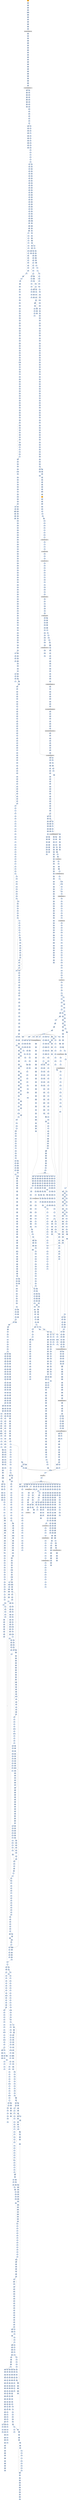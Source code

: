 strict digraph G {
	graph [bgcolor=transparent,
		name=G
	];
	node [color=lightsteelblue,
		fillcolor=lightsteelblue,
		shape=rectangle,
		style=filled
	];
	a0x0043d10bmovl_0x43d000UINT32_eax	[color=lightgrey,
		fillcolor=orange,
		label=movl];
	a0x0043d110pushl_0x0UINT8	[label=pushl];
	a0x0043d10bmovl_0x43d000UINT32_eax -> a0x0043d110pushl_0x0UINT8	[color="#000000"];
	a0x0043d112pushl_0x42f327UINT32	[label=pushl];
	a0x0043d110pushl_0x0UINT8 -> a0x0043d112pushl_0x42f327UINT32	[color="#000000"];
	a0x0043d117pushl_fs_0	[label=pushl];
	a0x0043d112pushl_0x42f327UINT32 -> a0x0043d117pushl_fs_0	[color="#000000"];
	a0x0043d11emovl_esp_fs_0	[label=movl];
	a0x0043d117pushl_fs_0 -> a0x0043d11emovl_esp_fs_0	[color="#000000"];
	a0x0043d125pushfw_	[label=pushfw];
	a0x0043d11emovl_esp_fs_0 -> a0x0043d125pushfw_	[color="#000000"];
	a0x0043d127pusha_	[label=pusha];
	a0x0043d125pushfw_ -> a0x0043d127pusha_	[color="#000000"];
	a0x0043d128pushl_eax	[label=pushl];
	a0x0043d127pusha_ -> a0x0043d128pushl_eax	[color="#000000"];
	a0x0043d129movl_eax_ebx	[label=movl];
	a0x0043d128pushl_eax -> a0x0043d129movl_eax_ebx	[color="#000000"];
	a0x0043d12baddl_eax__eax	[label=addl];
	a0x0043d129movl_eax_ebx -> a0x0043d12baddl_eax__eax	[color="#000000"];
	a0x0043d12dpushl_0xbc70UINT32	[label=pushl];
	a0x0043d12baddl_eax__eax -> a0x0043d12dpushl_0xbc70UINT32	[color="#000000"];
	a0x0043d132pushl_0x0UINT8	[label=pushl];
	a0x0043d12dpushl_0xbc70UINT32 -> a0x0043d132pushl_0x0UINT8	[color="#000000"];
	a0x0043d134call_0x1ceax_	[label=call];
	a0x0043d132pushl_0x0UINT8 -> a0x0043d134call_0x1ceax_	[color="#000000"];
	GLOBALALLOC_KERNEL32_DLL	[color=lightgrey,
		fillcolor=lightgrey,
		label="GLOBALALLOC-KERNEL32-DLL"];
	a0x0043d134call_0x1ceax_ -> GLOBALALLOC_KERNEL32_DLL	[color="#000000"];
	a0x0043d137movl_esp_ecx	[label=movl];
	GLOBALALLOC_KERNEL32_DLL -> a0x0043d137movl_esp_ecx	[color="#000000"];
	a0x0043d139leal_0xbc70eax__esp	[label=leal];
	a0x0043d137movl_esp_ecx -> a0x0043d139leal_0xbc70eax__esp	[color="#000000"];
	a0x0043d13fmovl_esp_0x2eecx_	[label=movl];
	a0x0043d139leal_0xbc70eax__esp -> a0x0043d13fmovl_esp_0x2eecx_	[color="#000000"];
	a0x0043d142pushl_0x400000UINT32	[label=pushl];
	a0x0043d13fmovl_esp_0x2eecx_ -> a0x0043d142pushl_0x400000UINT32	[color="#000000"];
	a0x0043d147pushl_ecx	[label=pushl];
	a0x0043d142pushl_0x400000UINT32 -> a0x0043d147pushl_ecx	[color="#000000"];
	a0x0043d148movl_0x4esp__edi	[label=movl];
	a0x0043d147pushl_ecx -> a0x0043d148movl_0x4esp__edi	[color="#000000"];
	a0x0043d14cmovl_ebx__esi	[label=movl];
	a0x0043d148movl_0x4esp__edi -> a0x0043d14cmovl_ebx__esi	[color="#000000"];
	a0x0043d14eaddw_0x780UINT16_di	[label=addw];
	a0x0043d14cmovl_ebx__esi -> a0x0043d14eaddw_0x780UINT16_di	[color="#000000"];
	a0x0043d153leal_0x8esiebx__esi	[label=leal];
	a0x0043d14eaddw_0x780UINT16_di -> a0x0043d153leal_0x8esiebx__esi	[color="#000000"];
	a0x0043d157movl_edi_ebx_	[label=movl];
	a0x0043d153leal_0x8esiebx__esi -> a0x0043d157movl_edi_ebx_	[color="#000000"];
	a0x0043d159pushl_ebx	[label=pushl];
	a0x0043d157movl_edi_ebx_ -> a0x0043d159pushl_ebx	[color="#000000"];
	a0x0043d15amovl_0x10esi__ebx	[label=movl];
	a0x0043d159pushl_ebx -> a0x0043d15amovl_0x10esi__ebx	[color="#000000"];
	a0x0043d15dpushl_esi	[label=pushl];
	a0x0043d15amovl_0x10esi__ebx -> a0x0043d15dpushl_esi	[color="#000000"];
	a0x0043d15epushl_0x2UINT8	[label=pushl];
	a0x0043d15dpushl_esi -> a0x0043d15epushl_0x2UINT8	[color="#000000"];
	a0x0043d160pushl_0x880UINT32	[label=pushl];
	a0x0043d15epushl_0x2UINT8 -> a0x0043d160pushl_0x880UINT32	[color="#000000"];
	a0x0043d165pushl_edi	[label=pushl];
	a0x0043d160pushl_0x880UINT32 -> a0x0043d165pushl_edi	[color="#000000"];
	a0x0043d166pushl_0x20UINT8	[label=pushl];
	a0x0043d165pushl_edi -> a0x0043d166pushl_0x20UINT8	[color="#000000"];
	a0x0043d168pushl_0x6UINT8	[label=pushl];
	a0x0043d166pushl_0x20UINT8 -> a0x0043d168pushl_0x6UINT8	[color="#000000"];
	a0x0043d16apushl_esi	[label=pushl];
	a0x0043d168pushl_0x6UINT8 -> a0x0043d16apushl_esi	[color="#000000"];
	a0x0043d16bpushl_0x4UINT8	[label=pushl];
	a0x0043d16apushl_esi -> a0x0043d16bpushl_0x4UINT8	[color="#000000"];
	a0x0043d16dpushl_0x880UINT32	[label=pushl];
	a0x0043d16bpushl_0x4UINT8 -> a0x0043d16dpushl_0x880UINT32	[color="#000000"];
	a0x0043d172pushl_edi	[label=pushl];
	a0x0043d16dpushl_0x880UINT32 -> a0x0043d172pushl_edi	[color="#000000"];
	a0x0043d173call_ebx	[label=call];
	a0x0043d172pushl_edi -> a0x0043d173call_ebx	[color="#000000"];
	VIRTUALPROTECT_KERNEL32_DLL	[color=lightgrey,
		fillcolor=lightgrey,
		label="VIRTUALPROTECT-KERNEL32-DLL"];
	a0x0043d173call_ebx -> VIRTUALPROTECT_KERNEL32_DLL	[color="#000000"];
	a0x0043d175subl_0x8UINT8_esi	[label=subl];
	VIRTUALPROTECT_KERNEL32_DLL -> a0x0043d175subl_0x8UINT8_esi	[color="#000000"];
	a0x0043d18apopl_eax	[label=popl];
	VIRTUALPROTECT_KERNEL32_DLL -> a0x0043d18apopl_eax	[color="#000000"];
	a0x0043d178popl_ecx	[label=popl];
	a0x0043d175subl_0x8UINT8_esi -> a0x0043d178popl_ecx	[color="#000000"];
	a0x0043d179repz_movsl_ds_esi__es_edi_	[label=repz];
	a0x0043d178popl_ecx -> a0x0043d179repz_movsl_ds_esi__es_edi_	[color="#000000"];
	a0x0043d17bpopl_ecx	[label=popl];
	a0x0043d179repz_movsl_ds_esi__es_edi_ -> a0x0043d17bpopl_ecx	[color="#000000"];
	a0x0043d17caddw_0x68UINT8_di	[label=addw];
	a0x0043d17bpopl_ecx -> a0x0043d17caddw_0x68UINT8_di	[color="#000000"];
	a0x0043d180addl_0x126UINT32_esi	[label=addl];
	a0x0043d17caddw_0x68UINT8_di -> a0x0043d180addl_0x126UINT32_esi	[color="#000000"];
	a0x0043d186repz_movsl_ds_esi__es_edi_	[label=repz];
	a0x0043d180addl_0x126UINT32_esi -> a0x0043d186repz_movsl_ds_esi__es_edi_	[color="#000000"];
	a0x0043d188call_ebx	[label=call];
	a0x0043d186repz_movsl_ds_esi__es_edi_ -> a0x0043d188call_ebx	[color="#000000"];
	a0x0043d18bleal_0x163ceax__ebx	[label=leal];
	a0x0043d18apopl_eax -> a0x0043d18bleal_0x163ceax__ebx	[color="#000000"];
	a0x0043d191pushl_eax	[label=pushl];
	a0x0043d18bleal_0x163ceax__ebx -> a0x0043d191pushl_eax	[color="#000000"];
	a0x0043d192addb_0x8UINT8_esp_	[label=addb];
	a0x0043d191pushl_eax -> a0x0043d192addb_0x8UINT8_esp_	[color="#000000"];
	a0x0043d196pushl_eax	[label=pushl];
	a0x0043d192addb_0x8UINT8_esp_ -> a0x0043d196pushl_eax	[color="#000000"];
	a0x0043d197addb_0x42UINT8_esp_	[label=addb];
	a0x0043d196pushl_eax -> a0x0043d197addb_0x42UINT8_esp_	[color="#000000"];
	a0x0043d19bpushl_eax	[label=pushl];
	a0x0043d197addb_0x42UINT8_esp_ -> a0x0043d19bpushl_eax	[color="#000000"];
	a0x0043d19caddb_0x61UINT8_esp_	[label=addb];
	a0x0043d19bpushl_eax -> a0x0043d19caddb_0x61UINT8_esp_	[color="#000000"];
	a0x0043d1a0pushl_eax	[label=pushl];
	a0x0043d19caddb_0x61UINT8_esp_ -> a0x0043d1a0pushl_eax	[color="#000000"];
	a0x0043d1a1addb_0xffffff9dUINT8_esp_	[label=addb];
	a0x0043d1a0pushl_eax -> a0x0043d1a1addb_0xffffff9dUINT8_esp_	[color="#000000"];
	a0x0043d1a5pushl_eax	[label=pushl];
	a0x0043d1a1addb_0xffffff9dUINT8_esp_ -> a0x0043d1a5pushl_eax	[color="#000000"];
	a0x0043d1a6addb_0xffffffbbUINT8_esp_	[label=addb];
	a0x0043d1a5pushl_eax -> a0x0043d1a6addb_0xffffffbbUINT8_esp_	[color="#000000"];
	a0x0043d1aamovl_ebx__ecx	[label=movl];
	a0x0043d1a6addb_0xffffffbbUINT8_esp_ -> a0x0043d1aamovl_ebx__ecx	[color="#000000"];
	a0x0043d1acbtrl_0x1fUINT8_ecx	[label=btrl];
	a0x0043d1aamovl_ebx__ecx -> a0x0043d1acbtrl_0x1fUINT8_ecx	[color="#000000"];
	a0x0043d1b0jae_0x0043d1c9	[label=jae];
	a0x0043d1acbtrl_0x1fUINT8_ecx -> a0x0043d1b0jae_0x0043d1c9	[color="#000000"];
	a0x0043d1b2movl_0x18esp__eax	[label=movl];
	a0x0043d1b0jae_0x0043d1c9 -> a0x0043d1b2movl_0x18esp__eax	[color="#000000",
		label=F];
	a0x0043d1c9addl_0x10UINT8_ebx	[label=addl];
	a0x0043d1b0jae_0x0043d1c9 -> a0x0043d1c9addl_0x10UINT8_ebx	[color="#000000",
		label=T];
	a0x0043d1b6std_	[label=std];
	a0x0043d1b2movl_0x18esp__eax -> a0x0043d1b6std_	[color="#000000"];
	a0x0043d1b7movl_eax_esi	[label=movl];
	a0x0043d1b6std_ -> a0x0043d1b7movl_eax_esi	[color="#000000"];
	a0x0043d1b9movl_eax_edi	[label=movl];
	a0x0043d1b7movl_eax_esi -> a0x0043d1b9movl_eax_edi	[color="#000000"];
	a0x0043d1bbaddl_0x4ebx__esi	[label=addl];
	a0x0043d1b9movl_eax_edi -> a0x0043d1bbaddl_0x4ebx__esi	[color="#000000"];
	a0x0043d1beaddl_0x8ebx__edi	[label=addl];
	a0x0043d1bbaddl_0x4ebx__esi -> a0x0043d1beaddl_0x8ebx__edi	[color="#000000"];
	a0x0043d1c1repz_movsl_ds_esi__es_edi_	[label=repz];
	a0x0043d1beaddl_0x8ebx__edi -> a0x0043d1c1repz_movsl_ds_esi__es_edi_	[color="#000000"];
	a0x0043d1c3addl_0xcUINT8_ebx	[label=addl];
	a0x0043d1c1repz_movsl_ds_esi__es_edi_ -> a0x0043d1c3addl_0xcUINT8_ebx	[color="#000000"];
	a0x0043d1c6cld_	[label=cld];
	a0x0043d1c3addl_0xcUINT8_ebx -> a0x0043d1c6cld_	[color="#000000"];
	a0x0043d1c7jmp_0x0043d1aa	[label=jmp];
	a0x0043d1c6cld_ -> a0x0043d1c7jmp_0x0043d1aa	[color="#000000"];
	a0x0043d1ccmovl__12ebx__edx	[label=movl];
	a0x0043d1c9addl_0x10UINT8_ebx -> a0x0043d1ccmovl__12ebx__edx	[color="#000000"];
	a0x0043d1cftestl_edx_edx	[label=testl];
	a0x0043d1ccmovl__12ebx__edx -> a0x0043d1cftestl_edx_edx	[color="#000000"];
	a0x0043d1d1je_0x0043d1aa	[label=je];
	a0x0043d1cftestl_edx_edx -> a0x0043d1d1je_0x0043d1aa	[color="#000000"];
	a0x0043d1d3movl_0x18esp__eax	[label=movl];
	a0x0043d1d1je_0x0043d1aa -> a0x0043d1d3movl_0x18esp__eax	[color="#000000",
		label=F];
	a0x0043d1d7movl__8ebx__edi	[label=movl];
	a0x0043d1d3movl_0x18esp__eax -> a0x0043d1d7movl__8ebx__edi	[color="#000000"];
	a0x0043d1daaddl_eax_edi	[label=addl];
	a0x0043d1d7movl__8ebx__edi -> a0x0043d1daaddl_eax_edi	[color="#000000"];
	a0x0043d1dcpushl_ebx	[label=pushl];
	a0x0043d1daaddl_eax_edi -> a0x0043d1dcpushl_ebx	[color="#000000"];
	a0x0043d1ddpushl_edx	[label=pushl];
	a0x0043d1dcpushl_ebx -> a0x0043d1ddpushl_edx	[color="#000000"];
	a0x0043d1depushl_edi	[label=pushl];
	a0x0043d1ddpushl_edx -> a0x0043d1depushl_edi	[color="#000000"];
	a0x0043d1dfaddl_ecx_eax	[label=addl];
	a0x0043d1depushl_edi -> a0x0043d1dfaddl_ecx_eax	[color="#000000"];
	a0x0043d1e1pushl_eax	[label=pushl];
	a0x0043d1dfaddl_ecx_eax -> a0x0043d1e1pushl_eax	[color="#000000"];
	a0x0043d1e2call_0x0043d214	[label=call];
	a0x0043d1e1pushl_eax -> a0x0043d1e2call_0x0043d214	[color="#000000"];
	a0x0043d214pushl_ebp	[label=pushl];
	a0x0043d1e2call_0x0043d214 -> a0x0043d214pushl_ebp	[color="#000000"];
	a0x0043d215movl_esp_ebp	[label=movl];
	a0x0043d214pushl_ebp -> a0x0043d215movl_esp_ebp	[color="#000000"];
	a0x0043d217movb_al_edi_	[label=movb];
	a0x0043d215movl_esp_ebp -> a0x0043d217movb_al_edi_	[color="#000000"];
	a0x0043d219subl_0xbad8UINT32_esp	[label=subl];
	a0x0043d217movb_al_edi_ -> a0x0043d219subl_0xbad8UINT32_esp	[color="#000000"];
	a0x0042f327call_0x42f37b	[label=call];
	a0x0043d217movb_al_edi_ -> a0x0042f327call_0x42f37b	[color="#000000"];
	a0x0043d21fleal__32888ebp__ecx	[label=leal];
	a0x0043d219subl_0xbad8UINT32_esp -> a0x0043d21fleal__32888ebp__ecx	[color="#000000"];
	a0x0043d225orl_0xffffffffUINT8__20ebp_	[label=orl];
	a0x0043d21fleal__32888ebp__ecx -> a0x0043d225orl_0xffffffffUINT8__20ebp_	[color="#000000"];
	a0x0043d229movl_ecx__112ebp_	[label=movl];
	a0x0043d225orl_0xffffffffUINT8__20ebp_ -> a0x0043d229movl_ecx__112ebp_	[color="#000000"];
	a0x0043d22cleal__32888ebp__ecx	[label=leal];
	a0x0043d229movl_ecx__112ebp_ -> a0x0043d22cleal__32888ebp__ecx	[color="#000000"];
	a0x0043d232movl_ecx__116ebp_	[label=movl];
	a0x0043d22cleal__32888ebp__ecx -> a0x0043d232movl_ecx__116ebp_	[color="#000000"];
	a0x0043d235movl_0x8ebp__ecx	[label=movl];
	a0x0043d232movl_ecx__116ebp_ -> a0x0043d235movl_0x8ebp__ecx	[color="#000000"];
	a0x0043d238leal__120ebp__eax	[label=leal];
	a0x0043d235movl_0x8ebp__ecx -> a0x0043d238leal__120ebp__eax	[color="#000000"];
	a0x0043d23bpushl_ebx	[label=pushl];
	a0x0043d238leal__120ebp__eax -> a0x0043d23bpushl_ebx	[color="#000000"];
	a0x0043d23cmovl_eax__120ebp_	[label=movl];
	a0x0043d23bpushl_ebx -> a0x0043d23cmovl_eax__120ebp_	[color="#000000"];
	a0x0043d23fmovl_ecx_0x8ebp_	[label=movl];
	a0x0043d23cmovl_eax__120ebp_ -> a0x0043d23fmovl_ecx_0x8ebp_	[color="#000000"];
	a0x0043d242pushl_esi	[label=pushl];
	a0x0043d23fmovl_ecx_0x8ebp_ -> a0x0043d242pushl_esi	[color="#000000"];
	a0x0043d243xorl_eax_eax	[label=xorl];
	a0x0043d242pushl_esi -> a0x0043d243xorl_eax_eax	[color="#000000"];
	a0x0043d245xorl_ebx_ebx	[label=xorl];
	a0x0043d243xorl_eax_eax -> a0x0043d245xorl_ebx_ebx	[color="#000000"];
	a0x0043d247leal__32888ebp__ecx	[label=leal];
	a0x0043d245xorl_ebx_ebx -> a0x0043d247leal__32888ebp__ecx	[color="#000000"];
	a0x0043d24dpushl_edi	[label=pushl];
	a0x0043d247leal__32888ebp__ecx -> a0x0043d24dpushl_edi	[color="#000000"];
	a0x0043d24emovl_eax__46680ebp_	[label=movl];
	a0x0043d24dpushl_edi -> a0x0043d24emovl_eax__46680ebp_	[color="#000000"];
	a0x0043d254movl_eax__41536ebp_	[label=movl];
	a0x0043d24emovl_eax__46680ebp_ -> a0x0043d254movl_eax__41536ebp_	[color="#000000"];
	a0x0043d25amovl_eax__41532ebp_	[label=movl];
	a0x0043d254movl_eax__41536ebp_ -> a0x0043d25amovl_eax__41532ebp_	[color="#000000"];
	a0x0043d260movl_eax__8ebp_	[label=movl];
	a0x0043d25amovl_eax__41532ebp_ -> a0x0043d260movl_eax__8ebp_	[color="#000000"];
	a0x0043d263movl_ebx__16ebp_	[label=movl];
	a0x0043d260movl_eax__8ebp_ -> a0x0043d263movl_ebx__16ebp_	[color="#000000"];
	a0x0043d266xorl_edi_edi	[label=xorl];
	a0x0043d263movl_ebx__16ebp_ -> a0x0043d266xorl_edi_edi	[color="#000000"];
	a0x0043d268movl_ecx__12ebp_	[label=movl];
	a0x0043d266xorl_edi_edi -> a0x0043d268movl_ecx__12ebp_	[color="#000000"];
	a0x0043d26bmovl_0x8000UINT32__4ebp_	[label=movl];
	a0x0043d268movl_ecx__12ebp_ -> a0x0043d26bmovl_0x8000UINT32__4ebp_	[color="#000000"];
	a0x0043d272testl_eax_eax	[label=testl];
	a0x0043d26bmovl_0x8000UINT32__4ebp_ -> a0x0043d272testl_eax_eax	[color="#000000"];
	a0x0043d274jne_0x0043d2e7	[label=jne];
	a0x0043d272testl_eax_eax -> a0x0043d274jne_0x0043d2e7	[color="#000000"];
	a0x0043d276pushl_0x3UINT8	[label=pushl];
	a0x0043d274jne_0x0043d2e7 -> a0x0043d276pushl_0x3UINT8	[color="#000000",
		label=F];
	a0x0043d278popl_esi	[label=popl];
	a0x0043d276pushl_0x3UINT8 -> a0x0043d278popl_esi	[color="#000000"];
	a0x0043d279cmpl_esi_edi	[label=cmpl];
	a0x0043d278popl_esi -> a0x0043d279cmpl_esi_edi	[color="#000000"];
	a0x0043d27bjae_0x0043d2a1	[label=jae];
	a0x0043d279cmpl_esi_edi -> a0x0043d27bjae_0x0043d2a1	[color="#000000"];
	a0x0043d27dpushl_0xaUINT8	[label=pushl];
	a0x0043d27bjae_0x0043d2a1 -> a0x0043d27dpushl_0xaUINT8	[color="#000000",
		label=F];
	a0x0043d2a1movl_ebx_ecx	[label=movl];
	a0x0043d27bjae_0x0043d2a1 -> a0x0043d2a1movl_ebx_ecx	[color="#000000",
		label=T];
	a0x0043d27fpopl_ecx	[label=popl];
	a0x0043d27dpushl_0xaUINT8 -> a0x0043d27fpopl_ecx	[color="#000000"];
	a0x0043d280subl_edi_ecx	[label=subl];
	a0x0043d27fpopl_ecx -> a0x0043d280subl_edi_ecx	[color="#000000"];
	a0x0043d282shrl_0x3UINT8_ecx	[label=shrl];
	a0x0043d280subl_edi_ecx -> a0x0043d282shrl_0x3UINT8_ecx	[color="#000000"];
	a0x0043d285addl_ecx__8ebp_	[label=addl];
	a0x0043d282shrl_0x3UINT8_ecx -> a0x0043d285addl_ecx__8ebp_	[color="#000000"];
	a0x0043d288movl_0x8ebp__ecx	[label=movl];
	a0x0043d285addl_ecx__8ebp_ -> a0x0043d288movl_0x8ebp__ecx	[color="#000000"];
	a0x0043d28bmovzbl_ecx__edx	[label=movzbl];
	a0x0043d288movl_0x8ebp__ecx -> a0x0043d28bmovzbl_ecx__edx	[color="#000000"];
	a0x0043d28emovl_edi_ecx	[label=movl];
	a0x0043d28bmovzbl_ecx__edx -> a0x0043d28emovl_edi_ecx	[color="#000000"];
	a0x0043d290addl_0x8UINT8_edi	[label=addl];
	a0x0043d28emovl_edi_ecx -> a0x0043d290addl_0x8UINT8_edi	[color="#000000"];
	a0x0043d293shll_cl_edx	[label=shll];
	a0x0043d290addl_0x8UINT8_edi -> a0x0043d293shll_cl_edx	[color="#000000"];
	a0x0043d295orl_edx_ebx	[label=orl];
	a0x0043d293shll_cl_edx -> a0x0043d295orl_edx_ebx	[color="#000000"];
	a0x0043d297incl_0x8ebp_	[label=incl];
	a0x0043d295orl_edx_ebx -> a0x0043d297incl_0x8ebp_	[color="#000000"];
	a0x0043d29acmpl_esi_edi	[label=cmpl];
	a0x0043d297incl_0x8ebp_ -> a0x0043d29acmpl_esi_edi	[color="#000000"];
	a0x0043d29cjb_0x0043d288	[label=jb];
	a0x0043d29acmpl_esi_edi -> a0x0043d29cjb_0x0043d288	[color="#000000"];
	a0x0043d29emovl_ebx__16ebp_	[label=movl];
	a0x0043d29cjb_0x0043d288 -> a0x0043d29emovl_ebx__16ebp_	[color="#000000",
		label=F];
	a0x0043d29emovl_ebx__16ebp_ -> a0x0043d2a1movl_ebx_ecx	[color="#000000"];
	a0x0043d2a3andl_0x7UINT8_ecx	[label=andl];
	a0x0043d2a1movl_ebx_ecx -> a0x0043d2a3andl_0x7UINT8_ecx	[color="#000000"];
	a0x0043d2a6movl_ecx_edx	[label=movl];
	a0x0043d2a3andl_0x7UINT8_ecx -> a0x0043d2a6movl_ecx_edx	[color="#000000"];
	a0x0043d2a8shrl_ecx	[label=shrl];
	a0x0043d2a6movl_ecx_edx -> a0x0043d2a8shrl_ecx	[color="#000000"];
	a0x0043d2aaandl_0x1UINT8_edx	[label=andl];
	a0x0043d2a8shrl_ecx -> a0x0043d2aaandl_0x1UINT8_edx	[color="#000000"];
	a0x0043d2adsubl_0x0UINT8_ecx	[label=subl];
	a0x0043d2aaandl_0x1UINT8_edx -> a0x0043d2adsubl_0x0UINT8_ecx	[color="#000000"];
	a0x0043d2b0movl_edx__41540ebp_	[label=movl];
	a0x0043d2adsubl_0x0UINT8_ecx -> a0x0043d2b0movl_edx__41540ebp_	[color="#000000"];
	a0x0043d2b6je_0x0043d2cb	[label=je];
	a0x0043d2b0movl_edx__41540ebp_ -> a0x0043d2b6je_0x0043d2cb	[color="#000000"];
	a0x0043d2b8decl_ecx	[label=decl];
	a0x0043d2b6je_0x0043d2cb -> a0x0043d2b8decl_ecx	[color="#000000",
		label=F];
	a0x0043d2b9jne_0x0043e1c7	[label=jne];
	a0x0043d2b8decl_ecx -> a0x0043d2b9jne_0x0043e1c7	[color="#000000"];
	a0x0043d2bfshrl_0x3UINT8_ebx	[label=shrl];
	a0x0043d2b9jne_0x0043e1c7 -> a0x0043d2bfshrl_0x3UINT8_ebx	[color="#000000",
		label=F];
	a0x0043d2c2movl_ebx__16ebp_	[label=movl];
	a0x0043d2bfshrl_0x3UINT8_ebx -> a0x0043d2c2movl_ebx__16ebp_	[color="#000000"];
	a0x0043d2c5subl_esi_edi	[label=subl];
	a0x0043d2c2movl_ebx__16ebp_ -> a0x0043d2c5subl_esi_edi	[color="#000000"];
	a0x0043d2c7movl_esi_eax	[label=movl];
	a0x0043d2c5subl_esi_edi -> a0x0043d2c7movl_esi_eax	[color="#000000"];
	a0x0043d2c9jmp_0x0043d2df	[label=jmp];
	a0x0043d2c7movl_esi_eax -> a0x0043d2c9jmp_0x0043d2df	[color="#000000"];
	a0x0043d2dfmovl_eax__46680ebp_	[label=movl];
	a0x0043d2c9jmp_0x0043d2df -> a0x0043d2dfmovl_eax__46680ebp_	[color="#000000"];
	a0x0043d2e5jmp_0x0043d2ed	[label=jmp];
	a0x0043d2dfmovl_eax__46680ebp_ -> a0x0043d2e5jmp_0x0043d2ed	[color="#000000"];
	a0x0043d2edcmpl_0x1UINT8_eax	[label=cmpl];
	a0x0043d2e5jmp_0x0043d2ed -> a0x0043d2edcmpl_0x1UINT8_eax	[color="#000000"];
	a0x0043d2f0jne_0x0043d352	[label=jne];
	a0x0043d2edcmpl_0x1UINT8_eax -> a0x0043d2f0jne_0x0043d352	[color="#000000"];
	a0x0043d352cmpl_0x2UINT8_eax	[label=cmpl];
	a0x0043d2f0jne_0x0043d352 -> a0x0043d352cmpl_0x2UINT8_eax	[color="#000000",
		label=T];
	a0x0043d355jne_0x0043d478	[label=jne];
	a0x0043d352cmpl_0x2UINT8_eax -> a0x0043d355jne_0x0043d478	[color="#000000"];
	a0x0043d478pushl_0x3UINT8	[label=pushl];
	a0x0043d355jne_0x0043d478 -> a0x0043d478pushl_0x3UINT8	[color="#000000",
		label=T];
	a0x0043d47apopl_edx	[label=popl];
	a0x0043d478pushl_0x3UINT8 -> a0x0043d47apopl_edx	[color="#000000"];
	a0x0043d47bcmpl_edx_eax	[label=cmpl];
	a0x0043d47apopl_edx -> a0x0043d47bcmpl_edx_eax	[color="#000000"];
	a0x0043d47djne_0x0043d4d0	[label=jne];
	a0x0043d47bcmpl_edx_eax -> a0x0043d47djne_0x0043d4d0	[color="#000000"];
	a0x0043d47fcmpl_0xeUINT8_edi	[label=cmpl];
	a0x0043d47djne_0x0043d4d0 -> a0x0043d47fcmpl_0xeUINT8_edi	[color="#000000",
		label=F];
	a0x0043d482jae_0x0043d4a6	[label=jae];
	a0x0043d47fcmpl_0xeUINT8_edi -> a0x0043d482jae_0x0043d4a6	[color="#000000"];
	a0x0043d484pushl_0x15UINT8	[label=pushl];
	a0x0043d482jae_0x0043d4a6 -> a0x0043d484pushl_0x15UINT8	[color="#000000",
		label=F];
	a0x0043d486popl_eax	[label=popl];
	a0x0043d484pushl_0x15UINT8 -> a0x0043d486popl_eax	[color="#000000"];
	a0x0043d487subl_edi_eax	[label=subl];
	a0x0043d486popl_eax -> a0x0043d487subl_edi_eax	[color="#000000"];
	a0x0043d489shrl_0x3UINT8_eax	[label=shrl];
	a0x0043d487subl_edi_eax -> a0x0043d489shrl_0x3UINT8_eax	[color="#000000"];
	a0x0043d48caddl_eax__8ebp_	[label=addl];
	a0x0043d489shrl_0x3UINT8_eax -> a0x0043d48caddl_eax__8ebp_	[color="#000000"];
	a0x0043d48fmovl_0x8ebp__eax	[label=movl];
	a0x0043d48caddl_eax__8ebp_ -> a0x0043d48fmovl_0x8ebp__eax	[color="#000000"];
	a0x0043d492movl_edi_ecx	[label=movl];
	a0x0043d48fmovl_0x8ebp__eax -> a0x0043d492movl_edi_ecx	[color="#000000"];
	a0x0043d494addl_0x8UINT8_edi	[label=addl];
	a0x0043d492movl_edi_ecx -> a0x0043d494addl_0x8UINT8_edi	[color="#000000"];
	a0x0043d497movzbl_eax__eax	[label=movzbl];
	a0x0043d494addl_0x8UINT8_edi -> a0x0043d497movzbl_eax__eax	[color="#000000"];
	a0x0043d49ashll_cl_eax	[label=shll];
	a0x0043d497movzbl_eax__eax -> a0x0043d49ashll_cl_eax	[color="#000000"];
	a0x0043d49corl_eax_ebx	[label=orl];
	a0x0043d49ashll_cl_eax -> a0x0043d49corl_eax_ebx	[color="#000000"];
	a0x0043d49eincl_0x8ebp_	[label=incl];
	a0x0043d49corl_eax_ebx -> a0x0043d49eincl_0x8ebp_	[color="#000000"];
	a0x0043d4a1cmpl_0xeUINT8_edi	[label=cmpl];
	a0x0043d49eincl_0x8ebp_ -> a0x0043d4a1cmpl_0xeUINT8_edi	[color="#000000"];
	a0x0043d4a4jb_0x0043d48f	[label=jb];
	a0x0043d4a1cmpl_0xeUINT8_edi -> a0x0043d4a4jb_0x0043d48f	[color="#000000"];
	a0x0043d4a6movl_ebx_ecx	[label=movl];
	a0x0043d4a4jb_0x0043d48f -> a0x0043d4a6movl_ebx_ecx	[color="#000000",
		label=F];
	a0x0043d4a8pushl_0x4UINT8	[label=pushl];
	a0x0043d4a6movl_ebx_ecx -> a0x0043d4a8pushl_0x4UINT8	[color="#000000"];
	a0x0043d4aaandl_0x3fffUINT32_ecx	[label=andl];
	a0x0043d4a8pushl_0x4UINT8 -> a0x0043d4aaandl_0x3fffUINT32_ecx	[color="#000000"];
	a0x0043d4b0subl_0xeUINT8_edi	[label=subl];
	a0x0043d4aaandl_0x3fffUINT32_ecx -> a0x0043d4b0subl_0xeUINT8_edi	[color="#000000"];
	a0x0043d4b3shrl_0xeUINT8_ebx	[label=shrl];
	a0x0043d4b0subl_0xeUINT8_edi -> a0x0043d4b3shrl_0xeUINT8_ebx	[color="#000000"];
	a0x0043d4b6xorl_esi_esi	[label=xorl];
	a0x0043d4b3shrl_0xeUINT8_ebx -> a0x0043d4b6xorl_esi_esi	[color="#000000"];
	a0x0043d4b8popl_eax	[label=popl];
	a0x0043d4b6xorl_esi_esi -> a0x0043d4b8popl_eax	[color="#000000"];
	a0x0043d4b9movl_ecx__46676ebp_	[label=movl];
	a0x0043d4b8popl_eax -> a0x0043d4b9movl_ecx__46676ebp_	[color="#000000"];
	a0x0043d4bfmovl_ebx__16ebp_	[label=movl];
	a0x0043d4b9movl_ecx__46676ebp_ -> a0x0043d4bfmovl_ebx__16ebp_	[color="#000000"];
	a0x0043d4c2movl_esi__46672ebp_	[label=movl];
	a0x0043d4bfmovl_ebx__16ebp_ -> a0x0043d4c2movl_esi__46672ebp_	[color="#000000"];
	a0x0043d4c8movl_eax__46680ebp_	[label=movl];
	a0x0043d4c2movl_esi__46672ebp_ -> a0x0043d4c8movl_eax__46680ebp_	[color="#000000"];
	a0x0043d4cejmp_0x0043d4d8	[label=jmp];
	a0x0043d4c8movl_eax__46680ebp_ -> a0x0043d4cejmp_0x0043d4d8	[color="#000000"];
	a0x0043d4d8cmpl_0x4UINT8_eax	[label=cmpl];
	a0x0043d4cejmp_0x0043d4d8 -> a0x0043d4d8cmpl_0x4UINT8_eax	[color="#000000"];
	a0x0043d4dbjne_0x0043d5db	[label=jne];
	a0x0043d4d8cmpl_0x4UINT8_eax -> a0x0043d4dbjne_0x0043d5db	[color="#000000"];
	a0x0043d4e1shrl_0xaUINT8_ecx	[label=shrl];
	a0x0043d4dbjne_0x0043d5db -> a0x0043d4e1shrl_0xaUINT8_ecx	[color="#000000",
		label=F];
	a0x0043d4e4addl_eax_ecx	[label=addl];
	a0x0043d4e1shrl_0xaUINT8_ecx -> a0x0043d4e4addl_eax_ecx	[color="#000000"];
	a0x0043d4e6cmpl_ecx__46672ebp_	[label=cmpl];
	a0x0043d4e4addl_eax_ecx -> a0x0043d4e6cmpl_ecx__46672ebp_	[color="#000000"];
	a0x0043d4ecjae_0x0043d551	[label=jae];
	a0x0043d4e6cmpl_ecx__46672ebp_ -> a0x0043d4ecjae_0x0043d551	[color="#000000"];
	a0x0043d4eecmpl_edx_edi	[label=cmpl];
	a0x0043d4ecjae_0x0043d551 -> a0x0043d4eecmpl_edx_edi	[color="#000000",
		label=F];
	a0x0043d4f0jae_0x0043d513	[label=jae];
	a0x0043d4eecmpl_edx_edi -> a0x0043d4f0jae_0x0043d513	[color="#000000"];
	a0x0043d513movl__46672ebp__ecx	[label=movl];
	a0x0043d4f0jae_0x0043d513 -> a0x0043d513movl__46672ebp__ecx	[color="#000000",
		label=T];
	a0x0043d4f2pushl_0xaUINT8	[label=pushl];
	a0x0043d4f0jae_0x0043d513 -> a0x0043d4f2pushl_0xaUINT8	[color="#000000",
		label=F];
	a0x0043d519movl_ebx_eax	[label=movl];
	a0x0043d513movl__46672ebp__ecx -> a0x0043d519movl_ebx_eax	[color="#000000"];
	a0x0043d51bandl_0x7UINT8_eax	[label=andl];
	a0x0043d519movl_ebx_eax -> a0x0043d51bandl_0x7UINT8_eax	[color="#000000"];
	a0x0043d51esubl_edx_edi	[label=subl];
	a0x0043d51bandl_0x7UINT8_eax -> a0x0043d51esubl_edx_edi	[color="#000000"];
	a0x0043d520addl_0xbafcesp__ecx	[label=addl];
	a0x0043d51esubl_edx_edi -> a0x0043d520addl_0xbafcesp__ecx	[color="#000000"];
	a0x0043d527movzbl_ecx__ecx	[label=movzbl];
	a0x0043d520addl_0xbafcesp__ecx -> a0x0043d527movzbl_ecx__ecx	[color="#000000"];
	a0x0043d52ashrl_0x3UINT8_ebx	[label=shrl];
	a0x0043d527movzbl_ecx__ecx -> a0x0043d52ashrl_0x3UINT8_ebx	[color="#000000"];
	a0x0043d52dmovl_eax__46668ebpecx4_	[label=movl];
	a0x0043d52ashrl_0x3UINT8_ebx -> a0x0043d52dmovl_eax__46668ebpecx4_	[color="#000000"];
	a0x0043d534movl__46676ebp__eax	[label=movl];
	a0x0043d52dmovl_eax__46668ebpecx4_ -> a0x0043d534movl__46676ebp__eax	[color="#000000"];
	a0x0043d53aincl__46672ebp_	[label=incl];
	a0x0043d534movl__46676ebp__eax -> a0x0043d53aincl__46672ebp_	[color="#000000"];
	a0x0043d540shrl_0xaUINT8_eax	[label=shrl];
	a0x0043d53aincl__46672ebp_ -> a0x0043d540shrl_0xaUINT8_eax	[color="#000000"];
	a0x0043d543addl_0x4UINT8_eax	[label=addl];
	a0x0043d540shrl_0xaUINT8_eax -> a0x0043d543addl_0x4UINT8_eax	[color="#000000"];
	a0x0043d546cmpl_eax__46672ebp_	[label=cmpl];
	a0x0043d543addl_0x4UINT8_eax -> a0x0043d546cmpl_eax__46672ebp_	[color="#000000"];
	a0x0043d54cjb_0x0043d4ee	[label=jb];
	a0x0043d546cmpl_eax__46672ebp_ -> a0x0043d54cjb_0x0043d4ee	[color="#000000"];
	a0x0043d54emovl_ebx__16ebp_	[label=movl];
	a0x0043d54cjb_0x0043d4ee -> a0x0043d54emovl_ebx__16ebp_	[color="#000000",
		label=F];
	a0x0043d4f4popl_eax	[label=popl];
	a0x0043d4f2pushl_0xaUINT8 -> a0x0043d4f4popl_eax	[color="#000000"];
	a0x0043d4f5subl_edi_eax	[label=subl];
	a0x0043d4f4popl_eax -> a0x0043d4f5subl_edi_eax	[color="#000000"];
	a0x0043d4f7shrl_0x3UINT8_eax	[label=shrl];
	a0x0043d4f5subl_edi_eax -> a0x0043d4f7shrl_0x3UINT8_eax	[color="#000000"];
	a0x0043d4faaddl_eax__8ebp_	[label=addl];
	a0x0043d4f7shrl_0x3UINT8_eax -> a0x0043d4faaddl_eax__8ebp_	[color="#000000"];
	a0x0043d4fdmovl_0x8ebp__eax	[label=movl];
	a0x0043d4faaddl_eax__8ebp_ -> a0x0043d4fdmovl_0x8ebp__eax	[color="#000000"];
	a0x0043d500movl_edi_ecx	[label=movl];
	a0x0043d4fdmovl_0x8ebp__eax -> a0x0043d500movl_edi_ecx	[color="#000000"];
	a0x0043d502addl_0x8UINT8_edi	[label=addl];
	a0x0043d500movl_edi_ecx -> a0x0043d502addl_0x8UINT8_edi	[color="#000000"];
	a0x0043d505movzbl_eax__eax	[label=movzbl];
	a0x0043d502addl_0x8UINT8_edi -> a0x0043d505movzbl_eax__eax	[color="#000000"];
	a0x0043d508shll_cl_eax	[label=shll];
	a0x0043d505movzbl_eax__eax -> a0x0043d508shll_cl_eax	[color="#000000"];
	a0x0043d50aorl_eax_ebx	[label=orl];
	a0x0043d508shll_cl_eax -> a0x0043d50aorl_eax_ebx	[color="#000000"];
	a0x0043d50cincl_0x8ebp_	[label=incl];
	a0x0043d50aorl_eax_ebx -> a0x0043d50cincl_0x8ebp_	[color="#000000"];
	a0x0043d50fcmpl_edx_edi	[label=cmpl];
	a0x0043d50cincl_0x8ebp_ -> a0x0043d50fcmpl_edx_edi	[color="#000000"];
	a0x0043d511jb_0x0043d4fd	[label=jb];
	a0x0043d50fcmpl_edx_edi -> a0x0043d511jb_0x0043d4fd	[color="#000000"];
	a0x0043d511jb_0x0043d4fd -> a0x0043d513movl__46672ebp__ecx	[color="#000000",
		label=F];
	a0x0043d551pushl_0x13UINT8	[label=pushl];
	a0x0043d54emovl_ebx__16ebp_ -> a0x0043d551pushl_0x13UINT8	[color="#000000"];
	a0x0043d553popl_eax	[label=popl];
	a0x0043d551pushl_0x13UINT8 -> a0x0043d553popl_eax	[color="#000000"];
	a0x0043d554cmpl_eax__46672ebp_	[label=cmpl];
	a0x0043d553popl_eax -> a0x0043d554cmpl_eax__46672ebp_	[color="#000000"];
	a0x0043d55ajae_0x0043d57b	[label=jae];
	a0x0043d554cmpl_eax__46672ebp_ -> a0x0043d55ajae_0x0043d57b	[color="#000000"];
	a0x0043d55cmovl__46672ebp__ecx	[label=movl];
	a0x0043d55ajae_0x0043d57b -> a0x0043d55cmovl__46672ebp__ecx	[color="#000000",
		label=F];
	a0x0043d57bleal__108ebp__ecx	[label=leal];
	a0x0043d55ajae_0x0043d57b -> a0x0043d57bleal__108ebp__ecx	[color="#000000",
		label=T];
	a0x0043d562addl_0xbafcesp__ecx	[label=addl];
	a0x0043d55cmovl__46672ebp__ecx -> a0x0043d562addl_0xbafcesp__ecx	[color="#000000"];
	a0x0043d569movzbl_ecx__ecx	[label=movzbl];
	a0x0043d562addl_0xbafcesp__ecx -> a0x0043d569movzbl_ecx__ecx	[color="#000000"];
	a0x0043d56cmovl_esi__46668ebpecx4_	[label=movl];
	a0x0043d569movzbl_ecx__ecx -> a0x0043d56cmovl_esi__46668ebpecx4_	[color="#000000"];
	a0x0043d573incl__46672ebp_	[label=incl];
	a0x0043d56cmovl_esi__46668ebpecx4_ -> a0x0043d573incl__46672ebp_	[color="#000000"];
	a0x0043d579jmp_0x0043d554	[label=jmp];
	a0x0043d573incl__46672ebp_ -> a0x0043d579jmp_0x0043d554	[color="#000000"];
	a0x0043d57emovl_0x7UINT32__41548ebp_	[label=movl];
	a0x0043d57bleal__108ebp__ecx -> a0x0043d57emovl_0x7UINT32__41548ebp_	[color="#000000"];
	a0x0043d588pushl_ecx	[label=pushl];
	a0x0043d57emovl_0x7UINT32__41548ebp_ -> a0x0043d588pushl_ecx	[color="#000000"];
	a0x0043d589leal__32ebp__ecx	[label=leal];
	a0x0043d588pushl_ecx -> a0x0043d589leal__32ebp__ecx	[color="#000000"];
	a0x0043d58cpushl_ecx	[label=pushl];
	a0x0043d589leal__32ebp__ecx -> a0x0043d58cpushl_ecx	[color="#000000"];
	a0x0043d58dleal__41528ebp__ecx	[label=leal];
	a0x0043d58cpushl_ecx -> a0x0043d58dleal__41528ebp__ecx	[color="#000000"];
	a0x0043d593pushl_ecx	[label=pushl];
	a0x0043d58dleal__41528ebp__ecx -> a0x0043d593pushl_ecx	[color="#000000"];
	a0x0043d594leal__41548ebp__ecx	[label=leal];
	a0x0043d593pushl_ecx -> a0x0043d594leal__41548ebp__ecx	[color="#000000"];
	a0x0043d59apushl_ecx	[label=pushl];
	a0x0043d594leal__41548ebp__ecx -> a0x0043d59apushl_ecx	[color="#000000"];
	a0x0043d59bleal__41544ebp__ecx	[label=leal];
	a0x0043d59apushl_ecx -> a0x0043d59bleal__41544ebp__ecx	[color="#000000"];
	a0x0043d5a1pushl_ecx	[label=pushl];
	a0x0043d59bleal__41544ebp__ecx -> a0x0043d5a1pushl_ecx	[color="#000000"];
	a0x0043d5a2pushl_esi	[label=pushl];
	a0x0043d5a1pushl_ecx -> a0x0043d5a2pushl_esi	[color="#000000"];
	a0x0043d5a3pushl_esi	[label=pushl];
	a0x0043d5a2pushl_esi -> a0x0043d5a3pushl_esi	[color="#000000"];
	a0x0043d5a4pushl_eax	[label=pushl];
	a0x0043d5a3pushl_esi -> a0x0043d5a4pushl_eax	[color="#000000"];
	a0x0043d5a5pushl_eax	[label=pushl];
	a0x0043d5a4pushl_eax -> a0x0043d5a5pushl_eax	[color="#000000"];
	a0x0043d5a6leal__46668ebp__eax	[label=leal];
	a0x0043d5a5pushl_eax -> a0x0043d5a6leal__46668ebp__eax	[color="#000000"];
	a0x0043d5acpushl_eax	[label=pushl];
	a0x0043d5a6leal__46668ebp__eax -> a0x0043d5acpushl_eax	[color="#000000"];
	a0x0043d5admovl_esi__32ebp_	[label=movl];
	a0x0043d5acpushl_eax -> a0x0043d5admovl_esi__32ebp_	[color="#000000"];
	a0x0043d5b0call_0x0043e1d3	[label=call];
	a0x0043d5admovl_esi__32ebp_ -> a0x0043d5b0call_0x0043e1d3	[color="#000000"];
	a0x0043e1d3pushl_ebp	[label=pushl];
	a0x0043d5b0call_0x0043e1d3 -> a0x0043e1d3pushl_ebp	[color="#000000"];
	a0x0043e1d4movl_esp_ebp	[label=movl];
	a0x0043e1d3pushl_ebp -> a0x0043e1d4movl_esp_ebp	[color="#000000"];
	a0x0043e1d6subl_0xf4UINT32_esp	[label=subl];
	a0x0043e1d4movl_esp_ebp -> a0x0043e1d6subl_0xf4UINT32_esp	[color="#000000"];
	a0x0043e1dcmovl_0x8ebp__ecx	[label=movl];
	a0x0043e1d6subl_0xf4UINT32_esp -> a0x0043e1dcmovl_0x8ebp__ecx	[color="#000000"];
	a0x0043e1dfpushl_ebx	[label=pushl];
	a0x0043e1dcmovl_0x8ebp__ecx -> a0x0043e1dfpushl_ebx	[color="#000000"];
	a0x0043e1e0pushl_esi	[label=pushl];
	a0x0043e1dfpushl_ebx -> a0x0043e1e0pushl_esi	[color="#000000"];
	a0x0043e1e1pushl_edi	[label=pushl];
	a0x0043e1e0pushl_esi -> a0x0043e1e1pushl_edi	[color="#000000"];
	a0x0043e1e2movl_0xcebp__edi	[label=movl];
	a0x0043e1e1pushl_edi -> a0x0043e1e2movl_0xcebp__edi	[color="#000000"];
	a0x0043e1e5xorl_esi_esi	[label=xorl];
	a0x0043e1e2movl_0xcebp__edi -> a0x0043e1e5xorl_esi_esi	[color="#000000"];
	a0x0043e1e7movl_esi__120ebp_	[label=movl];
	a0x0043e1e5xorl_esi_esi -> a0x0043e1e7movl_esi__120ebp_	[color="#000000"];
	a0x0043e1eamovl_esi__116ebp_	[label=movl];
	a0x0043e1e7movl_esi__120ebp_ -> a0x0043e1eamovl_esi__116ebp_	[color="#000000"];
	a0x0043e1edmovl_esi__112ebp_	[label=movl];
	a0x0043e1eamovl_esi__116ebp_ -> a0x0043e1edmovl_esi__112ebp_	[color="#000000"];
	a0x0043e1f0movl_esi__108ebp_	[label=movl];
	a0x0043e1edmovl_esi__112ebp_ -> a0x0043e1f0movl_esi__108ebp_	[color="#000000"];
	a0x0043e1f3movl_esi__104ebp_	[label=movl];
	a0x0043e1f0movl_esi__108ebp_ -> a0x0043e1f3movl_esi__104ebp_	[color="#000000"];
	a0x0043e1f6movl_esi__100ebp_	[label=movl];
	a0x0043e1f3movl_esi__104ebp_ -> a0x0043e1f6movl_esi__100ebp_	[color="#000000"];
	a0x0043e1f9movl_esi__96ebp_	[label=movl];
	a0x0043e1f6movl_esi__100ebp_ -> a0x0043e1f9movl_esi__96ebp_	[color="#000000"];
	a0x0043e1fcmovl_esi__92ebp_	[label=movl];
	a0x0043e1f9movl_esi__96ebp_ -> a0x0043e1fcmovl_esi__92ebp_	[color="#000000"];
	a0x0043e1ffmovl_esi__88ebp_	[label=movl];
	a0x0043e1fcmovl_esi__92ebp_ -> a0x0043e1ffmovl_esi__88ebp_	[color="#000000"];
	a0x0043e202movl_esi__84ebp_	[label=movl];
	a0x0043e1ffmovl_esi__88ebp_ -> a0x0043e202movl_esi__84ebp_	[color="#000000"];
	a0x0043e205movl_esi__80ebp_	[label=movl];
	a0x0043e202movl_esi__84ebp_ -> a0x0043e205movl_esi__80ebp_	[color="#000000"];
	a0x0043e208movl_esi__76ebp_	[label=movl];
	a0x0043e205movl_esi__80ebp_ -> a0x0043e208movl_esi__76ebp_	[color="#000000"];
	a0x0043e20bmovl_esi__72ebp_	[label=movl];
	a0x0043e208movl_esi__76ebp_ -> a0x0043e20bmovl_esi__72ebp_	[color="#000000"];
	a0x0043e20emovl_esi__68ebp_	[label=movl];
	a0x0043e20bmovl_esi__72ebp_ -> a0x0043e20emovl_esi__68ebp_	[color="#000000"];
	a0x0043e211movl_esi__64ebp_	[label=movl];
	a0x0043e20emovl_esi__68ebp_ -> a0x0043e211movl_esi__64ebp_	[color="#000000"];
	a0x0043e214movl_esi__60ebp_	[label=movl];
	a0x0043e211movl_esi__64ebp_ -> a0x0043e214movl_esi__60ebp_	[color="#000000"];
	a0x0043e217movl_edi_edx	[label=movl];
	a0x0043e214movl_esi__60ebp_ -> a0x0043e217movl_edi_edx	[color="#000000"];
	a0x0043e219movl_ecx__eax	[label=movl];
	a0x0043e217movl_edi_edx -> a0x0043e219movl_ecx__eax	[color="#000000"];
	a0x0043e21baddl_0x4UINT8_ecx	[label=addl];
	a0x0043e219movl_ecx__eax -> a0x0043e21baddl_0x4UINT8_ecx	[color="#000000"];
	a0x0043e21eincl__120ebpeax4_	[label=incl];
	a0x0043e21baddl_0x4UINT8_ecx -> a0x0043e21eincl__120ebpeax4_	[color="#000000"];
	a0x0043e222leal__120ebpeax4__eax	[label=leal];
	a0x0043e21eincl__120ebpeax4_ -> a0x0043e222leal__120ebpeax4__eax	[color="#000000"];
	a0x0043e226decl_edx	[label=decl];
	a0x0043e222leal__120ebpeax4__eax -> a0x0043e226decl_edx	[color="#000000"];
	a0x0043e227jne_0x0043e219	[label=jne];
	a0x0043e226decl_edx -> a0x0043e227jne_0x0043e219	[color="#000000"];
	a0x0043e229cmpl_edi__120ebp_	[label=cmpl];
	a0x0043e227jne_0x0043e219 -> a0x0043e229cmpl_edi__120ebp_	[color="#000000",
		label=F];
	a0x0043e22cjne_0x0043e23f	[label=jne];
	a0x0043e229cmpl_edi__120ebp_ -> a0x0043e22cjne_0x0043e23f	[color="#000000"];
	a0x0043e23fmovl_0x20ebp__ebx	[label=movl];
	a0x0043e22cjne_0x0043e23f -> a0x0043e23fmovl_0x20ebp__ebx	[color="#000000",
		label=T];
	a0x0043e242pushl_0x1UINT8	[label=pushl];
	a0x0043e23fmovl_0x20ebp__ebx -> a0x0043e242pushl_0x1UINT8	[color="#000000"];
	a0x0043e244popl_ecx	[label=popl];
	a0x0043e242pushl_0x1UINT8 -> a0x0043e244popl_ecx	[color="#000000"];
	a0x0043e245leal__116ebp__eax	[label=leal];
	a0x0043e244popl_ecx -> a0x0043e245leal__116ebp__eax	[color="#000000"];
	a0x0043e248movl_ebx__edx	[label=movl];
	a0x0043e245leal__116ebp__eax -> a0x0043e248movl_ebx__edx	[color="#000000"];
	a0x0043e24amovl_edx__4ebp_	[label=movl];
	a0x0043e248movl_ebx__edx -> a0x0043e24amovl_edx__4ebp_	[color="#000000"];
	a0x0043e24dcmpl_esi_eax_	[label=cmpl];
	a0x0043e24amovl_edx__4ebp_ -> a0x0043e24dcmpl_esi_eax_	[color="#000000"];
	a0x0043e24fjne_0x0043e25a	[label=jne];
	a0x0043e24dcmpl_esi_eax_ -> a0x0043e24fjne_0x0043e25a	[color="#000000"];
	a0x0043e251incl_ecx	[label=incl];
	a0x0043e24fjne_0x0043e25a -> a0x0043e251incl_ecx	[color="#000000",
		label=F];
	a0x0043e25acmpl_ecx_edx	[label=cmpl];
	a0x0043e24fjne_0x0043e25a -> a0x0043e25acmpl_ecx_edx	[color="#000000",
		label=T];
	a0x0043e252addl_0x4UINT8_eax	[label=addl];
	a0x0043e251incl_ecx -> a0x0043e252addl_0x4UINT8_eax	[color="#000000"];
	a0x0043e255cmpl_0xfUINT8_ecx	[label=cmpl];
	a0x0043e252addl_0x4UINT8_eax -> a0x0043e255cmpl_0xfUINT8_ecx	[color="#000000"];
	a0x0043e258jbe_0x0043e24d	[label=jbe];
	a0x0043e255cmpl_0xfUINT8_ecx -> a0x0043e258jbe_0x0043e24d	[color="#000000"];
	a0x0043e25cmovl_ecx_0x20ebp_	[label=movl];
	a0x0043e25acmpl_ecx_edx -> a0x0043e25cmovl_ecx_0x20ebp_	[color="#000000"];
	a0x0043e25fjae_0x0043e266	[label=jae];
	a0x0043e25cmovl_ecx_0x20ebp_ -> a0x0043e25fjae_0x0043e266	[color="#000000"];
	a0x0043e266pushl_0xfUINT8	[label=pushl];
	a0x0043e25fjae_0x0043e266 -> a0x0043e266pushl_0xfUINT8	[color="#000000",
		label=T];
	a0x0043e268leal__60ebp__edi	[label=leal];
	a0x0043e266pushl_0xfUINT8 -> a0x0043e268leal__60ebp__edi	[color="#000000"];
	a0x0043e26bpopl_eax	[label=popl];
	a0x0043e268leal__60ebp__edi -> a0x0043e26bpopl_eax	[color="#000000"];
	a0x0043e26ccmpl_esi_edi_	[label=cmpl];
	a0x0043e26bpopl_eax -> a0x0043e26ccmpl_esi_edi_	[color="#000000"];
	a0x0043e26ejne_0x0043e278	[label=jne];
	a0x0043e26ccmpl_esi_edi_ -> a0x0043e26ejne_0x0043e278	[color="#000000"];
	a0x0043e270decl_eax	[label=decl];
	a0x0043e26ejne_0x0043e278 -> a0x0043e270decl_eax	[color="#000000",
		label=F];
	a0x0043e278cmpl_eax_edx	[label=cmpl];
	a0x0043e26ejne_0x0043e278 -> a0x0043e278cmpl_eax_edx	[color="#000000",
		label=T];
	a0x0043e271subl_0x4UINT8_edi	[label=subl];
	a0x0043e270decl_eax -> a0x0043e271subl_0x4UINT8_edi	[color="#000000"];
	a0x0043e274cmpl_esi_eax	[label=cmpl];
	a0x0043e271subl_0x4UINT8_edi -> a0x0043e274cmpl_esi_eax	[color="#000000"];
	a0x0043e276jne_0x0043e26c	[label=jne];
	a0x0043e274cmpl_esi_eax -> a0x0043e276jne_0x0043e26c	[color="#000000"];
	a0x0043e27amovl_eax__36ebp_	[label=movl];
	a0x0043e278cmpl_eax_edx -> a0x0043e27amovl_eax__36ebp_	[color="#000000"];
	a0x0043e27djbe_0x0043e284	[label=jbe];
	a0x0043e27amovl_eax__36ebp_ -> a0x0043e27djbe_0x0043e284	[color="#000000"];
	a0x0043e284pushl_0x1UINT8	[label=pushl];
	a0x0043e27djbe_0x0043e284 -> a0x0043e284pushl_0x1UINT8	[color="#000000",
		label=T];
	a0x0043e27fmovl_eax__4ebp_	[label=movl];
	a0x0043e27djbe_0x0043e284 -> a0x0043e27fmovl_eax__4ebp_	[color="#000000",
		label=F];
	a0x0043e286movl_edx_ebx_	[label=movl];
	a0x0043e284pushl_0x1UINT8 -> a0x0043e286movl_edx_ebx_	[color="#000000"];
	a0x0043e288popl_edi	[label=popl];
	a0x0043e286movl_edx_ebx_ -> a0x0043e288popl_edi	[color="#000000"];
	a0x0043e289shll_cl_edi	[label=shll];
	a0x0043e288popl_edi -> a0x0043e289shll_cl_edi	[color="#000000"];
	a0x0043e28bcmpl_eax_ecx	[label=cmpl];
	a0x0043e289shll_cl_edi -> a0x0043e28bcmpl_eax_ecx	[color="#000000"];
	a0x0043e28djae_0x0043e2a5	[label=jae];
	a0x0043e28bcmpl_eax_ecx -> a0x0043e28djae_0x0043e2a5	[color="#000000"];
	a0x0043e28fleal__120ebpecx4__esi	[label=leal];
	a0x0043e28djae_0x0043e2a5 -> a0x0043e28fleal__120ebpecx4__esi	[color="#000000",
		label=F];
	a0x0043e293subl_esi__edi	[label=subl];
	a0x0043e28fleal__120ebpecx4__esi -> a0x0043e293subl_esi__edi	[color="#000000"];
	a0x0043e295js_0x0043e56d	[label=js];
	a0x0043e293subl_esi__edi -> a0x0043e295js_0x0043e56d	[color="#000000"];
	a0x0043e29bincl_ecx	[label=incl];
	a0x0043e295js_0x0043e56d -> a0x0043e29bincl_ecx	[color="#000000",
		label=F];
	a0x0043e29caddl_0x4UINT8_esi	[label=addl];
	a0x0043e29bincl_ecx -> a0x0043e29caddl_0x4UINT8_esi	[color="#000000"];
	a0x0043e29fshll_edi	[label=shll];
	a0x0043e29caddl_0x4UINT8_esi -> a0x0043e29fshll_edi	[color="#000000"];
	a0x0043e2a1cmpl_eax_ecx	[label=cmpl];
	a0x0043e29fshll_edi -> a0x0043e2a1cmpl_eax_ecx	[color="#000000"];
	a0x0043e2a3jb_0x0043e293	[label=jb];
	a0x0043e2a1cmpl_eax_ecx -> a0x0043e2a3jb_0x0043e293	[color="#000000"];
	a0x0043e2a5movl_eax_ebx	[label=movl];
	a0x0043e2a3jb_0x0043e293 -> a0x0043e2a5movl_eax_ebx	[color="#000000",
		label=F];
	a0x0043e2a7shll_0x2UINT8_ebx	[label=shll];
	a0x0043e2a5movl_eax_ebx -> a0x0043e2a7shll_0x2UINT8_ebx	[color="#000000"];
	a0x0043e2aamovl__120ebxebp__esi	[label=movl];
	a0x0043e2a7shll_0x2UINT8_ebx -> a0x0043e2aamovl__120ebxebp__esi	[color="#000000"];
	a0x0043e2aeleal__120ebxebp__ecx	[label=leal];
	a0x0043e2aamovl__120ebxebp__esi -> a0x0043e2aeleal__120ebxebp__ecx	[color="#000000"];
	a0x0043e2b2subl_esi_edi	[label=subl];
	a0x0043e2aeleal__120ebxebp__ecx -> a0x0043e2b2subl_esi_edi	[color="#000000"];
	a0x0043e2b4movl_edi__32ebp_	[label=movl];
	a0x0043e2b2subl_esi_edi -> a0x0043e2b4movl_edi__32ebp_	[color="#000000"];
	a0x0043e2b7js_0x0043e56d	[label=js];
	a0x0043e2b4movl_edi__32ebp_ -> a0x0043e2b7js_0x0043e56d	[color="#000000"];
	a0x0043e2bdaddl_edi_esi	[label=addl];
	a0x0043e2b7js_0x0043e56d -> a0x0043e2bdaddl_edi_esi	[color="#000000",
		label=F];
	a0x0043e2bfmovl_esi_ecx_	[label=movl];
	a0x0043e2bdaddl_edi_esi -> a0x0043e2bfmovl_esi_ecx_	[color="#000000"];
	a0x0043e2c1xorl_ecx_ecx	[label=xorl];
	a0x0043e2bfmovl_esi_ecx_ -> a0x0043e2c1xorl_ecx_ecx	[color="#000000"];
	a0x0043e2c3decl_eax	[label=decl];
	a0x0043e2c1xorl_ecx_ecx -> a0x0043e2c3decl_eax	[color="#000000"];
	a0x0043e2c4movl_ecx__180ebp_	[label=movl];
	a0x0043e2c3decl_eax -> a0x0043e2c4movl_ecx__180ebp_	[color="#000000"];
	a0x0043e2caje_0x0043e2df	[label=je];
	a0x0043e2c4movl_ecx__180ebp_ -> a0x0043e2caje_0x0043e2df	[color="#000000"];
	a0x0043e2ccxorl_esi_esi	[label=xorl];
	a0x0043e2caje_0x0043e2df -> a0x0043e2ccxorl_esi_esi	[color="#000000",
		label=F];
	a0x0043e2ceaddl__116esiebp__ecx	[label=addl];
	a0x0043e2ccxorl_esi_esi -> a0x0043e2ceaddl__116esiebp__ecx	[color="#000000"];
	a0x0043e2d2addl_0x4UINT8_esi	[label=addl];
	a0x0043e2ceaddl__116esiebp__ecx -> a0x0043e2d2addl_0x4UINT8_esi	[color="#000000"];
	a0x0043e2d5decl_eax	[label=decl];
	a0x0043e2d2addl_0x4UINT8_esi -> a0x0043e2d5decl_eax	[color="#000000"];
	a0x0043e2d6movl_ecx__180esiebp_	[label=movl];
	a0x0043e2d5decl_eax -> a0x0043e2d6movl_ecx__180esiebp_	[color="#000000"];
	a0x0043e2ddjne_0x0043e2ce	[label=jne];
	a0x0043e2d6movl_ecx__180esiebp_ -> a0x0043e2ddjne_0x0043e2ce	[color="#000000"];
	a0x0043e2dfmovl_0x8ebp__ecx	[label=movl];
	a0x0043e2ddjne_0x0043e2ce -> a0x0043e2dfmovl_0x8ebp__ecx	[color="#000000",
		label=F];
	a0x0043e2e2xorl_esi_esi	[label=xorl];
	a0x0043e2dfmovl_0x8ebp__ecx -> a0x0043e2e2xorl_esi_esi	[color="#000000"];
	a0x0043e2e4movl_ecx__eax	[label=movl];
	a0x0043e2e2xorl_esi_esi -> a0x0043e2e4movl_ecx__eax	[color="#000000"];
	a0x0043e2e6addl_0x4UINT8_ecx	[label=addl];
	a0x0043e2e4movl_ecx__eax -> a0x0043e2e6addl_0x4UINT8_ecx	[color="#000000"];
	a0x0043e2e9testl_eax_eax	[label=testl];
	a0x0043e2e6addl_0x4UINT8_ecx -> a0x0043e2e9testl_eax_eax	[color="#000000"];
	a0x0043e2ebmovl_ecx_0x8ebp_	[label=movl];
	a0x0043e2e9testl_eax_eax -> a0x0043e2ebmovl_ecx_0x8ebp_	[color="#000000"];
	a0x0043e2eeje_0x0043e30d	[label=je];
	a0x0043e2ebmovl_ecx_0x8ebp_ -> a0x0043e2eeje_0x0043e30d	[color="#000000"];
	a0x0043e2f0movl__184ebpeax4__ecx	[label=movl];
	a0x0043e2eeje_0x0043e30d -> a0x0043e2f0movl__184ebpeax4__ecx	[color="#000000",
		label=F];
	a0x0043e30dincl_esi	[label=incl];
	a0x0043e2eeje_0x0043e30d -> a0x0043e30dincl_esi	[color="#000000",
		label=T];
	a0x0043e2f7movl_0x2cebp__edi	[label=movl];
	a0x0043e2f0movl__184ebpeax4__ecx -> a0x0043e2f7movl_0x2cebp__edi	[color="#000000"];
	a0x0043e2faleal__184ebpeax4__eax	[label=leal];
	a0x0043e2f7movl_0x2cebp__edi -> a0x0043e2faleal__184ebpeax4__eax	[color="#000000"];
	a0x0043e301movl_esi_ediecx4_	[label=movl];
	a0x0043e2faleal__184ebpeax4__eax -> a0x0043e301movl_esi_ediecx4_	[color="#000000"];
	a0x0043e304movl__32ebp__edi	[label=movl];
	a0x0043e301movl_esi_ediecx4_ -> a0x0043e304movl__32ebp__edi	[color="#000000"];
	a0x0043e307incl_ecx	[label=incl];
	a0x0043e304movl__32ebp__edi -> a0x0043e307incl_ecx	[color="#000000"];
	a0x0043e308movl_ecx_eax_	[label=movl];
	a0x0043e307incl_ecx -> a0x0043e308movl_ecx_eax_	[color="#000000"];
	a0x0043e30amovl_0x8ebp__ecx	[label=movl];
	a0x0043e308movl_ecx_eax_ -> a0x0043e30amovl_0x8ebp__ecx	[color="#000000"];
	a0x0043e30amovl_0x8ebp__ecx -> a0x0043e30dincl_esi	[color="#000000"];
	a0x0043e30ecmpl_0xcebp__esi	[label=cmpl];
	a0x0043e30dincl_esi -> a0x0043e30ecmpl_0xcebp__esi	[color="#000000"];
	a0x0043e311jb_0x0043e2e4	[label=jb];
	a0x0043e30ecmpl_0xcebp__esi -> a0x0043e311jb_0x0043e2e4	[color="#000000"];
	a0x0043e313movl__184ebxebp__eax	[label=movl];
	a0x0043e311jb_0x0043e2e4 -> a0x0043e313movl__184ebxebp__eax	[color="#000000",
		label=F];
	a0x0043e31aandl_0x0UINT8__20ebp_	[label=andl];
	a0x0043e313movl__184ebxebp__eax -> a0x0043e31aandl_0x0UINT8__20ebp_	[color="#000000"];
	a0x0043e31eandl_0x0UINT8__184ebp_	[label=andl];
	a0x0043e31aandl_0x0UINT8__20ebp_ -> a0x0043e31eandl_0x0UINT8__184ebp_	[color="#000000"];
	a0x0043e325orl_0xffffffffUINT8__8ebp_	[label=orl];
	a0x0043e31eandl_0x0UINT8__184ebp_ -> a0x0043e325orl_0xffffffffUINT8__8ebp_	[color="#000000"];
	a0x0043e329movl_eax_0xcebp_	[label=movl];
	a0x0043e325orl_0xffffffffUINT8__8ebp_ -> a0x0043e329movl_eax_0xcebp_	[color="#000000"];
	a0x0043e32cmovl_0x2cebp__eax	[label=movl];
	a0x0043e329movl_eax_0xcebp_ -> a0x0043e32cmovl_0x2cebp__eax	[color="#000000"];
	a0x0043e32fmovl_eax_0x8ebp_	[label=movl];
	a0x0043e32cmovl_0x2cebp__eax -> a0x0043e32fmovl_eax_0x8ebp_	[color="#000000"];
	a0x0043e332movl_0x20ebp__eax	[label=movl];
	a0x0043e32fmovl_eax_0x8ebp_ -> a0x0043e332movl_0x20ebp__eax	[color="#000000"];
	a0x0043e335movl_edx_ebx	[label=movl];
	a0x0043e332movl_0x20ebp__eax -> a0x0043e335movl_edx_ebx	[color="#000000"];
	a0x0043e337negl_ebx	[label=negl];
	a0x0043e335movl_edx_ebx -> a0x0043e337negl_ebx	[color="#000000"];
	a0x0043e339cmpl__36ebp__eax	[label=cmpl];
	a0x0043e337negl_ebx -> a0x0043e339cmpl__36ebp__eax	[color="#000000"];
	a0x0043e33cjg_0x0043e553	[label=jg];
	a0x0043e339cmpl__36ebp__eax -> a0x0043e33cjg_0x0043e553	[color="#000000"];
	a0x0043e342leal__120ebpeax4__eax	[label=leal];
	a0x0043e33cjg_0x0043e553 -> a0x0043e342leal__120ebpeax4__eax	[color="#000000",
		label=F];
	a0x0043e346movl_eax__40ebp_	[label=movl];
	a0x0043e342leal__120ebpeax4__eax -> a0x0043e346movl_eax__40ebp_	[color="#000000"];
	a0x0043e349movl__40ebp__eax	[label=movl];
	a0x0043e346movl_eax__40ebp_ -> a0x0043e349movl__40ebp__eax	[color="#000000"];
	a0x0043e34cmovl_eax__eax	[label=movl];
	a0x0043e349movl__40ebp__eax -> a0x0043e34cmovl_eax__eax	[color="#000000"];
	a0x0043e34emovl_eax_ecx	[label=movl];
	a0x0043e34cmovl_eax__eax -> a0x0043e34emovl_eax_ecx	[color="#000000"];
	a0x0043e350decl_eax	[label=decl];
	a0x0043e34emovl_eax_ecx -> a0x0043e350decl_eax	[color="#000000"];
	a0x0043e351testl_ecx_ecx	[label=testl];
	a0x0043e350decl_eax -> a0x0043e351testl_ecx_ecx	[color="#000000"];
	a0x0043e353movl_eax__28ebp_	[label=movl];
	a0x0043e351testl_ecx_ecx -> a0x0043e353movl_eax__28ebp_	[color="#000000"];
	a0x0043e356je_0x0043e540	[label=je];
	a0x0043e353movl_eax__28ebp_ -> a0x0043e356je_0x0043e540	[color="#000000"];
	a0x0043e35cjmp_0x0043e361	[label=jmp];
	a0x0043e356je_0x0043e540 -> a0x0043e35cjmp_0x0043e361	[color="#000000",
		label=F];
	a0x0043e540incl_0x20ebp_	[label=incl];
	a0x0043e356je_0x0043e540 -> a0x0043e540incl_0x20ebp_	[color="#000000",
		label=T];
	a0x0043e361leal_edxebx__esi	[label=leal];
	a0x0043e35cjmp_0x0043e361 -> a0x0043e361leal_edxebx__esi	[color="#000000"];
	a0x0043e364cmpl_esi_0x20ebp_	[label=cmpl];
	a0x0043e361leal_edxebx__esi -> a0x0043e364cmpl_esi_0x20ebp_	[color="#000000"];
	a0x0043e367jle_0x0043e45b	[label=jle];
	a0x0043e364cmpl_esi_0x20ebp_ -> a0x0043e367jle_0x0043e45b	[color="#000000"];
	a0x0043e36dincl_eax	[label=incl];
	a0x0043e367jle_0x0043e45b -> a0x0043e36dincl_eax	[color="#000000",
		label=F];
	a0x0043e45bmovb_0x20ebp__al	[label=movb];
	a0x0043e367jle_0x0043e45b -> a0x0043e45bmovb_0x20ebp__al	[color="#000000",
		label=T];
	a0x0043e36emovl_eax__24ebp_	[label=movl];
	a0x0043e36dincl_eax -> a0x0043e36emovl_eax__24ebp_	[color="#000000"];
	a0x0043e371incl__8ebp_	[label=incl];
	a0x0043e36emovl_eax__24ebp_ -> a0x0043e371incl__8ebp_	[color="#000000"];
	a0x0043e374addl_edx_esi	[label=addl];
	a0x0043e371incl__8ebp_ -> a0x0043e374addl_edx_esi	[color="#000000"];
	a0x0043e376movl_esi__56ebp_	[label=movl];
	a0x0043e374addl_edx_esi -> a0x0043e376movl_esi__56ebp_	[color="#000000"];
	a0x0043e379movl__36ebp__esi	[label=movl];
	a0x0043e376movl_esi__56ebp_ -> a0x0043e379movl__36ebp__esi	[color="#000000"];
	a0x0043e37caddl_edx_ebx	[label=addl];
	a0x0043e379movl__36ebp__esi -> a0x0043e37caddl_edx_ebx	[color="#000000"];
	a0x0043e37esubl_ebx_esi	[label=subl];
	a0x0043e37caddl_edx_ebx -> a0x0043e37esubl_ebx_esi	[color="#000000"];
	a0x0043e380cmpl_edx_esi	[label=cmpl];
	a0x0043e37esubl_ebx_esi -> a0x0043e380cmpl_edx_esi	[color="#000000"];
	a0x0043e382jbe_0x0043e386	[label=jbe];
	a0x0043e380cmpl_edx_esi -> a0x0043e382jbe_0x0043e386	[color="#000000"];
	a0x0043e386movl_0x20ebp__ecx	[label=movl];
	a0x0043e382jbe_0x0043e386 -> a0x0043e386movl_0x20ebp__ecx	[color="#000000",
		label=T];
	a0x0043e384movl_edx_esi	[label=movl];
	a0x0043e382jbe_0x0043e386 -> a0x0043e384movl_edx_esi	[color="#000000",
		label=F];
	a0x0043e389pushl_0x1UINT8	[label=pushl];
	a0x0043e386movl_0x20ebp__ecx -> a0x0043e389pushl_0x1UINT8	[color="#000000"];
	a0x0043e38bsubl_ebx_ecx	[label=subl];
	a0x0043e389pushl_0x1UINT8 -> a0x0043e38bsubl_ebx_ecx	[color="#000000"];
	a0x0043e38dpopl_eax	[label=popl];
	a0x0043e38bsubl_ebx_ecx -> a0x0043e38dpopl_eax	[color="#000000"];
	a0x0043e38eshll_cl_eax	[label=shll];
	a0x0043e38dpopl_eax -> a0x0043e38eshll_cl_eax	[color="#000000"];
	a0x0043e390cmpl__24ebp__eax	[label=cmpl];
	a0x0043e38eshll_cl_eax -> a0x0043e390cmpl__24ebp__eax	[color="#000000"];
	a0x0043e393jbe_0x0043e3c3	[label=jbe];
	a0x0043e390cmpl__24ebp__eax -> a0x0043e393jbe_0x0043e3c3	[color="#000000"];
	a0x0043e395orl_0xffffffffUINT8_edi	[label=orl];
	a0x0043e393jbe_0x0043e3c3 -> a0x0043e395orl_0xffffffffUINT8_edi	[color="#000000",
		label=F];
	a0x0043e3c3movl_0x28ebp__eax	[label=movl];
	a0x0043e393jbe_0x0043e3c3 -> a0x0043e3c3movl_0x28ebp__eax	[color="#000000",
		label=T];
	a0x0043e398subl__28ebp__edi	[label=subl];
	a0x0043e395orl_0xffffffffUINT8_edi -> a0x0043e398subl__28ebp__edi	[color="#000000"];
	a0x0043e39baddl_edi_eax	[label=addl];
	a0x0043e398subl__28ebp__edi -> a0x0043e39baddl_edi_eax	[color="#000000"];
	a0x0043e39dmovl__40ebp__edi	[label=movl];
	a0x0043e39baddl_edi_eax -> a0x0043e39dmovl__40ebp__edi	[color="#000000"];
	a0x0043e3a0cmpl_esi_ecx	[label=cmpl];
	a0x0043e39dmovl__40ebp__edi -> a0x0043e3a0cmpl_esi_ecx	[color="#000000"];
	a0x0043e3a2jae_0x0043e3c3	[label=jae];
	a0x0043e3a0cmpl_esi_ecx -> a0x0043e3a2jae_0x0043e3c3	[color="#000000"];
	a0x0043e3a4incl_ecx	[label=incl];
	a0x0043e3a2jae_0x0043e3c3 -> a0x0043e3a4incl_ecx	[color="#000000",
		label=F];
	a0x0043e3a5cmpl_esi_ecx	[label=cmpl];
	a0x0043e3a4incl_ecx -> a0x0043e3a5cmpl_esi_ecx	[color="#000000"];
	a0x0043e3a7jae_0x0043e3c3	[label=jae];
	a0x0043e3a5cmpl_esi_ecx -> a0x0043e3a7jae_0x0043e3c3	[color="#000000"];
	a0x0043e3a9jmp_0x0043e3ae	[label=jmp];
	a0x0043e3a7jae_0x0043e3c3 -> a0x0043e3a9jmp_0x0043e3ae	[color="#000000",
		label=F];
	a0x0043e3a7jae_0x0043e3c3 -> a0x0043e3c3movl_0x28ebp__eax	[color="#000000",
		label=T];
	a0x0043e3aeaddl_0x4UINT8_edi	[label=addl];
	a0x0043e3a9jmp_0x0043e3ae -> a0x0043e3aeaddl_0x4UINT8_edi	[color="#000000"];
	a0x0043e3b1movl_edi__44ebp_	[label=movl];
	a0x0043e3aeaddl_0x4UINT8_edi -> a0x0043e3b1movl_edi__44ebp_	[color="#000000"];
	a0x0043e3b4movl_edi__edi	[label=movl];
	a0x0043e3b1movl_edi__44ebp_ -> a0x0043e3b4movl_edi__edi	[color="#000000"];
	a0x0043e3b6shll_eax	[label=shll];
	a0x0043e3b4movl_edi__edi -> a0x0043e3b6shll_eax	[color="#000000"];
	a0x0043e3b8cmpl_edi_eax	[label=cmpl];
	a0x0043e3b6shll_eax -> a0x0043e3b8cmpl_edi_eax	[color="#000000"];
	a0x0043e3bajbe_0x0043e3c3	[label=jbe];
	a0x0043e3b8cmpl_edi_eax -> a0x0043e3bajbe_0x0043e3c3	[color="#000000"];
	a0x0043e3bcsubl_edi_eax	[label=subl];
	a0x0043e3bajbe_0x0043e3c3 -> a0x0043e3bcsubl_edi_eax	[color="#000000",
		label=F];
	a0x0043e3bajbe_0x0043e3c3 -> a0x0043e3c3movl_0x28ebp__eax	[color="#000000",
		label=T];
	a0x0043e3beincl_ecx	[label=incl];
	a0x0043e3bcsubl_edi_eax -> a0x0043e3beincl_ecx	[color="#000000"];
	a0x0043e3bfcmpl_esi_ecx	[label=cmpl];
	a0x0043e3beincl_ecx -> a0x0043e3bfcmpl_esi_ecx	[color="#000000"];
	a0x0043e3c1jb_0x0043e3ab	[label=jb];
	a0x0043e3bfcmpl_esi_ecx -> a0x0043e3c1jb_0x0043e3ab	[color="#000000"];
	a0x0043e3abmovl__44ebp__edi	[label=movl];
	a0x0043e3c1jb_0x0043e3ab -> a0x0043e3abmovl__44ebp__edi	[color="#000000",
		label=T];
	a0x0043e3c1jb_0x0043e3ab -> a0x0043e3c3movl_0x28ebp__eax	[color="#000000",
		label=F];
	a0x0043e3c6pushl_0x1UINT8	[label=pushl];
	a0x0043e3c3movl_0x28ebp__eax -> a0x0043e3c6pushl_0x1UINT8	[color="#000000"];
	a0x0043e3c8popl_esi	[label=popl];
	a0x0043e3c6pushl_0x1UINT8 -> a0x0043e3c8popl_esi	[color="#000000"];
	a0x0043e3c9movl_eax__eax	[label=movl];
	a0x0043e3c8popl_esi -> a0x0043e3c9movl_eax__eax	[color="#000000"];
	a0x0043e3cbshll_cl_esi	[label=shll];
	a0x0043e3c9movl_eax__eax -> a0x0043e3cbshll_cl_esi	[color="#000000"];
	a0x0043e3cdmovl_esi__44ebp_	[label=movl];
	a0x0043e3cbshll_cl_esi -> a0x0043e3cdmovl_esi__44ebp_	[color="#000000"];
	a0x0043e3d0addl_eax_esi	[label=addl];
	a0x0043e3cdmovl_esi__44ebp_ -> a0x0043e3d0addl_eax_esi	[color="#000000"];
	a0x0043e3d2cmpl_0x5a0UINT32_esi	[label=cmpl];
	a0x0043e3d0addl_eax_esi -> a0x0043e3d2cmpl_0x5a0UINT32_esi	[color="#000000"];
	a0x0043e3d8ja_0x0043e56d	[label=ja];
	a0x0043e3d2cmpl_0x5a0UINT32_esi -> a0x0043e3d8ja_0x0043e56d	[color="#000000"];
	a0x0043e3demovl_0x24ebp__edi	[label=movl];
	a0x0043e3d8ja_0x0043e56d -> a0x0043e3demovl_0x24ebp__edi	[color="#000000",
		label=F];
	a0x0043e3e1leal_eaxeax2__eax	[label=leal];
	a0x0043e3demovl_0x24ebp__edi -> a0x0043e3e1leal_eaxeax2__eax	[color="#000000"];
	a0x0043e3e4leal_edieax2__edi	[label=leal];
	a0x0043e3e1leal_eaxeax2__eax -> a0x0043e3e4leal_edieax2__edi	[color="#000000"];
	a0x0043e3e7movl__8ebp__eax	[label=movl];
	a0x0043e3e4leal_edieax2__edi -> a0x0043e3e7movl__8ebp__eax	[color="#000000"];
	a0x0043e3eashll_0x2UINT8_eax	[label=shll];
	a0x0043e3e7movl__8ebp__eax -> a0x0043e3eashll_0x2UINT8_eax	[color="#000000"];
	a0x0043e3edcmpl_0x0UINT8__8ebp_	[label=cmpl];
	a0x0043e3eashll_0x2UINT8_eax -> a0x0043e3edcmpl_0x0UINT8__8ebp_	[color="#000000"];
	a0x0043e3f1movl_eax__52ebp_	[label=movl];
	a0x0043e3edcmpl_0x0UINT8__8ebp_ -> a0x0043e3f1movl_eax__52ebp_	[color="#000000"];
	a0x0043e3f4leal__244eaxebp__eax	[label=leal];
	a0x0043e3f1movl_eax__52ebp_ -> a0x0043e3f4leal__244eaxebp__eax	[color="#000000"];
	a0x0043e3fbmovl_edi__48ebp_	[label=movl];
	a0x0043e3f4leal__244eaxebp__eax -> a0x0043e3fbmovl_edi__48ebp_	[color="#000000"];
	a0x0043e3femovl_edi_eax_	[label=movl];
	a0x0043e3fbmovl_edi__48ebp_ -> a0x0043e3femovl_edi_eax_	[color="#000000"];
	a0x0043e400movl_0x28ebp__edi	[label=movl];
	a0x0043e3femovl_edi_eax_ -> a0x0043e400movl_0x28ebp__edi	[color="#000000"];
	a0x0043e403movl_esi_edi_	[label=movl];
	a0x0043e400movl_0x28ebp__edi -> a0x0043e403movl_esi_edi_	[color="#000000"];
	a0x0043e405je_0x0043e444	[label=je];
	a0x0043e403movl_esi_edi_ -> a0x0043e405je_0x0043e444	[color="#000000"];
	a0x0043e444movl_0x1cebp__eax	[label=movl];
	a0x0043e405je_0x0043e444 -> a0x0043e444movl_0x1cebp__eax	[color="#000000",
		label=T];
	a0x0043e407movl__52ebp__edi	[label=movl];
	a0x0043e405je_0x0043e444 -> a0x0043e407movl__52ebp__edi	[color="#000000",
		label=F];
	a0x0043e447movl__48ebp__ecx	[label=movl];
	a0x0043e444movl_0x1cebp__eax -> a0x0043e447movl__48ebp__ecx	[color="#000000"];
	a0x0043e44amovl_ecx_eax_	[label=movl];
	a0x0043e447movl__48ebp__ecx -> a0x0043e44amovl_ecx_eax_	[color="#000000"];
	a0x0043e44cmovl__56ebp__esi	[label=movl];
	a0x0043e44amovl_ecx_eax_ -> a0x0043e44cmovl__56ebp__esi	[color="#000000"];
	a0x0043e44fmovl__32ebp__edi	[label=movl];
	a0x0043e44cmovl__56ebp__esi -> a0x0043e44fmovl__32ebp__edi	[color="#000000"];
	a0x0043e452cmpl_esi_0x20ebp_	[label=cmpl];
	a0x0043e44fmovl__32ebp__edi -> a0x0043e452cmpl_esi_0x20ebp_	[color="#000000"];
	a0x0043e455jg_0x0043e371	[label=jg];
	a0x0043e452cmpl_esi_0x20ebp_ -> a0x0043e455jg_0x0043e371	[color="#000000"];
	a0x0043e455jg_0x0043e371 -> a0x0043e45bmovb_0x20ebp__al	[color="#000000",
		label=F];
	a0x0043e45emovl_0x2cebp__ecx	[label=movl];
	a0x0043e45bmovb_0x20ebp__al -> a0x0043e45emovl_0x2cebp__ecx	[color="#000000"];
	a0x0043e461subb_bl_al	[label=subb];
	a0x0043e45emovl_0x2cebp__ecx -> a0x0043e461subb_bl_al	[color="#000000"];
	a0x0043e463movb_al__15ebp_	[label=movb];
	a0x0043e461subb_bl_al -> a0x0043e463movb_al__15ebp_	[color="#000000"];
	a0x0043e466movl_0xcebp__eax	[label=movl];
	a0x0043e463movb_al__15ebp_ -> a0x0043e466movl_0xcebp__eax	[color="#000000"];
	a0x0043e469leal_ecxeax4__eax	[label=leal];
	a0x0043e466movl_0xcebp__eax -> a0x0043e469leal_ecxeax4__eax	[color="#000000"];
	a0x0043e46ccmpl_eax_0x8ebp_	[label=cmpl];
	a0x0043e469leal_ecxeax4__eax -> a0x0043e46ccmpl_eax_0x8ebp_	[color="#000000"];
	a0x0043e46fjb_0x0043e477	[label=jb];
	a0x0043e46ccmpl_eax_0x8ebp_ -> a0x0043e46fjb_0x0043e477	[color="#000000"];
	a0x0043e477movl_0x8ebp__eax	[label=movl];
	a0x0043e46fjb_0x0043e477 -> a0x0043e477movl_0x8ebp__eax	[color="#000000",
		label=T];
	a0x0043e47amovl_eax__eax	[label=movl];
	a0x0043e477movl_0x8ebp__eax -> a0x0043e47amovl_eax__eax	[color="#000000"];
	a0x0043e47ccmpl_0x10ebp__eax	[label=cmpl];
	a0x0043e47amovl_eax__eax -> a0x0043e47ccmpl_0x10ebp__eax	[color="#000000"];
	a0x0043e47fjae_0x0043e493	[label=jae];
	a0x0043e47ccmpl_0x10ebp__eax -> a0x0043e47fjae_0x0043e493	[color="#000000"];
	a0x0043e481cmpl_0x100UINT32_eax	[label=cmpl];
	a0x0043e47fjae_0x0043e493 -> a0x0043e481cmpl_0x100UINT32_eax	[color="#000000",
		label=F];
	a0x0043e493subl_0x10ebp__eax	[label=subl];
	a0x0043e47fjae_0x0043e493 -> a0x0043e493subl_0x10ebp__eax	[color="#000000",
		label=T];
	a0x0043e486sbbl_ecx_ecx	[label=sbbl];
	a0x0043e481cmpl_0x100UINT32_eax -> a0x0043e486sbbl_ecx_ecx	[color="#000000"];
	a0x0043e488andl_0xffffffa0UINT8_ecx	[label=andl];
	a0x0043e486sbbl_ecx_ecx -> a0x0043e488andl_0xffffffa0UINT8_ecx	[color="#000000"];
	a0x0043e48baddl_0x60UINT8_ecx	[label=addl];
	a0x0043e488andl_0xffffffa0UINT8_ecx -> a0x0043e48baddl_0x60UINT8_ecx	[color="#000000"];
	a0x0043e48emovb_cl__16ebp_	[label=movb];
	a0x0043e48baddl_0x60UINT8_ecx -> a0x0043e48emovb_cl__16ebp_	[color="#000000"];
	a0x0043e491jmp_0x0043e4a9	[label=jmp];
	a0x0043e48emovb_cl__16ebp_ -> a0x0043e491jmp_0x0043e4a9	[color="#000000"];
	a0x0043e4a9addl_0x4UINT8_0x8ebp_	[label=addl];
	a0x0043e491jmp_0x0043e4a9 -> a0x0043e4a9addl_0x4UINT8_0x8ebp_	[color="#000000"];
	a0x0043e4admovl_eax__14ebp_	[label=movl];
	a0x0043e4a9addl_0x4UINT8_0x8ebp_ -> a0x0043e4admovl_eax__14ebp_	[color="#000000"];
	a0x0043e4b0movl_0x20ebp__ecx	[label=movl];
	a0x0043e4admovl_eax__14ebp_ -> a0x0043e4b0movl_0x20ebp__ecx	[color="#000000"];
	a0x0043e4b3movl__20ebp__esi	[label=movl];
	a0x0043e4b0movl_0x20ebp__ecx -> a0x0043e4b3movl__20ebp__esi	[color="#000000"];
	a0x0043e4b6pushl_0x1UINT8	[label=pushl];
	a0x0043e4b3movl__20ebp__esi -> a0x0043e4b6pushl_0x1UINT8	[color="#000000"];
	a0x0043e4b8subl_ebx_ecx	[label=subl];
	a0x0043e4b6pushl_0x1UINT8 -> a0x0043e4b8subl_ebx_ecx	[color="#000000"];
	a0x0043e4bapopl_edx	[label=popl];
	a0x0043e4b8subl_ebx_ecx -> a0x0043e4bapopl_edx	[color="#000000"];
	a0x0043e4bbmovl_esi_eax	[label=movl];
	a0x0043e4bapopl_edx -> a0x0043e4bbmovl_esi_eax	[color="#000000"];
	a0x0043e4bdshll_cl_edx	[label=shll];
	a0x0043e4bbmovl_esi_eax -> a0x0043e4bdshll_cl_edx	[color="#000000"];
	a0x0043e4bfmovl_ebx_ecx	[label=movl];
	a0x0043e4bdshll_cl_edx -> a0x0043e4bfmovl_ebx_ecx	[color="#000000"];
	a0x0043e4c1shrl_cl_eax	[label=shrl];
	a0x0043e4bfmovl_ebx_ecx -> a0x0043e4c1shrl_cl_eax	[color="#000000"];
	a0x0043e4c3cmpl__44ebp__eax	[label=cmpl];
	a0x0043e4c1shrl_cl_eax -> a0x0043e4c3cmpl__44ebp__eax	[color="#000000"];
	a0x0043e4c6jae_0x0043e4f2	[label=jae];
	a0x0043e4c3cmpl__44ebp__eax -> a0x0043e4c6jae_0x0043e4f2	[color="#000000"];
	a0x0043e4c8movl__48ebp__edi	[label=movl];
	a0x0043e4c6jae_0x0043e4f2 -> a0x0043e4c8movl__48ebp__edi	[color="#000000",
		label=F];
	a0x0043e4cbleal_eaxeax2__esi	[label=leal];
	a0x0043e4c8movl__48ebp__edi -> a0x0043e4cbleal_eaxeax2__esi	[color="#000000"];
	a0x0043e4celeal_edxedx2__ecx	[label=leal];
	a0x0043e4cbleal_eaxeax2__esi -> a0x0043e4celeal_edxedx2__ecx	[color="#000000"];
	a0x0043e4d1leal_ediesi2__esi	[label=leal];
	a0x0043e4celeal_edxedx2__ecx -> a0x0043e4d1leal_ediesi2__esi	[color="#000000"];
	a0x0043e4d4shll_ecx	[label=shll];
	a0x0043e4d1leal_ediesi2__esi -> a0x0043e4d4shll_ecx	[color="#000000"];
	a0x0043e4d6movl_esi__24ebp_	[label=movl];
	a0x0043e4d4shll_ecx -> a0x0043e4d6movl_esi__24ebp_	[color="#000000"];
	a0x0043e4d9movl__24ebp__edi	[label=movl];
	a0x0043e4d6movl_esi__24ebp_ -> a0x0043e4d9movl__24ebp__edi	[color="#000000"];
	a0x0043e4dcaddl_ecx__24ebp_	[label=addl];
	a0x0043e4d9movl__24ebp__edi -> a0x0043e4dcaddl_ecx__24ebp_	[color="#000000"];
	a0x0043e4dfleal__16ebp__esi	[label=leal];
	a0x0043e4dcaddl_ecx__24ebp_ -> a0x0043e4dfleal__16ebp__esi	[color="#000000"];
	a0x0043e4e2addl_edx_eax	[label=addl];
	a0x0043e4dfleal__16ebp__esi -> a0x0043e4e2addl_edx_eax	[color="#000000"];
	a0x0043e4e4cmpl__44ebp__eax	[label=cmpl];
	a0x0043e4e2addl_edx_eax -> a0x0043e4e4cmpl__44ebp__eax	[color="#000000"];
	a0x0043e4e7movsl_ds_esi__es_edi_	[label=movsl];
	a0x0043e4e4cmpl__44ebp__eax -> a0x0043e4e7movsl_ds_esi__es_edi_	[color="#000000"];
	a0x0043e4e8movsw_ds_esi__es_edi_	[label=movsw];
	a0x0043e4e7movsl_ds_esi__es_edi_ -> a0x0043e4e8movsw_ds_esi__es_edi_	[color="#000000"];
	a0x0043e4eajb_0x0043e4d9	[label=jb];
	a0x0043e4e8movsw_ds_esi__es_edi_ -> a0x0043e4eajb_0x0043e4d9	[color="#000000"];
	a0x0043e4ecmovl__32ebp__edi	[label=movl];
	a0x0043e4eajb_0x0043e4d9 -> a0x0043e4ecmovl__32ebp__edi	[color="#000000",
		label=F];
	a0x0043e4efmovl__20ebp__esi	[label=movl];
	a0x0043e4ecmovl__32ebp__edi -> a0x0043e4efmovl__20ebp__esi	[color="#000000"];
	a0x0043e4f2movl_0x20ebp__eax	[label=movl];
	a0x0043e4efmovl__20ebp__esi -> a0x0043e4f2movl_0x20ebp__eax	[color="#000000"];
	a0x0043e4f5pushl_0x1UINT8	[label=pushl];
	a0x0043e4f2movl_0x20ebp__eax -> a0x0043e4f5pushl_0x1UINT8	[color="#000000"];
	a0x0043e4f7leal__1eax__ecx	[label=leal];
	a0x0043e4f5pushl_0x1UINT8 -> a0x0043e4f7leal__1eax__ecx	[color="#000000"];
	a0x0043e4fapopl_eax	[label=popl];
	a0x0043e4f7leal__1eax__ecx -> a0x0043e4fapopl_eax	[color="#000000"];
	a0x0043e4fbshll_cl_eax	[label=shll];
	a0x0043e4fapopl_eax -> a0x0043e4fbshll_cl_eax	[color="#000000"];
	a0x0043e4fdtestl_eax_esi	[label=testl];
	a0x0043e4fbshll_cl_eax -> a0x0043e4fdtestl_eax_esi	[color="#000000"];
	a0x0043e4ffje_0x0043e507	[label=je];
	a0x0043e4fdtestl_eax_esi -> a0x0043e4ffje_0x0043e507	[color="#000000"];
	a0x0043e507xorl_eax_esi	[label=xorl];
	a0x0043e4ffje_0x0043e507 -> a0x0043e507xorl_eax_esi	[color="#000000",
		label=T];
	a0x0043e501xorl_eax_esi	[label=xorl];
	a0x0043e4ffje_0x0043e507 -> a0x0043e501xorl_eax_esi	[color="#000000",
		label=F];
	a0x0043e509movl__8ebp__eax	[label=movl];
	a0x0043e507xorl_eax_esi -> a0x0043e509movl__8ebp__eax	[color="#000000"];
	a0x0043e50cmovl_esi__20ebp_	[label=movl];
	a0x0043e509movl__8ebp__eax -> a0x0043e50cmovl_esi__20ebp_	[color="#000000"];
	a0x0043e50fleal__184ebpeax4__eax	[label=leal];
	a0x0043e50cmovl_esi__20ebp_ -> a0x0043e50fleal__184ebpeax4__eax	[color="#000000"];
	a0x0043e516pushl_0x1UINT8	[label=pushl];
	a0x0043e50fleal__184ebpeax4__eax -> a0x0043e516pushl_0x1UINT8	[color="#000000"];
	a0x0043e518movl_ebx_ecx	[label=movl];
	a0x0043e516pushl_0x1UINT8 -> a0x0043e518movl_ebx_ecx	[color="#000000"];
	a0x0043e51apopl_edx	[label=popl];
	a0x0043e518movl_ebx_ecx -> a0x0043e51apopl_edx	[color="#000000"];
	a0x0043e51bshll_cl_edx	[label=shll];
	a0x0043e51apopl_edx -> a0x0043e51bshll_cl_edx	[color="#000000"];
	a0x0043e51ddecl_edx	[label=decl];
	a0x0043e51bshll_cl_edx -> a0x0043e51ddecl_edx	[color="#000000"];
	a0x0043e51eandl_esi_edx	[label=andl];
	a0x0043e51ddecl_edx -> a0x0043e51eandl_esi_edx	[color="#000000"];
	a0x0043e520cmpl_eax__edx	[label=cmpl];
	a0x0043e51eandl_esi_edx -> a0x0043e520cmpl_eax__edx	[color="#000000"];
	a0x0043e522je_0x0043e52f	[label=je];
	a0x0043e520cmpl_eax__edx -> a0x0043e522je_0x0043e52f	[color="#000000"];
	a0x0043e52fmovl__28ebp__eax	[label=movl];
	a0x0043e522je_0x0043e52f -> a0x0043e52fmovl__28ebp__eax	[color="#000000",
		label=T];
	a0x0043e524decl__8ebp_	[label=decl];
	a0x0043e522je_0x0043e52f -> a0x0043e524decl__8ebp_	[color="#000000",
		label=F];
	a0x0043e532decl__28ebp_	[label=decl];
	a0x0043e52fmovl__28ebp__eax -> a0x0043e532decl__28ebp_	[color="#000000"];
	a0x0043e535movl__4ebp__edx	[label=movl];
	a0x0043e532decl__28ebp_ -> a0x0043e535movl__4ebp__edx	[color="#000000"];
	a0x0043e538testl_eax_eax	[label=testl];
	a0x0043e535movl__4ebp__edx -> a0x0043e538testl_eax_eax	[color="#000000"];
	a0x0043e53ajne_0x0043e35e	[label=jne];
	a0x0043e538testl_eax_eax -> a0x0043e53ajne_0x0043e35e	[color="#000000"];
	a0x0043e35emovl__28ebp__eax	[label=movl];
	a0x0043e53ajne_0x0043e35e -> a0x0043e35emovl__28ebp__eax	[color="#000000",
		label=T];
	a0x0043e53ajne_0x0043e35e -> a0x0043e540incl_0x20ebp_	[color="#000000",
		label=F];
	a0x0043e503shrl_eax	[label=shrl];
	a0x0043e501xorl_eax_esi -> a0x0043e503shrl_eax	[color="#000000"];
	a0x0043e505jmp_0x0043e4fd	[label=jmp];
	a0x0043e503shrl_eax -> a0x0043e505jmp_0x0043e4fd	[color="#000000"];
	a0x0043e543addl_0x4UINT8__40ebp_	[label=addl];
	a0x0043e540incl_0x20ebp_ -> a0x0043e543addl_0x4UINT8__40ebp_	[color="#000000"];
	a0x0043e547movl_0x20ebp__eax	[label=movl];
	a0x0043e543addl_0x4UINT8__40ebp_ -> a0x0043e547movl_0x20ebp__eax	[color="#000000"];
	a0x0043e54acmpl__36ebp__eax	[label=cmpl];
	a0x0043e547movl_0x20ebp__eax -> a0x0043e54acmpl__36ebp__eax	[color="#000000"];
	a0x0043e54djle_0x0043e349	[label=jle];
	a0x0043e54acmpl__36ebp__eax -> a0x0043e54djle_0x0043e349	[color="#000000"];
	a0x0043e553testl_edi_edi	[label=testl];
	a0x0043e54djle_0x0043e349 -> a0x0043e553testl_edi_edi	[color="#000000",
		label=F];
	a0x0043e555je_0x0043e238	[label=je];
	a0x0043e553testl_edi_edi -> a0x0043e555je_0x0043e238	[color="#000000"];
	a0x0043e238xorl_eax_eax	[label=xorl];
	a0x0043e555je_0x0043e238 -> a0x0043e238xorl_eax_eax	[color="#000000",
		label=T];
	a0x0043e23apopl_edi	[label=popl];
	a0x0043e238xorl_eax_eax -> a0x0043e23apopl_edi	[color="#000000"];
	a0x0043e23bpopl_esi	[label=popl];
	a0x0043e23apopl_edi -> a0x0043e23bpopl_esi	[color="#000000"];
	a0x0043e23cpopl_ebx	[label=popl];
	a0x0043e23bpopl_esi -> a0x0043e23cpopl_ebx	[color="#000000"];
	a0x0043e23dleave_	[label=leave];
	a0x0043e23cpopl_ebx -> a0x0043e23dleave_	[color="#000000"];
	a0x0043e23eret	[label=ret];
	a0x0043e23dleave_ -> a0x0043e23eret	[color="#000000"];
	a0x0043d5b5addl_0x28UINT8_esp	[label=addl];
	a0x0043e23eret -> a0x0043d5b5addl_0x28UINT8_esp	[color="#000000"];
	a0x0043d79baddl_0x28UINT8_esp	[label=addl];
	a0x0043e23eret -> a0x0043d79baddl_0x28UINT8_esp	[color="#000000"];
	a0x0043d7f1addl_0x28UINT8_esp	[label=addl];
	a0x0043e23eret -> a0x0043d7f1addl_0x28UINT8_esp	[color="#000000"];
	a0x0043d5b8testl_eax_eax	[label=testl];
	a0x0043d5b5addl_0x28UINT8_esp -> a0x0043d5b8testl_eax_eax	[color="#000000"];
	a0x0043d5bajne_0x0043e1c7	[label=jne];
	a0x0043d5b8testl_eax_eax -> a0x0043d5bajne_0x0043e1c7	[color="#000000"];
	a0x0043d5c0cmpl_esi__41548ebp_	[label=cmpl];
	a0x0043d5bajne_0x0043e1c7 -> a0x0043d5c0cmpl_esi__41548ebp_	[color="#000000",
		label=F];
	a0x0043d5c6je_0x0043e1c7	[label=je];
	a0x0043d5c0cmpl_esi__41548ebp_ -> a0x0043d5c6je_0x0043e1c7	[color="#000000"];
	a0x0043d5ccpushl_0x5UINT8	[label=pushl];
	a0x0043d5c6je_0x0043e1c7 -> a0x0043d5ccpushl_0x5UINT8	[color="#000000",
		label=F];
	a0x0043d5cemovl_esi__46672ebp_	[label=movl];
	a0x0043d5ccpushl_0x5UINT8 -> a0x0043d5cemovl_esi__46672ebp_	[color="#000000"];
	a0x0043d5d4popl_eax	[label=popl];
	a0x0043d5cemovl_esi__46672ebp_ -> a0x0043d5d4popl_eax	[color="#000000"];
	a0x0043d5d5movl_eax__46680ebp_	[label=movl];
	a0x0043d5d4popl_eax -> a0x0043d5d5movl_eax__46680ebp_	[color="#000000"];
	a0x0043d5dbcmpl_0x5UINT8_eax	[label=cmpl];
	a0x0043d5d5movl_eax__46680ebp_ -> a0x0043d5dbcmpl_0x5UINT8_eax	[color="#000000"];
	a0x0043d5dejne_0x0043d82d	[label=jne];
	a0x0043d5dbcmpl_0x5UINT8_eax -> a0x0043d5dejne_0x0043d82d	[color="#000000"];
	a0x0043d5e4movl__46676ebp__eax	[label=movl];
	a0x0043d5dejne_0x0043d82d -> a0x0043d5e4movl__46676ebp__eax	[color="#000000",
		label=F];
	a0x0043d5eamovl__46676ebp__ecx	[label=movl];
	a0x0043d5e4movl__46676ebp__eax -> a0x0043d5eamovl__46676ebp__ecx	[color="#000000"];
	a0x0043d5f0shrl_0x5UINT8_eax	[label=shrl];
	a0x0043d5eamovl__46676ebp__ecx -> a0x0043d5f0shrl_0x5UINT8_eax	[color="#000000"];
	a0x0043d5f3andl_0x1fUINT8_eax	[label=andl];
	a0x0043d5f0shrl_0x5UINT8_eax -> a0x0043d5f3andl_0x1fUINT8_eax	[color="#000000"];
	a0x0043d5f6andl_0x1fUINT8_ecx	[label=andl];
	a0x0043d5f3andl_0x1fUINT8_eax -> a0x0043d5f6andl_0x1fUINT8_ecx	[color="#000000"];
	a0x0043d5f9leal_0x102ecxeax__eax	[label=leal];
	a0x0043d5f6andl_0x1fUINT8_ecx -> a0x0043d5f9leal_0x102ecxeax__eax	[color="#000000"];
	a0x0043d600cmpl_eax__46672ebp_	[label=cmpl];
	a0x0043d5f9leal_0x102ecxeax__eax -> a0x0043d600cmpl_eax__46672ebp_	[color="#000000"];
	a0x0043d606movl_eax__28ebp_	[label=movl];
	a0x0043d600cmpl_eax__46672ebp_ -> a0x0043d606movl_eax__28ebp_	[color="#000000"];
	a0x0043d609jae_0x0043d734	[label=jae];
	a0x0043d606movl_eax__28ebp_ -> a0x0043d609jae_0x0043d734	[color="#000000"];
	a0x0043d60fmovl__41548ebp__edx	[label=movl];
	a0x0043d609jae_0x0043d734 -> a0x0043d60fmovl__41548ebp__edx	[color="#000000",
		label=F];
	a0x0043d734leal__47832ebp__eax	[label=leal];
	a0x0043d609jae_0x0043d734 -> a0x0043d734leal__47832ebp__eax	[color="#000000",
		label=T];
	a0x0043d615cmpl_edx_edi	[label=cmpl];
	a0x0043d60fmovl__41548ebp__edx -> a0x0043d615cmpl_edx_edi	[color="#000000"];
	a0x0043d617jae_0x0043d63d	[label=jae];
	a0x0043d615cmpl_edx_edi -> a0x0043d617jae_0x0043d63d	[color="#000000"];
	a0x0043d619movl_edx_eax	[label=movl];
	a0x0043d617jae_0x0043d63d -> a0x0043d619movl_edx_eax	[color="#000000",
		label=F];
	a0x0043d63dpushl_0x1UINT8	[label=pushl];
	a0x0043d617jae_0x0043d63d -> a0x0043d63dpushl_0x1UINT8	[color="#000000",
		label=T];
	a0x0043d61bsubl_edi_eax	[label=subl];
	a0x0043d619movl_edx_eax -> a0x0043d61bsubl_edi_eax	[color="#000000"];
	a0x0043d61daddl_0x7UINT8_eax	[label=addl];
	a0x0043d61bsubl_edi_eax -> a0x0043d61daddl_0x7UINT8_eax	[color="#000000"];
	a0x0043d620shrl_0x3UINT8_eax	[label=shrl];
	a0x0043d61daddl_0x7UINT8_eax -> a0x0043d620shrl_0x3UINT8_eax	[color="#000000"];
	a0x0043d623addl_eax__8ebp_	[label=addl];
	a0x0043d620shrl_0x3UINT8_eax -> a0x0043d623addl_eax__8ebp_	[color="#000000"];
	a0x0043d626movl_0x8ebp__eax	[label=movl];
	a0x0043d623addl_eax__8ebp_ -> a0x0043d626movl_0x8ebp__eax	[color="#000000"];
	a0x0043d629movl_edi_ecx	[label=movl];
	a0x0043d626movl_0x8ebp__eax -> a0x0043d629movl_edi_ecx	[color="#000000"];
	a0x0043d62baddl_0x8UINT8_edi	[label=addl];
	a0x0043d629movl_edi_ecx -> a0x0043d62baddl_0x8UINT8_edi	[color="#000000"];
	a0x0043d62emovzbl_eax__eax	[label=movzbl];
	a0x0043d62baddl_0x8UINT8_edi -> a0x0043d62emovzbl_eax__eax	[color="#000000"];
	a0x0043d631shll_cl_eax	[label=shll];
	a0x0043d62emovzbl_eax__eax -> a0x0043d631shll_cl_eax	[color="#000000"];
	a0x0043d633orl_eax__16ebp_	[label=orl];
	a0x0043d631shll_cl_eax -> a0x0043d633orl_eax__16ebp_	[color="#000000"];
	a0x0043d636incl_0x8ebp_	[label=incl];
	a0x0043d633orl_eax__16ebp_ -> a0x0043d636incl_0x8ebp_	[color="#000000"];
	a0x0043d639cmpl_edx_edi	[label=cmpl];
	a0x0043d636incl_0x8ebp_ -> a0x0043d639cmpl_edx_edi	[color="#000000"];
	a0x0043d63bjb_0x0043d626	[label=jb];
	a0x0043d639cmpl_edx_edi -> a0x0043d63bjb_0x0043d626	[color="#000000"];
	a0x0043d63bjb_0x0043d626 -> a0x0043d63dpushl_0x1UINT8	[color="#000000",
		label=F];
	a0x0043d63fmovl_edx_ecx	[label=movl];
	a0x0043d63dpushl_0x1UINT8 -> a0x0043d63fmovl_edx_ecx	[color="#000000"];
	a0x0043d641popl_eax	[label=popl];
	a0x0043d63fmovl_edx_ecx -> a0x0043d641popl_eax	[color="#000000"];
	a0x0043d642shll_cl_eax	[label=shll];
	a0x0043d641popl_eax -> a0x0043d642shll_cl_eax	[color="#000000"];
	a0x0043d644movl__41544ebp__ecx	[label=movl];
	a0x0043d642shll_cl_eax -> a0x0043d644movl__41544ebp__ecx	[color="#000000"];
	a0x0043d64adecl_eax	[label=decl];
	a0x0043d644movl__41544ebp__ecx -> a0x0043d64adecl_eax	[color="#000000"];
	a0x0043d64bandl__16ebp__eax	[label=andl];
	a0x0043d64adecl_eax -> a0x0043d64bandl__16ebp__eax	[color="#000000"];
	a0x0043d64eleal_eaxeax2__eax	[label=leal];
	a0x0043d64bandl__16ebp__eax -> a0x0043d64eleal_eaxeax2__eax	[color="#000000"];
	a0x0043d651movl_0x2ecxeax2__esi	[label=movl];
	a0x0043d64eleal_eaxeax2__eax -> a0x0043d651movl_0x2ecxeax2__esi	[color="#000000"];
	a0x0043d655leal_ecxeax2__ecx	[label=leal];
	a0x0043d651movl_0x2ecxeax2__esi -> a0x0043d655leal_ecxeax2__ecx	[color="#000000"];
	a0x0043d658cmpl_0x10UINT8_esi	[label=cmpl];
	a0x0043d655leal_ecxeax2__ecx -> a0x0043d658cmpl_0x10UINT8_esi	[color="#000000"];
	a0x0043d65bmovzbl_0x1ecx__eax	[label=movzbl];
	a0x0043d658cmpl_0x10UINT8_esi -> a0x0043d65bmovzbl_0x1ecx__eax	[color="#000000"];
	a0x0043d65fjae_0x0043d680	[label=jae];
	a0x0043d65bmovzbl_0x1ecx__eax -> a0x0043d65fjae_0x0043d680	[color="#000000"];
	a0x0043d661movl_eax_ecx	[label=movl];
	a0x0043d65fjae_0x0043d680 -> a0x0043d661movl_eax_ecx	[color="#000000",
		label=F];
	a0x0043d680cmpl_0x12UINT8_esi	[label=cmpl];
	a0x0043d65fjae_0x0043d680 -> a0x0043d680cmpl_0x12UINT8_esi	[color="#000000",
		label=T];
	a0x0043d663subl_eax_edi	[label=subl];
	a0x0043d661movl_eax_ecx -> a0x0043d663subl_eax_edi	[color="#000000"];
	a0x0043d665movl__46672ebp__eax	[label=movl];
	a0x0043d663subl_eax_edi -> a0x0043d665movl__46672ebp__eax	[color="#000000"];
	a0x0043d66bshrl_cl__16ebp_	[label=shrl];
	a0x0043d665movl__46672ebp__eax -> a0x0043d66bshrl_cl__16ebp_	[color="#000000"];
	a0x0043d66emovl_esi__46668ebpeax4_	[label=movl];
	a0x0043d66bshrl_cl__16ebp_ -> a0x0043d66emovl_esi__46668ebpeax4_	[color="#000000"];
	a0x0043d675incl__46672ebp_	[label=incl];
	a0x0043d66emovl_esi__46668ebpeax4_ -> a0x0043d675incl__46672ebp_	[color="#000000"];
	a0x0043d67bjmp_0x0043d5e4	[label=jmp];
	a0x0043d675incl__46672ebp_ -> a0x0043d67bjmp_0x0043d5e4	[color="#000000"];
	a0x0043d683jne_0x0043d68a	[label=jne];
	a0x0043d680cmpl_0x12UINT8_esi -> a0x0043d683jne_0x0043d68a	[color="#000000"];
	a0x0043d68aleal__14esi__edx	[label=leal];
	a0x0043d683jne_0x0043d68a -> a0x0043d68aleal__14esi__edx	[color="#000000",
		label=T];
	a0x0043d68dxorl_ecx_ecx	[label=xorl];
	a0x0043d68aleal__14esi__edx -> a0x0043d68dxorl_ecx_ecx	[color="#000000"];
	a0x0043d68fcmpl_0x12UINT8_esi	[label=cmpl];
	a0x0043d68dxorl_ecx_ecx -> a0x0043d68fcmpl_0x12UINT8_esi	[color="#000000"];
	a0x0043d692setne_cl	[label=setne];
	a0x0043d68fcmpl_0x12UINT8_esi -> a0x0043d692setne_cl	[color="#000000"];
	a0x0043d695decl_ecx	[label=decl];
	a0x0043d692setne_cl -> a0x0043d695decl_ecx	[color="#000000"];
	a0x0043d696andl_0x8UINT8_ecx	[label=andl];
	a0x0043d695decl_ecx -> a0x0043d696andl_0x8UINT8_ecx	[color="#000000"];
	a0x0043d699addl_0x3UINT8_ecx	[label=addl];
	a0x0043d696andl_0x8UINT8_ecx -> a0x0043d699addl_0x3UINT8_ecx	[color="#000000"];
	a0x0043d69cmovl_ecx__24ebp_	[label=movl];
	a0x0043d699addl_0x3UINT8_ecx -> a0x0043d69cmovl_ecx__24ebp_	[color="#000000"];
	a0x0043d69fleal_eaxedx__ecx	[label=leal];
	a0x0043d69cmovl_ecx__24ebp_ -> a0x0043d69fleal_eaxedx__ecx	[color="#000000"];
	a0x0043d6a2cmpl_ecx_edi	[label=cmpl];
	a0x0043d69fleal_eaxedx__ecx -> a0x0043d6a2cmpl_ecx_edi	[color="#000000"];
	a0x0043d6a4jae_0x0043d6cb	[label=jae];
	a0x0043d6a2cmpl_ecx_edi -> a0x0043d6a4jae_0x0043d6cb	[color="#000000"];
	a0x0043d6cbmovl_eax_ecx	[label=movl];
	a0x0043d6a4jae_0x0043d6cb -> a0x0043d6cbmovl_eax_ecx	[color="#000000",
		label=T];
	a0x0043d6a6subl_edi_ecx	[label=subl];
	a0x0043d6a4jae_0x0043d6cb -> a0x0043d6a6subl_edi_ecx	[color="#000000",
		label=F];
	a0x0043d6cdpushl_0x1UINT8	[label=pushl];
	a0x0043d6cbmovl_eax_ecx -> a0x0043d6cdpushl_0x1UINT8	[color="#000000"];
	a0x0043d6cfshrl_cl__16ebp_	[label=shrl];
	a0x0043d6cdpushl_0x1UINT8 -> a0x0043d6cfshrl_cl__16ebp_	[color="#000000"];
	a0x0043d6d2popl_ebx	[label=popl];
	a0x0043d6cfshrl_cl__16ebp_ -> a0x0043d6d2popl_ebx	[color="#000000"];
	a0x0043d6d3movl_edx_ecx	[label=movl];
	a0x0043d6d2popl_ebx -> a0x0043d6d3movl_edx_ecx	[color="#000000"];
	a0x0043d6d5shll_cl_ebx	[label=shll];
	a0x0043d6d3movl_edx_ecx -> a0x0043d6d5shll_cl_ebx	[color="#000000"];
	a0x0043d6d7addl_eax_edx	[label=addl];
	a0x0043d6d5shll_cl_ebx -> a0x0043d6d7addl_eax_edx	[color="#000000"];
	a0x0043d6d9movl__46672ebp__eax	[label=movl];
	a0x0043d6d7addl_eax_edx -> a0x0043d6d9movl__46672ebp__eax	[color="#000000"];
	a0x0043d6dfsubl_edx_edi	[label=subl];
	a0x0043d6d9movl__46672ebp__eax -> a0x0043d6dfsubl_edx_edi	[color="#000000"];
	a0x0043d6e1decl_ebx	[label=decl];
	a0x0043d6dfsubl_edx_edi -> a0x0043d6e1decl_ebx	[color="#000000"];
	a0x0043d6e2andl__16ebp__ebx	[label=andl];
	a0x0043d6e1decl_ebx -> a0x0043d6e2andl__16ebp__ebx	[color="#000000"];
	a0x0043d6e5shrl_cl__16ebp_	[label=shrl];
	a0x0043d6e2andl__16ebp__ebx -> a0x0043d6e5shrl_cl__16ebp_	[color="#000000"];
	a0x0043d6e8addl_ebx__24ebp_	[label=addl];
	a0x0043d6e5shrl_cl__16ebp_ -> a0x0043d6e8addl_ebx__24ebp_	[color="#000000"];
	a0x0043d6ebmovl__24ebp__edx	[label=movl];
	a0x0043d6e8addl_ebx__24ebp_ -> a0x0043d6ebmovl__24ebp__edx	[color="#000000"];
	a0x0043d6eemovl_eax_ebx	[label=movl];
	a0x0043d6ebmovl__24ebp__edx -> a0x0043d6eemovl_eax_ebx	[color="#000000"];
	a0x0043d6f0leal_eaxedx__ecx	[label=leal];
	a0x0043d6eemovl_eax_ebx -> a0x0043d6f0leal_eaxedx__ecx	[color="#000000"];
	a0x0043d6f3cmpl__28ebp__ecx	[label=cmpl];
	a0x0043d6f0leal_eaxedx__ecx -> a0x0043d6f3cmpl__28ebp__ecx	[color="#000000"];
	a0x0043d6f6ja_0x0043e1c7	[label=ja];
	a0x0043d6f3cmpl__28ebp__ecx -> a0x0043d6f6ja_0x0043e1c7	[color="#000000"];
	a0x0043d6fccmpl_0x10UINT8_esi	[label=cmpl];
	a0x0043d6f6ja_0x0043e1c7 -> a0x0043d6fccmpl_0x10UINT8_esi	[color="#000000",
		label=F];
	a0x0043d6ffjne_0x0043d717	[label=jne];
	a0x0043d6fccmpl_0x10UINT8_esi -> a0x0043d6ffjne_0x0043d717	[color="#000000"];
	a0x0043d701cmpl_0x1UINT8_eax	[label=cmpl];
	a0x0043d6ffjne_0x0043d717 -> a0x0043d701cmpl_0x1UINT8_eax	[color="#000000",
		label=F];
	a0x0043d717xorl_ecx_ecx	[label=xorl];
	a0x0043d6ffjne_0x0043d717 -> a0x0043d717xorl_ecx_ecx	[color="#000000",
		label=T];
	a0x0043d704jb_0x0043e1c7	[label=jb];
	a0x0043d701cmpl_0x1UINT8_eax -> a0x0043d704jb_0x0043e1c7	[color="#000000"];
	a0x0043d70acmpl_esi_esi	[label=cmpl];
	a0x0043d704jb_0x0043e1c7 -> a0x0043d70acmpl_esi_esi	[color="#000000",
		label=F];
	a0x0043d70cjne_0x0043d717	[label=jne];
	a0x0043d70acmpl_esi_esi -> a0x0043d70cjne_0x0043d717	[color="#000000"];
	a0x0043d70emovl__46672ebpeax4__ecx	[label=movl];
	a0x0043d70cjne_0x0043d717 -> a0x0043d70emovl__46672ebpeax4__ecx	[color="#000000",
		label=F];
	a0x0043d715jmp_0x0043d719	[label=jmp];
	a0x0043d70emovl__46672ebpeax4__ecx -> a0x0043d715jmp_0x0043d719	[color="#000000"];
	a0x0043d719leal__46668ebpeax4__eax	[label=leal];
	a0x0043d715jmp_0x0043d719 -> a0x0043d719leal__46668ebpeax4__eax	[color="#000000"];
	a0x0043d720movl_ecx_eax_	[label=movl];
	a0x0043d719leal__46668ebpeax4__eax -> a0x0043d720movl_ecx_eax_	[color="#000000"];
	a0x0043d722incl_ebx	[label=incl];
	a0x0043d720movl_ecx_eax_ -> a0x0043d722incl_ebx	[color="#000000"];
	a0x0043d723addl_0x4UINT8_eax	[label=addl];
	a0x0043d722incl_ebx -> a0x0043d723addl_0x4UINT8_eax	[color="#000000"];
	a0x0043d726decl_edx	[label=decl];
	a0x0043d723addl_0x4UINT8_eax -> a0x0043d726decl_edx	[color="#000000"];
	a0x0043d727jne_0x0043d720	[label=jne];
	a0x0043d726decl_edx -> a0x0043d727jne_0x0043d720	[color="#000000"];
	a0x0043d729movl_ebx__46672ebp_	[label=movl];
	a0x0043d727jne_0x0043d720 -> a0x0043d729movl_ebx__46672ebp_	[color="#000000",
		label=F];
	a0x0043d72fjmp_0x0043d5e4	[label=jmp];
	a0x0043d729movl_ebx__46672ebp_ -> a0x0043d72fjmp_0x0043d5e4	[color="#000000"];
	a0x0043d6a8addl_0x7UINT8_ecx	[label=addl];
	a0x0043d6a6subl_edi_ecx -> a0x0043d6a8addl_0x7UINT8_ecx	[color="#000000"];
	a0x0043d6abshrl_0x3UINT8_ecx	[label=shrl];
	a0x0043d6a8addl_0x7UINT8_ecx -> a0x0043d6abshrl_0x3UINT8_ecx	[color="#000000"];
	a0x0043d6aeaddl_ecx__8ebp_	[label=addl];
	a0x0043d6abshrl_0x3UINT8_ecx -> a0x0043d6aeaddl_ecx__8ebp_	[color="#000000"];
	a0x0043d6b1movl_0x8ebp__ecx	[label=movl];
	a0x0043d6aeaddl_ecx__8ebp_ -> a0x0043d6b1movl_0x8ebp__ecx	[color="#000000"];
	a0x0043d6b4movzbl_ecx__ebx	[label=movzbl];
	a0x0043d6b1movl_0x8ebp__ecx -> a0x0043d6b4movzbl_ecx__ebx	[color="#000000"];
	a0x0043d6b7movl_edi_ecx	[label=movl];
	a0x0043d6b4movzbl_ecx__ebx -> a0x0043d6b7movl_edi_ecx	[color="#000000"];
	a0x0043d6b9addl_0x8UINT8_edi	[label=addl];
	a0x0043d6b7movl_edi_ecx -> a0x0043d6b9addl_0x8UINT8_edi	[color="#000000"];
	a0x0043d6bcshll_cl_ebx	[label=shll];
	a0x0043d6b9addl_0x8UINT8_edi -> a0x0043d6bcshll_cl_ebx	[color="#000000"];
	a0x0043d6beleal_eaxedx__ecx	[label=leal];
	a0x0043d6bcshll_cl_ebx -> a0x0043d6beleal_eaxedx__ecx	[color="#000000"];
	a0x0043d6c1orl_ebx__16ebp_	[label=orl];
	a0x0043d6beleal_eaxedx__ecx -> a0x0043d6c1orl_ebx__16ebp_	[color="#000000"];
	a0x0043d6c4incl_0x8ebp_	[label=incl];
	a0x0043d6c1orl_ebx__16ebp_ -> a0x0043d6c4incl_0x8ebp_	[color="#000000"];
	a0x0043d6c7cmpl_ecx_edi	[label=cmpl];
	a0x0043d6c4incl_0x8ebp_ -> a0x0043d6c7cmpl_ecx_edi	[color="#000000"];
	a0x0043d6c9jb_0x0043d6b1	[label=jb];
	a0x0043d6c7cmpl_ecx_edi -> a0x0043d6c9jb_0x0043d6b1	[color="#000000"];
	a0x0043d6c9jb_0x0043d6b1 -> a0x0043d6cbmovl_eax_ecx	[color="#000000",
		label=F];
	a0x0043d73amovl__46676ebp__ebx	[label=movl];
	a0x0043d734leal__47832ebp__eax -> a0x0043d73amovl__46676ebp__ebx	[color="#000000"];
	a0x0043d740pushl_eax	[label=pushl];
	a0x0043d73amovl__46676ebp__ebx -> a0x0043d740pushl_eax	[color="#000000"];
	a0x0043d741leal__28ebp__eax	[label=leal];
	a0x0043d740pushl_eax -> a0x0043d741leal__28ebp__eax	[color="#000000"];
	a0x0043d744pushl_eax	[label=pushl];
	a0x0043d741leal__28ebp__eax -> a0x0043d744pushl_eax	[color="#000000"];
	a0x0043d745leal__41528ebp__eax	[label=leal];
	a0x0043d744pushl_eax -> a0x0043d745leal__41528ebp__eax	[color="#000000"];
	a0x0043d74bpushl_eax	[label=pushl];
	a0x0043d745leal__41528ebp__eax -> a0x0043d74bpushl_eax	[color="#000000"];
	a0x0043d74cleal__24ebp__eax	[label=leal];
	a0x0043d74bpushl_eax -> a0x0043d74cleal__24ebp__eax	[color="#000000"];
	a0x0043d74fpushl_eax	[label=pushl];
	a0x0043d74cleal__24ebp__eax -> a0x0043d74fpushl_eax	[color="#000000"];
	a0x0043d750movl_ebx_esi	[label=movl];
	a0x0043d74fpushl_eax -> a0x0043d750movl_ebx_esi	[color="#000000"];
	a0x0043d752leal__46658ebp__eax	[label=leal];
	a0x0043d750movl_ebx_esi -> a0x0043d752leal__46658ebp__eax	[color="#000000"];
	a0x0043d758andl_0x1fUINT8_ebx	[label=andl];
	a0x0043d752leal__46658ebp__eax -> a0x0043d758andl_0x1fUINT8_ebx	[color="#000000"];
	a0x0043d75bandl_0x0UINT8__41544ebp_	[label=andl];
	a0x0043d758andl_0x1fUINT8_ebx -> a0x0043d75bandl_0x0UINT8__41544ebp_	[color="#000000"];
	a0x0043d762andl_0x0UINT8__28ebp_	[label=andl];
	a0x0043d75bandl_0x0UINT8__41544ebp_ -> a0x0043d762andl_0x0UINT8__28ebp_	[color="#000000"];
	a0x0043d766pushl_eax	[label=pushl];
	a0x0043d762andl_0x0UINT8__28ebp_ -> a0x0043d766pushl_eax	[color="#000000"];
	a0x0043d767pushl_0xbb1cesp_	[label=pushl];
	a0x0043d766pushl_eax -> a0x0043d767pushl_0xbb1cesp_	[color="#000000"];
	a0x0043d76epushl_0xbb24esp_	[label=pushl];
	a0x0043d767pushl_0xbb1cesp_ -> a0x0043d76epushl_0xbb24esp_	[color="#000000"];
	a0x0043d775leal_0x101ebx__eax	[label=leal];
	a0x0043d76epushl_0xbb24esp_ -> a0x0043d775leal_0x101ebx__eax	[color="#000000"];
	a0x0043d77bpushl_0x101UINT32	[label=pushl];
	a0x0043d775leal_0x101ebx__eax -> a0x0043d77bpushl_0x101UINT32	[color="#000000"];
	a0x0043d780pushl_eax	[label=pushl];
	a0x0043d77bpushl_0x101UINT32 -> a0x0043d780pushl_eax	[color="#000000"];
	a0x0043d781leal__46668ebp__eax	[label=leal];
	a0x0043d780pushl_eax -> a0x0043d781leal__46668ebp__eax	[color="#000000"];
	a0x0043d787movl_0x9UINT32__24ebp_	[label=movl];
	a0x0043d781leal__46668ebp__eax -> a0x0043d787movl_0x9UINT32__24ebp_	[color="#000000"];
	a0x0043d78epushl_eax	[label=pushl];
	a0x0043d787movl_0x9UINT32__24ebp_ -> a0x0043d78epushl_eax	[color="#000000"];
	a0x0043d78fmovl_0x6UINT32__32ebp_	[label=movl];
	a0x0043d78epushl_eax -> a0x0043d78fmovl_0x6UINT32__32ebp_	[color="#000000"];
	a0x0043d796call_0x0043e1d3	[label=call];
	a0x0043d78fmovl_0x6UINT32__32ebp_ -> a0x0043d796call_0x0043e1d3	[color="#000000"];
	a0x0043e384movl_edx_esi -> a0x0043e386movl_0x20ebp__ecx	[color="#000000"];
	a0x0043e496movl_0x18ebp__ecx	[label=movl];
	a0x0043e493subl_0x10ebp__eax -> a0x0043e496movl_0x18ebp__ecx	[color="#000000"];
	a0x0043e499movb_ecxeax__cl	[label=movb];
	a0x0043e496movl_0x18ebp__ecx -> a0x0043e499movb_ecxeax__cl	[color="#000000"];
	a0x0043e49caddb_0x50UINT8_cl	[label=addb];
	a0x0043e499movb_ecxeax__cl -> a0x0043e49caddb_0x50UINT8_cl	[color="#000000"];
	a0x0043e49fmovb_cl__16ebp_	[label=movb];
	a0x0043e49caddb_0x50UINT8_cl -> a0x0043e49fmovb_cl__16ebp_	[color="#000000"];
	a0x0043e4a2movl_0x14ebp__ecx	[label=movl];
	a0x0043e49fmovb_cl__16ebp_ -> a0x0043e4a2movl_0x14ebp__ecx	[color="#000000"];
	a0x0043e4a5movzwl_ecxeax2__eax	[label=movzwl];
	a0x0043e4a2movl_0x14ebp__ecx -> a0x0043e4a5movzwl_ecxeax2__eax	[color="#000000"];
	a0x0043e4a5movzwl_ecxeax2__eax -> a0x0043e4a9addl_0x4UINT8_0x8ebp_	[color="#000000"];
	a0x0043e40amovl__20ebp__esi	[label=movl];
	a0x0043e407movl__52ebp__edi -> a0x0043e40amovl__20ebp__esi	[color="#000000"];
	a0x0043e40dmovb_cl__16ebp_	[label=movb];
	a0x0043e40amovl__20ebp__esi -> a0x0043e40dmovb_cl__16ebp_	[color="#000000"];
	a0x0043e410movl_ebx_ecx	[label=movl];
	a0x0043e40dmovb_cl__16ebp_ -> a0x0043e410movl_ebx_ecx	[color="#000000"];
	a0x0043e412subl_edx_ecx	[label=subl];
	a0x0043e410movl_ebx_ecx -> a0x0043e412subl_edx_ecx	[color="#000000"];
	a0x0043e414movl_esi__184ediebp_	[label=movl];
	a0x0043e412subl_edx_ecx -> a0x0043e414movl_esi__184ediebp_	[color="#000000"];
	a0x0043e41bshrl_cl_esi	[label=shrl];
	a0x0043e414movl_esi__184ediebp_ -> a0x0043e41bshrl_cl_esi	[color="#000000"];
	a0x0043e41dmovl__4eax__ecx	[label=movl];
	a0x0043e41bshrl_cl_esi -> a0x0043e41dmovl__4eax__ecx	[color="#000000"];
	a0x0043e420movl__48ebp__eax	[label=movl];
	a0x0043e41dmovl__4eax__ecx -> a0x0043e420movl__48ebp__eax	[color="#000000"];
	a0x0043e423subl_ecx_eax	[label=subl];
	a0x0043e420movl__48ebp__eax -> a0x0043e423subl_ecx_eax	[color="#000000"];
	a0x0043e425movb_dl__15ebp_	[label=movb];
	a0x0043e423subl_ecx_eax -> a0x0043e425movb_dl__15ebp_	[color="#000000"];
	a0x0043e428pushl_0x6UINT8	[label=pushl];
	a0x0043e425movb_dl__15ebp_ -> a0x0043e428pushl_0x6UINT8	[color="#000000"];
	a0x0043e42acltd_	[label=cltd];
	a0x0043e428pushl_0x6UINT8 -> a0x0043e42acltd_	[color="#000000"];
	a0x0043e42bpopl_edi	[label=popl];
	a0x0043e42acltd_ -> a0x0043e42bpopl_edi	[color="#000000"];
	a0x0043e42cidivl_edi_eax	[label=idivl];
	a0x0043e42bpopl_edi -> a0x0043e42cidivl_edi_eax	[color="#000000"];
	a0x0043e42emovl__4ebp__edx	[label=movl];
	a0x0043e42cidivl_edi_eax -> a0x0043e42emovl__4ebp__edx	[color="#000000"];
	a0x0043e431subl_esi_eax	[label=subl];
	a0x0043e42emovl__4ebp__edx -> a0x0043e431subl_esi_eax	[color="#000000"];
	a0x0043e433movl_eax__14ebp_	[label=movl];
	a0x0043e431subl_esi_eax -> a0x0043e433movl_eax__14ebp_	[color="#000000"];
	a0x0043e436leal_esiesi2__eax	[label=leal];
	a0x0043e433movl_eax__14ebp_ -> a0x0043e436leal_esiesi2__eax	[color="#000000"];
	a0x0043e439leal__16ebp__esi	[label=leal];
	a0x0043e436leal_esiesi2__eax -> a0x0043e439leal__16ebp__esi	[color="#000000"];
	a0x0043e43cleal_ecxeax2__edi	[label=leal];
	a0x0043e439leal__16ebp__esi -> a0x0043e43cleal_ecxeax2__edi	[color="#000000"];
	a0x0043e43fmovsl_ds_esi__es_edi_	[label=movsl];
	a0x0043e43cleal_ecxeax2__edi -> a0x0043e43fmovsl_ds_esi__es_edi_	[color="#000000"];
	a0x0043e440movsw_ds_esi__es_edi_	[label=movsw];
	a0x0043e43fmovsl_ds_esi__es_edi_ -> a0x0043e440movsw_ds_esi__es_edi_	[color="#000000"];
	a0x0043e442jmp_0x0043e44c	[label=jmp];
	a0x0043e440movsw_ds_esi__es_edi_ -> a0x0043e442jmp_0x0043e44c	[color="#000000"];
	a0x0043e442jmp_0x0043e44c -> a0x0043e44cmovl__56ebp__esi	[color="#000000"];
	a0x0043e527subl_0x4UINT8_eax	[label=subl];
	a0x0043e524decl__8ebp_ -> a0x0043e527subl_0x4UINT8_eax	[color="#000000"];
	a0x0043e52asubl__4ebp__ebx	[label=subl];
	a0x0043e527subl_0x4UINT8_eax -> a0x0043e52asubl__4ebp__ebx	[color="#000000"];
	a0x0043e52djmp_0x0043e516	[label=jmp];
	a0x0043e52asubl__4ebp__ebx -> a0x0043e52djmp_0x0043e516	[color="#000000"];
	a0x0043d79etestl_eax_eax	[label=testl];
	a0x0043d79baddl_0x28UINT8_esp -> a0x0043d79etestl_eax_eax	[color="#000000"];
	a0x0043d7a0jne_0x0043e1c7	[label=jne];
	a0x0043d79etestl_eax_eax -> a0x0043d7a0jne_0x0043e1c7	[color="#000000"];
	a0x0043d7a6cmpl_eax__24ebp_	[label=cmpl];
	a0x0043d7a0jne_0x0043e1c7 -> a0x0043d7a6cmpl_eax__24ebp_	[color="#000000",
		label=F];
	a0x0043d7a9je_0x0043e1c7	[label=je];
	a0x0043d7a6cmpl_eax__24ebp_ -> a0x0043d7a9je_0x0043e1c7	[color="#000000"];
	a0x0043d7afleal__47832ebp__eax	[label=leal];
	a0x0043d7a9je_0x0043e1c7 -> a0x0043d7afleal__47832ebp__eax	[color="#000000",
		label=F];
	a0x0043d7b5pushl_eax	[label=pushl];
	a0x0043d7afleal__47832ebp__eax -> a0x0043d7b5pushl_eax	[color="#000000"];
	a0x0043d7b6leal__28ebp__eax	[label=leal];
	a0x0043d7b5pushl_eax -> a0x0043d7b6leal__28ebp__eax	[color="#000000"];
	a0x0043d7b9pushl_eax	[label=pushl];
	a0x0043d7b6leal__28ebp__eax -> a0x0043d7b9pushl_eax	[color="#000000"];
	a0x0043d7baleal__41528ebp__eax	[label=leal];
	a0x0043d7b9pushl_eax -> a0x0043d7baleal__41528ebp__eax	[color="#000000"];
	a0x0043d7c0pushl_eax	[label=pushl];
	a0x0043d7baleal__41528ebp__eax -> a0x0043d7c0pushl_eax	[color="#000000"];
	a0x0043d7c1leal__32ebp__eax	[label=leal];
	a0x0043d7c0pushl_eax -> a0x0043d7c1leal__32ebp__eax	[color="#000000"];
	a0x0043d7c4pushl_eax	[label=pushl];
	a0x0043d7c1leal__32ebp__eax -> a0x0043d7c4pushl_eax	[color="#000000"];
	a0x0043d7c5leal__46654ebp__eax	[label=leal];
	a0x0043d7c4pushl_eax -> a0x0043d7c5leal__46654ebp__eax	[color="#000000"];
	a0x0043d7cbshrl_0x5UINT8_esi	[label=shrl];
	a0x0043d7c5leal__46654ebp__eax -> a0x0043d7cbshrl_0x5UINT8_esi	[color="#000000"];
	a0x0043d7cepushl_eax	[label=pushl];
	a0x0043d7cbshrl_0x5UINT8_esi -> a0x0043d7cepushl_eax	[color="#000000"];
	a0x0043d7cfandl_0x1fUINT8_esi	[label=andl];
	a0x0043d7cepushl_eax -> a0x0043d7cfandl_0x1fUINT8_esi	[color="#000000"];
	a0x0043d7d2pushl_0xbb14esp_	[label=pushl];
	a0x0043d7cfandl_0x1fUINT8_esi -> a0x0043d7d2pushl_0xbb14esp_	[color="#000000"];
	a0x0043d7d9pushl_0xbb1cesp_	[label=pushl];
	a0x0043d7d2pushl_0xbb14esp_ -> a0x0043d7d9pushl_0xbb1cesp_	[color="#000000"];
	a0x0043d7e0incl_esi	[label=incl];
	a0x0043d7d9pushl_0xbb1cesp_ -> a0x0043d7e0incl_esi	[color="#000000"];
	a0x0043d7e1pushl_0x0UINT8	[label=pushl];
	a0x0043d7e0incl_esi -> a0x0043d7e1pushl_0x0UINT8	[color="#000000"];
	a0x0043d7e3leal__45640ebpebx4__eax	[label=leal];
	a0x0043d7e1pushl_0x0UINT8 -> a0x0043d7e3leal__45640ebpebx4__eax	[color="#000000"];
	a0x0043d7eapushl_esi	[label=pushl];
	a0x0043d7e3leal__45640ebpebx4__eax -> a0x0043d7eapushl_esi	[color="#000000"];
	a0x0043d7ebpushl_eax	[label=pushl];
	a0x0043d7eapushl_esi -> a0x0043d7ebpushl_eax	[color="#000000"];
	a0x0043d7eccall_0x0043e1d3	[label=call];
	a0x0043d7ebpushl_eax -> a0x0043d7eccall_0x0043e1d3	[color="#000000"];
	a0x0043d7f4testl_eax_eax	[label=testl];
	a0x0043d7f1addl_0x28UINT8_esp -> a0x0043d7f4testl_eax_eax	[color="#000000"];
	a0x0043d7f6jne_0x0043e1c7	[label=jne];
	a0x0043d7f4testl_eax_eax -> a0x0043d7f6jne_0x0043e1c7	[color="#000000"];
	a0x0043d7fcmovl__32ebp__eax	[label=movl];
	a0x0043d7f6jne_0x0043e1c7 -> a0x0043d7fcmovl__32ebp__eax	[color="#000000",
		label=F];
	a0x0043d7fftestl_eax_eax	[label=testl];
	a0x0043d7fcmovl__32ebp__eax -> a0x0043d7fftestl_eax_eax	[color="#000000"];
	a0x0043d801jne_0x0043d80b	[label=jne];
	a0x0043d7fftestl_eax_eax -> a0x0043d801jne_0x0043d80b	[color="#000000"];
	a0x0043d80bmovb__24ebp__cl	[label=movb];
	a0x0043d801jne_0x0043d80b -> a0x0043d80bmovb__24ebp__cl	[color="#000000",
		label=T];
	a0x0043d80eandl_0x0UINT8__46676ebp_	[label=andl];
	a0x0043d80bmovb__24ebp__cl -> a0x0043d80eandl_0x0UINT8__46676ebp_	[color="#000000"];
	a0x0043d815movl__16ebp__ebx	[label=movl];
	a0x0043d80eandl_0x0UINT8__46676ebp_ -> a0x0043d815movl__16ebp__ebx	[color="#000000"];
	a0x0043d818pushl_0x6UINT8	[label=pushl];
	a0x0043d815movl__16ebp__ebx -> a0x0043d818pushl_0x6UINT8	[color="#000000"];
	a0x0043d81amovb_al__46659ebp_	[label=movb];
	a0x0043d818pushl_0x6UINT8 -> a0x0043d81amovb_al__46659ebp_	[color="#000000"];
	a0x0043d820popl_eax	[label=popl];
	a0x0043d81amovb_al__46659ebp_ -> a0x0043d820popl_eax	[color="#000000"];
	a0x0043d821movb_cl__46660ebp_	[label=movb];
	a0x0043d820popl_eax -> a0x0043d821movb_cl__46660ebp_	[color="#000000"];
	a0x0043d827movl_eax__46680ebp_	[label=movl];
	a0x0043d821movb_cl__46660ebp_ -> a0x0043d827movl_eax__46680ebp_	[color="#000000"];
	a0x0043d82dcmpl_0x6UINT8_eax	[label=cmpl];
	a0x0043d827movl_eax__46680ebp_ -> a0x0043d82dcmpl_0x6UINT8_eax	[color="#000000"];
	a0x0043d830jne_0x0043e126	[label=jne];
	a0x0043d82dcmpl_0x6UINT8_eax -> a0x0043d830jne_0x0043e126	[color="#000000"];
	a0x0043d836movl__12ebp__eax	[label=movl];
	a0x0043d830jne_0x0043e126 -> a0x0043d836movl__12ebp__eax	[color="#000000",
		label=F];
	a0x0043d839movl__116ebp__edx	[label=movl];
	a0x0043d836movl__12ebp__eax -> a0x0043d839movl__116ebp__edx	[color="#000000"];
	a0x0043d83cmovl_0x8ebp__ecx	[label=movl];
	a0x0043d839movl__116ebp__edx -> a0x0043d83cmovl_0x8ebp__ecx	[color="#000000"];
	a0x0043d83fandl_0x0UINT8__8ebp_	[label=andl];
	a0x0043d83cmovl_0x8ebp__ecx -> a0x0043d83fandl_0x0UINT8__8ebp_	[color="#000000"];
	a0x0043d843movl_edi_esi	[label=movl];
	a0x0043d83fandl_0x0UINT8__8ebp_ -> a0x0043d843movl_edi_esi	[color="#000000"];
	a0x0043d845movl_edi__41536ebp_	[label=movl];
	a0x0043d843movl_edi_esi -> a0x0043d845movl_edi__41536ebp_	[color="#000000"];
	a0x0043d84bcmpl_edx_eax	[label=cmpl];
	a0x0043d845movl_edi__41536ebp_ -> a0x0043d84bcmpl_edx_eax	[color="#000000"];
	a0x0043d84dmovl_ebx__41532ebp_	[label=movl];
	a0x0043d84bcmpl_edx_eax -> a0x0043d84dmovl_ebx__41532ebp_	[color="#000000"];
	a0x0043d853movl_eax__112ebp_	[label=movl];
	a0x0043d84dmovl_ebx__41532ebp_ -> a0x0043d853movl_eax__112ebp_	[color="#000000"];
	a0x0043d856movl_ecx__4ebp_	[label=movl];
	a0x0043d853movl_eax__112ebp_ -> a0x0043d856movl_ecx__4ebp_	[color="#000000"];
	a0x0043d859movl_ebx_0x8ebp_	[label=movl];
	a0x0043d856movl_ecx__4ebp_ -> a0x0043d859movl_ebx_0x8ebp_	[color="#000000"];
	a0x0043d85cmovl_esi__12ebp_	[label=movl];
	a0x0043d859movl_ebx_0x8ebp_ -> a0x0043d85cmovl_esi__12ebp_	[color="#000000"];
	a0x0043d85fmovl_eax_edi	[label=movl];
	a0x0043d85cmovl_esi__12ebp_ -> a0x0043d85fmovl_eax_edi	[color="#000000"];
	a0x0043d861jae_0x0043d868	[label=jae];
	a0x0043d85fmovl_eax_edi -> a0x0043d861jae_0x0043d868	[color="#000000"];
	a0x0043d868movl__120ebp__edx	[label=movl];
	a0x0043d861jae_0x0043d868 -> a0x0043d868movl__120ebp__edx	[color="#000000",
		label=T];
	a0x0043d86bsubl_eax_edx	[label=subl];
	a0x0043d868movl__120ebp__edx -> a0x0043d86bsubl_eax_edx	[color="#000000"];
	a0x0043d86dcmpl_0x0UINT8__46676ebp_	[label=cmpl];
	a0x0043d86bsubl_eax_edx -> a0x0043d86dcmpl_0x0UINT8__46676ebp_	[color="#000000"];
	a0x0043d874jne_0x0043db81	[label=jne];
	a0x0043d86dcmpl_0x0UINT8__46676ebp_ -> a0x0043d874jne_0x0043db81	[color="#000000"];
	a0x0043d87acmpl_0x102UINT32_edx	[label=cmpl];
	a0x0043d874jne_0x0043db81 -> a0x0043d87acmpl_0x102UINT32_edx	[color="#000000",
		label=F];
	a0x0043db81cmpl_0x1UINT8__46676ebp_	[label=cmpl];
	a0x0043d874jne_0x0043db81 -> a0x0043db81cmpl_0x1UINT8__46676ebp_	[color="#000000",
		label=T];
	a0x0043d880jb_0x0043db5b	[label=jb];
	a0x0043d87acmpl_0x102UINT32_edx -> a0x0043d880jb_0x0043db5b	[color="#000000"];
	a0x0043d886movl__12ebp__eax	[label=movl];
	a0x0043d880jb_0x0043db5b -> a0x0043d886movl__12ebp__eax	[color="#000000",
		label=F];
	a0x0043db5bmovzbl__46660ebp__eax	[label=movzbl];
	a0x0043d880jb_0x0043db5b -> a0x0043db5bmovzbl__46660ebp__eax	[color="#000000",
		label=T];
	a0x0043d889movl__116ebp__ecx	[label=movl];
	a0x0043d886movl__12ebp__eax -> a0x0043d889movl__116ebp__ecx	[color="#000000"];
	a0x0043d88cmovl_0x8ebp__esi	[label=movl];
	a0x0043d889movl__116ebp__ecx -> a0x0043d88cmovl_0x8ebp__esi	[color="#000000"];
	a0x0043d88fmovl__4ebp__ebx	[label=movl];
	a0x0043d88cmovl_0x8ebp__esi -> a0x0043d88fmovl__4ebp__ebx	[color="#000000"];
	a0x0043d892andl_0x0UINT8__12ebp_	[label=andl];
	a0x0043d88fmovl__4ebp__ebx -> a0x0043d892andl_0x0UINT8__12ebp_	[color="#000000"];
	a0x0043d896cmpl_ecx_edi	[label=cmpl];
	a0x0043d892andl_0x0UINT8__12ebp_ -> a0x0043d896cmpl_ecx_edi	[color="#000000"];
	a0x0043d898movl_esi__41532ebp_	[label=movl];
	a0x0043d896cmpl_ecx_edi -> a0x0043d898movl_esi__41532ebp_	[color="#000000"];
	a0x0043d89emovl_eax__41536ebp_	[label=movl];
	a0x0043d898movl_esi__41532ebp_ -> a0x0043d89emovl_eax__41536ebp_	[color="#000000"];
	a0x0043d8a4movl_edi__112ebp_	[label=movl];
	a0x0043d89emovl_eax__41536ebp_ -> a0x0043d8a4movl_edi__112ebp_	[color="#000000"];
	a0x0043d8a7movl_ebx__4ebp_	[label=movl];
	a0x0043d8a4movl_edi__112ebp_ -> a0x0043d8a7movl_ebx__4ebp_	[color="#000000"];
	a0x0043d8aajae_0x0043d8b1	[label=jae];
	a0x0043d8a7movl_ebx__4ebp_ -> a0x0043d8aajae_0x0043d8b1	[color="#000000"];
	a0x0043d8b1movl__120ebp__ecx	[label=movl];
	a0x0043d8aajae_0x0043d8b1 -> a0x0043d8b1movl__120ebp__ecx	[color="#000000",
		label=T];
	a0x0043d8acsubl_edi_ecx	[label=subl];
	a0x0043d8aajae_0x0043d8b1 -> a0x0043d8acsubl_edi_ecx	[color="#000000",
		label=F];
	a0x0043d8b4subl_edi_ecx	[label=subl];
	a0x0043d8b1movl__120ebp__ecx -> a0x0043d8b4subl_edi_ecx	[color="#000000"];
	a0x0043d8b6pushl_0x1UINT8	[label=pushl];
	a0x0043d8b4subl_edi_ecx -> a0x0043d8b6pushl_0x1UINT8	[color="#000000"];
	a0x0043d8b8movl_ecx__16ebp_	[label=movl];
	a0x0043d8b6pushl_0x1UINT8 -> a0x0043d8b8movl_ecx__16ebp_	[color="#000000"];
	a0x0043d8bbmovb__46660ebp__cl	[label=movb];
	a0x0043d8b8movl_ecx__16ebp_ -> a0x0043d8bbmovb__46660ebp__cl	[color="#000000"];
	a0x0043d8c1popl_edx	[label=popl];
	a0x0043d8bbmovb__46660ebp__cl -> a0x0043d8c1popl_edx	[color="#000000"];
	a0x0043d8c2shll_cl_edx	[label=shll];
	a0x0043d8c1popl_edx -> a0x0043d8c2shll_cl_edx	[color="#000000"];
	a0x0043d8c4movb__46659ebp__cl	[label=movb];
	a0x0043d8c2shll_cl_edx -> a0x0043d8c4movb__46659ebp__cl	[color="#000000"];
	a0x0043d8capushl_0x1UINT8	[label=pushl];
	a0x0043d8c4movb__46659ebp__cl -> a0x0043d8capushl_0x1UINT8	[color="#000000"];
	a0x0043d8ccdecl_edx	[label=decl];
	a0x0043d8capushl_0x1UINT8 -> a0x0043d8ccdecl_edx	[color="#000000"];
	a0x0043d8cdmovl_edx__32ebp_	[label=movl];
	a0x0043d8ccdecl_edx -> a0x0043d8cdmovl_edx__32ebp_	[color="#000000"];
	a0x0043d8d0popl_edx	[label=popl];
	a0x0043d8cdmovl_edx__32ebp_ -> a0x0043d8d0popl_edx	[color="#000000"];
	a0x0043d8d1shll_cl_edx	[label=shll];
	a0x0043d8d0popl_edx -> a0x0043d8d1shll_cl_edx	[color="#000000"];
	a0x0043d8d3decl_edx	[label=decl];
	a0x0043d8d1shll_cl_edx -> a0x0043d8d3decl_edx	[color="#000000"];
	a0x0043d8d4movl_edx__28ebp_	[label=movl];
	a0x0043d8d3decl_edx -> a0x0043d8d4movl_edx__28ebp_	[color="#000000"];
	a0x0043d8d7cmpl_0x14UINT8_eax	[label=cmpl];
	a0x0043d8d4movl_edx__28ebp_ -> a0x0043d8d7cmpl_0x14UINT8_eax	[color="#000000"];
	a0x0043d8dajae_0x0043d8fc	[label=jae];
	a0x0043d8d7cmpl_0x14UINT8_eax -> a0x0043d8dajae_0x0043d8fc	[color="#000000"];
	a0x0043d8dcpushl_0x1bUINT8	[label=pushl];
	a0x0043d8dajae_0x0043d8fc -> a0x0043d8dcpushl_0x1bUINT8	[color="#000000",
		label=F];
	a0x0043d8fcmovl__32ebp__ecx	[label=movl];
	a0x0043d8dajae_0x0043d8fc -> a0x0043d8fcmovl__32ebp__ecx	[color="#000000",
		label=T];
	a0x0043d8depopl_ecx	[label=popl];
	a0x0043d8dcpushl_0x1bUINT8 -> a0x0043d8depopl_ecx	[color="#000000"];
	a0x0043d8dfsubl_eax_ecx	[label=subl];
	a0x0043d8depopl_ecx -> a0x0043d8dfsubl_eax_ecx	[color="#000000"];
	a0x0043d8e1shrl_0x3UINT8_ecx	[label=shrl];
	a0x0043d8dfsubl_eax_ecx -> a0x0043d8e1shrl_0x3UINT8_ecx	[color="#000000"];
	a0x0043d8e4addl_ecx__12ebp_	[label=addl];
	a0x0043d8e1shrl_0x3UINT8_ecx -> a0x0043d8e4addl_ecx__12ebp_	[color="#000000"];
	a0x0043d8e7movzbl_ebx__edx	[label=movzbl];
	a0x0043d8e4addl_ecx__12ebp_ -> a0x0043d8e7movzbl_ebx__edx	[color="#000000"];
	a0x0043d8eamovl_eax_ecx	[label=movl];
	a0x0043d8e7movzbl_ebx__edx -> a0x0043d8eamovl_eax_ecx	[color="#000000"];
	a0x0043d8ecaddl_0x8UINT8_eax	[label=addl];
	a0x0043d8eamovl_eax_ecx -> a0x0043d8ecaddl_0x8UINT8_eax	[color="#000000"];
	a0x0043d8efshll_cl_edx	[label=shll];
	a0x0043d8ecaddl_0x8UINT8_eax -> a0x0043d8efshll_cl_edx	[color="#000000"];
	a0x0043d8f1orl_edx_esi	[label=orl];
	a0x0043d8efshll_cl_edx -> a0x0043d8f1orl_edx_esi	[color="#000000"];
	a0x0043d8f3incl_ebx	[label=incl];
	a0x0043d8f1orl_edx_esi -> a0x0043d8f3incl_ebx	[color="#000000"];
	a0x0043d8f4cmpl_0x14UINT8_eax	[label=cmpl];
	a0x0043d8f3incl_ebx -> a0x0043d8f4cmpl_0x14UINT8_eax	[color="#000000"];
	a0x0043d8f7jb_0x0043d8e7	[label=jb];
	a0x0043d8f4cmpl_0x14UINT8_eax -> a0x0043d8f7jb_0x0043d8e7	[color="#000000"];
	a0x0043d8f9movl_ebx__4ebp_	[label=movl];
	a0x0043d8f7jb_0x0043d8e7 -> a0x0043d8f9movl_ebx__4ebp_	[color="#000000",
		label=F];
	a0x0043d8f9movl_ebx__4ebp_ -> a0x0043d8fcmovl__32ebp__ecx	[color="#000000"];
	a0x0043d8ffmovl__46658ebp__edx	[label=movl];
	a0x0043d8fcmovl__32ebp__ecx -> a0x0043d8ffmovl__46658ebp__edx	[color="#000000"];
	a0x0043d905andl_esi_ecx	[label=andl];
	a0x0043d8ffmovl__46658ebp__edx -> a0x0043d905andl_esi_ecx	[color="#000000"];
	a0x0043d907leal_ecxecx2__ecx	[label=leal];
	a0x0043d905andl_esi_ecx -> a0x0043d907leal_ecxecx2__ecx	[color="#000000"];
	a0x0043d90aleal_edxecx2__edx	[label=leal];
	a0x0043d907leal_ecxecx2__ecx -> a0x0043d90aleal_edxecx2__edx	[color="#000000"];
	a0x0043d90dmovzbl_edx__ecx	[label=movzbl];
	a0x0043d90aleal_edxecx2__edx -> a0x0043d90dmovzbl_edx__ecx	[color="#000000"];
	a0x0043d910movl_ecx_0x8ebp_	[label=movl];
	a0x0043d90dmovzbl_edx__ecx -> a0x0043d910movl_ecx_0x8ebp_	[color="#000000"];
	a0x0043d913testl_ecx_ecx	[label=testl];
	a0x0043d910movl_ecx_0x8ebp_ -> a0x0043d913testl_ecx_ecx	[color="#000000"];
	a0x0043d915movzbl_0x1edx__ecx	[label=movzbl];
	a0x0043d913testl_ecx_ecx -> a0x0043d915movzbl_0x1edx__ecx	[color="#000000"];
	a0x0043d919jne_0x0043d931	[label=jne];
	a0x0043d915movzbl_0x1edx__ecx -> a0x0043d919jne_0x0043d931	[color="#000000"];
	a0x0043d91bshrl_cl_esi	[label=shrl];
	a0x0043d919jne_0x0043d931 -> a0x0043d91bshrl_cl_esi	[color="#000000",
		label=F];
	a0x0043d931shrl_cl_esi	[label=shrl];
	a0x0043d919jne_0x0043d931 -> a0x0043d931shrl_cl_esi	[color="#000000",
		label=T];
	a0x0043d91dmovzbl_0x1edx__ecx	[label=movzbl];
	a0x0043d91bshrl_cl_esi -> a0x0043d91dmovzbl_0x1edx__ecx	[color="#000000"];
	a0x0043d921subl_ecx_eax	[label=subl];
	a0x0043d91dmovzbl_0x1edx__ecx -> a0x0043d921subl_ecx_eax	[color="#000000"];
	a0x0043d923movb_0x2edx__cl	[label=movb];
	a0x0043d921subl_ecx_eax -> a0x0043d923movb_0x2edx__cl	[color="#000000"];
	a0x0043d926movb_cl_edi_	[label=movb];
	a0x0043d923movb_0x2edx__cl -> a0x0043d926movb_cl_edi_	[color="#000000"];
	a0x0043d928incl_edi	[label=incl];
	a0x0043d926movb_cl_edi_ -> a0x0043d928incl_edi	[color="#000000"];
	a0x0043d929decl__16ebp_	[label=decl];
	a0x0043d928incl_edi -> a0x0043d929decl__16ebp_	[color="#000000"];
	a0x0043d92cjmp_0x0043daad	[label=jmp];
	a0x0043d929decl__16ebp_ -> a0x0043d92cjmp_0x0043daad	[color="#000000"];
	a0x0043daadcmpl_0x102UINT32__16ebp_	[label=cmpl];
	a0x0043d92cjmp_0x0043daad -> a0x0043daadcmpl_0x102UINT32__16ebp_	[color="#000000"];
	a0x0043dab4jae_0x0043d8d7	[label=jae];
	a0x0043daadcmpl_0x102UINT32__16ebp_ -> a0x0043dab4jae_0x0043d8d7	[color="#000000"];
	a0x0043dabamovl_eax_ecx	[label=movl];
	a0x0043dab4jae_0x0043d8d7 -> a0x0043dabamovl_eax_ecx	[color="#000000",
		label=F];
	a0x0043d933movzbl_0x1edx__ecx	[label=movzbl];
	a0x0043d931shrl_cl_esi -> a0x0043d933movzbl_0x1edx__ecx	[color="#000000"];
	a0x0043d937subl_ecx_eax	[label=subl];
	a0x0043d933movzbl_0x1edx__ecx -> a0x0043d937subl_ecx_eax	[color="#000000"];
	a0x0043d939testb_0x10UINT8_0x8ebp_	[label=testb];
	a0x0043d937subl_ecx_eax -> a0x0043d939testb_0x10UINT8_0x8ebp_	[color="#000000"];
	a0x0043d93djne_0x0043d97e	[label=jne];
	a0x0043d939testb_0x10UINT8_0x8ebp_ -> a0x0043d93djne_0x0043d97e	[color="#000000"];
	a0x0043d93fjmp_0x0043d944	[label=jmp];
	a0x0043d93djne_0x0043d97e -> a0x0043d93fjmp_0x0043d944	[color="#000000",
		label=F];
	a0x0043d97eandl_0xfUINT8_0x8ebp_	[label=andl];
	a0x0043d93djne_0x0043d97e -> a0x0043d97eandl_0xfUINT8_0x8ebp_	[color="#000000",
		label=T];
	a0x0043d944testb_0x40UINT8_0x8ebp_	[label=testb];
	a0x0043d93fjmp_0x0043d944 -> a0x0043d944testb_0x40UINT8_0x8ebp_	[color="#000000"];
	a0x0043d948jne_0x0043dae5	[label=jne];
	a0x0043d944testb_0x40UINT8_0x8ebp_ -> a0x0043d948jne_0x0043dae5	[color="#000000"];
	a0x0043d94emovl_0x8ebp__ecx	[label=movl];
	a0x0043d948jne_0x0043dae5 -> a0x0043d94emovl_0x8ebp__ecx	[color="#000000",
		label=F];
	a0x0043dae5testb_0x20UINT8_0x8ebp_	[label=testb];
	a0x0043d948jne_0x0043dae5 -> a0x0043dae5testb_0x20UINT8_0x8ebp_	[color="#000000",
		label=T];
	a0x0043d951pushl_0x1UINT8	[label=pushl];
	a0x0043d94emovl_0x8ebp__ecx -> a0x0043d951pushl_0x1UINT8	[color="#000000"];
	a0x0043d953popl_ebx	[label=popl];
	a0x0043d951pushl_0x1UINT8 -> a0x0043d953popl_ebx	[color="#000000"];
	a0x0043d954shll_cl_ebx	[label=shll];
	a0x0043d953popl_ebx -> a0x0043d954shll_cl_ebx	[color="#000000"];
	a0x0043d956decl_ebx	[label=decl];
	a0x0043d954shll_cl_ebx -> a0x0043d956decl_ebx	[color="#000000"];
	a0x0043d957andl_esi_ebx	[label=andl];
	a0x0043d956decl_ebx -> a0x0043d957andl_esi_ebx	[color="#000000"];
	a0x0043d959addl_0x2edx__ebx	[label=addl];
	a0x0043d957andl_esi_ebx -> a0x0043d959addl_0x2edx__ebx	[color="#000000"];
	a0x0043d95cleal_ebxebx2__ecx	[label=leal];
	a0x0043d959addl_0x2edx__ebx -> a0x0043d95cleal_ebxebx2__ecx	[color="#000000"];
	a0x0043d95fleal_edxecx2__edx	[label=leal];
	a0x0043d95cleal_ebxebx2__ecx -> a0x0043d95fleal_edxecx2__edx	[color="#000000"];
	a0x0043d962movzbl_edx__ecx	[label=movzbl];
	a0x0043d95fleal_edxecx2__edx -> a0x0043d962movzbl_edx__ecx	[color="#000000"];
	a0x0043d965movl_ecx_0x8ebp_	[label=movl];
	a0x0043d962movzbl_edx__ecx -> a0x0043d965movl_ecx_0x8ebp_	[color="#000000"];
	a0x0043d968testl_ecx_ecx	[label=testl];
	a0x0043d965movl_ecx_0x8ebp_ -> a0x0043d968testl_ecx_ecx	[color="#000000"];
	a0x0043d96amovzbl_0x1edx__ecx	[label=movzbl];
	a0x0043d968testl_ecx_ecx -> a0x0043d96amovzbl_0x1edx__ecx	[color="#000000"];
	a0x0043d96eje_0x0043da9d	[label=je];
	a0x0043d96amovzbl_0x1edx__ecx -> a0x0043d96eje_0x0043da9d	[color="#000000"];
	a0x0043da9dshrl_cl_esi	[label=shrl];
	a0x0043d96eje_0x0043da9d -> a0x0043da9dshrl_cl_esi	[color="#000000",
		label=T];
	a0x0043d974shrl_cl_esi	[label=shrl];
	a0x0043d96eje_0x0043da9d -> a0x0043d974shrl_cl_esi	[color="#000000",
		label=F];
	a0x0043da9fsubl_ecx_eax	[label=subl];
	a0x0043da9dshrl_cl_esi -> a0x0043da9fsubl_ecx_eax	[color="#000000"];
	a0x0043daa1movb_0x2edx__cl	[label=movb];
	a0x0043da9fsubl_ecx_eax -> a0x0043daa1movb_0x2edx__cl	[color="#000000"];
	a0x0043daa4movb_cl_edi_	[label=movb];
	a0x0043daa1movb_0x2edx__cl -> a0x0043daa4movb_cl_edi_	[color="#000000"];
	a0x0043daa6incl_edi	[label=incl];
	a0x0043daa4movb_cl_edi_ -> a0x0043daa6incl_edi	[color="#000000"];
	a0x0043daa7decl__16ebp_	[label=decl];
	a0x0043daa6incl_edi -> a0x0043daa7decl__16ebp_	[color="#000000"];
	a0x0043daaamovl__4ebp__ebx	[label=movl];
	a0x0043daa7decl__16ebp_ -> a0x0043daaamovl__4ebp__ebx	[color="#000000"];
	a0x0043daaamovl__4ebp__ebx -> a0x0043daadcmpl_0x102UINT32__16ebp_	[color="#000000"];
	a0x0043d982pushl_0x1UINT8	[label=pushl];
	a0x0043d97eandl_0xfUINT8_0x8ebp_ -> a0x0043d982pushl_0x1UINT8	[color="#000000"];
	a0x0043d984movl_0x8ebp__ecx	[label=movl];
	a0x0043d982pushl_0x1UINT8 -> a0x0043d984movl_0x8ebp__ecx	[color="#000000"];
	a0x0043d987popl_ebx	[label=popl];
	a0x0043d984movl_0x8ebp__ecx -> a0x0043d987popl_ebx	[color="#000000"];
	a0x0043d988shll_cl_ebx	[label=shll];
	a0x0043d987popl_ebx -> a0x0043d988shll_cl_ebx	[color="#000000"];
	a0x0043d98asubl_ecx_eax	[label=subl];
	a0x0043d988shll_cl_ebx -> a0x0043d98asubl_ecx_eax	[color="#000000"];
	a0x0043d98cdecl_ebx	[label=decl];
	a0x0043d98asubl_ecx_eax -> a0x0043d98cdecl_ebx	[color="#000000"];
	a0x0043d98dandl_esi_ebx	[label=andl];
	a0x0043d98cdecl_ebx -> a0x0043d98dandl_esi_ebx	[color="#000000"];
	a0x0043d98faddl_0x2edx__ebx	[label=addl];
	a0x0043d98dandl_esi_ebx -> a0x0043d98faddl_0x2edx__ebx	[color="#000000"];
	a0x0043d992shrl_cl_esi	[label=shrl];
	a0x0043d98faddl_0x2edx__ebx -> a0x0043d992shrl_cl_esi	[color="#000000"];
	a0x0043d994cmpl_0xfUINT8_eax	[label=cmpl];
	a0x0043d992shrl_cl_esi -> a0x0043d994cmpl_0xfUINT8_eax	[color="#000000"];
	a0x0043d997movl_ebx__8ebp_	[label=movl];
	a0x0043d994cmpl_0xfUINT8_eax -> a0x0043d997movl_ebx__8ebp_	[color="#000000"];
	a0x0043d99ajae_0x0043d9be	[label=jae];
	a0x0043d997movl_ebx__8ebp_ -> a0x0043d99ajae_0x0043d9be	[color="#000000"];
	a0x0043d9bemovl__28ebp__ecx	[label=movl];
	a0x0043d99ajae_0x0043d9be -> a0x0043d9bemovl__28ebp__ecx	[color="#000000",
		label=T];
	a0x0043d99cpushl_0x16UINT8	[label=pushl];
	a0x0043d99ajae_0x0043d9be -> a0x0043d99cpushl_0x16UINT8	[color="#000000",
		label=F];
	a0x0043d9c1movl__46654ebp__edx	[label=movl];
	a0x0043d9bemovl__28ebp__ecx -> a0x0043d9c1movl__46654ebp__edx	[color="#000000"];
	a0x0043d9c7andl_esi_ecx	[label=andl];
	a0x0043d9c1movl__46654ebp__edx -> a0x0043d9c7andl_esi_ecx	[color="#000000"];
	a0x0043d9c9leal_ecxecx2__ecx	[label=leal];
	a0x0043d9c7andl_esi_ecx -> a0x0043d9c9leal_ecxecx2__ecx	[color="#000000"];
	a0x0043d9ccleal_edxecx2__edx	[label=leal];
	a0x0043d9c9leal_ecxecx2__ecx -> a0x0043d9ccleal_edxecx2__edx	[color="#000000"];
	a0x0043d9cfmovzbl_edx__ecx	[label=movzbl];
	a0x0043d9ccleal_edxecx2__edx -> a0x0043d9cfmovzbl_edx__ecx	[color="#000000"];
	a0x0043d9d2movl_ecx_0x8ebp_	[label=movl];
	a0x0043d9cfmovzbl_edx__ecx -> a0x0043d9d2movl_ecx_0x8ebp_	[color="#000000"];
	a0x0043d9d5movzbl_0x1edx__ecx	[label=movzbl];
	a0x0043d9d2movl_ecx_0x8ebp_ -> a0x0043d9d5movzbl_0x1edx__ecx	[color="#000000"];
	a0x0043d9d9shrl_cl_esi	[label=shrl];
	a0x0043d9d5movzbl_0x1edx__ecx -> a0x0043d9d9shrl_cl_esi	[color="#000000"];
	a0x0043d9dbsubl_ecx_eax	[label=subl];
	a0x0043d9d9shrl_cl_esi -> a0x0043d9dbsubl_ecx_eax	[color="#000000"];
	a0x0043d9ddtestb_0x10UINT8_0x8ebp_	[label=testb];
	a0x0043d9dbsubl_ecx_eax -> a0x0043d9ddtestb_0x10UINT8_0x8ebp_	[color="#000000"];
	a0x0043d9e1jne_0x0043da00	[label=jne];
	a0x0043d9ddtestb_0x10UINT8_0x8ebp_ -> a0x0043d9e1jne_0x0043da00	[color="#000000"];
	a0x0043da00andl_0xfUINT8_0x8ebp_	[label=andl];
	a0x0043d9e1jne_0x0043da00 -> a0x0043da00andl_0xfUINT8_0x8ebp_	[color="#000000",
		label=T];
	a0x0043d9e3testb_0x40UINT8_0x8ebp_	[label=testb];
	a0x0043d9e1jne_0x0043da00 -> a0x0043d9e3testb_0x40UINT8_0x8ebp_	[color="#000000",
		label=F];
	a0x0043da04cmpl_0x8ebp__eax	[label=cmpl];
	a0x0043da00andl_0xfUINT8_0x8ebp_ -> a0x0043da04cmpl_0x8ebp__eax	[color="#000000"];
	a0x0043da07jae_0x0043da2e	[label=jae];
	a0x0043da04cmpl_0x8ebp__eax -> a0x0043da07jae_0x0043da2e	[color="#000000"];
	a0x0043da2emovl_0x8ebp__ecx	[label=movl];
	a0x0043da07jae_0x0043da2e -> a0x0043da2emovl_0x8ebp__ecx	[color="#000000",
		label=T];
	a0x0043da09movl_0x8ebp__ecx	[label=movl];
	a0x0043da07jae_0x0043da2e -> a0x0043da09movl_0x8ebp__ecx	[color="#000000",
		label=F];
	a0x0043da31pushl_0x1UINT8	[label=pushl];
	a0x0043da2emovl_0x8ebp__ecx -> a0x0043da31pushl_0x1UINT8	[color="#000000"];
	a0x0043da33popl_ebx	[label=popl];
	a0x0043da31pushl_0x1UINT8 -> a0x0043da33popl_ebx	[color="#000000"];
	a0x0043da34subl_ecx_eax	[label=subl];
	a0x0043da33popl_ebx -> a0x0043da34subl_ecx_eax	[color="#000000"];
	a0x0043da36shll_cl_ebx	[label=shll];
	a0x0043da34subl_ecx_eax -> a0x0043da36shll_cl_ebx	[color="#000000"];
	a0x0043da38decl_ebx	[label=decl];
	a0x0043da36shll_cl_ebx -> a0x0043da38decl_ebx	[color="#000000"];
	a0x0043da39andl_esi_ebx	[label=andl];
	a0x0043da38decl_ebx -> a0x0043da39andl_esi_ebx	[color="#000000"];
	a0x0043da3baddl_0x2edx__ebx	[label=addl];
	a0x0043da39andl_esi_ebx -> a0x0043da3baddl_0x2edx__ebx	[color="#000000"];
	a0x0043da3eleal__32888ebp__edx	[label=leal];
	a0x0043da3baddl_0x2edx__ebx -> a0x0043da3eleal__32888ebp__edx	[color="#000000"];
	a0x0043da44shrl_cl_esi	[label=shrl];
	a0x0043da3eleal__32888ebp__edx -> a0x0043da44shrl_cl_esi	[color="#000000"];
	a0x0043da46movl__8ebp__ecx	[label=movl];
	a0x0043da44shrl_cl_esi -> a0x0043da46movl__8ebp__ecx	[color="#000000"];
	a0x0043da49subl_ecx__16ebp_	[label=subl];
	a0x0043da46movl__8ebp__ecx -> a0x0043da49subl_ecx__16ebp_	[color="#000000"];
	a0x0043da4cmovl_edi_ecx	[label=movl];
	a0x0043da49subl_ecx__16ebp_ -> a0x0043da4cmovl_edi_ecx	[color="#000000"];
	a0x0043da4esubl_edx_ecx	[label=subl];
	a0x0043da4cmovl_edi_ecx -> a0x0043da4esubl_edx_ecx	[color="#000000"];
	a0x0043da50cmpl_ebx_ecx	[label=cmpl];
	a0x0043da4esubl_edx_ecx -> a0x0043da50cmpl_ebx_ecx	[color="#000000"];
	a0x0043da52jb_0x0043da6b	[label=jb];
	a0x0043da50cmpl_ebx_ecx -> a0x0043da52jb_0x0043da6b	[color="#000000"];
	a0x0043da54movl_edi_ecx	[label=movl];
	a0x0043da52jb_0x0043da6b -> a0x0043da54movl_edi_ecx	[color="#000000",
		label=F];
	a0x0043da6bmovl__120ebp__ecx	[label=movl];
	a0x0043da52jb_0x0043da6b -> a0x0043da6bmovl__120ebp__ecx	[color="#000000",
		label=T];
	a0x0043da56subl_ebx_ecx	[label=subl];
	a0x0043da54movl_edi_ecx -> a0x0043da56subl_ebx_ecx	[color="#000000"];
	a0x0043da58movb_ecx__dl	[label=movb];
	a0x0043da56subl_ebx_ecx -> a0x0043da58movb_ecx__dl	[color="#000000"];
	a0x0043da5amovb_dl_edi_	[label=movb];
	a0x0043da58movb_ecx__dl -> a0x0043da5amovb_dl_edi_	[color="#000000"];
	a0x0043da5cmovb_0x1ecx__dl	[label=movb];
	a0x0043da5amovb_dl_edi_ -> a0x0043da5cmovb_0x1ecx__dl	[color="#000000"];
	a0x0043da5fincl_edi	[label=incl];
	a0x0043da5cmovb_0x1ecx__dl -> a0x0043da5fincl_edi	[color="#000000"];
	a0x0043da60incl_ecx	[label=incl];
	a0x0043da5fincl_edi -> a0x0043da60incl_ecx	[color="#000000"];
	a0x0043da61movb_dl_edi_	[label=movb];
	a0x0043da60incl_ecx -> a0x0043da61movb_dl_edi_	[color="#000000"];
	a0x0043da63incl_edi	[label=incl];
	a0x0043da61movb_dl_edi_ -> a0x0043da63incl_edi	[color="#000000"];
	a0x0043da64incl_ecx	[label=incl];
	a0x0043da63incl_edi -> a0x0043da64incl_ecx	[color="#000000"];
	a0x0043da65subl_0x2UINT8__8ebp_	[label=subl];
	a0x0043da64incl_ecx -> a0x0043da65subl_0x2UINT8__8ebp_	[color="#000000"];
	a0x0043da69jmp_0x0043da90	[label=jmp];
	a0x0043da65subl_0x2UINT8__8ebp_ -> a0x0043da69jmp_0x0043da90	[color="#000000"];
	a0x0043da90movb_ecx__dl	[label=movb];
	a0x0043da69jmp_0x0043da90 -> a0x0043da90movb_ecx__dl	[color="#000000"];
	a0x0043da92movb_dl_edi_	[label=movb];
	a0x0043da90movb_ecx__dl -> a0x0043da92movb_dl_edi_	[color="#000000"];
	a0x0043da94incl_edi	[label=incl];
	a0x0043da92movb_dl_edi_ -> a0x0043da94incl_edi	[color="#000000"];
	a0x0043da95incl_ecx	[label=incl];
	a0x0043da94incl_edi -> a0x0043da95incl_ecx	[color="#000000"];
	a0x0043da96decl__8ebp_	[label=decl];
	a0x0043da95incl_ecx -> a0x0043da96decl__8ebp_	[color="#000000"];
	a0x0043da99jne_0x0043da90	[label=jne];
	a0x0043da96decl__8ebp_ -> a0x0043da99jne_0x0043da90	[color="#000000"];
	a0x0043da9bjmp_0x0043daaa	[label=jmp];
	a0x0043da99jne_0x0043da90 -> a0x0043da9bjmp_0x0043daaa	[color="#000000",
		label=F];
	a0x0043da9bjmp_0x0043daaa -> a0x0043daaamovl__4ebp__ebx	[color="#000000"];
	a0x0043d9e7jne_0x0043e1c7	[label=jne];
	a0x0043d9e3testb_0x40UINT8_0x8ebp_ -> a0x0043d9e7jne_0x0043e1c7	[color="#000000"];
	a0x0043d9edmovl_0x8ebp__ecx	[label=movl];
	a0x0043d9e7jne_0x0043e1c7 -> a0x0043d9edmovl_0x8ebp__ecx	[color="#000000",
		label=F];
	a0x0043d9f0pushl_0x1UINT8	[label=pushl];
	a0x0043d9edmovl_0x8ebp__ecx -> a0x0043d9f0pushl_0x1UINT8	[color="#000000"];
	a0x0043d9f2popl_ebx	[label=popl];
	a0x0043d9f0pushl_0x1UINT8 -> a0x0043d9f2popl_ebx	[color="#000000"];
	a0x0043d9f3shll_cl_ebx	[label=shll];
	a0x0043d9f2popl_ebx -> a0x0043d9f3shll_cl_ebx	[color="#000000"];
	a0x0043d9f5decl_ebx	[label=decl];
	a0x0043d9f3shll_cl_ebx -> a0x0043d9f5decl_ebx	[color="#000000"];
	a0x0043d9f6andl_esi_ebx	[label=andl];
	a0x0043d9f5decl_ebx -> a0x0043d9f6andl_esi_ebx	[color="#000000"];
	a0x0043d9f8addl_0x2edx__ebx	[label=addl];
	a0x0043d9f6andl_esi_ebx -> a0x0043d9f8addl_0x2edx__ebx	[color="#000000"];
	a0x0043d9fbleal_ebxebx2__ecx	[label=leal];
	a0x0043d9f8addl_0x2edx__ebx -> a0x0043d9fbleal_ebxebx2__ecx	[color="#000000"];
	a0x0043d9fejmp_0x0043d9cc	[label=jmp];
	a0x0043d9fbleal_ebxebx2__ecx -> a0x0043d9fejmp_0x0043d9cc	[color="#000000"];
	a0x0043d99epopl_ecx	[label=popl];
	a0x0043d99cpushl_0x16UINT8 -> a0x0043d99epopl_ecx	[color="#000000"];
	a0x0043d99fsubl_eax_ecx	[label=subl];
	a0x0043d99epopl_ecx -> a0x0043d99fsubl_eax_ecx	[color="#000000"];
	a0x0043d9a1shrl_0x3UINT8_ecx	[label=shrl];
	a0x0043d99fsubl_eax_ecx -> a0x0043d9a1shrl_0x3UINT8_ecx	[color="#000000"];
	a0x0043d9a4addl_ecx__12ebp_	[label=addl];
	a0x0043d9a1shrl_0x3UINT8_ecx -> a0x0043d9a4addl_ecx__12ebp_	[color="#000000"];
	a0x0043d9a7movl__4ebp__ecx	[label=movl];
	a0x0043d9a4addl_ecx__12ebp_ -> a0x0043d9a7movl__4ebp__ecx	[color="#000000"];
	a0x0043d9aamovzbl_ecx__edx	[label=movzbl];
	a0x0043d9a7movl__4ebp__ecx -> a0x0043d9aamovzbl_ecx__edx	[color="#000000"];
	a0x0043d9admovl_eax_ecx	[label=movl];
	a0x0043d9aamovzbl_ecx__edx -> a0x0043d9admovl_eax_ecx	[color="#000000"];
	a0x0043d9afaddl_0x8UINT8_eax	[label=addl];
	a0x0043d9admovl_eax_ecx -> a0x0043d9afaddl_0x8UINT8_eax	[color="#000000"];
	a0x0043d9b2shll_cl_edx	[label=shll];
	a0x0043d9afaddl_0x8UINT8_eax -> a0x0043d9b2shll_cl_edx	[color="#000000"];
	a0x0043d9b4orl_edx_esi	[label=orl];
	a0x0043d9b2shll_cl_edx -> a0x0043d9b4orl_edx_esi	[color="#000000"];
	a0x0043d9b6incl__4ebp_	[label=incl];
	a0x0043d9b4orl_edx_esi -> a0x0043d9b6incl__4ebp_	[color="#000000"];
	a0x0043d9b9cmpl_0xfUINT8_eax	[label=cmpl];
	a0x0043d9b6incl__4ebp_ -> a0x0043d9b9cmpl_0xfUINT8_eax	[color="#000000"];
	a0x0043d9bcjb_0x0043d9a7	[label=jb];
	a0x0043d9b9cmpl_0xfUINT8_eax -> a0x0043d9bcjb_0x0043d9a7	[color="#000000"];
	a0x0043d9bcjb_0x0043d9a7 -> a0x0043d9bemovl__28ebp__ecx	[color="#000000",
		label=F];
	a0x0043d976subl_ecx_eax	[label=subl];
	a0x0043d974shrl_cl_esi -> a0x0043d976subl_ecx_eax	[color="#000000"];
	a0x0043d978testb_0x10UINT8_0x8ebp_	[label=testb];
	a0x0043d976subl_ecx_eax -> a0x0043d978testb_0x10UINT8_0x8ebp_	[color="#000000"];
	a0x0043d97cje_0x0043d941	[label=je];
	a0x0043d978testb_0x10UINT8_0x8ebp_ -> a0x0043d97cje_0x0043d941	[color="#000000"];
	a0x0043d97cje_0x0043d941 -> a0x0043d97eandl_0xfUINT8_0x8ebp_	[color="#000000",
		label=F];
	a0x0043d941movl__4ebp__ebx	[label=movl];
	a0x0043d97cje_0x0043d941 -> a0x0043d941movl__4ebp__ebx	[color="#000000",
		label=T];
	a0x0043da0csubl_eax_ecx	[label=subl];
	a0x0043da09movl_0x8ebp__ecx -> a0x0043da0csubl_eax_ecx	[color="#000000"];
	a0x0043da0eaddl_0x7UINT8_ecx	[label=addl];
	a0x0043da0csubl_eax_ecx -> a0x0043da0eaddl_0x7UINT8_ecx	[color="#000000"];
	a0x0043da11shrl_0x3UINT8_ecx	[label=shrl];
	a0x0043da0eaddl_0x7UINT8_ecx -> a0x0043da11shrl_0x3UINT8_ecx	[color="#000000"];
	a0x0043da14addl_ecx__12ebp_	[label=addl];
	a0x0043da11shrl_0x3UINT8_ecx -> a0x0043da14addl_ecx__12ebp_	[color="#000000"];
	a0x0043da17movl__4ebp__ecx	[label=movl];
	a0x0043da14addl_ecx__12ebp_ -> a0x0043da17movl__4ebp__ecx	[color="#000000"];
	a0x0043da1amovzbl_ecx__ebx	[label=movzbl];
	a0x0043da17movl__4ebp__ecx -> a0x0043da1amovzbl_ecx__ebx	[color="#000000"];
	a0x0043da1dmovl_eax_ecx	[label=movl];
	a0x0043da1amovzbl_ecx__ebx -> a0x0043da1dmovl_eax_ecx	[color="#000000"];
	a0x0043da1faddl_0x8UINT8_eax	[label=addl];
	a0x0043da1dmovl_eax_ecx -> a0x0043da1faddl_0x8UINT8_eax	[color="#000000"];
	a0x0043da22shll_cl_ebx	[label=shll];
	a0x0043da1faddl_0x8UINT8_eax -> a0x0043da22shll_cl_ebx	[color="#000000"];
	a0x0043da24orl_ebx_esi	[label=orl];
	a0x0043da22shll_cl_ebx -> a0x0043da24orl_ebx_esi	[color="#000000"];
	a0x0043da26incl__4ebp_	[label=incl];
	a0x0043da24orl_ebx_esi -> a0x0043da26incl__4ebp_	[color="#000000"];
	a0x0043da29cmpl_0x8ebp__eax	[label=cmpl];
	a0x0043da26incl__4ebp_ -> a0x0043da29cmpl_0x8ebp__eax	[color="#000000"];
	a0x0043da2cjb_0x0043da17	[label=jb];
	a0x0043da29cmpl_0x8ebp__eax -> a0x0043da2cjb_0x0043da17	[color="#000000"];
	a0x0043da2cjb_0x0043da17 -> a0x0043da2emovl_0x8ebp__ecx	[color="#000000",
		label=F];
	a0x0043dabcshrl_0x3UINT8_ecx	[label=shrl];
	a0x0043dabamovl_eax_ecx -> a0x0043dabcshrl_0x3UINT8_ecx	[color="#000000"];
	a0x0043dabfcmpl__12ebp__ecx	[label=cmpl];
	a0x0043dabcshrl_0x3UINT8_ecx -> a0x0043dabfcmpl__12ebp__ecx	[color="#000000"];
	a0x0043dac2jb_0x0043dac7	[label=jb];
	a0x0043dabfcmpl__12ebp__ecx -> a0x0043dac2jb_0x0043dac7	[color="#000000"];
	a0x0043dac7movl_ecx_edx	[label=movl];
	a0x0043dac2jb_0x0043dac7 -> a0x0043dac7movl_ecx_edx	[color="#000000",
		label=T];
	a0x0043dac9subl_ecx_ebx	[label=subl];
	a0x0043dac7movl_ecx_edx -> a0x0043dac9subl_ecx_ebx	[color="#000000"];
	a0x0043dacbshll_0x3UINT8_edx	[label=shll];
	a0x0043dac9subl_ecx_ebx -> a0x0043dacbshll_0x3UINT8_edx	[color="#000000"];
	a0x0043dacesubl_edx_eax	[label=subl];
	a0x0043dacbshll_0x3UINT8_edx -> a0x0043dacesubl_edx_eax	[color="#000000"];
	a0x0043dad0andl_0x0UINT8__20ebp_	[label=andl];
	a0x0043dacesubl_edx_eax -> a0x0043dad0andl_0x0UINT8__20ebp_	[color="#000000"];
	a0x0043dad4movl_esi__41532ebp_	[label=movl];
	a0x0043dad0andl_0x0UINT8__20ebp_ -> a0x0043dad4movl_esi__41532ebp_	[color="#000000"];
	a0x0043dadamovl_eax__41536ebp_	[label=movl];
	a0x0043dad4movl_esi__41532ebp_ -> a0x0043dadamovl_eax__41536ebp_	[color="#000000"];
	a0x0043dae0movl_edi__112ebp_	[label=movl];
	a0x0043dadamovl_eax__41536ebp_ -> a0x0043dae0movl_edi__112ebp_	[color="#000000"];
	a0x0043dae3jmp_0x0043db1b	[label=jmp];
	a0x0043dae0movl_edi__112ebp_ -> a0x0043dae3jmp_0x0043db1b	[color="#000000"];
	a0x0043db1bmovl__116ebp__edx	[label=movl];
	a0x0043dae3jmp_0x0043db1b -> a0x0043db1bmovl__116ebp__edx	[color="#000000"];
	a0x0043db1eandl_0x0UINT8__8ebp_	[label=andl];
	a0x0043db1bmovl__116ebp__edx -> a0x0043db1eandl_0x0UINT8__8ebp_	[color="#000000"];
	a0x0043db22cmpl_edx_edi	[label=cmpl];
	a0x0043db1eandl_0x0UINT8__8ebp_ -> a0x0043db22cmpl_edx_edi	[color="#000000"];
	a0x0043db24movl_ebx__4ebp_	[label=movl];
	a0x0043db22cmpl_edx_edi -> a0x0043db24movl_ebx__4ebp_	[color="#000000"];
	a0x0043db27movl_esi_0x8ebp_	[label=movl];
	a0x0043db24movl_ebx__4ebp_ -> a0x0043db27movl_esi_0x8ebp_	[color="#000000"];
	a0x0043db2amovl_eax__12ebp_	[label=movl];
	a0x0043db27movl_esi_0x8ebp_ -> a0x0043db2amovl_eax__12ebp_	[color="#000000"];
	a0x0043db2djae_0x0043db34	[label=jae];
	a0x0043db2amovl_eax__12ebp_ -> a0x0043db2djae_0x0043db34	[color="#000000"];
	a0x0043db34movl__120ebp__edx	[label=movl];
	a0x0043db2djae_0x0043db34 -> a0x0043db34movl__120ebp__edx	[color="#000000",
		label=T];
	a0x0043db2fsubl_edi_edx	[label=subl];
	a0x0043db2djae_0x0043db34 -> a0x0043db2fsubl_edi_edx	[color="#000000",
		label=F];
	a0x0043db37subl_edi_edx	[label=subl];
	a0x0043db34movl__120ebp__edx -> a0x0043db37subl_edi_edx	[color="#000000"];
	a0x0043db39cmpl_0x0UINT8__20ebp_	[label=cmpl];
	a0x0043db37subl_edi_edx -> a0x0043db39cmpl_0x0UINT8__20ebp_	[color="#000000"];
	a0x0043db3dje_0x0043db5b	[label=je];
	a0x0043db39cmpl_0x0UINT8__20ebp_ -> a0x0043db3dje_0x0043db5b	[color="#000000"];
	a0x0043db3dje_0x0043db5b -> a0x0043db5bmovzbl__46660ebp__eax	[color="#000000",
		label=T];
	a0x0043db3fcmpl_0x1UINT8__20ebp_	[label=cmpl];
	a0x0043db3dje_0x0043db5b -> a0x0043db3fcmpl_0x1UINT8__20ebp_	[color="#000000",
		label=F];
	a0x0043db62movl__12ebp__esi	[label=movl];
	a0x0043db5bmovzbl__46660ebp__eax -> a0x0043db62movl__12ebp__esi	[color="#000000"];
	a0x0043db65movl_eax__46664ebp_	[label=movl];
	a0x0043db62movl__12ebp__esi -> a0x0043db65movl_eax__46664ebp_	[color="#000000"];
	a0x0043db6bmovl__46658ebp__eax	[label=movl];
	a0x0043db65movl_eax__46664ebp_ -> a0x0043db6bmovl__46658ebp__eax	[color="#000000"];
	a0x0043db71movl_0x1UINT32__46676ebp_	[label=movl];
	a0x0043db6bmovl__46658ebp__eax -> a0x0043db71movl_0x1UINT32__46676ebp_	[color="#000000"];
	a0x0043db7bmovl_eax__46668ebp_	[label=movl];
	a0x0043db71movl_0x1UINT32__46676ebp_ -> a0x0043db7bmovl_eax__46668ebp_	[color="#000000"];
	a0x0043db7bmovl_eax__46668ebp_ -> a0x0043db81cmpl_0x1UINT8__46676ebp_	[color="#000000"];
	a0x0043db88jne_0x0043dc45	[label=jne];
	a0x0043db81cmpl_0x1UINT8__46676ebp_ -> a0x0043db88jne_0x0043dc45	[color="#000000"];
	a0x0043db8emovl__46664ebp__ebx	[label=movl];
	a0x0043db88jne_0x0043dc45 -> a0x0043db8emovl__46664ebp__ebx	[color="#000000",
		label=F];
	a0x0043dc45cmpl_0x2UINT8__46676ebp_	[label=cmpl];
	a0x0043db88jne_0x0043dc45 -> a0x0043dc45cmpl_0x2UINT8__46676ebp_	[color="#000000",
		label=T];
	a0x0043db94cmpl_ebx_esi	[label=cmpl];
	a0x0043db8emovl__46664ebp__ebx -> a0x0043db94cmpl_ebx_esi	[color="#000000"];
	a0x0043db96jae_0x0043dbbc	[label=jae];
	a0x0043db94cmpl_ebx_esi -> a0x0043db96jae_0x0043dbbc	[color="#000000"];
	a0x0043db98movl_ebx_eax	[label=movl];
	a0x0043db96jae_0x0043dbbc -> a0x0043db98movl_ebx_eax	[color="#000000",
		label=F];
	a0x0043dbbcpushl_0x1UINT8	[label=pushl];
	a0x0043db96jae_0x0043dbbc -> a0x0043dbbcpushl_0x1UINT8	[color="#000000",
		label=T];
	a0x0043db9asubl_esi_eax	[label=subl];
	a0x0043db98movl_ebx_eax -> a0x0043db9asubl_esi_eax	[color="#000000"];
	a0x0043db9caddl_0x7UINT8_eax	[label=addl];
	a0x0043db9asubl_esi_eax -> a0x0043db9caddl_0x7UINT8_eax	[color="#000000"];
	a0x0043db9fshrl_0x3UINT8_eax	[label=shrl];
	a0x0043db9caddl_0x7UINT8_eax -> a0x0043db9fshrl_0x3UINT8_eax	[color="#000000"];
	a0x0043dba2addl_eax__8ebp_	[label=addl];
	a0x0043db9fshrl_0x3UINT8_eax -> a0x0043dba2addl_eax__8ebp_	[color="#000000"];
	a0x0043dba5movl__4ebp__eax	[label=movl];
	a0x0043dba2addl_eax__8ebp_ -> a0x0043dba5movl__4ebp__eax	[color="#000000"];
	a0x0043dba8movl_esi_ecx	[label=movl];
	a0x0043dba5movl__4ebp__eax -> a0x0043dba8movl_esi_ecx	[color="#000000"];
	a0x0043dbaaaddl_0x8UINT8_esi	[label=addl];
	a0x0043dba8movl_esi_ecx -> a0x0043dbaaaddl_0x8UINT8_esi	[color="#000000"];
	a0x0043dbadmovzbl_eax__eax	[label=movzbl];
	a0x0043dbaaaddl_0x8UINT8_esi -> a0x0043dbadmovzbl_eax__eax	[color="#000000"];
	a0x0043dbb0shll_cl_eax	[label=shll];
	a0x0043dbadmovzbl_eax__eax -> a0x0043dbb0shll_cl_eax	[color="#000000"];
	a0x0043dbb2orl_eax_0x8ebp_	[label=orl];
	a0x0043dbb0shll_cl_eax -> a0x0043dbb2orl_eax_0x8ebp_	[color="#000000"];
	a0x0043dbb5incl__4ebp_	[label=incl];
	a0x0043dbb2orl_eax_0x8ebp_ -> a0x0043dbb5incl__4ebp_	[color="#000000"];
	a0x0043dbb8cmpl_ebx_esi	[label=cmpl];
	a0x0043dbb5incl__4ebp_ -> a0x0043dbb8cmpl_ebx_esi	[color="#000000"];
	a0x0043dbbajb_0x0043dba5	[label=jb];
	a0x0043dbb8cmpl_ebx_esi -> a0x0043dbbajb_0x0043dba5	[color="#000000"];
	a0x0043dbbajb_0x0043dba5 -> a0x0043dbbcpushl_0x1UINT8	[color="#000000",
		label=F];
	a0x0043dbbemovl_ebx_ecx	[label=movl];
	a0x0043dbbcpushl_0x1UINT8 -> a0x0043dbbemovl_ebx_ecx	[color="#000000"];
	a0x0043dbc0popl_eax	[label=popl];
	a0x0043dbbemovl_ebx_ecx -> a0x0043dbc0popl_eax	[color="#000000"];
	a0x0043dbc1shll_cl_eax	[label=shll];
	a0x0043dbc0popl_eax -> a0x0043dbc1shll_cl_eax	[color="#000000"];
	a0x0043dbc3movl__46668ebp__ecx	[label=movl];
	a0x0043dbc1shll_cl_eax -> a0x0043dbc3movl__46668ebp__ecx	[color="#000000"];
	a0x0043dbc9decl_eax	[label=decl];
	a0x0043dbc3movl__46668ebp__ecx -> a0x0043dbc9decl_eax	[color="#000000"];
	a0x0043dbcaandl_0x8ebp__eax	[label=andl];
	a0x0043dbc9decl_eax -> a0x0043dbcaandl_0x8ebp__eax	[color="#000000"];
	a0x0043dbcdleal_eaxeax2__eax	[label=leal];
	a0x0043dbcaandl_0x8ebp__eax -> a0x0043dbcdleal_eaxeax2__eax	[color="#000000"];
	a0x0043dbd0leal_ecxeax2__eax	[label=leal];
	a0x0043dbcdleal_eaxeax2__eax -> a0x0043dbd0leal_ecxeax2__eax	[color="#000000"];
	a0x0043dbd3movzbl_0x1eax__ecx	[label=movzbl];
	a0x0043dbd0leal_ecxeax2__eax -> a0x0043dbd3movzbl_0x1eax__ecx	[color="#000000"];
	a0x0043dbd7shrl_cl_0x8ebp_	[label=shrl];
	a0x0043dbd3movzbl_0x1eax__ecx -> a0x0043dbd7shrl_cl_0x8ebp_	[color="#000000"];
	a0x0043dbdasubl_ecx_esi	[label=subl];
	a0x0043dbd7shrl_cl_0x8ebp_ -> a0x0043dbdasubl_ecx_esi	[color="#000000"];
	a0x0043dbdcmovzbl_eax__ecx	[label=movzbl];
	a0x0043dbdasubl_ecx_esi -> a0x0043dbdcmovzbl_eax__ecx	[color="#000000"];
	a0x0043dbdftestl_ecx_ecx	[label=testl];
	a0x0043dbdcmovzbl_eax__ecx -> a0x0043dbdftestl_ecx_ecx	[color="#000000"];
	a0x0043dbe1movl_esi__12ebp_	[label=movl];
	a0x0043dbdftestl_ecx_ecx -> a0x0043dbe1movl_esi__12ebp_	[color="#000000"];
	a0x0043dbe4jne_0x0043dbfe	[label=jne];
	a0x0043dbe1movl_esi__12ebp_ -> a0x0043dbe4jne_0x0043dbfe	[color="#000000"];
	a0x0043dbe6movl_0x2eax__eax	[label=movl];
	a0x0043dbe4jne_0x0043dbfe -> a0x0043dbe6movl_0x2eax__eax	[color="#000000",
		label=F];
	a0x0043dbfetestb_0x10UINT8_cl	[label=testb];
	a0x0043dbe4jne_0x0043dbfe -> a0x0043dbfetestb_0x10UINT8_cl	[color="#000000",
		label=T];
	a0x0043dbe9movl_0x6UINT32__46676ebp_	[label=movl];
	a0x0043dbe6movl_0x2eax__eax -> a0x0043dbe9movl_0x6UINT32__46676ebp_	[color="#000000"];
	a0x0043dbf3movl_eax__46668ebp_	[label=movl];
	a0x0043dbe9movl_0x6UINT32__46676ebp_ -> a0x0043dbf3movl_eax__46668ebp_	[color="#000000"];
	a0x0043dbf9jmp_0x0043d86d	[label=jmp];
	a0x0043dbf3movl_eax__46668ebp_ -> a0x0043dbf9jmp_0x0043d86d	[color="#000000"];
	a0x0043dc4cjne_0x0043dcba	[label=jne];
	a0x0043dc45cmpl_0x2UINT8__46676ebp_ -> a0x0043dc4cjne_0x0043dcba	[color="#000000"];
	a0x0043dcbamovl__46668ebp__ebx	[label=movl];
	a0x0043dc4cjne_0x0043dcba -> a0x0043dcbamovl__46668ebp__ebx	[color="#000000",
		label=T];
	a0x0043dc4emovl__46668ebp__eax	[label=movl];
	a0x0043dc4cjne_0x0043dcba -> a0x0043dc4emovl__46668ebp__eax	[color="#000000",
		label=F];
	a0x0043dcc0cmpl_0x3UINT8__46676ebp_	[label=cmpl];
	a0x0043dcbamovl__46668ebp__ebx -> a0x0043dcc0cmpl_0x3UINT8__46676ebp_	[color="#000000"];
	a0x0043dcc7jne_0x0043dd6f	[label=jne];
	a0x0043dcc0cmpl_0x3UINT8__46676ebp_ -> a0x0043dcc7jne_0x0043dd6f	[color="#000000"];
	a0x0043dd6fcmpl_0x4UINT8__46676ebp_	[label=cmpl];
	a0x0043dcc7jne_0x0043dd6f -> a0x0043dd6fcmpl_0x4UINT8__46676ebp_	[color="#000000",
		label=T];
	a0x0043dccdcmpl__46664ebp__esi	[label=cmpl];
	a0x0043dcc7jne_0x0043dd6f -> a0x0043dccdcmpl__46664ebp__esi	[color="#000000",
		label=F];
	a0x0043dd76jne_0x0043ddc3	[label=jne];
	a0x0043dd6fcmpl_0x4UINT8__46676ebp_ -> a0x0043dd76jne_0x0043ddc3	[color="#000000"];
	a0x0043ddc3cmpl_0x5UINT8__46676ebp_	[label=cmpl];
	a0x0043dd76jne_0x0043ddc3 -> a0x0043ddc3cmpl_0x5UINT8__46676ebp_	[color="#000000",
		label=T];
	a0x0043dd78cmpl_ebx_esi	[label=cmpl];
	a0x0043dd76jne_0x0043ddc3 -> a0x0043dd78cmpl_ebx_esi	[color="#000000",
		label=F];
	a0x0043ddcajne_0x0043defa	[label=jne];
	a0x0043ddc3cmpl_0x5UINT8__46676ebp_ -> a0x0043ddcajne_0x0043defa	[color="#000000"];
	a0x0043defacmpl_0x6UINT8__46676ebp_	[label=cmpl];
	a0x0043ddcajne_0x0043defa -> a0x0043defacmpl_0x6UINT8__46676ebp_	[color="#000000",
		label=T];
	a0x0043ddd0movl_edi_eax	[label=movl];
	a0x0043ddcajne_0x0043defa -> a0x0043ddd0movl_edi_eax	[color="#000000",
		label=F];
	a0x0043df01jne_0x0043dfd6	[label=jne];
	a0x0043defacmpl_0x6UINT8__46676ebp_ -> a0x0043df01jne_0x0043dfd6	[color="#000000"];
	a0x0043df07testl_edx_edx	[label=testl];
	a0x0043df01jne_0x0043dfd6 -> a0x0043df07testl_edx_edx	[color="#000000",
		label=F];
	a0x0043dfd6cmpl_0x7UINT8__46676ebp_	[label=cmpl];
	a0x0043df01jne_0x0043dfd6 -> a0x0043dfd6cmpl_0x7UINT8__46676ebp_	[color="#000000",
		label=T];
	a0x0043df09jne_0x0043dfc1	[label=jne];
	a0x0043df07testl_edx_edx -> a0x0043df09jne_0x0043dfc1	[color="#000000"];
	a0x0043dfc1movb__46668ebp__al	[label=movb];
	a0x0043df09jne_0x0043dfc1 -> a0x0043dfc1movb__46668ebp__al	[color="#000000",
		label=T];
	a0x0043df0fmovl__120ebp__ecx	[label=movl];
	a0x0043df09jne_0x0043dfc1 -> a0x0043df0fmovl__120ebp__ecx	[color="#000000",
		label=F];
	a0x0043dfc7andl_0x0UINT8__20ebp_	[label=andl];
	a0x0043dfc1movb__46668ebp__al -> a0x0043dfc7andl_0x0UINT8__20ebp_	[color="#000000"];
	a0x0043dfcbmovb_al_edi_	[label=movb];
	a0x0043dfc7andl_0x0UINT8__20ebp_ -> a0x0043dfcbmovb_al_edi_	[color="#000000"];
	a0x0043dfcdincl_edi	[label=incl];
	a0x0043dfcbmovb_al_edi_ -> a0x0043dfcdincl_edi	[color="#000000"];
	a0x0043dfcedecl_edx	[label=decl];
	a0x0043dfcdincl_edi -> a0x0043dfcedecl_edx	[color="#000000"];
	a0x0043dfcfandl_0x0UINT8__46676ebp_	[label=andl];
	a0x0043dfcedecl_edx -> a0x0043dfcfandl_0x0UINT8__46676ebp_	[color="#000000"];
	a0x0043dfcfandl_0x0UINT8__46676ebp_ -> a0x0043dfd6cmpl_0x7UINT8__46676ebp_	[color="#000000"];
	a0x0043dfddjne_0x0043e025	[label=jne];
	a0x0043dfd6cmpl_0x7UINT8__46676ebp_ -> a0x0043dfddjne_0x0043e025	[color="#000000"];
	a0x0043e025cmpl_0x8UINT8__46676ebp_	[label=cmpl];
	a0x0043dfddjne_0x0043e025 -> a0x0043e025cmpl_0x8UINT8__46676ebp_	[color="#000000",
		label=T];
	a0x0043dfdfleal_0x10ebp__eax	[label=leal];
	a0x0043dfddjne_0x0043e025 -> a0x0043dfdfleal_0x10ebp__eax	[color="#000000",
		label=F];
	a0x0043e02cje_0x0043e080	[label=je];
	a0x0043e025cmpl_0x8UINT8__46676ebp_ -> a0x0043e02cje_0x0043e080	[color="#000000"];
	a0x0043e02ejmp_0x0043d86d	[label=jmp];
	a0x0043e02cje_0x0043e080 -> a0x0043e02ejmp_0x0043d86d	[color="#000000",
		label=F];
	a0x0043e080movl_0x8ebp__eax	[label=movl];
	a0x0043e02cje_0x0043e080 -> a0x0043e080movl_0x8ebp__eax	[color="#000000",
		label=T];
	a0x0043dc01je_0x0043dc24	[label=je];
	a0x0043dbfetestb_0x10UINT8_cl -> a0x0043dc01je_0x0043dc24	[color="#000000"];
	a0x0043dc03andl_0xfUINT8_ecx	[label=andl];
	a0x0043dc01je_0x0043dc24 -> a0x0043dc03andl_0xfUINT8_ecx	[color="#000000",
		label=F];
	a0x0043dc24testb_0x40UINT8_cl	[label=testb];
	a0x0043dc01je_0x0043dc24 -> a0x0043dc24testb_0x40UINT8_cl	[color="#000000",
		label=T];
	a0x0043dc06movl_ecx__46668ebp_	[label=movl];
	a0x0043dc03andl_0xfUINT8_ecx -> a0x0043dc06movl_ecx__46668ebp_	[color="#000000"];
	a0x0043dc0cmovl_0x2eax__eax	[label=movl];
	a0x0043dc06movl_ecx__46668ebp_ -> a0x0043dc0cmovl_0x2eax__eax	[color="#000000"];
	a0x0043dc0fmovl_eax__46672ebp_	[label=movl];
	a0x0043dc0cmovl_0x2eax__eax -> a0x0043dc0fmovl_eax__46672ebp_	[color="#000000"];
	a0x0043dc15movl_0x2UINT32__46676ebp_	[label=movl];
	a0x0043dc0fmovl_eax__46672ebp_ -> a0x0043dc15movl_0x2UINT32__46676ebp_	[color="#000000"];
	a0x0043dc1fjmp_0x0043d86d	[label=jmp];
	a0x0043dc15movl_0x2UINT32__46676ebp_ -> a0x0043dc1fjmp_0x0043d86d	[color="#000000"];
	a0x0043dc54cmpl_eax_esi	[label=cmpl];
	a0x0043dc4emovl__46668ebp__eax -> a0x0043dc54cmpl_eax_esi	[color="#000000"];
	a0x0043dc56jae_0x0043dc7c	[label=jae];
	a0x0043dc54cmpl_eax_esi -> a0x0043dc56jae_0x0043dc7c	[color="#000000"];
	a0x0043dc7cpushl_0x1UINT8	[label=pushl];
	a0x0043dc56jae_0x0043dc7c -> a0x0043dc7cpushl_0x1UINT8	[color="#000000",
		label=T];
	a0x0043dc7emovl_eax_ecx	[label=movl];
	a0x0043dc7cpushl_0x1UINT8 -> a0x0043dc7emovl_eax_ecx	[color="#000000"];
	a0x0043dc80popl_ebx	[label=popl];
	a0x0043dc7emovl_eax_ecx -> a0x0043dc80popl_ebx	[color="#000000"];
	a0x0043dc81movl_0x3UINT32__46676ebp_	[label=movl];
	a0x0043dc80popl_ebx -> a0x0043dc81movl_0x3UINT32__46676ebp_	[color="#000000"];
	a0x0043dc8bshll_cl_ebx	[label=shll];
	a0x0043dc81movl_0x3UINT32__46676ebp_ -> a0x0043dc8bshll_cl_ebx	[color="#000000"];
	a0x0043dc8ddecl_ebx	[label=decl];
	a0x0043dc8bshll_cl_ebx -> a0x0043dc8ddecl_ebx	[color="#000000"];
	a0x0043dc8eandl_0x8ebp__ebx	[label=andl];
	a0x0043dc8ddecl_ebx -> a0x0043dc8eandl_0x8ebp__ebx	[color="#000000"];
	a0x0043dc91shrl_cl_0x8ebp_	[label=shrl];
	a0x0043dc8eandl_0x8ebp__ebx -> a0x0043dc91shrl_cl_0x8ebp_	[color="#000000"];
	a0x0043dc94addl_ebx__46672ebp_	[label=addl];
	a0x0043dc91shrl_cl_0x8ebp_ -> a0x0043dc94addl_ebx__46672ebp_	[color="#000000"];
	a0x0043dc9amovl__46654ebp__ebx	[label=movl];
	a0x0043dc94addl_ebx__46672ebp_ -> a0x0043dc9amovl__46654ebp__ebx	[color="#000000"];
	a0x0043dca0subl_eax_esi	[label=subl];
	a0x0043dc9amovl__46654ebp__ebx -> a0x0043dca0subl_eax_esi	[color="#000000"];
	a0x0043dca2movl_ebx__46668ebp_	[label=movl];
	a0x0043dca0subl_eax_esi -> a0x0043dca2movl_ebx__46668ebp_	[color="#000000"];
	a0x0043dca8movzbl__46659ebp__eax	[label=movzbl];
	a0x0043dca2movl_ebx__46668ebp_ -> a0x0043dca8movzbl__46659ebp__eax	[color="#000000"];
	a0x0043dcafmovl_esi__12ebp_	[label=movl];
	a0x0043dca8movzbl__46659ebp__eax -> a0x0043dcafmovl_esi__12ebp_	[color="#000000"];
	a0x0043dcb2movl_eax__46664ebp_	[label=movl];
	a0x0043dcafmovl_esi__12ebp_ -> a0x0043dcb2movl_eax__46664ebp_	[color="#000000"];
	a0x0043dcb8jmp_0x0043dcc0	[label=jmp];
	a0x0043dcb2movl_eax__46664ebp_ -> a0x0043dcb8jmp_0x0043dcc0	[color="#000000"];
	a0x0043dcb8jmp_0x0043dcc0 -> a0x0043dcc0cmpl_0x3UINT8__46676ebp_	[color="#000000"];
	a0x0043dcd3jae_0x0043dd01	[label=jae];
	a0x0043dccdcmpl__46664ebp__esi -> a0x0043dcd3jae_0x0043dd01	[color="#000000"];
	a0x0043dcd5movl__46664ebp__eax	[label=movl];
	a0x0043dcd3jae_0x0043dd01 -> a0x0043dcd5movl__46664ebp__eax	[color="#000000",
		label=F];
	a0x0043dd01movl__46664ebp__ecx	[label=movl];
	a0x0043dcd3jae_0x0043dd01 -> a0x0043dd01movl__46664ebp__ecx	[color="#000000",
		label=T];
	a0x0043dcdbsubl_esi_eax	[label=subl];
	a0x0043dcd5movl__46664ebp__eax -> a0x0043dcdbsubl_esi_eax	[color="#000000"];
	a0x0043dcddaddl_0x7UINT8_eax	[label=addl];
	a0x0043dcdbsubl_esi_eax -> a0x0043dcddaddl_0x7UINT8_eax	[color="#000000"];
	a0x0043dce0shrl_0x3UINT8_eax	[label=shrl];
	a0x0043dcddaddl_0x7UINT8_eax -> a0x0043dce0shrl_0x3UINT8_eax	[color="#000000"];
	a0x0043dce3addl_eax__8ebp_	[label=addl];
	a0x0043dce0shrl_0x3UINT8_eax -> a0x0043dce3addl_eax__8ebp_	[color="#000000"];
	a0x0043dce6movl__4ebp__eax	[label=movl];
	a0x0043dce3addl_eax__8ebp_ -> a0x0043dce6movl__4ebp__eax	[color="#000000"];
	a0x0043dce9movl_esi_ecx	[label=movl];
	a0x0043dce6movl__4ebp__eax -> a0x0043dce9movl_esi_ecx	[color="#000000"];
	a0x0043dcebaddl_0x8UINT8_esi	[label=addl];
	a0x0043dce9movl_esi_ecx -> a0x0043dcebaddl_0x8UINT8_esi	[color="#000000"];
	a0x0043dceemovzbl_eax__eax	[label=movzbl];
	a0x0043dcebaddl_0x8UINT8_esi -> a0x0043dceemovzbl_eax__eax	[color="#000000"];
	a0x0043dcf1shll_cl_eax	[label=shll];
	a0x0043dceemovzbl_eax__eax -> a0x0043dcf1shll_cl_eax	[color="#000000"];
	a0x0043dcf3orl_eax_0x8ebp_	[label=orl];
	a0x0043dcf1shll_cl_eax -> a0x0043dcf3orl_eax_0x8ebp_	[color="#000000"];
	a0x0043dcf6incl__4ebp_	[label=incl];
	a0x0043dcf3orl_eax_0x8ebp_ -> a0x0043dcf6incl__4ebp_	[color="#000000"];
	a0x0043dcf9cmpl__46664ebp__esi	[label=cmpl];
	a0x0043dcf6incl__4ebp_ -> a0x0043dcf9cmpl__46664ebp__esi	[color="#000000"];
	a0x0043dcffjb_0x0043dce6	[label=jb];
	a0x0043dcf9cmpl__46664ebp__esi -> a0x0043dcffjb_0x0043dce6	[color="#000000"];
	a0x0043dcffjb_0x0043dce6 -> a0x0043dd01movl__46664ebp__ecx	[color="#000000",
		label=F];
	a0x0043dd07pushl_0x1UINT8	[label=pushl];
	a0x0043dd01movl__46664ebp__ecx -> a0x0043dd07pushl_0x1UINT8	[color="#000000"];
	a0x0043dd09popl_eax	[label=popl];
	a0x0043dd07pushl_0x1UINT8 -> a0x0043dd09popl_eax	[color="#000000"];
	a0x0043dd0ashll_cl_eax	[label=shll];
	a0x0043dd09popl_eax -> a0x0043dd0ashll_cl_eax	[color="#000000"];
	a0x0043dd0cdecl_eax	[label=decl];
	a0x0043dd0ashll_cl_eax -> a0x0043dd0cdecl_eax	[color="#000000"];
	a0x0043dd0dandl_0x8ebp__eax	[label=andl];
	a0x0043dd0cdecl_eax -> a0x0043dd0dandl_0x8ebp__eax	[color="#000000"];
	a0x0043dd10leal_eaxeax2__eax	[label=leal];
	a0x0043dd0dandl_0x8ebp__eax -> a0x0043dd10leal_eaxeax2__eax	[color="#000000"];
	a0x0043dd13movzbl_0x1ebxeax2__ecx	[label=movzbl];
	a0x0043dd10leal_eaxeax2__eax -> a0x0043dd13movzbl_0x1ebxeax2__ecx	[color="#000000"];
	a0x0043dd18shrl_cl_0x8ebp_	[label=shrl];
	a0x0043dd13movzbl_0x1ebxeax2__ecx -> a0x0043dd18shrl_cl_0x8ebp_	[color="#000000"];
	a0x0043dd1bleal_ebxeax2__eax	[label=leal];
	a0x0043dd18shrl_cl_0x8ebp_ -> a0x0043dd1bleal_ebxeax2__eax	[color="#000000"];
	a0x0043dd1esubl_ecx_esi	[label=subl];
	a0x0043dd1bleal_ebxeax2__eax -> a0x0043dd1esubl_ecx_esi	[color="#000000"];
	a0x0043dd20movl_esi__12ebp_	[label=movl];
	a0x0043dd1esubl_ecx_esi -> a0x0043dd20movl_esi__12ebp_	[color="#000000"];
	a0x0043dd23movzbl_eax__ecx	[label=movzbl];
	a0x0043dd20movl_esi__12ebp_ -> a0x0043dd23movzbl_eax__ecx	[color="#000000"];
	a0x0043dd26testb_0x10UINT8_cl	[label=testb];
	a0x0043dd23movzbl_eax__ecx -> a0x0043dd26testb_0x10UINT8_cl	[color="#000000"];
	a0x0043dd29je_0x0043dd4c	[label=je];
	a0x0043dd26testb_0x10UINT8_cl -> a0x0043dd29je_0x0043dd4c	[color="#000000"];
	a0x0043dd2bandl_0xfUINT8_ecx	[label=andl];
	a0x0043dd29je_0x0043dd4c -> a0x0043dd2bandl_0xfUINT8_ecx	[color="#000000",
		label=F];
	a0x0043dd4ctestb_0x40UINT8_cl	[label=testb];
	a0x0043dd29je_0x0043dd4c -> a0x0043dd4ctestb_0x40UINT8_cl	[color="#000000",
		label=T];
	a0x0043dd2emovl_ecx__46668ebp_	[label=movl];
	a0x0043dd2bandl_0xfUINT8_ecx -> a0x0043dd2emovl_ecx__46668ebp_	[color="#000000"];
	a0x0043dd34movl_0x2eax__eax	[label=movl];
	a0x0043dd2emovl_ecx__46668ebp_ -> a0x0043dd34movl_0x2eax__eax	[color="#000000"];
	a0x0043dd37movl_eax__46664ebp_	[label=movl];
	a0x0043dd34movl_0x2eax__eax -> a0x0043dd37movl_eax__46664ebp_	[color="#000000"];
	a0x0043dd3dmovl_0x4UINT32__46676ebp_	[label=movl];
	a0x0043dd37movl_eax__46664ebp_ -> a0x0043dd3dmovl_0x4UINT32__46676ebp_	[color="#000000"];
	a0x0043dd47jmp_0x0043d86d	[label=jmp];
	a0x0043dd3dmovl_0x4UINT32__46676ebp_ -> a0x0043dd47jmp_0x0043d86d	[color="#000000"];
	a0x0043dd7ajae_0x0043dda0	[label=jae];
	a0x0043dd78cmpl_ebx_esi -> a0x0043dd7ajae_0x0043dda0	[color="#000000"];
	a0x0043dd7cmovl_ebx_eax	[label=movl];
	a0x0043dd7ajae_0x0043dda0 -> a0x0043dd7cmovl_ebx_eax	[color="#000000",
		label=F];
	a0x0043dda0pushl_0x1UINT8	[label=pushl];
	a0x0043dd7ajae_0x0043dda0 -> a0x0043dda0pushl_0x1UINT8	[color="#000000",
		label=T];
	a0x0043dd7esubl_esi_eax	[label=subl];
	a0x0043dd7cmovl_ebx_eax -> a0x0043dd7esubl_esi_eax	[color="#000000"];
	a0x0043dd80addl_0x7UINT8_eax	[label=addl];
	a0x0043dd7esubl_esi_eax -> a0x0043dd80addl_0x7UINT8_eax	[color="#000000"];
	a0x0043dd83shrl_0x3UINT8_eax	[label=shrl];
	a0x0043dd80addl_0x7UINT8_eax -> a0x0043dd83shrl_0x3UINT8_eax	[color="#000000"];
	a0x0043dd86addl_eax__8ebp_	[label=addl];
	a0x0043dd83shrl_0x3UINT8_eax -> a0x0043dd86addl_eax__8ebp_	[color="#000000"];
	a0x0043dd89movl__4ebp__eax	[label=movl];
	a0x0043dd86addl_eax__8ebp_ -> a0x0043dd89movl__4ebp__eax	[color="#000000"];
	a0x0043dd8cmovl_esi_ecx	[label=movl];
	a0x0043dd89movl__4ebp__eax -> a0x0043dd8cmovl_esi_ecx	[color="#000000"];
	a0x0043dd8eaddl_0x8UINT8_esi	[label=addl];
	a0x0043dd8cmovl_esi_ecx -> a0x0043dd8eaddl_0x8UINT8_esi	[color="#000000"];
	a0x0043dd91movzbl_eax__eax	[label=movzbl];
	a0x0043dd8eaddl_0x8UINT8_esi -> a0x0043dd91movzbl_eax__eax	[color="#000000"];
	a0x0043dd94shll_cl_eax	[label=shll];
	a0x0043dd91movzbl_eax__eax -> a0x0043dd94shll_cl_eax	[color="#000000"];
	a0x0043dd96orl_eax_0x8ebp_	[label=orl];
	a0x0043dd94shll_cl_eax -> a0x0043dd96orl_eax_0x8ebp_	[color="#000000"];
	a0x0043dd99incl__4ebp_	[label=incl];
	a0x0043dd96orl_eax_0x8ebp_ -> a0x0043dd99incl__4ebp_	[color="#000000"];
	a0x0043dd9ccmpl_ebx_esi	[label=cmpl];
	a0x0043dd99incl__4ebp_ -> a0x0043dd9ccmpl_ebx_esi	[color="#000000"];
	a0x0043dd9ejb_0x0043dd89	[label=jb];
	a0x0043dd9ccmpl_ebx_esi -> a0x0043dd9ejb_0x0043dd89	[color="#000000"];
	a0x0043dd9ejb_0x0043dd89 -> a0x0043dda0pushl_0x1UINT8	[color="#000000",
		label=F];
	a0x0043dda2movl_ebx_ecx	[label=movl];
	a0x0043dda0pushl_0x1UINT8 -> a0x0043dda2movl_ebx_ecx	[color="#000000"];
	a0x0043dda4popl_eax	[label=popl];
	a0x0043dda2movl_ebx_ecx -> a0x0043dda4popl_eax	[color="#000000"];
	a0x0043dda5movl_0x5UINT32__46676ebp_	[label=movl];
	a0x0043dda4popl_eax -> a0x0043dda5movl_0x5UINT32__46676ebp_	[color="#000000"];
	a0x0043ddafshll_cl_eax	[label=shll];
	a0x0043dda5movl_0x5UINT32__46676ebp_ -> a0x0043ddafshll_cl_eax	[color="#000000"];
	a0x0043ddb1decl_eax	[label=decl];
	a0x0043ddafshll_cl_eax -> a0x0043ddb1decl_eax	[color="#000000"];
	a0x0043ddb2andl_0x8ebp__eax	[label=andl];
	a0x0043ddb1decl_eax -> a0x0043ddb2andl_0x8ebp__eax	[color="#000000"];
	a0x0043ddb5shrl_cl_0x8ebp_	[label=shrl];
	a0x0043ddb2andl_0x8ebp__eax -> a0x0043ddb5shrl_cl_0x8ebp_	[color="#000000"];
	a0x0043ddb8addl_eax__46664ebp_	[label=addl];
	a0x0043ddb5shrl_cl_0x8ebp_ -> a0x0043ddb8addl_eax__46664ebp_	[color="#000000"];
	a0x0043ddbesubl_ebx_esi	[label=subl];
	a0x0043ddb8addl_eax__46664ebp_ -> a0x0043ddbesubl_ebx_esi	[color="#000000"];
	a0x0043ddc0movl_esi__12ebp_	[label=movl];
	a0x0043ddbesubl_ebx_esi -> a0x0043ddc0movl_esi__12ebp_	[color="#000000"];
	a0x0043ddc0movl_esi__12ebp_ -> a0x0043ddc3cmpl_0x5UINT8__46676ebp_	[color="#000000"];
	a0x0043ddd2leal__32888ebp__ecx	[label=leal];
	a0x0043ddd0movl_edi_eax -> a0x0043ddd2leal__32888ebp__ecx	[color="#000000"];
	a0x0043ddd8subl_ecx_eax	[label=subl];
	a0x0043ddd2leal__32888ebp__ecx -> a0x0043ddd8subl_ecx_eax	[color="#000000"];
	a0x0043dddacmpl__46664ebp__eax	[label=cmpl];
	a0x0043ddd8subl_ecx_eax -> a0x0043dddacmpl__46664ebp__eax	[color="#000000"];
	a0x0043dde0jae_0x0043ddf8	[label=jae];
	a0x0043dddacmpl__46664ebp__eax -> a0x0043dde0jae_0x0043ddf8	[color="#000000"];
	a0x0043ddf8movl_edi_esi	[label=movl];
	a0x0043dde0jae_0x0043ddf8 -> a0x0043ddf8movl_edi_esi	[color="#000000",
		label=T];
	a0x0043dde2movl__120ebp__eax	[label=movl];
	a0x0043dde0jae_0x0043ddf8 -> a0x0043dde2movl__120ebp__eax	[color="#000000",
		label=F];
	a0x0043ddfasubl__46664ebp__esi	[label=subl];
	a0x0043ddf8movl_edi_esi -> a0x0043ddfasubl__46664ebp__esi	[color="#000000"];
	a0x0043de00cmpl_0x0UINT8__46672ebp_	[label=cmpl];
	a0x0043ddfasubl__46664ebp__esi -> a0x0043de00cmpl_0x0UINT8__46672ebp_	[color="#000000"];
	a0x0043de07je_0x0043def0	[label=je];
	a0x0043de00cmpl_0x0UINT8__46672ebp_ -> a0x0043de07je_0x0043def0	[color="#000000"];
	a0x0043de0dmovl__116ebp__eax	[label=movl];
	a0x0043de07je_0x0043def0 -> a0x0043de0dmovl__116ebp__eax	[color="#000000",
		label=F];
	a0x0043de10movl__120ebp__ecx	[label=movl];
	a0x0043de0dmovl__116ebp__eax -> a0x0043de10movl__120ebp__ecx	[color="#000000"];
	a0x0043de13jmp_0x0043de18	[label=jmp];
	a0x0043de10movl__120ebp__ecx -> a0x0043de13jmp_0x0043de18	[color="#000000"];
	a0x0043de18testl_edx_edx	[label=testl];
	a0x0043de13jmp_0x0043de18 -> a0x0043de18testl_edx_edx	[color="#000000"];
	a0x0043de1ajne_0x0043decc	[label=jne];
	a0x0043de18testl_edx_edx -> a0x0043de1ajne_0x0043decc	[color="#000000"];
	a0x0043de20cmpl_ecx_edi	[label=cmpl];
	a0x0043de1ajne_0x0043decc -> a0x0043de20cmpl_ecx_edi	[color="#000000",
		label=F];
	a0x0043deccandl_0x0UINT8__20ebp_	[label=andl];
	a0x0043ded0movb_esi__al	[label=movb];
	a0x0043deccandl_0x0UINT8__20ebp_ -> a0x0043ded0movb_esi__al	[color="#000000"];
	a0x0043ded2movb_al_edi_	[label=movb];
	a0x0043ded0movb_esi__al -> a0x0043ded2movb_al_edi_	[color="#000000"];
	a0x0043ded4movl__120ebp__ecx	[label=movl];
	a0x0043ded2movb_al_edi_ -> a0x0043ded4movl__120ebp__ecx	[color="#000000"];
	a0x0043ded7incl_edi	[label=incl];
	a0x0043ded4movl__120ebp__ecx -> a0x0043ded7incl_edi	[color="#000000"];
	a0x0043ded8incl_esi	[label=incl];
	a0x0043ded7incl_edi -> a0x0043ded8incl_esi	[color="#000000"];
	a0x0043ded9decl_edx	[label=decl];
	a0x0043ded8incl_esi -> a0x0043ded9decl_edx	[color="#000000"];
	a0x0043dedacmpl_ecx_esi	[label=cmpl];
	a0x0043ded9decl_edx -> a0x0043dedacmpl_ecx_esi	[color="#000000"];
	a0x0043dedcjne_0x0043dee4	[label=jne];
	a0x0043dedacmpl_ecx_esi -> a0x0043dedcjne_0x0043dee4	[color="#000000"];
	a0x0043dee4decl__46672ebp_	[label=decl];
	a0x0043dedcjne_0x0043dee4 -> a0x0043dee4decl__46672ebp_	[color="#000000",
		label=T];
	a0x0043deeajne_0x0043de15	[label=jne];
	a0x0043dee4decl__46672ebp_ -> a0x0043deeajne_0x0043de15	[color="#000000"];
	a0x0043de15movl__116ebp__eax	[label=movl];
	a0x0043deeajne_0x0043de15 -> a0x0043de15movl__116ebp__eax	[color="#000000",
		label=T];
	a0x0043def0andl_0x0UINT8__46676ebp_	[label=andl];
	a0x0043deeajne_0x0043de15 -> a0x0043def0andl_0x0UINT8__46676ebp_	[color="#000000",
		label=F];
	a0x0043de15movl__116ebp__eax -> a0x0043de18testl_edx_edx	[color="#000000"];
	a0x0043def7movl__12ebp__esi	[label=movl];
	a0x0043def0andl_0x0UINT8__46676ebp_ -> a0x0043def7movl__12ebp__esi	[color="#000000"];
	a0x0043dc27je_0x0043dd55	[label=je];
	a0x0043dc24testb_0x40UINT8_cl -> a0x0043dc27je_0x0043dd55	[color="#000000"];
	a0x0043dd55movl_ecx__46664ebp_	[label=movl];
	a0x0043dc27je_0x0043dd55 -> a0x0043dd55movl_ecx__46664ebp_	[color="#000000",
		label=T];
	a0x0043dd5bmovl_0x2eax__ecx	[label=movl];
	a0x0043dd55movl_ecx__46664ebp_ -> a0x0043dd5bmovl_0x2eax__ecx	[color="#000000"];
	a0x0043dd5eleal_ecxecx2__ecx	[label=leal];
	a0x0043dd5bmovl_0x2eax__ecx -> a0x0043dd5eleal_ecxecx2__ecx	[color="#000000"];
	a0x0043dd61leal_eaxecx2__eax	[label=leal];
	a0x0043dd5eleal_ecxecx2__ecx -> a0x0043dd61leal_eaxecx2__eax	[color="#000000"];
	a0x0043dd64movl_eax__46668ebp_	[label=movl];
	a0x0043dd61leal_eaxecx2__eax -> a0x0043dd64movl_eax__46668ebp_	[color="#000000"];
	a0x0043dd6ajmp_0x0043d86d	[label=jmp];
	a0x0043dd64movl_eax__46668ebp_ -> a0x0043dd6ajmp_0x0043d86d	[color="#000000"];
	a0x0043de22jne_0x0043de55	[label=jne];
	a0x0043de20cmpl_ecx_edi -> a0x0043de22jne_0x0043de55	[color="#000000"];
	a0x0043de24leal__32888ebp__ebx	[label=leal];
	a0x0043de22jne_0x0043de55 -> a0x0043de24leal__32888ebp__ebx	[color="#000000",
		label=F];
	a0x0043de55testl_edx_edx	[label=testl];
	a0x0043de22jne_0x0043de55 -> a0x0043de55testl_edx_edx	[color="#000000",
		label=T];
	a0x0043de2acmpl_ebx_eax	[label=cmpl];
	a0x0043de24leal__32888ebp__ebx -> a0x0043de2acmpl_ebx_eax	[color="#000000"];
	a0x0043de2cje_0x0043de55	[label=je];
	a0x0043de2acmpl_ebx_eax -> a0x0043de2cje_0x0043de55	[color="#000000"];
	a0x0043de2cje_0x0043de55 -> a0x0043de55testl_edx_edx	[color="#000000",
		label=T];
	a0x0043de2eleal__32888ebp__edx	[label=leal];
	a0x0043de2cje_0x0043de55 -> a0x0043de2eleal__32888ebp__edx	[color="#000000",
		label=F];
	a0x0043de57jne_0x0043decc	[label=jne];
	a0x0043de55testl_edx_edx -> a0x0043de57jne_0x0043decc	[color="#000000"];
	a0x0043de59leal_0x10ebp__eax	[label=leal];
	a0x0043de57jne_0x0043decc -> a0x0043de59leal_0x10ebp__eax	[color="#000000",
		label=F];
	a0x0043de5cmovl_edi__112ebp_	[label=movl];
	a0x0043de59leal_0x10ebp__eax -> a0x0043de5cmovl_edi__112ebp_	[color="#000000"];
	a0x0043de5fpushl_eax	[label=pushl];
	a0x0043de5cmovl_edi__112ebp_ -> a0x0043de5fpushl_eax	[color="#000000"];
	a0x0043de60leal_0xcebp__eax	[label=leal];
	a0x0043de5fpushl_eax -> a0x0043de60leal_0xcebp__eax	[color="#000000"];
	a0x0043de63pushl_eax	[label=pushl];
	a0x0043de60leal_0xcebp__eax -> a0x0043de63pushl_eax	[color="#000000"];
	a0x0043de64leal__46680ebp__eax	[label=leal];
	a0x0043de63pushl_eax -> a0x0043de64leal__46680ebp__eax	[color="#000000"];
	a0x0043de6apushl_eax	[label=pushl];
	a0x0043de64leal__46680ebp__eax -> a0x0043de6apushl_eax	[color="#000000"];
	a0x0043de6bleal__20ebp__eax	[label=leal];
	a0x0043de6apushl_eax -> a0x0043de6bleal__20ebp__eax	[color="#000000"];
	a0x0043de6epushl_eax	[label=pushl];
	a0x0043de6bleal__20ebp__eax -> a0x0043de6epushl_eax	[color="#000000"];
	a0x0043de6fcall_0x0043e575	[label=call];
	a0x0043de6epushl_eax -> a0x0043de6fcall_0x0043e575	[color="#000000"];
	a0x0043e575pushl_ebp	[label=pushl];
	a0x0043e576movl_esp_ebp	[label=movl];
	a0x0043e575pushl_ebp -> a0x0043e576movl_esp_ebp	[color="#000000"];
	a0x0043e578pushl_ecx	[label=pushl];
	a0x0043e576movl_esp_ebp -> a0x0043e578pushl_ecx	[color="#000000"];
	a0x0043e579movl_0x10ebp__eax	[label=movl];
	a0x0043e578pushl_ecx -> a0x0043e579movl_0x10ebp__eax	[color="#000000"];
	a0x0043e57cpushl_ebx	[label=pushl];
	a0x0043e579movl_0x10ebp__eax -> a0x0043e57cpushl_ebx	[color="#000000"];
	a0x0043e57dpushl_esi	[label=pushl];
	a0x0043e57cpushl_ebx -> a0x0043e57dpushl_esi	[color="#000000"];
	a0x0043e57emovl_0xcebp__esi	[label=movl];
	a0x0043e57dpushl_esi -> a0x0043e57emovl_0xcebp__esi	[color="#000000"];
	a0x0043e581movl_eax__edx	[label=movl];
	a0x0043e57emovl_0xcebp__esi -> a0x0043e581movl_eax__edx	[color="#000000"];
	a0x0043e583pushl_edi	[label=pushl];
	a0x0043e581movl_eax__edx -> a0x0043e583pushl_edi	[color="#000000"];
	a0x0043e584movl_0xb5e4esi__ecx	[label=movl];
	a0x0043e583pushl_edi -> a0x0043e584movl_0xb5e4esi__ecx	[color="#000000"];
	a0x0043e58amovl_0xb5e8esi__edi	[label=movl];
	a0x0043e584movl_0xb5e4esi__ecx -> a0x0043e58amovl_0xb5e8esi__edi	[color="#000000"];
	a0x0043e590cmpl_edi_ecx	[label=cmpl];
	a0x0043e58amovl_0xb5e8esi__edi -> a0x0043e590cmpl_edi_ecx	[color="#000000"];
	a0x0043e592movl_edx__4ebp_	[label=movl];
	a0x0043e590cmpl_edi_ecx -> a0x0043e592movl_edx__4ebp_	[color="#000000"];
	a0x0043e595movl_ecx_0xcebp_	[label=movl];
	a0x0043e592movl_edx__4ebp_ -> a0x0043e595movl_ecx_0xcebp_	[color="#000000"];
	a0x0043e598jbe_0x0043e5a0	[label=jbe];
	a0x0043e595movl_ecx_0xcebp_ -> a0x0043e598jbe_0x0043e5a0	[color="#000000"];
	a0x0043e5a0movl_0x14ebp__ebx	[label=movl];
	a0x0043e598jbe_0x0043e5a0 -> a0x0043e5a0movl_0x14ebp__ebx	[color="#000000",
		label=T];
	a0x0043e59amovl_0xb5e0esi__edi	[label=movl];
	a0x0043e598jbe_0x0043e5a0 -> a0x0043e59amovl_0xb5e0esi__edi	[color="#000000",
		label=F];
	a0x0043e5a3subl_ecx_edi	[label=subl];
	a0x0043e5a0movl_0x14ebp__ebx -> a0x0043e5a3subl_ecx_edi	[color="#000000"];
	a0x0043e5a5movl_ebx__eax	[label=movl];
	a0x0043e5a3subl_ecx_edi -> a0x0043e5a5movl_ebx__eax	[color="#000000"];
	a0x0043e5a7cmpl_eax_edi	[label=cmpl];
	a0x0043e5a5movl_ebx__eax -> a0x0043e5a7cmpl_eax_edi	[color="#000000"];
	a0x0043e5a9jbe_0x0043e5ad	[label=jbe];
	a0x0043e5a7cmpl_eax_edi -> a0x0043e5a9jbe_0x0043e5ad	[color="#000000"];
	a0x0043e5adtestl_edi_edi	[label=testl];
	a0x0043e5a9jbe_0x0043e5ad -> a0x0043e5adtestl_edi_edi	[color="#000000",
		label=T];
	a0x0043e5afje_0x0043e5bc	[label=je];
	a0x0043e5adtestl_edi_edi -> a0x0043e5afje_0x0043e5bc	[color="#000000"];
	a0x0043e5b1movl_0x8ebp__eax	[label=movl];
	a0x0043e5afje_0x0043e5bc -> a0x0043e5b1movl_0x8ebp__eax	[color="#000000",
		label=F];
	a0x0043e5bcsubl_edi_ebx_	[label=subl];
	a0x0043e5afje_0x0043e5bc -> a0x0043e5bcsubl_edi_ebx_	[color="#000000",
		label=T];
	a0x0043e5b4cmpl_0xffffffffUINT8_eax_	[label=cmpl];
	a0x0043e5b1movl_0x8ebp__eax -> a0x0043e5b4cmpl_0xffffffffUINT8_eax_	[color="#000000"];
	a0x0043e5b7jne_0x0043e5bc	[label=jne];
	a0x0043e5b4cmpl_0xffffffffUINT8_eax_ -> a0x0043e5b7jne_0x0043e5bc	[color="#000000"];
	a0x0043e5b7jne_0x0043e5bc -> a0x0043e5bcsubl_edi_ebx_	[color="#000000",
		label=T];
	a0x0043e5bepushl_edi	[label=pushl];
	a0x0043e5bcsubl_edi_ebx_ -> a0x0043e5bepushl_edi	[color="#000000"];
	a0x0043e5bfpushl_ecx	[label=pushl];
	a0x0043e5bepushl_edi -> a0x0043e5bfpushl_ecx	[color="#000000"];
	a0x0043e5c0pushl_edx	[label=pushl];
	a0x0043e5bfpushl_ecx -> a0x0043e5c0pushl_edx	[color="#000000"];
	a0x0043e5c1call_0x0043d1f5	[label=call];
	a0x0043e5c0pushl_edx -> a0x0043e5c1call_0x0043d1f5	[color="#000000"];
	a0x0043d1f5pushl_esi	[label=pushl];
	a0x0043e5c1call_0x0043d1f5 -> a0x0043d1f5pushl_esi	[color="#000000"];
	a0x0043d1f6pushl_edi	[label=pushl];
	a0x0043d1f5pushl_esi -> a0x0043d1f6pushl_edi	[color="#000000"];
	a0x0043d1f7movl_0xcesp__edi	[label=movl];
	a0x0043d1f6pushl_edi -> a0x0043d1f7movl_0xcesp__edi	[color="#000000"];
	a0x0043d1fbmovl_0x10esp__esi	[label=movl];
	a0x0043d1f7movl_0xcesp__edi -> a0x0043d1fbmovl_0x10esp__esi	[color="#000000"];
	a0x0043d1ffmovl_0x14esp__ecx	[label=movl];
	a0x0043d1fbmovl_0x10esp__esi -> a0x0043d1ffmovl_0x14esp__ecx	[color="#000000"];
	a0x0043d203sarl_0x2UINT8_ecx	[label=sarl];
	a0x0043d1ffmovl_0x14esp__ecx -> a0x0043d203sarl_0x2UINT8_ecx	[color="#000000"];
	a0x0043d206repz_movsl_ds_esi__es_edi_	[label=repz];
	a0x0043d203sarl_0x2UINT8_ecx -> a0x0043d206repz_movsl_ds_esi__es_edi_	[color="#000000"];
	a0x0043d208movl_0x14esp__ecx	[label=movl];
	a0x0043d206repz_movsl_ds_esi__es_edi_ -> a0x0043d208movl_0x14esp__ecx	[color="#000000"];
	a0x0043d20candl_0x3UINT8_ecx	[label=andl];
	a0x0043d208movl_0x14esp__ecx -> a0x0043d20candl_0x3UINT8_ecx	[color="#000000"];
	a0x0043d20frepz_movsb_ds_esi__es_edi_	[label=repz];
	a0x0043d20candl_0x3UINT8_ecx -> a0x0043d20frepz_movsb_ds_esi__es_edi_	[color="#000000"];
	a0x0043d211popl_edi	[label=popl];
	a0x0043d20frepz_movsb_ds_esi__es_edi_ -> a0x0043d211popl_edi	[color="#000000"];
	a0x0043d212popl_esi	[label=popl];
	a0x0043d211popl_edi -> a0x0043d212popl_esi	[color="#000000"];
	a0x0043d213ret	[label=ret];
	a0x0043d212popl_esi -> a0x0043d213ret	[color="#000000"];
	a0x0043e5c6addl_edi_0xcebp_	[label=addl];
	a0x0043d213ret -> a0x0043e5c6addl_edi_0xcebp_	[color="#000000"];
	a0x0043e61caddl_edi__4ebp_	[label=addl];
	a0x0043d213ret -> a0x0043e61caddl_edi__4ebp_	[color="#000000"];
	a0x0043e5c9movl_0xb5e0esi__eax	[label=movl];
	a0x0043e5c6addl_edi_0xcebp_ -> a0x0043e5c9movl_0xb5e0esi__eax	[color="#000000"];
	a0x0043e5cfaddl_edi__4ebp_	[label=addl];
	a0x0043e5c9movl_0xb5e0esi__eax -> a0x0043e5cfaddl_edi__4ebp_	[color="#000000"];
	a0x0043e5d2addl_0xcUINT8_esp	[label=addl];
	a0x0043e5cfaddl_edi__4ebp_ -> a0x0043e5d2addl_0xcUINT8_esp	[color="#000000"];
	a0x0043e5d5cmpl_eax_0xcebp_	[label=cmpl];
	a0x0043e5d2addl_0xcUINT8_esp -> a0x0043e5d5cmpl_eax_0xcebp_	[color="#000000"];
	a0x0043e5d8jne_0x0043e625	[label=jne];
	a0x0043e5d5cmpl_eax_0xcebp_ -> a0x0043e5d8jne_0x0043e625	[color="#000000"];
	a0x0043e5dacmpl_eax_0xb5e8esi_	[label=cmpl];
	a0x0043e5d8jne_0x0043e625 -> a0x0043e5dacmpl_eax_0xb5e8esi_	[color="#000000",
		label=F];
	a0x0043e625movl_0x10ebp__eax	[label=movl];
	a0x0043e5d8jne_0x0043e625 -> a0x0043e625movl_0x10ebp__eax	[color="#000000",
		label=T];
	a0x0043e5e0leal_0x35e0esi__ecx	[label=leal];
	a0x0043e5dacmpl_eax_0xb5e8esi_ -> a0x0043e5e0leal_0x35e0esi__ecx	[color="#000000"];
	a0x0043e5e6movl_ecx_0xcebp_	[label=movl];
	a0x0043e5e0leal_0x35e0esi__ecx -> a0x0043e5e6movl_ecx_0xcebp_	[color="#000000"];
	a0x0043e5e9jne_0x0043e5f1	[label=jne];
	a0x0043e5e6movl_ecx_0xcebp_ -> a0x0043e5e9jne_0x0043e5f1	[color="#000000"];
	a0x0043e5ebmovl_ecx_0xb5e8esi_	[label=movl];
	a0x0043e5e9jne_0x0043e5f1 -> a0x0043e5ebmovl_ecx_0xb5e8esi_	[color="#000000",
		label=F];
	a0x0043e5f1movl_0xb5e8esi__edi	[label=movl];
	a0x0043e5e9jne_0x0043e5f1 -> a0x0043e5f1movl_0xb5e8esi__edi	[color="#000000",
		label=T];
	a0x0043e5ebmovl_ecx_0xb5e8esi_ -> a0x0043e5f1movl_0xb5e8esi__edi	[color="#000000"];
	a0x0043e5f7movl_ebx__eax	[label=movl];
	a0x0043e5f1movl_0xb5e8esi__edi -> a0x0043e5f7movl_ebx__eax	[color="#000000"];
	a0x0043e5f9subl_ecx_edi	[label=subl];
	a0x0043e5f7movl_ebx__eax -> a0x0043e5f9subl_ecx_edi	[color="#000000"];
	a0x0043e5fbcmpl_eax_edi	[label=cmpl];
	a0x0043e5f9subl_ecx_edi -> a0x0043e5fbcmpl_eax_edi	[color="#000000"];
	a0x0043e5fdjbe_0x0043e601	[label=jbe];
	a0x0043e5fbcmpl_eax_edi -> a0x0043e5fdjbe_0x0043e601	[color="#000000"];
	a0x0043e601testl_edi_edi	[label=testl];
	a0x0043e5fdjbe_0x0043e601 -> a0x0043e601testl_edi_edi	[color="#000000",
		label=T];
	a0x0043e603je_0x0043e610	[label=je];
	a0x0043e601testl_edi_edi -> a0x0043e603je_0x0043e610	[color="#000000"];
	a0x0043e610subl_edi_ebx_	[label=subl];
	a0x0043e603je_0x0043e610 -> a0x0043e610subl_edi_ebx_	[color="#000000",
		label=T];
	a0x0043e605movl_0x8ebp__eax	[label=movl];
	a0x0043e603je_0x0043e610 -> a0x0043e605movl_0x8ebp__eax	[color="#000000",
		label=F];
	a0x0043e612pushl_edi	[label=pushl];
	a0x0043e610subl_edi_ebx_ -> a0x0043e612pushl_edi	[color="#000000"];
	a0x0043e613pushl_ecx	[label=pushl];
	a0x0043e612pushl_edi -> a0x0043e613pushl_ecx	[color="#000000"];
	a0x0043e614pushl__4ebp_	[label=pushl];
	a0x0043e613pushl_ecx -> a0x0043e614pushl__4ebp_	[color="#000000"];
	a0x0043e617call_0x0043d1f5	[label=call];
	a0x0043e614pushl__4ebp_ -> a0x0043e617call_0x0043d1f5	[color="#000000"];
	a0x0043e61faddl_0xcUINT8_esp	[label=addl];
	a0x0043e61caddl_edi__4ebp_ -> a0x0043e61faddl_0xcUINT8_esp	[color="#000000"];
	a0x0043e622addl_edi_0xcebp_	[label=addl];
	a0x0043e61faddl_0xcUINT8_esp -> a0x0043e622addl_edi_0xcebp_	[color="#000000"];
	a0x0043e622addl_edi_0xcebp_ -> a0x0043e625movl_0x10ebp__eax	[color="#000000"];
	a0x0043e628movl__4ebp__ecx	[label=movl];
	a0x0043e625movl_0x10ebp__eax -> a0x0043e628movl__4ebp__ecx	[color="#000000"];
	a0x0043e62bpopl_edi	[label=popl];
	a0x0043e628movl__4ebp__ecx -> a0x0043e62bpopl_edi	[color="#000000"];
	a0x0043e62cmovl_ecx_eax_	[label=movl];
	a0x0043e62bpopl_edi -> a0x0043e62cmovl_ecx_eax_	[color="#000000"];
	a0x0043e62emovl_0xcebp__eax	[label=movl];
	a0x0043e62cmovl_ecx_eax_ -> a0x0043e62emovl_0xcebp__eax	[color="#000000"];
	a0x0043e631movl_eax_0xb5e4esi_	[label=movl];
	a0x0043e62emovl_0xcebp__eax -> a0x0043e631movl_eax_0xb5e4esi_	[color="#000000"];
	a0x0043e637popl_esi	[label=popl];
	a0x0043e631movl_eax_0xb5e4esi_ -> a0x0043e637popl_esi	[color="#000000"];
	a0x0043e638popl_ebx	[label=popl];
	a0x0043e637popl_esi -> a0x0043e638popl_ebx	[color="#000000"];
	a0x0043e639leave_	[label=leave];
	a0x0043e638popl_ebx -> a0x0043e639leave_	[color="#000000"];
	a0x0043e63aret	[label=ret];
	a0x0043e639leave_ -> a0x0043e63aret	[color="#000000"];
	a0x0043de74movl__112ebp__edi	[label=movl];
	a0x0043e63aret -> a0x0043de74movl__112ebp__edi	[color="#000000"];
	a0x0043dffamovl__112ebp__edi	[label=movl];
	a0x0043e63aret -> a0x0043dffamovl__112ebp__edi	[color="#000000"];
	a0x0043e0b0addl_0x10UINT8_esp	[label=addl];
	a0x0043e63aret -> a0x0043e0b0addl_0x10UINT8_esp	[color="#000000"];
	a0x0043e149movl__112ebp__eax	[label=movl];
	a0x0043e63aret -> a0x0043e149movl__112ebp__eax	[color="#000000"];
	a0x0043e1beaddl_0x10UINT8_esp	[label=addl];
	a0x0043e63aret -> a0x0043e1beaddl_0x10UINT8_esp	[color="#000000"];
	a0x0043de77movl__116ebp__eax	[label=movl];
	a0x0043de74movl__112ebp__edi -> a0x0043de77movl__116ebp__eax	[color="#000000"];
	a0x0043de7amovl__120ebp__ecx	[label=movl];
	a0x0043de77movl__116ebp__eax -> a0x0043de7amovl__120ebp__ecx	[color="#000000"];
	a0x0043de7daddl_0x10UINT8_esp	[label=addl];
	a0x0043de7amovl__120ebp__ecx -> a0x0043de7daddl_0x10UINT8_esp	[color="#000000"];
	a0x0043de80cmpl_eax_edi	[label=cmpl];
	a0x0043de7daddl_0x10UINT8_esp -> a0x0043de80cmpl_eax_edi	[color="#000000"];
	a0x0043de82jae_0x0043de8b	[label=jae];
	a0x0043de80cmpl_eax_edi -> a0x0043de82jae_0x0043de8b	[color="#000000"];
	a0x0043de8bmovl_ecx_edx	[label=movl];
	a0x0043de82jae_0x0043de8b -> a0x0043de8bmovl_ecx_edx	[color="#000000",
		label=T];
	a0x0043de8dsubl_edi_edx	[label=subl];
	a0x0043de8bmovl_ecx_edx -> a0x0043de8dsubl_edi_edx	[color="#000000"];
	a0x0043de8fcmpl_ecx_edi	[label=cmpl];
	a0x0043de8dsubl_edi_edx -> a0x0043de8fcmpl_ecx_edi	[color="#000000"];
	a0x0043de91jne_0x0043dec4	[label=jne];
	a0x0043de8fcmpl_ecx_edi -> a0x0043de91jne_0x0043dec4	[color="#000000"];
	a0x0043dec4testl_edx_edx	[label=testl];
	a0x0043de91jne_0x0043dec4 -> a0x0043dec4testl_edx_edx	[color="#000000",
		label=T];
	a0x0043dec6je_0x0043e033	[label=je];
	a0x0043dec4testl_edx_edx -> a0x0043dec6je_0x0043e033	[color="#000000"];
	a0x0043dec6je_0x0043e033 -> a0x0043deccandl_0x0UINT8__20ebp_	[color="#000000",
		label=F];
	a0x0043da6eleal__32888ebxebp__ebx	[label=leal];
	a0x0043da6bmovl__120ebp__ecx -> a0x0043da6eleal__32888ebxebp__ebx	[color="#000000"];
	a0x0043da75subl_edi_ebx	[label=subl];
	a0x0043da6eleal__32888ebxebp__ebx -> a0x0043da75subl_edi_ebx	[color="#000000"];
	a0x0043da77subl_ebx_ecx	[label=subl];
	a0x0043da75subl_edi_ebx -> a0x0043da77subl_ebx_ecx	[color="#000000"];
	a0x0043da79cmpl_ebx__8ebp_	[label=cmpl];
	a0x0043da77subl_ebx_ecx -> a0x0043da79cmpl_ebx__8ebp_	[color="#000000"];
	a0x0043da7cjbe_0x0043da90	[label=jbe];
	a0x0043da79cmpl_ebx__8ebp_ -> a0x0043da7cjbe_0x0043da90	[color="#000000"];
	a0x0043da7cjbe_0x0043da90 -> a0x0043da90movb_ecx__dl	[color="#000000",
		label=T];
	a0x0043da7esubl_ebx__8ebp_	[label=subl];
	a0x0043da7cjbe_0x0043da90 -> a0x0043da7esubl_ebx__8ebp_	[color="#000000",
		label=F];
	a0x0043da81movb_ecx__dl	[label=movb];
	a0x0043da7esubl_ebx__8ebp_ -> a0x0043da81movb_ecx__dl	[color="#000000"];
	a0x0043da83movb_dl_edi_	[label=movb];
	a0x0043da81movb_ecx__dl -> a0x0043da83movb_dl_edi_	[color="#000000"];
	a0x0043da85incl_edi	[label=incl];
	a0x0043da83movb_dl_edi_ -> a0x0043da85incl_edi	[color="#000000"];
	a0x0043da86incl_ecx	[label=incl];
	a0x0043da85incl_edi -> a0x0043da86incl_ecx	[color="#000000"];
	a0x0043da87decl_ebx	[label=decl];
	a0x0043da86incl_ecx -> a0x0043da87decl_ebx	[color="#000000"];
	a0x0043da88jne_0x0043da81	[label=jne];
	a0x0043da87decl_ebx -> a0x0043da88jne_0x0043da81	[color="#000000"];
	a0x0043da8aleal__32888ebp__ecx	[label=leal];
	a0x0043da88jne_0x0043da81 -> a0x0043da8aleal__32888ebp__ecx	[color="#000000",
		label=F];
	a0x0043da8aleal__32888ebp__ecx -> a0x0043da90movb_ecx__dl	[color="#000000"];
	a0x0043dae9je_0x0043e1c7	[label=je];
	a0x0043dae5testb_0x20UINT8_0x8ebp_ -> a0x0043dae9je_0x0043e1c7	[color="#000000"];
	a0x0043daefmovl_eax_ecx	[label=movl];
	a0x0043dae9je_0x0043e1c7 -> a0x0043daefmovl_eax_ecx	[color="#000000",
		label=F];
	a0x0043daf1shrl_0x3UINT8_ecx	[label=shrl];
	a0x0043daefmovl_eax_ecx -> a0x0043daf1shrl_0x3UINT8_ecx	[color="#000000"];
	a0x0043daf4cmpl__12ebp__ecx	[label=cmpl];
	a0x0043daf1shrl_0x3UINT8_ecx -> a0x0043daf4cmpl__12ebp__ecx	[color="#000000"];
	a0x0043daf7jb_0x0043dafc	[label=jb];
	a0x0043daf4cmpl__12ebp__ecx -> a0x0043daf7jb_0x0043dafc	[color="#000000"];
	a0x0043dafcmovl_ecx_edx	[label=movl];
	a0x0043daf7jb_0x0043dafc -> a0x0043dafcmovl_ecx_edx	[color="#000000",
		label=T];
	a0x0043dafemovl_esi__41532ebp_	[label=movl];
	a0x0043dafcmovl_ecx_edx -> a0x0043dafemovl_esi__41532ebp_	[color="#000000"];
	a0x0043db04shll_0x3UINT8_edx	[label=shll];
	a0x0043dafemovl_esi__41532ebp_ -> a0x0043db04shll_0x3UINT8_edx	[color="#000000"];
	a0x0043db07subl_edx_eax	[label=subl];
	a0x0043db04shll_0x3UINT8_edx -> a0x0043db07subl_edx_eax	[color="#000000"];
	a0x0043db09subl_ecx_ebx	[label=subl];
	a0x0043db07subl_edx_eax -> a0x0043db09subl_ecx_ebx	[color="#000000"];
	a0x0043db0bmovl_eax__41536ebp_	[label=movl];
	a0x0043db09subl_ecx_ebx -> a0x0043db0bmovl_eax__41536ebp_	[color="#000000"];
	a0x0043db11movl_edi__112ebp_	[label=movl];
	a0x0043db0bmovl_eax__41536ebp_ -> a0x0043db11movl_edi__112ebp_	[color="#000000"];
	a0x0043db14movl_0x1UINT32__20ebp_	[label=movl];
	a0x0043db11movl_edi__112ebp_ -> a0x0043db14movl_0x1UINT32__20ebp_	[color="#000000"];
	a0x0043db14movl_0x1UINT32__20ebp_ -> a0x0043db1bmovl__116ebp__edx	[color="#000000"];
	a0x0043db43jne_0x0043e1c7	[label=jne];
	a0x0043db3fcmpl_0x1UINT8__20ebp_ -> a0x0043db43jne_0x0043e1c7	[color="#000000"];
	a0x0043db49movl__12ebp__esi	[label=movl];
	a0x0043db43jne_0x0043e1c7 -> a0x0043db49movl__12ebp__esi	[color="#000000",
		label=F];
	a0x0043db4cmovl_0x7UINT32__46676ebp_	[label=movl];
	a0x0043db49movl__12ebp__esi -> a0x0043db4cmovl_0x7UINT32__46676ebp_	[color="#000000"];
	a0x0043db56jmp_0x0043d86d	[label=jmp];
	a0x0043db4cmovl_0x7UINT32__46676ebp_ -> a0x0043db56jmp_0x0043d86d	[color="#000000"];
	a0x0043dfe2movl_edi__112ebp_	[label=movl];
	a0x0043dfdfleal_0x10ebp__eax -> a0x0043dfe2movl_edi__112ebp_	[color="#000000"];
	a0x0043dfe5pushl_eax	[label=pushl];
	a0x0043dfe2movl_edi__112ebp_ -> a0x0043dfe5pushl_eax	[color="#000000"];
	a0x0043dfe6leal_0xcebp__eax	[label=leal];
	a0x0043dfe5pushl_eax -> a0x0043dfe6leal_0xcebp__eax	[color="#000000"];
	a0x0043dfe9pushl_eax	[label=pushl];
	a0x0043dfe6leal_0xcebp__eax -> a0x0043dfe9pushl_eax	[color="#000000"];
	a0x0043dfealeal__46680ebp__eax	[label=leal];
	a0x0043dfe9pushl_eax -> a0x0043dfealeal__46680ebp__eax	[color="#000000"];
	a0x0043dff0pushl_eax	[label=pushl];
	a0x0043dfealeal__46680ebp__eax -> a0x0043dff0pushl_eax	[color="#000000"];
	a0x0043dff1leal__20ebp__eax	[label=leal];
	a0x0043dff0pushl_eax -> a0x0043dff1leal__20ebp__eax	[color="#000000"];
	a0x0043dff4pushl_eax	[label=pushl];
	a0x0043dff1leal__20ebp__eax -> a0x0043dff4pushl_eax	[color="#000000"];
	a0x0043dff5call_0x0043e575	[label=call];
	a0x0043dff4pushl_eax -> a0x0043dff5call_0x0043e575	[color="#000000"];
	a0x0043dff5call_0x0043e575 -> a0x0043e575pushl_ebp	[color="#000000"];
	a0x0043dffdaddl_0x10UINT8_esp	[label=addl];
	a0x0043dffamovl__112ebp__edi -> a0x0043dffdaddl_0x10UINT8_esp	[color="#000000"];
	a0x0043e000cmpl__116ebp__edi	[label=cmpl];
	a0x0043dffdaddl_0x10UINT8_esp -> a0x0043e000cmpl__116ebp__edi	[color="#000000"];
	a0x0043e003jae_0x0043e00d	[label=jae];
	a0x0043e000cmpl__116ebp__edi -> a0x0043e003jae_0x0043e00d	[color="#000000"];
	a0x0043e00dmovl__120ebp__edx	[label=movl];
	a0x0043e003jae_0x0043e00d -> a0x0043e00dmovl__120ebp__edx	[color="#000000",
		label=T];
	a0x0043e010subl_edi_edx	[label=subl];
	a0x0043e00dmovl__120ebp__edx -> a0x0043e010subl_edi_edx	[color="#000000"];
	a0x0043e012cmpl_edi__116ebp_	[label=cmpl];
	a0x0043e010subl_edi_edx -> a0x0043e012cmpl_edi__116ebp_	[color="#000000"];
	a0x0043e015jne_0x0043e1c7	[label=jne];
	a0x0043e012cmpl_edi__116ebp_ -> a0x0043e015jne_0x0043e1c7	[color="#000000"];
	a0x0043e01bmovl_0x8UINT32__46676ebp_	[label=movl];
	a0x0043e015jne_0x0043e1c7 -> a0x0043e01bmovl_0x8UINT32__46676ebp_	[color="#000000",
		label=F];
	a0x0043e083pushl_0x1UINT8	[label=pushl];
	a0x0043e080movl_0x8ebp__eax -> a0x0043e083pushl_0x1UINT8	[color="#000000"];
	a0x0043e085movl_eax__41532ebp_	[label=movl];
	a0x0043e083pushl_0x1UINT8 -> a0x0043e085movl_eax__41532ebp_	[color="#000000"];
	a0x0043e08bpopl_ebx	[label=popl];
	a0x0043e085movl_eax__41532ebp_ -> a0x0043e08bpopl_ebx	[color="#000000"];
	a0x0043e08cleal_0x10ebp__eax	[label=leal];
	a0x0043e08bpopl_ebx -> a0x0043e08cleal_0x10ebp__eax	[color="#000000"];
	a0x0043e08fmovl_ebx__20ebp_	[label=movl];
	a0x0043e08cleal_0x10ebp__eax -> a0x0043e08fmovl_ebx__20ebp_	[color="#000000"];
	a0x0043e092pushl_eax	[label=pushl];
	a0x0043e08fmovl_ebx__20ebp_ -> a0x0043e092pushl_eax	[color="#000000"];
	a0x0043e093leal_0xcebp__eax	[label=leal];
	a0x0043e092pushl_eax -> a0x0043e093leal_0xcebp__eax	[color="#000000"];
	a0x0043e096pushl_eax	[label=pushl];
	a0x0043e093leal_0xcebp__eax -> a0x0043e096pushl_eax	[color="#000000"];
	a0x0043e097leal__46680ebp__eax	[label=leal];
	a0x0043e096pushl_eax -> a0x0043e097leal__46680ebp__eax	[color="#000000"];
	a0x0043e09dpushl_eax	[label=pushl];
	a0x0043e097leal__46680ebp__eax -> a0x0043e09dpushl_eax	[color="#000000"];
	a0x0043e09eleal__20ebp__eax	[label=leal];
	a0x0043e09dpushl_eax -> a0x0043e09eleal__20ebp__eax	[color="#000000"];
	a0x0043e0a1pushl_eax	[label=pushl];
	a0x0043e09eleal__20ebp__eax -> a0x0043e0a1pushl_eax	[color="#000000"];
	a0x0043e0a2movl_esi__41536ebp_	[label=movl];
	a0x0043e0a1pushl_eax -> a0x0043e0a2movl_esi__41536ebp_	[color="#000000"];
	a0x0043e0a8movl_edi__112ebp_	[label=movl];
	a0x0043e0a2movl_esi__41536ebp_ -> a0x0043e0a8movl_edi__112ebp_	[color="#000000"];
	a0x0043e0abcall_0x0043e575	[label=call];
	a0x0043e0a8movl_edi__112ebp_ -> a0x0043e0abcall_0x0043e575	[color="#000000"];
	a0x0043e0abcall_0x0043e575 -> a0x0043e575pushl_ebp	[color="#000000"];
	a0x0043e0b3cmpl_ebx__20ebp_	[label=cmpl];
	a0x0043e0b0addl_0x10UINT8_esp -> a0x0043e0b3cmpl_ebx__20ebp_	[color="#000000"];
	a0x0043e0b6jne_0x0043e1c7	[label=jne];
	a0x0043e0b3cmpl_ebx__20ebp_ -> a0x0043e0b6jne_0x0043e1c7	[color="#000000"];
	a0x0043e0bcmovl__41532ebp__eax	[label=movl];
	a0x0043e0b6jne_0x0043e1c7 -> a0x0043e0bcmovl__41532ebp__eax	[color="#000000",
		label=F];
	a0x0043e0c2movl__116ebp__ecx	[label=movl];
	a0x0043e0bcmovl__41532ebp__eax -> a0x0043e0c2movl__116ebp__ecx	[color="#000000"];
	a0x0043e0c5movl__4ebp__edx	[label=movl];
	a0x0043e0c2movl__116ebp__ecx -> a0x0043e0c5movl__4ebp__edx	[color="#000000"];
	a0x0043e0c8movl__41536ebp__edi	[label=movl];
	a0x0043e0c5movl__4ebp__edx -> a0x0043e0c8movl__41536ebp__edi	[color="#000000"];
	a0x0043e0cemovl_eax__16ebp_	[label=movl];
	a0x0043e0c8movl__41536ebp__edi -> a0x0043e0cemovl_eax__16ebp_	[color="#000000"];
	a0x0043e0d1movl__112ebp__eax	[label=movl];
	a0x0043e0cemovl_eax__16ebp_ -> a0x0043e0d1movl__112ebp__eax	[color="#000000"];
	a0x0043e0d4xorl_esi_esi	[label=xorl];
	a0x0043e0d1movl__112ebp__eax -> a0x0043e0d4xorl_esi_esi	[color="#000000"];
	a0x0043e0d6cmpl_ecx_eax	[label=cmpl];
	a0x0043e0d4xorl_esi_esi -> a0x0043e0d6cmpl_ecx_eax	[color="#000000"];
	a0x0043e0d8movl_esi__20ebp_	[label=movl];
	a0x0043e0d6cmpl_ecx_eax -> a0x0043e0d8movl_esi__20ebp_	[color="#000000"];
	a0x0043e0dbmovl_edx_0x8ebp_	[label=movl];
	a0x0043e0d8movl_esi__20ebp_ -> a0x0043e0dbmovl_edx_0x8ebp_	[color="#000000"];
	a0x0043e0demovl_esi__8ebp_	[label=movl];
	a0x0043e0dbmovl_edx_0x8ebp_ -> a0x0043e0demovl_esi__8ebp_	[color="#000000"];
	a0x0043e0e1movl_eax__12ebp_	[label=movl];
	a0x0043e0demovl_esi__8ebp_ -> a0x0043e0e1movl_eax__12ebp_	[color="#000000"];
	a0x0043e0e4jae_0x0043e0eb	[label=jae];
	a0x0043e0e1movl_eax__12ebp_ -> a0x0043e0e4jae_0x0043e0eb	[color="#000000"];
	a0x0043e0ebmovl__120ebp__ecx	[label=movl];
	a0x0043e0e4jae_0x0043e0eb -> a0x0043e0ebmovl__120ebp__ecx	[color="#000000",
		label=T];
	a0x0043e0eesubl_eax_ecx	[label=subl];
	a0x0043e0ebmovl__120ebp__ecx -> a0x0043e0eesubl_eax_ecx	[color="#000000"];
	a0x0043e0f0cmpl_esi__41540ebp_	[label=cmpl];
	a0x0043e0eesubl_eax_ecx -> a0x0043e0f0cmpl_esi__41540ebp_	[color="#000000"];
	a0x0043e0f6movl_ecx__4ebp_	[label=movl];
	a0x0043e0f0cmpl_esi__41540ebp_ -> a0x0043e0f6movl_ecx__4ebp_	[color="#000000"];
	a0x0043e0f9jne_0x0043e10b	[label=jne];
	a0x0043e0f6movl_ecx__4ebp_ -> a0x0043e0f9jne_0x0043e10b	[color="#000000"];
	a0x0043e0fbmovl__16ebp__ebx	[label=movl];
	a0x0043e0f9jne_0x0043e10b -> a0x0043e0fbmovl__16ebp__ebx	[color="#000000",
		label=F];
	a0x0043e10bpushl_0x7UINT8	[label=pushl];
	a0x0043e0f9jne_0x0043e10b -> a0x0043e10bpushl_0x7UINT8	[color="#000000",
		label=T];
	a0x0043e0fexorl_eax_eax	[label=xorl];
	a0x0043e0fbmovl__16ebp__ebx -> a0x0043e0fexorl_eax_eax	[color="#000000"];
	a0x0043e100movl_eax__46680ebp_	[label=movl];
	a0x0043e0fexorl_eax_eax -> a0x0043e100movl_eax__46680ebp_	[color="#000000"];
	a0x0043e106jmp_0x0043d272	[label=jmp];
	a0x0043e100movl_eax__46680ebp_ -> a0x0043e106jmp_0x0043d272	[color="#000000"];
	a0x0043de34leal__32888ebp__edi	[label=leal];
	a0x0043de2eleal__32888ebp__edx -> a0x0043de34leal__32888ebp__edi	[color="#000000"];
	a0x0043de3acmpl_eax_edx	[label=cmpl];
	a0x0043de34leal__32888ebp__edi -> a0x0043de3acmpl_eax_edx	[color="#000000"];
	a0x0043de3cjae_0x0043de4b	[label=jae];
	a0x0043de3acmpl_eax_edx -> a0x0043de3cjae_0x0043de4b	[color="#000000"];
	a0x0043de3eleal__32888ebp__ecx	[label=leal];
	a0x0043de3cjae_0x0043de4b -> a0x0043de3eleal__32888ebp__ecx	[color="#000000",
		label=F];
	a0x0043de44subl_ecx_eax	[label=subl];
	a0x0043de3eleal__32888ebp__ecx -> a0x0043de44subl_ecx_eax	[color="#000000"];
	a0x0043de46decl_eax	[label=decl];
	a0x0043de44subl_ecx_eax -> a0x0043de46decl_eax	[color="#000000"];
	a0x0043de47movl_eax_edx	[label=movl];
	a0x0043de46decl_eax -> a0x0043de47movl_eax_edx	[color="#000000"];
	a0x0043de49jmp_0x0043de55	[label=jmp];
	a0x0043de47movl_eax_edx -> a0x0043de49jmp_0x0043de55	[color="#000000"];
	a0x0043de49jmp_0x0043de55 -> a0x0043de55testl_edx_edx	[color="#000000"];
	a0x0043d8aedecl_ecx	[label=decl];
	a0x0043d8acsubl_edi_ecx -> a0x0043d8aedecl_ecx	[color="#000000"];
	a0x0043d8afjmp_0x0043d8b6	[label=jmp];
	a0x0043d8aedecl_ecx -> a0x0043d8afjmp_0x0043d8b6	[color="#000000"];
	a0x0043d8afjmp_0x0043d8b6 -> a0x0043d8b6pushl_0x1UINT8	[color="#000000"];
	a0x0043db31decl_edx	[label=decl];
	a0x0043db2fsubl_edi_edx -> a0x0043db31decl_edx	[color="#000000"];
	a0x0043db32jmp_0x0043db39	[label=jmp];
	a0x0043db31decl_edx -> a0x0043db32jmp_0x0043db39	[color="#000000"];
	a0x0043db32jmp_0x0043db39 -> a0x0043db39cmpl_0x0UINT8__20ebp_	[color="#000000"];
	a0x0043dde5leal_eaxedi__esi	[label=leal];
	a0x0043dde2movl__120ebp__eax -> a0x0043dde5leal_eaxedi__esi	[color="#000000"];
	a0x0043dde8leal__32888ebp__eax	[label=leal];
	a0x0043dde5leal_eaxedi__esi -> a0x0043dde8leal__32888ebp__eax	[color="#000000"];
	a0x0043ddeesubl__46664ebp__esi	[label=subl];
	a0x0043dde8leal__32888ebp__eax -> a0x0043ddeesubl__46664ebp__esi	[color="#000000"];
	a0x0043ddf4subl_eax_esi	[label=subl];
	a0x0043ddeesubl__46664ebp__esi -> a0x0043ddf4subl_eax_esi	[color="#000000"];
	a0x0043ddf6jmp_0x0043de00	[label=jmp];
	a0x0043ddf4subl_eax_esi -> a0x0043ddf6jmp_0x0043de00	[color="#000000"];
	a0x0043ddf6jmp_0x0043de00 -> a0x0043de00cmpl_0x0UINT8__46672ebp_	[color="#000000"];
	a0x0043dd4fjne_0x0043e1c7	[label=jne];
	a0x0043dd4ctestb_0x40UINT8_cl -> a0x0043dd4fjne_0x0043e1c7	[color="#000000"];
	a0x0043dd4fjne_0x0043e1c7 -> a0x0043dd55movl_ecx__46664ebp_	[color="#000000",
		label=F];
	a0x0043e59amovl_0xb5e0esi__edi -> a0x0043e5a0movl_0x14ebp__ebx	[color="#000000"];
	a0x0043e608cmpl_0xffffffffUINT8_eax_	[label=cmpl];
	a0x0043e605movl_0x8ebp__eax -> a0x0043e608cmpl_0xffffffffUINT8_eax_	[color="#000000"];
	a0x0043e60bjne_0x0043e610	[label=jne];
	a0x0043e608cmpl_0xffffffffUINT8_eax_ -> a0x0043e60bjne_0x0043e610	[color="#000000"];
	a0x0043e60bjne_0x0043e610 -> a0x0043e610subl_edi_ebx_	[color="#000000",
		label=T];
	a0x0043df12cmpl_ecx_edi	[label=cmpl];
	a0x0043df0fmovl__120ebp__ecx -> a0x0043df12cmpl_ecx_edi	[color="#000000"];
	a0x0043df14jne_0x0043df4a	[label=jne];
	a0x0043df12cmpl_ecx_edi -> a0x0043df14jne_0x0043df4a	[color="#000000"];
	a0x0043df16movl__116ebp__eax	[label=movl];
	a0x0043df14jne_0x0043df4a -> a0x0043df16movl__116ebp__eax	[color="#000000",
		label=F];
	a0x0043df19leal__32888ebp__ebx	[label=leal];
	a0x0043df16movl__116ebp__eax -> a0x0043df19leal__32888ebp__ebx	[color="#000000"];
	a0x0043df1fcmpl_ebx_eax	[label=cmpl];
	a0x0043df19leal__32888ebp__ebx -> a0x0043df1fcmpl_ebx_eax	[color="#000000"];
	a0x0043df21je_0x0043df4a	[label=je];
	a0x0043df1fcmpl_ebx_eax -> a0x0043df21je_0x0043df4a	[color="#000000"];
	a0x0043df23leal__32888ebp__edx	[label=leal];
	a0x0043df21je_0x0043df4a -> a0x0043df23leal__32888ebp__edx	[color="#000000",
		label=F];
	a0x0043df29leal__32888ebp__edi	[label=leal];
	a0x0043df23leal__32888ebp__edx -> a0x0043df29leal__32888ebp__edi	[color="#000000"];
	a0x0043df2fcmpl_eax_edx	[label=cmpl];
	a0x0043df29leal__32888ebp__edi -> a0x0043df2fcmpl_eax_edx	[color="#000000"];
	a0x0043df31jae_0x0043df40	[label=jae];
	a0x0043df2fcmpl_eax_edx -> a0x0043df31jae_0x0043df40	[color="#000000"];
	a0x0043df33leal__32888ebp__ecx	[label=leal];
	a0x0043df31jae_0x0043df40 -> a0x0043df33leal__32888ebp__ecx	[color="#000000",
		label=F];
	a0x0043df39subl_ecx_eax	[label=subl];
	a0x0043df33leal__32888ebp__ecx -> a0x0043df39subl_ecx_eax	[color="#000000"];
	a0x0043df3bdecl_eax	[label=decl];
	a0x0043df39subl_ecx_eax -> a0x0043df3bdecl_eax	[color="#000000"];
	a0x0043df3cmovl_eax_edx	[label=movl];
	a0x0043df3bdecl_eax -> a0x0043df3cmovl_eax_edx	[color="#000000"];
	a0x0043df3ejmp_0x0043df4a	[label=jmp];
	a0x0043df3cmovl_eax_edx -> a0x0043df3ejmp_0x0043df4a	[color="#000000"];
	a0x0043df4atestl_edx_edx	[label=testl];
	a0x0043df3ejmp_0x0043df4a -> a0x0043df4atestl_edx_edx	[color="#000000"];
	a0x0043df4cjne_0x0043dfc1	[label=jne];
	a0x0043df4atestl_edx_edx -> a0x0043df4cjne_0x0043dfc1	[color="#000000"];
	a0x0043df4cjne_0x0043dfc1 -> a0x0043dfc1movb__46668ebp__al	[color="#000000",
		label=T];
	a0x0043e282movl_eax_edx	[label=movl];
	a0x0043e27fmovl_eax__4ebp_ -> a0x0043e282movl_eax_edx	[color="#000000"];
	a0x0043e282movl_eax_edx -> a0x0043e284pushl_0x1UINT8	[color="#000000"];
	a0x0043e10dpopl_eax	[label=popl];
	a0x0043e10bpushl_0x7UINT8 -> a0x0043e10dpopl_eax	[color="#000000"];
	a0x0043e10ecmpl_eax_edi	[label=cmpl];
	a0x0043e10dpopl_eax -> a0x0043e10ecmpl_eax_edi	[color="#000000"];
	a0x0043e110jbe_0x0043e11d	[label=jbe];
	a0x0043e10ecmpl_eax_edi -> a0x0043e110jbe_0x0043e11d	[color="#000000"];
	a0x0043e11dmovl__16ebp__ebx	[label=movl];
	a0x0043e110jbe_0x0043e11d -> a0x0043e11dmovl__16ebp__ebx	[color="#000000",
		label=T];
	a0x0043e120movl_eax__46680ebp_	[label=movl];
	a0x0043e11dmovl__16ebp__ebx -> a0x0043e120movl_eax__46680ebp_	[color="#000000"];
	a0x0043e126cmpl_0x7UINT8_eax	[label=cmpl];
	a0x0043e120movl_eax__46680ebp_ -> a0x0043e126cmpl_0x7UINT8_eax	[color="#000000"];
	a0x0043e129jne_0x0043e175	[label=jne];
	a0x0043e126cmpl_0x7UINT8_eax -> a0x0043e129jne_0x0043e175	[color="#000000"];
	a0x0043e12bmovl__12ebp__eax	[label=movl];
	a0x0043e129jne_0x0043e175 -> a0x0043e12bmovl__12ebp__eax	[color="#000000",
		label=F];
	a0x0043e12emovl_eax__112ebp_	[label=movl];
	a0x0043e12bmovl__12ebp__eax -> a0x0043e12emovl_eax__112ebp_	[color="#000000"];
	a0x0043e131leal_0x10ebp__eax	[label=leal];
	a0x0043e12emovl_eax__112ebp_ -> a0x0043e131leal_0x10ebp__eax	[color="#000000"];
	a0x0043e134pushl_eax	[label=pushl];
	a0x0043e131leal_0x10ebp__eax -> a0x0043e134pushl_eax	[color="#000000"];
	a0x0043e135leal_0xcebp__eax	[label=leal];
	a0x0043e134pushl_eax -> a0x0043e135leal_0xcebp__eax	[color="#000000"];
	a0x0043e138pushl_eax	[label=pushl];
	a0x0043e135leal_0xcebp__eax -> a0x0043e138pushl_eax	[color="#000000"];
	a0x0043e139leal__46680ebp__eax	[label=leal];
	a0x0043e138pushl_eax -> a0x0043e139leal__46680ebp__eax	[color="#000000"];
	a0x0043e13fpushl_eax	[label=pushl];
	a0x0043e139leal__46680ebp__eax -> a0x0043e13fpushl_eax	[color="#000000"];
	a0x0043e140leal__20ebp__eax	[label=leal];
	a0x0043e13fpushl_eax -> a0x0043e140leal__20ebp__eax	[color="#000000"];
	a0x0043e143pushl_eax	[label=pushl];
	a0x0043e140leal__20ebp__eax -> a0x0043e143pushl_eax	[color="#000000"];
	a0x0043e144call_0x0043e575	[label=call];
	a0x0043e143pushl_eax -> a0x0043e144call_0x0043e575	[color="#000000"];
	a0x0043e14caddl_0x10UINT8_esp	[label=addl];
	a0x0043e149movl__112ebp__eax -> a0x0043e14caddl_0x10UINT8_esp	[color="#000000"];
	a0x0043e14fcmpl__116ebp__eax	[label=cmpl];
	a0x0043e14caddl_0x10UINT8_esp -> a0x0043e14fcmpl__116ebp__eax	[color="#000000"];
	a0x0043e152movl_eax__12ebp_	[label=movl];
	a0x0043e14fcmpl__116ebp__eax -> a0x0043e152movl_eax__12ebp_	[color="#000000"];
	a0x0043e155jae_0x0043e15f	[label=jae];
	a0x0043e152movl_eax__12ebp_ -> a0x0043e155jae_0x0043e15f	[color="#000000"];
	a0x0043e15fmovl__120ebp__ecx	[label=movl];
	a0x0043e155jae_0x0043e15f -> a0x0043e15fmovl__120ebp__ecx	[color="#000000",
		label=T];
	a0x0043e162subl_eax_ecx	[label=subl];
	a0x0043e15fmovl__120ebp__ecx -> a0x0043e162subl_eax_ecx	[color="#000000"];
	a0x0043e164cmpl_eax__116ebp_	[label=cmpl];
	a0x0043e162subl_eax_ecx -> a0x0043e164cmpl_eax__116ebp_	[color="#000000"];
	a0x0043e167movl_ecx__4ebp_	[label=movl];
	a0x0043e164cmpl_eax__116ebp_ -> a0x0043e167movl_ecx__4ebp_	[color="#000000"];
	a0x0043e16ajne_0x0043e17f	[label=jne];
	a0x0043e167movl_ecx__4ebp_ -> a0x0043e16ajne_0x0043e17f	[color="#000000"];
	a0x0043e16cpushl_0x8UINT8	[label=pushl];
	a0x0043e16ajne_0x0043e17f -> a0x0043e16cpushl_0x8UINT8	[color="#000000",
		label=F];
	a0x0043e16epopl_eax	[label=popl];
	a0x0043e16cpushl_0x8UINT8 -> a0x0043e16epopl_eax	[color="#000000"];
	a0x0043e16fmovl_eax__46680ebp_	[label=movl];
	a0x0043e16epopl_eax -> a0x0043e16fmovl_eax__46680ebp_	[color="#000000"];
	a0x0043e175cmpl_0x8UINT8_eax	[label=cmpl];
	a0x0043e16fmovl_eax__46680ebp_ -> a0x0043e175cmpl_0x8UINT8_eax	[color="#000000"];
	a0x0043e178je_0x0043e18d	[label=je];
	a0x0043e175cmpl_0x8UINT8_eax -> a0x0043e178je_0x0043e18d	[color="#000000"];
	a0x0043e18dmovl_0x1UINT32__20ebp_	[label=movl];
	a0x0043e178je_0x0043e18d -> a0x0043e18dmovl_0x1UINT32__20ebp_	[color="#000000",
		label=T];
	a0x0043e194movl__12ebp__eax	[label=movl];
	a0x0043e18dmovl_0x1UINT32__20ebp_ -> a0x0043e194movl__12ebp__eax	[color="#000000"];
	a0x0043e197movl_ebx__41532ebp_	[label=movl];
	a0x0043e194movl__12ebp__eax -> a0x0043e197movl_ebx__41532ebp_	[color="#000000"];
	a0x0043e19dmovl_edi__41536ebp_	[label=movl];
	a0x0043e197movl_ebx__41532ebp_ -> a0x0043e19dmovl_edi__41536ebp_	[color="#000000"];
	a0x0043e1a3movl_eax__112ebp_	[label=movl];
	a0x0043e19dmovl_edi__41536ebp_ -> a0x0043e1a3movl_eax__112ebp_	[color="#000000"];
	a0x0043e1a6leal_0x10ebp__eax	[label=leal];
	a0x0043e1a3movl_eax__112ebp_ -> a0x0043e1a6leal_0x10ebp__eax	[color="#000000"];
	a0x0043e1a9pushl_eax	[label=pushl];
	a0x0043e1a6leal_0x10ebp__eax -> a0x0043e1a9pushl_eax	[color="#000000"];
	a0x0043e1aaleal_0xcebp__eax	[label=leal];
	a0x0043e1a9pushl_eax -> a0x0043e1aaleal_0xcebp__eax	[color="#000000"];
	a0x0043e1adpushl_eax	[label=pushl];
	a0x0043e1aaleal_0xcebp__eax -> a0x0043e1adpushl_eax	[color="#000000"];
	a0x0043e1aeleal__46680ebp__eax	[label=leal];
	a0x0043e1adpushl_eax -> a0x0043e1aeleal__46680ebp__eax	[color="#000000"];
	a0x0043e1b4pushl_eax	[label=pushl];
	a0x0043e1aeleal__46680ebp__eax -> a0x0043e1b4pushl_eax	[color="#000000"];
	a0x0043e1b5leal__20ebp__eax	[label=leal];
	a0x0043e1b4pushl_eax -> a0x0043e1b5leal__20ebp__eax	[color="#000000"];
	a0x0043e1b8pushl_eax	[label=pushl];
	a0x0043e1b5leal__20ebp__eax -> a0x0043e1b8pushl_eax	[color="#000000"];
	a0x0043e1b9call_0x0043e575	[label=call];
	a0x0043e1b8pushl_eax -> a0x0043e1b9call_0x0043e575	[color="#000000"];
	a0x0043e1c1cmpl_0x0UINT8__20ebp_	[label=cmpl];
	a0x0043e1beaddl_0x10UINT8_esp -> a0x0043e1c1cmpl_0x0UINT8__20ebp_	[color="#000000"];
	a0x0043e1c5jnl_0x0043e1cb	[label=jnl];
	a0x0043e1c1cmpl_0x0UINT8__20ebp_ -> a0x0043e1c5jnl_0x0043e1cb	[color="#000000"];
	a0x0043e1cbmovl_0x8ebp__eax	[label=movl];
	a0x0043e1c5jnl_0x0043e1cb -> a0x0043e1cbmovl_0x8ebp__eax	[color="#000000",
		label=T];
	a0x0043e1cepopl_edi	[label=popl];
	a0x0043e1cbmovl_0x8ebp__eax -> a0x0043e1cepopl_edi	[color="#000000"];
	a0x0043e1cfpopl_esi	[label=popl];
	a0x0043e1cepopl_edi -> a0x0043e1cfpopl_esi	[color="#000000"];
	a0x0043e1d0popl_ebx	[label=popl];
	a0x0043e1cfpopl_esi -> a0x0043e1d0popl_ebx	[color="#000000"];
	a0x0043e1d1leave_	[label=leave];
	a0x0043e1d0popl_ebx -> a0x0043e1d1leave_	[color="#000000"];
	a0x0043e1d2ret	[label=ret];
	a0x0043e1d1leave_ -> a0x0043e1d2ret	[color="#000000"];
	a0x0043d1e7testl_eax_eax	[label=testl];
	a0x0043e1d2ret -> a0x0043d1e7testl_eax_eax	[color="#000000"];
	a0x0043d1e9je_0x0043d0ce	[label=je];
	a0x0043d1e7testl_eax_eax -> a0x0043d1e9je_0x0043d0ce	[color="#000000"];
	a0x0043d1efpopl_edi	[label=popl];
	a0x0043d1e9je_0x0043d0ce -> a0x0043d1efpopl_edi	[color="#000000",
		label=F];
	a0x0043d1f0popl_edi	[label=popl];
	a0x0043d1efpopl_edi -> a0x0043d1f0popl_edi	[color="#000000"];
	a0x0043d1f1popl_eax	[label=popl];
	a0x0043d1f0popl_edi -> a0x0043d1f1popl_eax	[color="#000000"];
	a0x0043d1f2popl_ebx	[label=popl];
	a0x0043d1f1popl_eax -> a0x0043d1f2popl_ebx	[color="#000000"];
	a0x0043d1f3jmp_0x0043d1aa	[label=jmp];
	a0x0043d1f2popl_ebx -> a0x0043d1f3jmp_0x0043d1aa	[color="#000000"];
	a0x0043d717xorl_ecx_ecx -> a0x0043d719leal__46668ebpeax4__eax	[color="#000000"];
	a0x0042f37bxorl_eax_eax	[label=xorl];
	a0x0042f327call_0x42f37b -> a0x0042f37bxorl_eax_eax	[color="#000000"];
	a0x0042f37dpopl_esi	[label=popl];
	a0x0042f37bxorl_eax_eax -> a0x0042f37dpopl_esi	[color="#000000"];
	a0x0042f37emovl_fs_eax__ebx	[label=movl];
	a0x0042f37dpopl_esi -> a0x0042f37emovl_fs_eax__ebx	[color="#000000"];
	a0x0042f381movl_ebx__ebx	[label=movl];
	a0x0042f37emovl_fs_eax__ebx -> a0x0042f381movl_ebx__ebx	[color="#000000"];
	a0x0042f383leal__38ebx__esp	[label=leal];
	a0x0042f381movl_ebx__ebx -> a0x0042f383leal__38ebx__esp	[color="#000000"];
	a0x0042f386movl_0x8ebx__ebp	[label=movl];
	a0x0042f383leal__38ebx__esp -> a0x0042f386movl_0x8ebx__ebp	[color="#000000"];
	a0x0042f389movl__4ebp__ebp	[label=movl];
	a0x0042f386movl_0x8ebx__ebp -> a0x0042f389movl__4ebp__ebp	[color="#000000"];
	a0x0042f38cleal_0x2ccesi__ecx	[label=leal];
	a0x0042f389movl__4ebp__ebp -> a0x0042f38cleal_0x2ccesi__ecx	[color="#000000"];
	a0x0042f392movl_ecx_0x4ebx_	[label=movl];
	a0x0042f38cleal_0x2ccesi__ecx -> a0x0042f392movl_ecx_0x4ebx_	[color="#000000"];
	a0x0042f395movl_ebx_fs_0	[label=movl];
	a0x0042f392movl_ecx_0x4ebx_ -> a0x0042f395movl_ebx_fs_0	[color="#000000"];
	a0x0042f39cmovl_esp__edi	[label=movl];
	a0x0042f395movl_ebx_fs_0 -> a0x0042f39cmovl_esp__edi	[color="#000000"];
	a0x0042f39faddl_0x102UINT32_edi	[label=addl];
	a0x0042f39cmovl_esp__edi -> a0x0042f39faddl_0x102UINT32_edi	[color="#000000"];
	a0x0042f3a5pushl_0xeUINT8	[label=pushl];
	a0x0042f39faddl_0x102UINT32_edi -> a0x0042f3a5pushl_0xeUINT8	[color="#000000"];
	a0x0042f3a7popl_ecx	[label=popl];
	a0x0042f3a5pushl_0xeUINT8 -> a0x0042f3a7popl_ecx	[color="#000000"];
	a0x0042f3a8repz_movsb_ds_esi__es_edi_	[label=repz];
	a0x0042f3a7popl_ecx -> a0x0042f3a8repz_movsb_ds_esi__es_edi_	[color="#000000"];
	a0x0042f3aapushl_ebx_	[label=pushl];
	a0x0042f3a8repz_movsb_ds_esi__es_edi_ -> a0x0042f3aapushl_ebx_	[color="#000000"];
	a0x0042f3acpushl_esi	[label=pushl];
	a0x0042f3aapushl_ebx_ -> a0x0042f3acpushl_esi	[color="#000000"];
	a0x0042f3adpushl_edi	[label=pushl];
	a0x0042f3acpushl_esi -> a0x0042f3adpushl_edi	[color="#000000"];
	a0x0042f3aeleal_0x152cedi__esi	[label=leal];
	a0x0042f3adpushl_edi -> a0x0042f3aeleal_0x152cedi__esi	[color="#000000"];
	a0x0042f3b4movl_esi_ecx	[label=movl];
	a0x0042f3aeleal_0x152cedi__esi -> a0x0042f3b4movl_esi_ecx	[color="#000000"];
	a0x0042f3b6subl_edi_ecx	[label=subl];
	a0x0042f3b4movl_esi_ecx -> a0x0042f3b6subl_edi_ecx	[color="#000000"];
	a0x0042f3b8repz_stosb_al_es_edi_	[label=repz];
	a0x0042f3b6subl_edi_ecx -> a0x0042f3b8repz_stosb_al_es_edi_	[color="#000000"];
	a0x0042f3bapusha_	[label=pusha];
	a0x0042f3b8repz_stosb_al_es_edi_ -> a0x0042f3bapusha_	[color="#000000"];
	a0x0042f3bbpushfw_	[label=pushfw];
	a0x0042f3bapusha_ -> a0x0042f3bbpushfw_	[color="#000000"];
	a0x0042f3bdbtcl_0x8UINT8_esp_	[label=btcl];
	a0x0042f3bbpushfw_ -> a0x0042f3bdbtcl_0x8UINT8_esp_	[color="#000000"];
	a0x0042f3c2popfw_	[label=popfw];
	a0x0042f3bdbtcl_0x8UINT8_esp_ -> a0x0042f3c2popfw_	[color="#000000"];
	a0x0042f5f8xorl_eax_eax	[label=xorl];
	a0x0042f3c2popfw_ -> a0x0042f5f8xorl_eax_eax	[color="#000000"];
	a0x0042f5famovl_fs_eax__ebx	[label=movl];
	a0x0042f5f8xorl_eax_eax -> a0x0042f5famovl_fs_eax__ebx	[color="#000000"];
	a0x0042f5fdmovl_ebx__ebx	[label=movl];
	a0x0042f5famovl_fs_eax__ebx -> a0x0042f5fdmovl_ebx__ebx	[color="#000000"];
	a0x0042f5ffleal__82ebx__esp	[label=leal];
	a0x0042f5fdmovl_ebx__ebx -> a0x0042f5ffleal__82ebx__esp	[color="#000000"];
	a0x0042f602popa_	[label=popa];
	a0x0042f5ffleal__82ebx__esp -> a0x0042f602popa_	[color="#000000"];
	a0x0042f603cmpl_0x0UINT8_esi_	[label=cmpl];
	a0x0042f602popa_ -> a0x0042f603cmpl_0x0UINT8_esi_	[color="#000000"];
	a0x0042f606je_0x42f3c4	[label=je];
	a0x0042f603cmpl_0x0UINT8_esi_ -> a0x0042f606je_0x42f3c4	[color="#000000"];
	a0x0042f60cbtl_0x1fUINT8_esi_	[label=btl];
	a0x0042f606je_0x42f3c4 -> a0x0042f60cbtl_0x1fUINT8_esi_	[color="#000000",
		label=F];
	a0x0042f3c4popl_ebx	[label=popl];
	a0x0042f606je_0x42f3c4 -> a0x0042f3c4popl_ebx	[color="#000000",
		label=T];
	a0x0042f610jae_0x42f617	[label=jae];
	a0x0042f60cbtl_0x1fUINT8_esi_ -> a0x0042f610jae_0x42f617	[color="#000000"];
	a0x0042f612addl_0xcUINT8_esi	[label=addl];
	a0x0042f610jae_0x42f617 -> a0x0042f612addl_0xcUINT8_esi	[color="#000000",
		label=F];
	a0x0042f617movl_0x8esi__edi	[label=movl];
	a0x0042f610jae_0x42f617 -> a0x0042f617movl_0x8esi__edi	[color="#000000",
		label=T];
	a0x0042f615jmp_0x42f603	[label=jmp];
	a0x0042f612addl_0xcUINT8_esi -> a0x0042f615jmp_0x42f603	[color="#000000"];
	a0x0042f61aaddl_ebp_edi	[label=addl];
	a0x0042f617movl_0x8esi__edi -> a0x0042f61aaddl_ebp_edi	[color="#000000"];
	a0x0042f61cmovl_0xcesi__ecx	[label=movl];
	a0x0042f61aaddl_ebp_edi -> a0x0042f61cmovl_0xcesi__ecx	[color="#000000"];
	a0x0042f61fsarl_ecx	[label=sarl];
	a0x0042f61cmovl_0xcesi__ecx -> a0x0042f61fsarl_ecx	[color="#000000"];
	a0x0042f621pushl_ecx	[label=pushl];
	a0x0042f61fsarl_ecx -> a0x0042f621pushl_ecx	[color="#000000"];
	a0x0042f622jb_0x42f639	[label=jb];
	a0x0042f621pushl_ecx -> a0x0042f622jb_0x42f639	[color="#000000"];
	a0x0042f639movl_0x4esi__ebx	[label=movl];
	a0x0042f622jb_0x42f639 -> a0x0042f639movl_0x4esi__ebx	[color="#000000",
		label=T];
	a0x0042f624addl_0x4esi__edi	[label=addl];
	a0x0042f622jb_0x42f639 -> a0x0042f624addl_0x4esi__edi	[color="#000000",
		label=F];
	a0x0042f63csubl_0x6UINT8_ebx	[label=subl];
	a0x0042f639movl_0x4esi__ebx -> a0x0042f63csubl_0x6UINT8_ebx	[color="#000000"];
	a0x0042f63fxorl_edx_edx	[label=xorl];
	a0x0042f63csubl_0x6UINT8_ebx -> a0x0042f63fxorl_edx_edx	[color="#000000"];
	a0x0042f641jb_0x42f624	[label=jb];
	a0x0042f63fxorl_edx_edx -> a0x0042f641jb_0x42f624	[color="#000000"];
	a0x0042f643movb_edxedi__al	[label=movb];
	a0x0042f641jb_0x42f624 -> a0x0042f643movb_edxedi__al	[color="#000000",
		label=F];
	a0x0042f641jb_0x42f624 -> a0x0042f624addl_0x4esi__edi	[color="#000000",
		label=T];
	a0x0042f646cmpb_0xffffffe8UINT8_al	[label=cmpb];
	a0x0042f643movb_edxedi__al -> a0x0042f646cmpb_0xffffffe8UINT8_al	[color="#000000"];
	a0x0042f648je_0x42f658	[label=je];
	a0x0042f646cmpb_0xffffffe8UINT8_al -> a0x0042f648je_0x42f658	[color="#000000"];
	a0x0042f64acmpb_0xffffffe9UINT8_al	[label=cmpb];
	a0x0042f648je_0x42f658 -> a0x0042f64acmpb_0xffffffe9UINT8_al	[color="#000000",
		label=F];
	a0x0042f658subl_edx_0x1edxedi_	[label=subl];
	a0x0042f648je_0x42f658 -> a0x0042f658subl_edx_0x1edxedi_	[color="#000000",
		label=T];
	a0x0042f64cje_0x42f658	[label=je];
	a0x0042f64acmpb_0xffffffe9UINT8_al -> a0x0042f64cje_0x42f658	[color="#000000"];
	a0x0042f64ecmpb_0xfUINT8_al	[label=cmpb];
	a0x0042f64cje_0x42f658 -> a0x0042f64ecmpb_0xfUINT8_al	[color="#000000",
		label=F];
	a0x0042f64cje_0x42f658 -> a0x0042f658subl_edx_0x1edxedi_	[color="#000000",
		label=T];
	a0x0042f650je_0x42f664	[label=je];
	a0x0042f64ecmpb_0xfUINT8_al -> a0x0042f650je_0x42f664	[color="#000000"];
	a0x0042f652incl_edx	[label=incl];
	a0x0042f650je_0x42f664 -> a0x0042f652incl_edx	[color="#000000",
		label=F];
	a0x0042f664movb_0x1edxedi__al	[label=movb];
	a0x0042f650je_0x42f664 -> a0x0042f664movb_0x1edxedi__al	[color="#000000",
		label=T];
	a0x0042f653subl_0x1UINT8_ebx	[label=subl];
	a0x0042f652incl_edx -> a0x0042f653subl_0x1UINT8_ebx	[color="#000000"];
	a0x0042f656jmp_0x42f641	[label=jmp];
	a0x0042f653subl_0x1UINT8_ebx -> a0x0042f656jmp_0x42f641	[color="#000000"];
	a0x0042f65caddl_0x5UINT8_edx	[label=addl];
	a0x0042f658subl_edx_0x1edxedi_ -> a0x0042f65caddl_0x5UINT8_edx	[color="#000000"];
	a0x0042f65fsubl_0x5UINT8_ebx	[label=subl];
	a0x0042f65caddl_0x5UINT8_edx -> a0x0042f65fsubl_0x5UINT8_ebx	[color="#000000"];
	a0x0042f662jmp_0x42f641	[label=jmp];
	a0x0042f65fsubl_0x5UINT8_ebx -> a0x0042f662jmp_0x42f641	[color="#000000"];
	a0x0042f668cmpb_0xffffff80UINT8_al	[label=cmpb];
	a0x0042f664movb_0x1edxedi__al -> a0x0042f668cmpb_0xffffff80UINT8_al	[color="#000000"];
	a0x0042f66ajb_0x42f652	[label=jb];
	a0x0042f668cmpb_0xffffff80UINT8_al -> a0x0042f66ajb_0x42f652	[color="#000000"];
	a0x0042f66ajb_0x42f652 -> a0x0042f652incl_edx	[color="#000000",
		label=T];
	a0x0042f66ccmpb_0xffffff8fUINT8_al	[label=cmpb];
	a0x0042f66ajb_0x42f652 -> a0x0042f66ccmpb_0xffffff8fUINT8_al	[color="#000000",
		label=F];
	a0x0042f66eja_0x42f652	[label=ja];
	a0x0042f66ccmpb_0xffffff8fUINT8_al -> a0x0042f66eja_0x42f652	[color="#000000"];
	a0x0042f66eja_0x42f652 -> a0x0042f652incl_edx	[color="#000000",
		label=T];
	a0x0042f670subl_edx_0x2edxedi_	[label=subl];
	a0x0042f66eja_0x42f652 -> a0x0042f670subl_edx_0x2edxedi_	[color="#000000",
		label=F];
	a0x0042f674addl_0x6UINT8_edx	[label=addl];
	a0x0042f670subl_edx_0x2edxedi_ -> a0x0042f674addl_0x6UINT8_edx	[color="#000000"];
	a0x0042f677subl_0x6UINT8_ebx	[label=subl];
	a0x0042f674addl_0x6UINT8_edx -> a0x0042f677subl_0x6UINT8_ebx	[color="#000000"];
	a0x0042f67ajmp_0x42f641	[label=jmp];
	a0x0042f677subl_0x6UINT8_ebx -> a0x0042f67ajmp_0x42f641	[color="#000000"];
	a0x0042f627sarl_0x2UINT8_ecx	[label=sarl];
	a0x0042f624addl_0x4esi__edi -> a0x0042f627sarl_0x2UINT8_ecx	[color="#000000"];
	a0x0042f62axorl_eax_eax	[label=xorl];
	a0x0042f627sarl_0x2UINT8_ecx -> a0x0042f62axorl_eax_eax	[color="#000000"];
	a0x0042f62crepz_stosl_eax_es_edi_	[label=repz];
	a0x0042f62axorl_eax_eax -> a0x0042f62crepz_stosl_eax_es_edi_	[color="#000000"];
	a0x0042f62epopl_ecx	[label=popl];
	a0x0042f62crepz_stosl_eax_es_edi_ -> a0x0042f62epopl_ecx	[color="#000000"];
	a0x0042f62fandl_0x3UINT8_ecx	[label=andl];
	a0x0042f62epopl_ecx -> a0x0042f62fandl_0x3UINT8_ecx	[color="#000000"];
	a0x0042f632repz_stosb_al_es_edi_	[label=repz];
	a0x0042f62fandl_0x3UINT8_ecx -> a0x0042f632repz_stosb_al_es_edi_	[color="#000000"];
	a0x0042f634addl_0x10UINT8_esi	[label=addl];
	a0x0042f632repz_stosb_al_es_edi_ -> a0x0042f634addl_0x10UINT8_esi	[color="#000000"];
	a0x0042f637jmp_0x42f603	[label=jmp];
	a0x0042f634addl_0x10UINT8_esi -> a0x0042f637jmp_0x42f603	[color="#000000"];
	a0x0042f3c5popl_edx	[label=popl];
	a0x0042f3c4popl_ebx -> a0x0042f3c5popl_edx	[color="#000000"];
	a0x0042f3c6popl_fs_0	[label=popl];
	a0x0042f3c5popl_edx -> a0x0042f3c6popl_fs_0	[color="#000000"];
	a0x0042f3cdpopl_eax	[label=popl];
	a0x0042f3c6popl_fs_0 -> a0x0042f3cdpopl_eax	[color="#000000"];
	a0x0042f3cepushl_0x0UINT8	[label=pushl];
	a0x0042f3cdpopl_eax -> a0x0042f3cepushl_0x0UINT8	[color="#000000"];
	a0x0042f3d0pushl_ebx	[label=pushl];
	a0x0042f3cepushl_0x0UINT8 -> a0x0042f3d0pushl_ebx	[color="#000000"];
	a0x0042f3d1xorl_ebx_ebx	[label=xorl];
	a0x0042f3d0pushl_ebx -> a0x0042f3d1xorl_ebx_ebx	[color="#000000"];
	a0x0042f3d3pushl_0x34cUINT32	[label=pushl];
	a0x0042f3d1xorl_ebx_ebx -> a0x0042f3d3pushl_0x34cUINT32	[color="#000000"];
	a0x0042f3d8movl_esp__ecx	[label=movl];
	a0x0042f3d3pushl_0x34cUINT32 -> a0x0042f3d8movl_esp__ecx	[color="#000000"];
	a0x0042f3dbbtl_0x0UINT8_ebx	[label=btl];
	a0x0042f3d8movl_esp__ecx -> a0x0042f3dbbtl_0x0UINT8_ebx	[color="#000000"];
	a0x0042f3dfjb_0x42f3f7	[label=jb];
	a0x0042f3dbbtl_0x0UINT8_ebx -> a0x0042f3dfjb_0x42f3f7	[color="#000000"];
	a0x0042f3e1movl_fs_0x1c_esi	[label=movl];
	a0x0042f3dfjb_0x42f3f7 -> a0x0042f3e1movl_fs_0x1c_esi	[color="#000000",
		label=F];
	a0x0042f3f7xorb_ecxedx__bl	[label=xorb];
	a0x0042f3dfjb_0x42f3f7 -> a0x0042f3f7xorb_ecxedx__bl	[color="#000000",
		label=T];
	a0x0042f3e8btrl_0x0UINT8_esi	[label=btrl];
	a0x0042f3e1movl_fs_0x1c_esi -> a0x0042f3e8btrl_0x0UINT8_esi	[color="#000000"];
	a0x0042f3ecaddl_fs_0x22_esi	[label=addl];
	a0x0042f3e8btrl_0x0UINT8_esi -> a0x0042f3ecaddl_fs_0x22_esi	[color="#000000"];
	a0x0042f3f3incl_esi	[label=incl];
	a0x0042f3ecaddl_fs_0x22_esi -> a0x0042f3f3incl_esi	[color="#000000"];
	a0x0042f3f4xorw_si_bx	[label=xorw];
	a0x0042f3f3incl_esi -> a0x0042f3f4xorw_si_bx	[color="#000000"];
	a0x0042f3f4xorw_si_bx -> a0x0042f3f7xorb_ecxedx__bl	[color="#000000"];
	a0x0042f3faroll_0x9UINT8_ebx	[label=roll];
	a0x0042f3f7xorb_ecxedx__bl -> a0x0042f3faroll_0x9UINT8_ebx	[color="#000000"];
	a0x0042f3fddecl_ecx	[label=decl];
	a0x0042f3faroll_0x9UINT8_ebx -> a0x0042f3fddecl_ecx	[color="#000000"];
	a0x0042f3fejnl_0x42f3db	[label=jnl];
	a0x0042f3fddecl_ecx -> a0x0042f3fejnl_0x42f3db	[color="#000000"];
	a0x0042f400leal_0x100eax__ecx	[label=leal];
	a0x0042f3fejnl_0x42f3db -> a0x0042f400leal_0x100eax__ecx	[color="#000000",
		label=F];
	a0x0042f406xorl_ebx_ecx_	[label=xorl];
	a0x0042f400leal_0x100eax__ecx -> a0x0042f406xorl_ebx_ecx_	[color="#000000"];
	a0x0042f408xorl_ebx_0x4ecx_	[label=xorl];
	a0x0042f406xorl_ebx_ecx_ -> a0x0042f408xorl_ebx_0x4ecx_	[color="#000000"];
	a0x0042f40bxorl_ebx_0x8ecx_	[label=xorl];
	a0x0042f408xorl_ebx_0x4ecx_ -> a0x0042f40bxorl_ebx_0x8ecx_	[color="#000000"];
	a0x0042f40exorl_ebx_0xcecx_	[label=xorl];
	a0x0042f40bxorl_ebx_0x8ecx_ -> a0x0042f40exorl_ebx_0xcecx_	[color="#000000"];
	a0x0042f411popl_ecx	[label=popl];
	a0x0042f40exorl_ebx_0xcecx_ -> a0x0042f411popl_ecx	[color="#000000"];
	a0x0042f412xorl_ebx_0x1ecxedx_	[label=xorl];
	a0x0042f411popl_ecx -> a0x0042f412xorl_ebx_0x1ecxedx_	[color="#000000"];
	a0x0042f416nop_	[label=nop];
	a0x0042f412xorl_ebx_0x1ecxedx_ -> a0x0042f416nop_	[color="#000000"];
	a0x0042f417nop_	[label=nop];
	a0x0042f416nop_ -> a0x0042f417nop_	[color="#000000"];
	a0x0042f418nop_	[label=nop];
	a0x0042f417nop_ -> a0x0042f418nop_	[color="#000000"];
	a0x0042f419nop_	[label=nop];
	a0x0042f418nop_ -> a0x0042f419nop_	[color="#000000"];
	a0x0042f41anop_	[label=nop];
	a0x0042f419nop_ -> a0x0042f41anop_	[color="#000000"];
	a0x0042f41bnop_	[label=nop];
	a0x0042f41anop_ -> a0x0042f41bnop_	[color="#000000"];
	a0x0042f41cnop_	[label=nop];
	a0x0042f41bnop_ -> a0x0042f41cnop_	[color="#000000"];
	a0x0042f41dnop_	[label=nop];
	a0x0042f41cnop_ -> a0x0042f41dnop_	[color="#000000"];
	a0x0042f41enop_	[label=nop];
	a0x0042f41dnop_ -> a0x0042f41enop_	[color="#000000"];
	a0x0042f41fnop_	[label=nop];
	a0x0042f41enop_ -> a0x0042f41fnop_	[color="#000000"];
	a0x0042f420nop_	[label=nop];
	a0x0042f41fnop_ -> a0x0042f420nop_	[color="#000000"];
	a0x0042f421nop_	[label=nop];
	a0x0042f420nop_ -> a0x0042f421nop_	[color="#000000"];
	a0x0042f422nop_	[label=nop];
	a0x0042f421nop_ -> a0x0042f422nop_	[color="#000000"];
	a0x0042f423nop_	[label=nop];
	a0x0042f422nop_ -> a0x0042f423nop_	[color="#000000"];
	a0x0042f424nop_	[label=nop];
	a0x0042f423nop_ -> a0x0042f424nop_	[color="#000000"];
	a0x0042f425nop_	[label=nop];
	a0x0042f424nop_ -> a0x0042f425nop_	[color="#000000"];
	a0x0042f426nop_	[label=nop];
	a0x0042f425nop_ -> a0x0042f426nop_	[color="#000000"];
	a0x0042f427nop_	[label=nop];
	a0x0042f426nop_ -> a0x0042f427nop_	[color="#000000"];
	a0x0042f428nop_	[label=nop];
	a0x0042f427nop_ -> a0x0042f428nop_	[color="#000000"];
	a0x0042f429nop_	[label=nop];
	a0x0042f428nop_ -> a0x0042f429nop_	[color="#000000"];
	a0x0042f42anop_	[label=nop];
	a0x0042f429nop_ -> a0x0042f42anop_	[color="#000000"];
	a0x0042f42bnop_	[label=nop];
	a0x0042f42anop_ -> a0x0042f42bnop_	[color="#000000"];
	a0x0042f42cnop_	[label=nop];
	a0x0042f42bnop_ -> a0x0042f42cnop_	[color="#000000"];
	a0x0042f42dnop_	[label=nop];
	a0x0042f42cnop_ -> a0x0042f42dnop_	[color="#000000"];
	a0x0042f42enop_	[label=nop];
	a0x0042f42dnop_ -> a0x0042f42enop_	[color="#000000"];
	a0x0042f42fnop_	[label=nop];
	a0x0042f42enop_ -> a0x0042f42fnop_	[color="#000000"];
	a0x0042f430nop_	[label=nop];
	a0x0042f42fnop_ -> a0x0042f430nop_	[color="#000000"];
	a0x0042f431nop_	[label=nop];
	a0x0042f430nop_ -> a0x0042f431nop_	[color="#000000"];
	a0x0042f432nop_	[label=nop];
	a0x0042f431nop_ -> a0x0042f432nop_	[color="#000000"];
	a0x0042f433nop_	[label=nop];
	a0x0042f432nop_ -> a0x0042f433nop_	[color="#000000"];
	a0x0042f434nop_	[label=nop];
	a0x0042f433nop_ -> a0x0042f434nop_	[color="#000000"];
	a0x0042f435nop_	[label=nop];
	a0x0042f434nop_ -> a0x0042f435nop_	[color="#000000"];
	a0x0042f436nop_	[label=nop];
	a0x0042f435nop_ -> a0x0042f436nop_	[color="#000000"];
	a0x0042f437nop_	[label=nop];
	a0x0042f436nop_ -> a0x0042f437nop_	[color="#000000"];
	a0x0042f438nop_	[label=nop];
	a0x0042f437nop_ -> a0x0042f438nop_	[color="#000000"];
	a0x0042f439nop_	[label=nop];
	a0x0042f438nop_ -> a0x0042f439nop_	[color="#000000"];
	a0x0042f43anop_	[label=nop];
	a0x0042f439nop_ -> a0x0042f43anop_	[color="#000000"];
	a0x0042f43bnop_	[label=nop];
	a0x0042f43anop_ -> a0x0042f43bnop_	[color="#000000"];
	a0x0042f43cnop_	[label=nop];
	a0x0042f43bnop_ -> a0x0042f43cnop_	[color="#000000"];
	a0x0042f43dnop_	[label=nop];
	a0x0042f43cnop_ -> a0x0042f43dnop_	[color="#000000"];
	a0x0042f43enop_	[label=nop];
	a0x0042f43dnop_ -> a0x0042f43enop_	[color="#000000"];
	a0x0042f43fnop_	[label=nop];
	a0x0042f43enop_ -> a0x0042f43fnop_	[color="#000000"];
	a0x0042f440nop_	[label=nop];
	a0x0042f43fnop_ -> a0x0042f440nop_	[color="#000000"];
	a0x0042f441nop_	[label=nop];
	a0x0042f440nop_ -> a0x0042f441nop_	[color="#000000"];
	a0x0042f442nop_	[label=nop];
	a0x0042f441nop_ -> a0x0042f442nop_	[color="#000000"];
	a0x0042f443nop_	[label=nop];
	a0x0042f442nop_ -> a0x0042f443nop_	[color="#000000"];
	a0x0042f444nop_	[label=nop];
	a0x0042f443nop_ -> a0x0042f444nop_	[color="#000000"];
	a0x0042f445nop_	[label=nop];
	a0x0042f444nop_ -> a0x0042f445nop_	[color="#000000"];
	a0x0042f446nop_	[label=nop];
	a0x0042f445nop_ -> a0x0042f446nop_	[color="#000000"];
	a0x0042f447nop_	[label=nop];
	a0x0042f446nop_ -> a0x0042f447nop_	[color="#000000"];
	a0x0042f448nop_	[label=nop];
	a0x0042f447nop_ -> a0x0042f448nop_	[color="#000000"];
	a0x0042f449nop_	[label=nop];
	a0x0042f448nop_ -> a0x0042f449nop_	[color="#000000"];
	a0x0042f44anop_	[label=nop];
	a0x0042f449nop_ -> a0x0042f44anop_	[color="#000000"];
	a0x0042f44bnop_	[label=nop];
	a0x0042f44anop_ -> a0x0042f44bnop_	[color="#000000"];
	a0x0042f44cnop_	[label=nop];
	a0x0042f44bnop_ -> a0x0042f44cnop_	[color="#000000"];
	a0x0042f44dnop_	[label=nop];
	a0x0042f44cnop_ -> a0x0042f44dnop_	[color="#000000"];
	a0x0042f44enop_	[label=nop];
	a0x0042f44dnop_ -> a0x0042f44enop_	[color="#000000"];
	a0x0042f44fmovl_0x2de78UINT32_esi	[label=movl];
	a0x0042f44enop_ -> a0x0042f44fmovl_0x2de78UINT32_esi	[color="#000000"];
	a0x0042f454addl_ebp_esi	[label=addl];
	a0x0042f44fmovl_0x2de78UINT32_esi -> a0x0042f454addl_ebp_esi	[color="#000000"];
	a0x0042f456leal_0x800ebp__ecx	[label=leal];
	a0x0042f454addl_ebp_esi -> a0x0042f456leal_0x800ebp__ecx	[color="#000000"];
	a0x0042f45cmovl_eax_ebx	[label=movl];
	a0x0042f456leal_0x800ebp__ecx -> a0x0042f45cmovl_eax_ebx	[color="#000000"];
	a0x0042f45ecmpl_0x0UINT8_esi_	[label=cmpl];
	a0x0042f45cmovl_eax_ebx -> a0x0042f45ecmpl_0x0UINT8_esi_	[color="#000000"];
	a0x0042f461je_0x42f67c	[label=je];
	a0x0042f45ecmpl_0x0UINT8_esi_ -> a0x0042f461je_0x42f67c	[color="#000000"];
	a0x0042f467pushl_ecx	[label=pushl];
	a0x0042f461je_0x42f67c -> a0x0042f467pushl_ecx	[color="#000000",
		label=F];
	a0x0042f67cpopl_ecx	[label=popl];
	a0x0042f461je_0x42f67c -> a0x0042f67cpopl_ecx	[color="#000000",
		label=T];
	a0x0042f468pushl_ecx	[label=pushl];
	a0x0042f467pushl_ecx -> a0x0042f468pushl_ecx	[color="#000000"];
	a0x0042f469call_0x790ebp_	[label=call];
	a0x0042f468pushl_ecx -> a0x0042f469call_0x790ebp_	[color="#000000"];
	LOADLIBRARYA_KERNEL32_DLL	[color=lightgrey,
		fillcolor=lightgrey,
		label="LOADLIBRARYA-KERNEL32-DLL"];
	a0x0042f469call_0x790ebp_ -> LOADLIBRARYA_KERNEL32_DLL	[color="#000000"];
	a0x0042f46ftestl_eax_eax	[label=testl];
	LOADLIBRARYA_KERNEL32_DLL -> a0x0042f46ftestl_eax_eax	[color="#000000"];
	a0x0041fbd7cmpl_ebx_eax	[label=cmpl];
	LOADLIBRARYA_KERNEL32_DLL -> a0x0041fbd7cmpl_ebx_eax	[color="#000000"];
	a0x0042f471je_0x42f55d	[label=je];
	a0x0042f46ftestl_eax_eax -> a0x0042f471je_0x42f55d	[color="#000000"];
	a0x0042f477movl_eax_edi	[label=movl];
	a0x0042f471je_0x42f55d -> a0x0042f477movl_eax_edi	[color="#000000",
		label=F];
	a0x0042f479addl_0x3ceax__eax	[label=addl];
	a0x0042f477movl_eax_edi -> a0x0042f479addl_0x3ceax__eax	[color="#000000"];
	a0x0042f47cmovl_0x78eax__eax	[label=movl];
	a0x0042f479addl_0x3ceax__eax -> a0x0042f47cmovl_0x78eax__eax	[color="#000000"];
	a0x0042f47fpushl_0x18eaxedi_	[label=pushl];
	a0x0042f47cmovl_0x78eax__eax -> a0x0042f47fpushl_0x18eaxedi_	[color="#000000"];
	a0x0042f483movl_0x24eaxedi__ecx	[label=movl];
	a0x0042f47fpushl_0x18eaxedi_ -> a0x0042f483movl_0x24eaxedi__ecx	[color="#000000"];
	a0x0042f487addl_edi_ecx	[label=addl];
	a0x0042f483movl_0x24eaxedi__ecx -> a0x0042f487addl_edi_ecx	[color="#000000"];
	a0x0042f489pushl_ecx	[label=pushl];
	a0x0042f487addl_edi_ecx -> a0x0042f489pushl_ecx	[color="#000000"];
	a0x0042f48amovl_0x20eaxedi__ecx	[label=movl];
	a0x0042f489pushl_ecx -> a0x0042f48amovl_0x20eaxedi__ecx	[color="#000000"];
	a0x0042f48eaddl_edi_ecx	[label=addl];
	a0x0042f48amovl_0x20eaxedi__ecx -> a0x0042f48eaddl_edi_ecx	[color="#000000"];
	a0x0042f490pushl_ecx	[label=pushl];
	a0x0042f48eaddl_edi_ecx -> a0x0042f490pushl_ecx	[color="#000000"];
	a0x0042f491pushl_0x10eaxedi_	[label=pushl];
	a0x0042f490pushl_ecx -> a0x0042f491pushl_0x10eaxedi_	[color="#000000"];
	a0x0042f495pushl_0x14eaxedi_	[label=pushl];
	a0x0042f491pushl_0x10eaxedi_ -> a0x0042f495pushl_0x14eaxedi_	[color="#000000"];
	a0x0042f499movl_0x1ceaxedi__eax	[label=movl];
	a0x0042f495pushl_0x14eaxedi_ -> a0x0042f499movl_0x1ceaxedi__eax	[color="#000000"];
	a0x0042f49daddl_edi_eax	[label=addl];
	a0x0042f499movl_0x1ceaxedi__eax -> a0x0042f49daddl_edi_eax	[color="#000000"];
	a0x0042f49fpushl_eax	[label=pushl];
	a0x0042f49daddl_edi_eax -> a0x0042f49fpushl_eax	[color="#000000"];
	a0x0042f4a0pushl_esi	[label=pushl];
	a0x0042f49fpushl_eax -> a0x0042f4a0pushl_esi	[color="#000000"];
	a0x0042f4a1movl_esi__esi	[label=movl];
	a0x0042f4a0pushl_esi -> a0x0042f4a1movl_esi__esi	[color="#000000"];
	a0x0042f4a3addl_ebp_esi	[label=addl];
	a0x0042f4a1movl_esi__esi -> a0x0042f4a3addl_ebp_esi	[color="#000000"];
	a0x0042f4a5movl_esi__eax	[label=movl];
	a0x0042f4a3addl_ebp_esi -> a0x0042f4a5movl_esi__eax	[color="#000000"];
	a0x0042f4a7testl_eax_eax	[label=testl];
	a0x0042f4a5movl_esi__eax -> a0x0042f4a7testl_eax_eax	[color="#000000"];
	a0x0042f4a9je_0x42f534	[label=je];
	a0x0042f4a7testl_eax_eax -> a0x0042f4a9je_0x42f534	[color="#000000"];
	a0x0042f4afbtl_0x1fUINT8_eax	[label=btl];
	a0x0042f4a9je_0x42f534 -> a0x0042f4afbtl_0x1fUINT8_eax	[color="#000000",
		label=F];
	a0x0042f534popl_esi	[label=popl];
	a0x0042f4a9je_0x42f534 -> a0x0042f534popl_esi	[color="#000000",
		label=T];
	a0x0042f4b3jae_0x42f4e0	[label=jae];
	a0x0042f4afbtl_0x1fUINT8_eax -> a0x0042f4b3jae_0x42f4e0	[color="#000000"];
	a0x0042f4e0addl_ebp_eax	[label=addl];
	a0x0042f4b3jae_0x42f4e0 -> a0x0042f4e0addl_ebp_eax	[color="#000000",
		label=T];
	a0x0042f4b5andl_0xffffUINT32_eax	[label=andl];
	a0x0042f4b3jae_0x42f4e0 -> a0x0042f4b5andl_0xffffUINT32_eax	[color="#000000",
		label=F];
	a0x0042f4e2pushl_eax	[label=pushl];
	a0x0042f4e0addl_ebp_eax -> a0x0042f4e2pushl_eax	[color="#000000"];
	a0x0042f4e3pushl_eax	[label=pushl];
	a0x0042f4e2pushl_eax -> a0x0042f4e3pushl_eax	[color="#000000"];
	a0x0042f4e4pushl_edi	[label=pushl];
	a0x0042f4e3pushl_eax -> a0x0042f4e4pushl_edi	[color="#000000"];
	a0x0042f4e5call_0x794ebp_	[label=call];
	a0x0042f4e4pushl_edi -> a0x0042f4e5call_0x794ebp_	[color="#000000"];
	GETPROCADDRESS_KERNEL32_DLL	[color=lightgrey,
		fillcolor=lightgrey,
		label="GETPROCADDRESS-KERNEL32-DLL"];
	a0x0042f4e5call_0x794ebp_ -> GETPROCADDRESS_KERNEL32_DLL	[color="#000000"];
	a0x0042f4ebtestl_eax_eax	[label=testl];
	GETPROCADDRESS_KERNEL32_DLL -> a0x0042f4ebtestl_eax_eax	[color="#000000"];
	a0x0041fbebmovl_eax_edi	[label=movl];
	GETPROCADDRESS_KERNEL32_DLL -> a0x0041fbebmovl_eax_edi	[color="#000000"];
	a0x0042f4edje_0x42f575	[label=je];
	a0x0042f4ebtestl_eax_eax -> a0x0042f4edje_0x42f575	[color="#000000"];
	a0x0042f4f3nop_	[label=nop];
	a0x0042f4edje_0x42f575 -> a0x0042f4f3nop_	[color="#000000",
		label=F];
	a0x0042f4f4nop_	[label=nop];
	a0x0042f4f3nop_ -> a0x0042f4f4nop_	[color="#000000"];
	a0x0042f4f5nop_	[label=nop];
	a0x0042f4f4nop_ -> a0x0042f4f5nop_	[color="#000000"];
	a0x0042f4f6nop_	[label=nop];
	a0x0042f4f5nop_ -> a0x0042f4f6nop_	[color="#000000"];
	a0x0042f4f7nop_	[label=nop];
	a0x0042f4f6nop_ -> a0x0042f4f7nop_	[color="#000000"];
	a0x0042f4f8nop_	[label=nop];
	a0x0042f4f7nop_ -> a0x0042f4f8nop_	[color="#000000"];
	a0x0042f4f9nop_	[label=nop];
	a0x0042f4f8nop_ -> a0x0042f4f9nop_	[color="#000000"];
	a0x0042f4fanop_	[label=nop];
	a0x0042f4f9nop_ -> a0x0042f4fanop_	[color="#000000"];
	a0x0042f4fbnop_	[label=nop];
	a0x0042f4fanop_ -> a0x0042f4fbnop_	[color="#000000"];
	a0x0042f4fcnop_	[label=nop];
	a0x0042f4fbnop_ -> a0x0042f4fcnop_	[color="#000000"];
	a0x0042f4fdnop_	[label=nop];
	a0x0042f4fcnop_ -> a0x0042f4fdnop_	[color="#000000"];
	a0x0042f4fenop_	[label=nop];
	a0x0042f4fdnop_ -> a0x0042f4fenop_	[color="#000000"];
	a0x0042f4ffnop_	[label=nop];
	a0x0042f4fenop_ -> a0x0042f4ffnop_	[color="#000000"];
	a0x0042f500nop_	[label=nop];
	a0x0042f4ffnop_ -> a0x0042f500nop_	[color="#000000"];
	a0x0042f501nop_	[label=nop];
	a0x0042f500nop_ -> a0x0042f501nop_	[color="#000000"];
	a0x0042f502nop_	[label=nop];
	a0x0042f501nop_ -> a0x0042f502nop_	[color="#000000"];
	a0x0042f503nop_	[label=nop];
	a0x0042f502nop_ -> a0x0042f503nop_	[color="#000000"];
	a0x0042f504nop_	[label=nop];
	a0x0042f503nop_ -> a0x0042f504nop_	[color="#000000"];
	a0x0042f505nop_	[label=nop];
	a0x0042f504nop_ -> a0x0042f505nop_	[color="#000000"];
	a0x0042f506nop_	[label=nop];
	a0x0042f505nop_ -> a0x0042f506nop_	[color="#000000"];
	a0x0042f507nop_	[label=nop];
	a0x0042f506nop_ -> a0x0042f507nop_	[color="#000000"];
	a0x0042f508nop_	[label=nop];
	a0x0042f507nop_ -> a0x0042f508nop_	[color="#000000"];
	a0x0042f509nop_	[label=nop];
	a0x0042f508nop_ -> a0x0042f509nop_	[color="#000000"];
	a0x0042f50anop_	[label=nop];
	a0x0042f509nop_ -> a0x0042f50anop_	[color="#000000"];
	a0x0042f50bnop_	[label=nop];
	a0x0042f50anop_ -> a0x0042f50bnop_	[color="#000000"];
	a0x0042f50cnop_	[label=nop];
	a0x0042f50bnop_ -> a0x0042f50cnop_	[color="#000000"];
	a0x0042f50dnop_	[label=nop];
	a0x0042f50cnop_ -> a0x0042f50dnop_	[color="#000000"];
	a0x0042f50enop_	[label=nop];
	a0x0042f50dnop_ -> a0x0042f50enop_	[color="#000000"];
	a0x0042f50fnop_	[label=nop];
	a0x0042f50enop_ -> a0x0042f50fnop_	[color="#000000"];
	a0x0042f510nop_	[label=nop];
	a0x0042f50fnop_ -> a0x0042f510nop_	[color="#000000"];
	a0x0042f511nop_	[label=nop];
	a0x0042f510nop_ -> a0x0042f511nop_	[color="#000000"];
	a0x0042f512nop_	[label=nop];
	a0x0042f511nop_ -> a0x0042f512nop_	[color="#000000"];
	a0x0042f513nop_	[label=nop];
	a0x0042f512nop_ -> a0x0042f513nop_	[color="#000000"];
	a0x0042f514nop_	[label=nop];
	a0x0042f513nop_ -> a0x0042f514nop_	[color="#000000"];
	a0x0042f515nop_	[label=nop];
	a0x0042f514nop_ -> a0x0042f515nop_	[color="#000000"];
	a0x0042f516nop_	[label=nop];
	a0x0042f515nop_ -> a0x0042f516nop_	[color="#000000"];
	a0x0042f517nop_	[label=nop];
	a0x0042f516nop_ -> a0x0042f517nop_	[color="#000000"];
	a0x0042f518movl_eax_esi_	[label=movl];
	a0x0042f517nop_ -> a0x0042f518movl_eax_esi_	[color="#000000"];
	a0x0042f51axchgl_edi_esp_	[label=xchgl];
	a0x0042f518movl_eax_esi_ -> a0x0042f51axchgl_edi_esp_	[color="#000000"];
	a0x0042f51dorl_0xffffffffUINT8_ecx	[label=orl];
	a0x0042f51axchgl_edi_esp_ -> a0x0042f51dorl_0xffffffffUINT8_ecx	[color="#000000"];
	a0x0042f520xorl_eax_eax	[label=xorl];
	a0x0042f51dorl_0xffffffffUINT8_ecx -> a0x0042f520xorl_eax_eax	[color="#000000"];
	a0x0042f522repnz_scasb_es_edi__al	[label=repnz];
	a0x0042f520xorl_eax_eax -> a0x0042f522repnz_scasb_es_edi__al	[color="#000000"];
	a0x0042f524std_	[label=std];
	a0x0042f522repnz_scasb_es_edi__al -> a0x0042f524std_	[color="#000000"];
	a0x0042f525notl_ecx	[label=notl];
	a0x0042f524std_ -> a0x0042f525notl_ecx	[color="#000000"];
	a0x0042f527decl_edi	[label=decl];
	a0x0042f525notl_ecx -> a0x0042f527decl_edi	[color="#000000"];
	a0x0042f528repz_stosb_al_es_edi_	[label=repz];
	a0x0042f527decl_edi -> a0x0042f528repz_stosb_al_es_edi_	[color="#000000"];
	a0x0042f52apopl_edi	[label=popl];
	a0x0042f528repz_stosb_al_es_edi_ -> a0x0042f52apopl_edi	[color="#000000"];
	a0x0042f52bcld_	[label=cld];
	a0x0042f52apopl_edi -> a0x0042f52bcld_	[color="#000000"];
	a0x0042f52caddl_0x4UINT8_esi	[label=addl];
	a0x0042f52bcld_ -> a0x0042f52caddl_0x4UINT8_esi	[color="#000000"];
	a0x0042f52fjmp_0x42f4a5	[label=jmp];
	a0x0042f52caddl_0x4UINT8_esi -> a0x0042f52fjmp_0x42f4a5	[color="#000000"];
	a0x0042f535addl_0x18UINT8_esp	[label=addl];
	a0x0042f534popl_esi -> a0x0042f535addl_0x18UINT8_esp	[color="#000000"];
	a0x0042f538movl_esi__edx	[label=movl];
	a0x0042f535addl_0x18UINT8_esp -> a0x0042f538movl_esi__edx	[color="#000000"];
	a0x0042f53aaddl_ebp_edx	[label=addl];
	a0x0042f538movl_esi__edx -> a0x0042f53aaddl_ebp_edx	[color="#000000"];
	a0x0042f53cleal_0x10cebx__eax	[label=leal];
	a0x0042f53aaddl_ebp_edx -> a0x0042f53cleal_0x10cebx__eax	[color="#000000"];
	a0x0042f542movl_0x4esp__ecx	[label=movl];
	a0x0042f53cleal_0x10cebx__eax -> a0x0042f542movl_0x4esp__ecx	[color="#000000"];
	a0x0042f546cmpl_0x0UINT8_edx_	[label=cmpl];
	a0x0042f542movl_0x4esp__ecx -> a0x0042f546cmpl_0x0UINT8_edx_	[color="#000000"];
	a0x0042f549je_0x42f55d	[label=je];
	a0x0042f546cmpl_0x0UINT8_edx_ -> a0x0042f549je_0x42f55d	[color="#000000"];
	a0x0042f54bcmpl_edx__ebx	[label=cmpl];
	a0x0042f549je_0x42f55d -> a0x0042f54bcmpl_edx__ebx	[color="#000000",
		label=F];
	a0x0042f55dmovl_0x0UINT32_esi_	[label=movl];
	a0x0042f549je_0x42f55d -> a0x0042f55dmovl_0x0UINT32_esi_	[color="#000000",
		label=T];
	a0x0042f54dsbbl_0x0UINT8_eax_	[label=sbbl];
	a0x0042f54bcmpl_edx__ebx -> a0x0042f54dsbbl_0x0UINT8_eax_	[color="#000000"];
	a0x0042f550cmpl_ecx_edx_	[label=cmpl];
	a0x0042f54dsbbl_0x0UINT8_eax_ -> a0x0042f550cmpl_ecx_edx_	[color="#000000"];
	a0x0042f552sbbl_0x0UINT8_eax_	[label=sbbl];
	a0x0042f550cmpl_ecx_edx_ -> a0x0042f552sbbl_0x0UINT8_eax_	[color="#000000"];
	a0x0042f555addl_0x4UINT8_edx	[label=addl];
	a0x0042f552sbbl_0x0UINT8_eax_ -> a0x0042f555addl_0x4UINT8_edx	[color="#000000"];
	a0x0042f558rorl_0x3UINT8_eax_	[label=rorl];
	a0x0042f555addl_0x4UINT8_edx -> a0x0042f558rorl_0x3UINT8_eax_	[color="#000000"];
	a0x0042f55bjmp_0x42f546	[label=jmp];
	a0x0042f558rorl_0x3UINT8_eax_ -> a0x0042f55bjmp_0x42f546	[color="#000000"];
	a0x0042f563popl_edi	[label=popl];
	a0x0042f55dmovl_0x0UINT32_esi_ -> a0x0042f563popl_edi	[color="#000000"];
	a0x0042f564orl_0xffffffffUINT8_ecx	[label=orl];
	a0x0042f563popl_edi -> a0x0042f564orl_0xffffffffUINT8_ecx	[color="#000000"];
	a0x0042f567xorl_eax_eax	[label=xorl];
	a0x0042f564orl_0xffffffffUINT8_ecx -> a0x0042f567xorl_eax_eax	[color="#000000"];
	a0x0042f569repnz_scasb_es_edi__al	[label=repnz];
	a0x0042f567xorl_eax_eax -> a0x0042f569repnz_scasb_es_edi__al	[color="#000000"];
	a0x0042f56bmovl_edi_ecx	[label=movl];
	a0x0042f569repnz_scasb_es_edi__al -> a0x0042f56bmovl_edi_ecx	[color="#000000"];
	a0x0042f56daddl_0x4UINT8_esi	[label=addl];
	a0x0042f56bmovl_edi_ecx -> a0x0042f56daddl_0x4UINT8_esi	[color="#000000"];
	a0x0042f570jmp_0x42f45e	[label=jmp];
	a0x0042f56daddl_0x4UINT8_esi -> a0x0042f570jmp_0x42f45e	[color="#000000"];
	a0x0042f4basubl_0xcesp__eax	[label=subl];
	a0x0042f4b5andl_0xffffUINT32_eax -> a0x0042f4basubl_0xcesp__eax	[color="#000000"];
	a0x0042f4bejb_0x42f576	[label=jb];
	a0x0042f4basubl_0xcesp__eax -> a0x0042f4bejb_0x42f576	[color="#000000"];
	a0x0042f4c4cmpl_0x8esp__eax	[label=cmpl];
	a0x0042f4bejb_0x42f576 -> a0x0042f4c4cmpl_0x8esp__eax	[color="#000000",
		label=F];
	a0x0042f4c8jae_0x42f576	[label=jae];
	a0x0042f4c4cmpl_0x8esp__eax -> a0x0042f4c8jae_0x42f576	[color="#000000"];
	a0x0042f4ceshll_0x2UINT8_eax	[label=shll];
	a0x0042f4c8jae_0x42f576 -> a0x0042f4ceshll_0x2UINT8_eax	[color="#000000",
		label=F];
	a0x0042f4d1addl_0x4esp__eax	[label=addl];
	a0x0042f4ceshll_0x2UINT8_eax -> a0x0042f4d1addl_0x4esp__eax	[color="#000000"];
	a0x0042f4d5movl_eax__eax	[label=movl];
	a0x0042f4d1addl_0x4esp__eax -> a0x0042f4d5movl_eax__eax	[color="#000000"];
	a0x0042f4d7addl_edi_eax	[label=addl];
	a0x0042f4d5movl_eax__eax -> a0x0042f4d7addl_edi_eax	[color="#000000"];
	a0x0042f4d9movl_eax_esi_	[label=movl];
	a0x0042f4d7addl_edi_eax -> a0x0042f4d9movl_eax_esi_	[color="#000000"];
	a0x0042f4dbaddl_0x4UINT8_esi	[label=addl];
	a0x0042f4d9movl_eax_esi_ -> a0x0042f4dbaddl_0x4UINT8_esi	[color="#000000"];
	a0x0042f4dejmp_0x42f4a5	[label=jmp];
	a0x0042f4dbaddl_0x4UINT8_esi -> a0x0042f4dejmp_0x42f4a5	[color="#000000"];
	a0x0042f67dpopl_esi	[label=popl];
	a0x0042f67cpopl_ecx -> a0x0042f67dpopl_esi	[color="#000000"];
	a0x0042f67estd_	[label=std];
	a0x0042f67dpopl_esi -> a0x0042f67estd_	[color="#000000"];
	a0x0042f67fxorl_eax_eax	[label=xorl];
	a0x0042f67estd_ -> a0x0042f67fxorl_eax_eax	[color="#000000"];
	a0x0042f681movl_0x365UINT32_ecx	[label=movl];
	a0x0042f67fxorl_eax_eax -> a0x0042f681movl_0x365UINT32_ecx	[color="#000000"];
	a0x0042f686call_0x43d102	[label=call];
	a0x0042f681movl_0x365UINT32_ecx -> a0x0042f686call_0x43d102	[color="#000000"];
	a0x0043d102popl_edi	[label=popl];
	a0x0042f686call_0x43d102 -> a0x0043d102popl_edi	[color="#000000"];
	a0x0043d103repz_stosb_al_es_edi_	[label=repz];
	a0x0043d102popl_edi -> a0x0043d103repz_stosb_al_es_edi_	[color="#000000"];
	a0x0043d105popa_	[label=popa];
	a0x0043d103repz_stosb_al_es_edi_ -> a0x0043d105popa_	[color="#000000"];
	a0x0043d106popfw_	[label=popfw];
	a0x0043d105popa_ -> a0x0043d106popfw_	[color="#000000"];
	a0x0043d108addl_0xcUINT8_esp	[label=addl];
	a0x0043d106popfw_ -> a0x0043d108addl_0xcUINT8_esp	[color="#000000"];
	a0x0043d10bjmp_0x00422ce2	[color=lightgrey,
		fillcolor=orange,
		label=jmp];
	a0x0043d108addl_0xcUINT8_esp -> a0x0043d10bjmp_0x00422ce2	[color="#000000"];
	a0x00422ce2pushl_ebp	[label=pushl];
	a0x0043d10bjmp_0x00422ce2 -> a0x00422ce2pushl_ebp	[color="#000000"];
	a0x00422ce3movl_esp_ebp	[label=movl];
	a0x00422ce2pushl_ebp -> a0x00422ce3movl_esp_ebp	[color="#000000"];
	a0x00422ce5pushl_0xffffffffUINT8	[label=pushl];
	a0x00422ce3movl_esp_ebp -> a0x00422ce5pushl_0xffffffffUINT8	[color="#000000"];
	a0x00422ce7pushl_0x427fc0UINT32	[label=pushl];
	a0x00422ce5pushl_0xffffffffUINT8 -> a0x00422ce7pushl_0x427fc0UINT32	[color="#000000"];
	a0x00422cecpushl_0x422e4cUINT32	[label=pushl];
	a0x00422ce7pushl_0x427fc0UINT32 -> a0x00422cecpushl_0x422e4cUINT32	[color="#000000"];
	a0x00422cf1movl_fs_0_eax	[label=movl];
	a0x00422cecpushl_0x422e4cUINT32 -> a0x00422cf1movl_fs_0_eax	[color="#000000"];
	a0x00422cf7pushl_eax	[label=pushl];
	a0x00422cf1movl_fs_0_eax -> a0x00422cf7pushl_eax	[color="#000000"];
	a0x00422cf8movl_esp_fs_0	[label=movl];
	a0x00422cf7pushl_eax -> a0x00422cf8movl_esp_fs_0	[color="#000000"];
	a0x00422cffsubl_0x68UINT8_esp	[label=subl];
	a0x00422cf8movl_esp_fs_0 -> a0x00422cffsubl_0x68UINT8_esp	[color="#000000"];
	a0x00422d02pushl_ebx	[label=pushl];
	a0x00422cffsubl_0x68UINT8_esp -> a0x00422d02pushl_ebx	[color="#000000"];
	a0x00422d03pushl_esi	[label=pushl];
	a0x00422d02pushl_ebx -> a0x00422d03pushl_esi	[color="#000000"];
	a0x00422d04pushl_edi	[label=pushl];
	a0x00422d03pushl_esi -> a0x00422d04pushl_edi	[color="#000000"];
	a0x00422d05movl_esp__24ebp_	[label=movl];
	a0x00422d04pushl_edi -> a0x00422d05movl_esp__24ebp_	[color="#000000"];
	a0x00422d08xorl_ebx_ebx	[label=xorl];
	a0x00422d05movl_esp__24ebp_ -> a0x00422d08xorl_ebx_ebx	[color="#000000"];
	a0x00422d0amovl_ebx__4ebp_	[label=movl];
	a0x00422d08xorl_ebx_ebx -> a0x00422d0amovl_ebx__4ebp_	[color="#000000"];
	a0x00422d0dpushl_0x2UINT8	[label=pushl];
	a0x00422d0amovl_ebx__4ebp_ -> a0x00422d0dpushl_0x2UINT8	[color="#000000"];
	a0x00422d0fcall_0x427240	[label=call];
	a0x00422d0dpushl_0x2UINT8 -> a0x00422d0fcall_0x427240	[color="#000000"];
	A__SET_APP_TYPE_MSVCRT_DLL	[color=lightgrey,
		fillcolor=lightgrey,
		label="A--SET-APP-TYPE-MSVCRT-DLL"];
	a0x00422d0fcall_0x427240 -> A__SET_APP_TYPE_MSVCRT_DLL	[color="#000000"];
	a0x00422d15popl_ecx	[label=popl];
	A__SET_APP_TYPE_MSVCRT_DLL -> a0x00422d15popl_ecx	[color="#000000"];
	a0x00422d16orl_0xffffffffUINT8_0x432328	[label=orl];
	a0x00422d15popl_ecx -> a0x00422d16orl_0xffffffffUINT8_0x432328	[color="#000000"];
	a0x00422d1dorl_0xffffffffUINT8_0x43232c	[label=orl];
	a0x00422d16orl_0xffffffffUINT8_0x432328 -> a0x00422d1dorl_0xffffffffUINT8_0x43232c	[color="#000000"];
	a0x00422d24call_0x427244	[label=call];
	a0x00422d1dorl_0xffffffffUINT8_0x43232c -> a0x00422d24call_0x427244	[color="#000000"];
	A__P__FMODE_MSVCRT_DLL	[color=lightgrey,
		fillcolor=lightgrey,
		label="A--P--FMODE-MSVCRT-DLL"];
	a0x00422d24call_0x427244 -> A__P__FMODE_MSVCRT_DLL	[color="#000000"];
	a0x00422d2amovl_0x432320_ecx	[label=movl];
	A__P__FMODE_MSVCRT_DLL -> a0x00422d2amovl_0x432320_ecx	[color="#000000"];
	a0x00422d30movl_ecx_eax_	[label=movl];
	a0x00422d2amovl_0x432320_ecx -> a0x00422d30movl_ecx_eax_	[color="#000000"];
	a0x00422d32call_0x427238	[label=call];
	a0x00422d30movl_ecx_eax_ -> a0x00422d32call_0x427238	[color="#000000"];
	A__P__COMMODE_MSVCRT_DLL	[color=lightgrey,
		fillcolor=lightgrey,
		label="A--P--COMMODE-MSVCRT-DLL"];
	a0x00422d32call_0x427238 -> A__P__COMMODE_MSVCRT_DLL	[color="#000000"];
	a0x00422d38movl_0x43231c_ecx	[label=movl];
	A__P__COMMODE_MSVCRT_DLL -> a0x00422d38movl_0x43231c_ecx	[color="#000000"];
	a0x00422d3emovl_ecx_eax_	[label=movl];
	a0x00422d38movl_0x43231c_ecx -> a0x00422d3emovl_ecx_eax_	[color="#000000"];
	a0x00422d40movl_0x42723c_eax	[label=movl];
	a0x00422d3emovl_ecx_eax_ -> a0x00422d40movl_0x42723c_eax	[color="#000000"];
	a0x00422d45movl_eax__eax	[label=movl];
	a0x00422d40movl_0x42723c_eax -> a0x00422d45movl_eax__eax	[color="#000000"];
	a0x00422d47movl_eax_0x432324	[label=movl];
	a0x00422d45movl_eax__eax -> a0x00422d47movl_eax_0x432324	[color="#000000"];
	a0x00422d4ccall_0x422e79	[label=call];
	a0x00422d47movl_eax_0x432324 -> a0x00422d4ccall_0x422e79	[color="#000000"];
	a0x00422e79ret	[label=ret];
	a0x00422d4ccall_0x422e79 -> a0x00422e79ret	[color="#000000"];
	a0x00422d51cmpl_ebx_0x431a70	[label=cmpl];
	a0x00422e79ret -> a0x00422d51cmpl_ebx_0x431a70	[color="#000000"];
	a0x00422d57jne_0x422d65	[label=jne];
	a0x00422d51cmpl_ebx_0x431a70 -> a0x00422d57jne_0x422d65	[color="#000000"];
	a0x00422d65call_0x422e64	[label=call];
	a0x00422d57jne_0x422d65 -> a0x00422d65call_0x422e64	[color="#000000",
		label=T];
	a0x00422e64pushl_0x30000UINT32	[label=pushl];
	a0x00422d65call_0x422e64 -> a0x00422e64pushl_0x30000UINT32	[color="#000000"];
	a0x00422e69pushl_0x10000UINT32	[label=pushl];
	a0x00422e64pushl_0x30000UINT32 -> a0x00422e69pushl_0x10000UINT32	[color="#000000"];
	a0x00422e6ecall_0x422e7a	[label=call];
	a0x00422e69pushl_0x10000UINT32 -> a0x00422e6ecall_0x422e7a	[color="#000000"];
	a0x00422e7ajmp_0x427234	[label=jmp];
	a0x00422e6ecall_0x422e7a -> a0x00422e7ajmp_0x427234	[color="#000000"];
	A_CONTROLFP_MSVCRT_DLL	[color=lightgrey,
		fillcolor=lightgrey,
		label="A-CONTROLFP-MSVCRT-DLL"];
	a0x00422e7ajmp_0x427234 -> A_CONTROLFP_MSVCRT_DLL	[color="#000000"];
	a0x00422e73popl_ecx	[label=popl];
	A_CONTROLFP_MSVCRT_DLL -> a0x00422e73popl_ecx	[color="#000000"];
	a0x00422e74popl_ecx	[label=popl];
	a0x00422e73popl_ecx -> a0x00422e74popl_ecx	[color="#000000"];
	a0x00422e75ret	[label=ret];
	a0x00422e74popl_ecx -> a0x00422e75ret	[color="#000000"];
	a0x00422d6apushl_0x43005cUINT32	[label=pushl];
	a0x00422e75ret -> a0x00422d6apushl_0x43005cUINT32	[color="#000000"];
	a0x00422d6fpushl_0x430058UINT32	[label=pushl];
	a0x00422d6apushl_0x43005cUINT32 -> a0x00422d6fpushl_0x430058UINT32	[color="#000000"];
	a0x00422d74call_0x422e5e	[label=call];
	a0x00422d6fpushl_0x430058UINT32 -> a0x00422d74call_0x422e5e	[color="#000000"];
	a0x00422e5ejmp_0x4271b8	[label=jmp];
	a0x00422d74call_0x422e5e -> a0x00422e5ejmp_0x4271b8	[color="#000000"];
	A_INITTERM_MSVCRT_DLL	[color=lightgrey,
		fillcolor=lightgrey,
		label="A-INITTERM-MSVCRT-DLL"];
	a0x00422e5ejmp_0x4271b8 -> A_INITTERM_MSVCRT_DLL	[color="#000000"];
	a0x00422d79movl_0x432318_eax	[label=movl];
	A_INITTERM_MSVCRT_DLL -> a0x00422d79movl_0x432318_eax	[color="#000000"];
	a0x00422dacaddl_0x24UINT8_esp	[label=addl];
	A_INITTERM_MSVCRT_DLL -> a0x00422dacaddl_0x24UINT8_esp	[color="#000000"];
	a0x00422d7emovl_eax__108ebp_	[label=movl];
	a0x00422d79movl_0x432318_eax -> a0x00422d7emovl_eax__108ebp_	[color="#000000"];
	a0x00422d81leal__108ebp__eax	[label=leal];
	a0x00422d7emovl_eax__108ebp_ -> a0x00422d81leal__108ebp__eax	[color="#000000"];
	a0x00422d84pushl_eax	[label=pushl];
	a0x00422d81leal__108ebp__eax -> a0x00422d84pushl_eax	[color="#000000"];
	a0x00422d85pushl_0x432314	[label=pushl];
	a0x00422d84pushl_eax -> a0x00422d85pushl_0x432314	[color="#000000"];
	a0x00422d8bleal__100ebp__eax	[label=leal];
	a0x00422d85pushl_0x432314 -> a0x00422d8bleal__100ebp__eax	[color="#000000"];
	a0x00422d8epushl_eax	[label=pushl];
	a0x00422d8bleal__100ebp__eax -> a0x00422d8epushl_eax	[color="#000000"];
	a0x00422d8fleal__112ebp__eax	[label=leal];
	a0x00422d8epushl_eax -> a0x00422d8fleal__112ebp__eax	[color="#000000"];
	a0x00422d92pushl_eax	[label=pushl];
	a0x00422d8fleal__112ebp__eax -> a0x00422d92pushl_eax	[color="#000000"];
	a0x00422d93leal__96ebp__eax	[label=leal];
	a0x00422d92pushl_eax -> a0x00422d93leal__96ebp__eax	[color="#000000"];
	a0x00422d96pushl_eax	[label=pushl];
	a0x00422d93leal__96ebp__eax -> a0x00422d96pushl_eax	[color="#000000"];
	a0x00422d97call_0x4271cc	[label=call];
	a0x00422d96pushl_eax -> a0x00422d97call_0x4271cc	[color="#000000"];
	A__GETMAINARGS_MSVCRT_DLL	[color=lightgrey,
		fillcolor=lightgrey,
		label="A--GETMAINARGS-MSVCRT-DLL"];
	a0x00422d97call_0x4271cc -> A__GETMAINARGS_MSVCRT_DLL	[color="#000000"];
	a0x00422d9dpushl_0x430054UINT32	[label=pushl];
	A__GETMAINARGS_MSVCRT_DLL -> a0x00422d9dpushl_0x430054UINT32	[color="#000000"];
	a0x00422da2pushl_0x430000UINT32	[label=pushl];
	a0x00422d9dpushl_0x430054UINT32 -> a0x00422da2pushl_0x430000UINT32	[color="#000000"];
	a0x00422da7call_0x422e5e	[label=call];
	a0x00422da2pushl_0x430000UINT32 -> a0x00422da7call_0x422e5e	[color="#000000"];
	a0x00422dafmovl_0x4271c0_eax	[label=movl];
	a0x00422dacaddl_0x24UINT8_esp -> a0x00422dafmovl_0x4271c0_eax	[color="#000000"];
	a0x00422db4movl_eax__esi	[label=movl];
	a0x00422dafmovl_0x4271c0_eax -> a0x00422db4movl_eax__esi	[color="#000000"];
	a0x00422db6movl_esi__116ebp_	[label=movl];
	a0x00422db4movl_eax__esi -> a0x00422db6movl_esi__116ebp_	[color="#000000"];
	a0x00422db9cmpb_0x22UINT8_esi_	[label=cmpb];
	a0x00422db6movl_esi__116ebp_ -> a0x00422db9cmpb_0x22UINT8_esi_	[color="#000000"];
	a0x00422dbcjne_0x422df8	[label=jne];
	a0x00422db9cmpb_0x22UINT8_esi_ -> a0x00422dbcjne_0x422df8	[color="#000000"];
	a0x00422dbeincl_esi	[label=incl];
	a0x00422dbcjne_0x422df8 -> a0x00422dbeincl_esi	[color="#000000",
		label=F];
	a0x00422dbfmovl_esi__116ebp_	[label=movl];
	a0x00422dbeincl_esi -> a0x00422dbfmovl_esi__116ebp_	[color="#000000"];
	a0x00422dc2movb_esi__al	[label=movb];
	a0x00422dbfmovl_esi__116ebp_ -> a0x00422dc2movb_esi__al	[color="#000000"];
	a0x00422dc4cmpb_bl_al	[label=cmpb];
	a0x00422dc2movb_esi__al -> a0x00422dc4cmpb_bl_al	[color="#000000"];
	a0x00422dc6je_0x422dcc	[label=je];
	a0x00422dc4cmpb_bl_al -> a0x00422dc6je_0x422dcc	[color="#000000"];
	a0x00422dc8cmpb_0x22UINT8_al	[label=cmpb];
	a0x00422dc6je_0x422dcc -> a0x00422dc8cmpb_0x22UINT8_al	[color="#000000",
		label=F];
	a0x00422dcajne_0x422dbe	[label=jne];
	a0x00422dc8cmpb_0x22UINT8_al -> a0x00422dcajne_0x422dbe	[color="#000000"];
	a0x00422dcccmpb_0x22UINT8_esi_	[label=cmpb];
	a0x00422dcajne_0x422dbe -> a0x00422dcccmpb_0x22UINT8_esi_	[color="#000000",
		label=F];
	a0x00422dcfjne_0x422dd5	[label=jne];
	a0x00422dcccmpb_0x22UINT8_esi_ -> a0x00422dcfjne_0x422dd5	[color="#000000"];
	a0x00422dd1incl_esi	[label=incl];
	a0x00422dcfjne_0x422dd5 -> a0x00422dd1incl_esi	[color="#000000",
		label=F];
	a0x00422dd2movl_esi__116ebp_	[label=movl];
	a0x00422dd1incl_esi -> a0x00422dd2movl_esi__116ebp_	[color="#000000"];
	a0x00422dd5movb_esi__al	[label=movb];
	a0x00422dd2movl_esi__116ebp_ -> a0x00422dd5movb_esi__al	[color="#000000"];
	a0x00422dd7cmpb_bl_al	[label=cmpb];
	a0x00422dd5movb_esi__al -> a0x00422dd7cmpb_bl_al	[color="#000000"];
	a0x00422dd9je_0x422ddf	[label=je];
	a0x00422dd7cmpb_bl_al -> a0x00422dd9je_0x422ddf	[color="#000000"];
	a0x00422ddbcmpb_0x20UINT8_al	[label=cmpb];
	a0x00422dd9je_0x422ddf -> a0x00422ddbcmpb_0x20UINT8_al	[color="#000000",
		label=F];
	a0x00422dddjbe_0x422dd1	[label=jbe];
	a0x00422ddbcmpb_0x20UINT8_al -> a0x00422dddjbe_0x422dd1	[color="#000000"];
	a0x00422ddfmovl_ebx__48ebp_	[label=movl];
	a0x00422dddjbe_0x422dd1 -> a0x00422ddfmovl_ebx__48ebp_	[color="#000000",
		label=F];
	a0x00422de2leal__92ebp__eax	[label=leal];
	a0x00422ddfmovl_ebx__48ebp_ -> a0x00422de2leal__92ebp__eax	[color="#000000"];
	a0x00422de5pushl_eax	[label=pushl];
	a0x00422de2leal__92ebp__eax -> a0x00422de5pushl_eax	[color="#000000"];
	a0x00422de6call_0x427194	[label=call];
	a0x00422de5pushl_eax -> a0x00422de6call_0x427194	[color="#000000"];
	GETSTARTUPINFOA_KERNEL32_DLL	[color=lightgrey,
		fillcolor=lightgrey,
		label="GETSTARTUPINFOA-KERNEL32-DLL"];
	a0x00422de6call_0x427194 -> GETSTARTUPINFOA_KERNEL32_DLL	[color="#000000"];
	a0x00422dectestb_0x1UINT8__48ebp_	[label=testb];
	GETSTARTUPINFOA_KERNEL32_DLL -> a0x00422dectestb_0x1UINT8__48ebp_	[color="#000000"];
	a0x00422df0je_0x422e03	[label=je];
	a0x00422dectestb_0x1UINT8__48ebp_ -> a0x00422df0je_0x422e03	[color="#000000"];
	a0x00422e03pushl_0xaUINT8	[label=pushl];
	a0x00422df0je_0x422e03 -> a0x00422e03pushl_0xaUINT8	[color="#000000",
		label=T];
	a0x00422e05popl_eax	[label=popl];
	a0x00422e03pushl_0xaUINT8 -> a0x00422e05popl_eax	[color="#000000"];
	a0x00422e06pushl_eax	[label=pushl];
	a0x00422e05popl_eax -> a0x00422e06pushl_eax	[color="#000000"];
	a0x00422e07pushl_esi	[label=pushl];
	a0x00422e06pushl_eax -> a0x00422e07pushl_esi	[color="#000000"];
	a0x00422e08pushl_ebx	[label=pushl];
	a0x00422e07pushl_esi -> a0x00422e08pushl_ebx	[color="#000000"];
	a0x00422e09pushl_ebx	[label=pushl];
	a0x00422e08pushl_ebx -> a0x00422e09pushl_ebx	[color="#000000"];
	a0x00422e0acall_0x42715c	[label=call];
	a0x00422e09pushl_ebx -> a0x00422e0acall_0x42715c	[color="#000000"];
	GETMODULEHANDLEA_KERNEL32_DLL	[color=lightgrey,
		fillcolor=lightgrey,
		label="GETMODULEHANDLEA-KERNEL32-DLL"];
	a0x00422e0acall_0x42715c -> GETMODULEHANDLEA_KERNEL32_DLL	[color="#000000"];
	a0x00422e10pushl_eax	[label=pushl];
	GETMODULEHANDLEA_KERNEL32_DLL -> a0x00422e10pushl_eax	[color="#000000"];
	a0x00422e11call_0x41fc2f	[label=call];
	a0x00422e10pushl_eax -> a0x00422e11call_0x41fc2f	[color="#000000"];
	a0x0041fc2fpushl_ebp	[label=pushl];
	a0x00422e11call_0x41fc2f -> a0x0041fc2fpushl_ebp	[color="#000000"];
	a0x0041fc30movl_esp_ebp	[label=movl];
	a0x0041fc2fpushl_ebp -> a0x0041fc30movl_esp_ebp	[color="#000000"];
	a0x0041fc32subl_0x58UINT8_esp	[label=subl];
	a0x0041fc30movl_esp_ebp -> a0x0041fc32subl_0x58UINT8_esp	[color="#000000"];
	a0x0041fc35pushl_esi	[label=pushl];
	a0x0041fc32subl_0x58UINT8_esp -> a0x0041fc35pushl_esi	[color="#000000"];
	a0x0041fc36pushl_edi	[label=pushl];
	a0x0041fc35pushl_esi -> a0x0041fc36pushl_edi	[color="#000000"];
	a0x0041fc37call_0x427038	[label=call];
	a0x0041fc36pushl_edi -> a0x0041fc37call_0x427038	[color="#000000"];
	INITCOMMONCONTROLS_COMCTL32_DLL	[color=lightgrey,
		fillcolor=lightgrey,
		label="INITCOMMONCONTROLS-COMCTL32-DLL"];
	a0x0041fc37call_0x427038 -> INITCOMMONCONTROLS_COMCTL32_DLL	[color="#000000"];
	a0x0041fc3dpushl_0x431630UINT32	[label=pushl];
	INITCOMMONCONTROLS_COMCTL32_DLL -> a0x0041fc3dpushl_0x431630UINT32	[color="#000000"];
	a0x0041fc42call_0x41fbc5	[label=call];
	a0x0041fc3dpushl_0x431630UINT32 -> a0x0041fc42call_0x41fbc5	[color="#000000"];
	a0x0041fbc5pushl_ebp	[label=pushl];
	a0x0041fc42call_0x41fbc5 -> a0x0041fbc5pushl_ebp	[color="#000000"];
	a0x0041fbc6movl_esp_ebp	[label=movl];
	a0x0041fbc5pushl_ebp -> a0x0041fbc6movl_esp_ebp	[color="#000000"];
	a0x0041fbc8subl_0x14UINT8_esp	[label=subl];
	a0x0041fbc6movl_esp_ebp -> a0x0041fbc8subl_0x14UINT8_esp	[color="#000000"];
	a0x0041fbcbpushl_ebx	[label=pushl];
	a0x0041fbc8subl_0x14UINT8_esp -> a0x0041fbcbpushl_ebx	[color="#000000"];
	a0x0041fbccxorl_ebx_ebx	[label=xorl];
	a0x0041fbcbpushl_ebx -> a0x0041fbccxorl_ebx_ebx	[color="#000000"];
	a0x0041fbcepushl_0x8ebp_	[label=pushl];
	a0x0041fbccxorl_ebx_ebx -> a0x0041fbcepushl_0x8ebp_	[color="#000000"];
	a0x0041fbd1call_0x427084	[label=call];
	a0x0041fbcepushl_0x8ebp_ -> a0x0041fbd1call_0x427084	[color="#000000"];
	a0x0041fbd1call_0x427084 -> LOADLIBRARYA_KERNEL32_DLL	[color="#000000"];
	a0x0041fbd9movl_eax_0x8ebp_	[label=movl];
	a0x0041fbd7cmpl_ebx_eax -> a0x0041fbd9movl_eax_0x8ebp_	[color="#000000"];
	a0x0041fbdcje_0x41fc28	[label=je];
	a0x0041fbd9movl_eax_0x8ebp_ -> a0x0041fbdcje_0x41fc28	[color="#000000"];
	a0x0041fbdepushl_edi	[label=pushl];
	a0x0041fbdcje_0x41fc28 -> a0x0041fbdepushl_edi	[color="#000000",
		label=F];
	a0x0041fbdfpushl_0x431620UINT32	[label=pushl];
	a0x0041fbdepushl_edi -> a0x0041fbdfpushl_0x431620UINT32	[color="#000000"];
	a0x0041fbe4pushl_eax	[label=pushl];
	a0x0041fbdfpushl_0x431620UINT32 -> a0x0041fbe4pushl_eax	[color="#000000"];
	a0x0041fbe5call_0x427160	[label=call];
	a0x0041fbe4pushl_eax -> a0x0041fbe5call_0x427160	[color="#000000"];
	a0x0041fbe5call_0x427160 -> GETPROCADDRESS_KERNEL32_DLL	[color="#000000"];
	a0x0041fbedcmpl_ebx_edi	[label=cmpl];
	a0x0041fbebmovl_eax_edi -> a0x0041fbedcmpl_ebx_edi	[color="#000000"];
	a0x0041fbefje_0x41fc1e	[label=je];
	a0x0041fbedcmpl_ebx_edi -> a0x0041fbefje_0x41fc1e	[color="#000000"];
	a0x0041fbf1pushl_0x14UINT8	[label=pushl];
	a0x0041fbefje_0x41fc1e -> a0x0041fbf1pushl_0x14UINT8	[color="#000000",
		label=F];
	a0x0041fbf3leal__20ebp__eax	[label=leal];
	a0x0041fbf1pushl_0x14UINT8 -> a0x0041fbf3leal__20ebp__eax	[color="#000000"];
	a0x0041fbf6pushl_ebx	[label=pushl];
	a0x0041fbf3leal__20ebp__eax -> a0x0041fbf6pushl_ebx	[color="#000000"];
	a0x0041fbf7pushl_eax	[label=pushl];
	a0x0041fbf6pushl_ebx -> a0x0041fbf7pushl_eax	[color="#000000"];
	a0x0041fbf8call_0x422a16	[label=call];
	a0x0041fbf7pushl_eax -> a0x0041fbf8call_0x422a16	[color="#000000"];
	a0x00422a16jmp_0x42721c	[label=jmp];
	a0x0041fbf8call_0x422a16 -> a0x00422a16jmp_0x42721c	[color="#000000"];
	MEMSET_MSVCRT_DLL	[color=lightgrey,
		fillcolor=lightgrey,
		label="MEMSET-MSVCRT-DLL"];
	a0x00422a16jmp_0x42721c -> MEMSET_MSVCRT_DLL	[color="#000000"];
	a0x0041fbfdaddl_0xcUINT8_esp	[label=addl];
	MEMSET_MSVCRT_DLL -> a0x0041fbfdaddl_0xcUINT8_esp	[color="#000000"];
	a0x0041fc00leal__20ebp__eax	[label=leal];
	a0x0041fbfdaddl_0xcUINT8_esp -> a0x0041fc00leal__20ebp__eax	[color="#000000"];
	a0x0041fc03movl_0x14UINT32__20ebp_	[label=movl];
	a0x0041fc00leal__20ebp__eax -> a0x0041fc03movl_0x14UINT32__20ebp_	[color="#000000"];
	a0x0041fc0apushl_eax	[label=pushl];
	a0x0041fc03movl_0x14UINT32__20ebp_ -> a0x0041fc0apushl_eax	[color="#000000"];
	a0x0041fc0bcall_edi	[label=call];
	a0x0041fc0apushl_eax -> a0x0041fc0bcall_edi	[color="#000000"];
	DLLGETVERSION_COMCTL32_DLL	[color=lightgrey,
		fillcolor=lightgrey,
		label="DLLGETVERSION-COMCTL32-DLL"];
	a0x0041fc0bcall_edi -> DLLGETVERSION_COMCTL32_DLL	[color="#000000"];
	a0x0041fc0dtestl_eax_eax	[label=testl];
	DLLGETVERSION_COMCTL32_DLL -> a0x0041fc0dtestl_eax_eax	[color="#000000"];
	a0x0041fc0fjl_0x41fc1e	[label=jl];
	a0x0041fc0dtestl_eax_eax -> a0x0041fc0fjl_0x41fc1e	[color="#000000"];
	a0x0041fc11movzwl__16ebp__ebx	[label=movzwl];
	a0x0041fc0fjl_0x41fc1e -> a0x0041fc11movzwl__16ebp__ebx	[color="#000000",
		label=F];
	a0x0041fc1epushl_0x8ebp_	[label=pushl];
	a0x0041fc0fjl_0x41fc1e -> a0x0041fc1epushl_0x8ebp_	[color="#000000",
		label=T];
	a0x0041fc15movzwl__12ebp__eax	[label=movzwl];
	a0x0041fc11movzwl__16ebp__ebx -> a0x0041fc15movzwl__12ebp__eax	[color="#000000"];
	a0x0041fc21call_0x42707c	[label=call];
	a0x0041fc1epushl_0x8ebp_ -> a0x0041fc21call_0x42707c	[color="#000000"];
	FREELIBRARY_KERNEL32_DLL	[color=lightgrey,
		fillcolor=lightgrey,
		label="FREELIBRARY-KERNEL32-DLL"];
	a0x0041fc21call_0x42707c -> FREELIBRARY_KERNEL32_DLL	[color="#000000"];
	a0x0041fc27popl_edi	[label=popl];
	FREELIBRARY_KERNEL32_DLL -> a0x0041fc27popl_edi	[color="#000000"];
	a0x0041fc28movl_ebx_eax	[label=movl];
	a0x0041fc27popl_edi -> a0x0041fc28movl_ebx_eax	[color="#000000"];
	a0x0041fc2apopl_ebx	[label=popl];
	a0x0041fc28movl_ebx_eax -> a0x0041fc2apopl_ebx	[color="#000000"];
	a0x0041fc2bleave_	[label=leave];
	a0x0041fc2apopl_ebx -> a0x0041fc2bleave_	[color="#000000"];
	a0x0041fc2cret_0x4UINT16	[label=ret];
	a0x0041fc2bleave_ -> a0x0041fc2cret_0x4UINT16	[color="#000000"];
	a0x0041fc47xorl_esi_esi	[label=xorl];
	a0x0041fc2cret_0x4UINT16 -> a0x0041fc47xorl_esi_esi	[color="#000000"];
	a0x0041fc49movl_eax_0x431f68	[label=movl];
	a0x0041fc47xorl_esi_esi -> a0x0041fc49movl_eax_0x431f68	[color="#000000"];
	a0x0041fc4epushl_esi	[label=pushl];
	a0x0041fc49movl_eax_0x431f68 -> a0x0041fc4epushl_esi	[color="#000000"];
	a0x0041fc4fcall_0x4273d0	[label=call];
	a0x0041fc4epushl_esi -> a0x0041fc4fcall_0x4273d0	[color="#000000"];
	COINITIALIZE_OLE32_DLL	[color=lightgrey,
		fillcolor=lightgrey,
		label="COINITIALIZE-OLE32-DLL"];
	a0x0041fc4fcall_0x4273d0 -> COINITIALIZE_OLE32_DLL	[color="#000000"];
	a0x0041fc55pushl_0xfUINT8	[label=pushl];
	COINITIALIZE_OLE32_DLL -> a0x0041fc55pushl_0xfUINT8	[color="#000000"];
	a0x0041fc57leal__48ebp__ecx	[label=leal];
	a0x0041fc55pushl_0xfUINT8 -> a0x0041fc57leal__48ebp__ecx	[color="#000000"];
	a0x0041fc5apopl_edi	[label=popl];
	a0x0041fc57leal__48ebp__ecx -> a0x0041fc5apopl_edi	[color="#000000"];
	a0x0041fc5bmovl_esi__48ebp_	[label=movl];
	a0x0041fc5apopl_edi -> a0x0041fc5bmovl_esi__48ebp_	[color="#000000"];
	a0x0041fc5epushl_edi	[label=pushl];
	a0x0041fc5bmovl_esi__48ebp_ -> a0x0041fc5epushl_edi	[color="#000000"];
	a0x0041fc5fmovl_esi__44ebp_	[label=movl];
	a0x0041fc5epushl_edi -> a0x0041fc5fmovl_esi__44ebp_	[color="#000000"];
	a0x0041fc62movl_esi__40ebp_	[label=movl];
	a0x0041fc5fmovl_esi__44ebp_ -> a0x0041fc62movl_esi__40ebp_	[color="#000000"];
	a0x0041fc65call_0x401d4c	[label=call];
	a0x0041fc62movl_esi__40ebp_ -> a0x0041fc65call_0x401d4c	[color="#000000"];
	a0x00401d4cmovl_0x4esp__eax	[label=movl];
	a0x0041fc65call_0x401d4c -> a0x00401d4cmovl_0x4esp__eax	[color="#000000"];
	a0x00401d50pushl_ebx	[label=pushl];
	a0x00401d4cmovl_0x4esp__eax -> a0x00401d50pushl_ebx	[color="#000000"];
	a0x00401d51pushl_esi	[label=pushl];
	a0x00401d50pushl_ebx -> a0x00401d51pushl_esi	[color="#000000"];
	a0x00401d52movl_ecx_esi	[label=movl];
	a0x00401d51pushl_esi -> a0x00401d52movl_ecx_esi	[color="#000000"];
	a0x00401d54leal_0x1eax__ebx	[label=leal];
	a0x00401d52movl_ecx_esi -> a0x00401d54leal_0x1eax__ebx	[color="#000000"];
	a0x00401d57cmpl_0x8esi__ebx	[label=cmpl];
	a0x00401d54leal_0x1eax__ebx -> a0x00401d57cmpl_0x8esi__ebx	[color="#000000"];
	a0x00401d5aje_0x00401da0	[label=je];
	a0x00401d57cmpl_0x8esi__ebx -> a0x00401d5aje_0x00401da0	[color="#000000"];
	a0x00401d5cleal_ebxebx__eax	[label=leal];
	a0x00401d5aje_0x00401da0 -> a0x00401d5cleal_ebxebx__eax	[color="#000000",
		label=F];
	a0x00401d5fpushl_edi	[label=pushl];
	a0x00401d5cleal_ebxebx__eax -> a0x00401d5fpushl_edi	[color="#000000"];
	a0x00401d60pushl_eax	[label=pushl];
	a0x00401d5fpushl_edi -> a0x00401d60pushl_eax	[color="#000000"];
	a0x00401d61call_0x0041d1f2	[label=call];
	a0x00401d60pushl_eax -> a0x00401d61call_0x0041d1f2	[color="#000000"];
	a0x0041d1f2pushl_ebp	[label=pushl];
	a0x00401d61call_0x0041d1f2 -> a0x0041d1f2pushl_ebp	[color="#000000"];
	a0x0041d1f3movl_esp_ebp	[label=movl];
	a0x0041d1f2pushl_ebp -> a0x0041d1f3movl_esp_ebp	[color="#000000"];
	a0x0041d1f5pushl_0x8ebp_	[label=pushl];
	a0x0041d1f3movl_esp_ebp -> a0x0041d1f5pushl_0x8ebp_	[color="#000000"];
	a0x0041d1f8call_0x4271bc	[label=call];
	a0x0041d1f5pushl_0x8ebp_ -> a0x0041d1f8call_0x4271bc	[color="#000000"];
	MALLOC_MSVCRT_DLL	[color=lightgrey,
		fillcolor=lightgrey,
		label="MALLOC-MSVCRT-DLL"];
	a0x0041d1f8call_0x4271bc -> MALLOC_MSVCRT_DLL	[color="#000000"];
	a0x0041d1fetestl_eax_eax	[label=testl];
	MALLOC_MSVCRT_DLL -> a0x0041d1fetestl_eax_eax	[color="#000000"];
	a0x0041d200popl_ecx	[label=popl];
	a0x0041d1fetestl_eax_eax -> a0x0041d200popl_ecx	[color="#000000"];
	a0x0041d201jne_0x41d21a	[label=jne];
	a0x0041d200popl_ecx -> a0x0041d201jne_0x41d21a	[color="#000000"];
	a0x0041d21apopl_ebp	[label=popl];
	a0x0041d201jne_0x41d21a -> a0x0041d21apopl_ebp	[color="#000000",
		label=T];
	a0x0041d21bret	[label=ret];
	a0x0041d21apopl_ebp -> a0x0041d21bret	[color="#000000"];
	a0x00401d66movl_eax_edi	[label=movl];
	a0x0041d21bret -> a0x00401d66movl_eax_edi	[color="#000000"];
	a0x00401e6bmovl_eax_edi	[label=movl];
	a0x0041d21bret -> a0x00401e6bmovl_eax_edi	[color="#000000"];
	a0x00401d68xorl_eax_eax	[label=xorl];
	a0x00401d66movl_eax_edi -> a0x00401d68xorl_eax_eax	[color="#000000"];
	a0x00401d6acmpl_eax_0x8esi_	[label=cmpl];
	a0x00401d68xorl_eax_eax -> a0x00401d6acmpl_eax_0x8esi_	[color="#000000"];
	a0x00401d6dpopl_ecx	[label=popl];
	a0x00401d6acmpl_eax_0x8esi_ -> a0x00401d6dpopl_ecx	[color="#000000"];
	a0x00401d6ejle_0x00401d97	[label=jle];
	a0x00401d6dpopl_ecx -> a0x00401d6ejle_0x00401d97	[color="#000000"];
	a0x00401d97movl_edi_esi_	[label=movl];
	a0x00401d6ejle_0x00401d97 -> a0x00401d97movl_edi_esi_	[color="#000000",
		label=T];
	a0x00401d70movl_0x4esi__ecx	[label=movl];
	a0x00401d6ejle_0x00401d97 -> a0x00401d70movl_0x4esi__ecx	[color="#000000",
		label=F];
	a0x00401d99movw_ax_edi_	[label=movw];
	a0x00401d97movl_edi_esi_ -> a0x00401d99movw_ax_edi_	[color="#000000"];
	a0x00401d9cmovl_ebx_0x8esi_	[label=movl];
	a0x00401d99movw_ax_edi_ -> a0x00401d9cmovl_ebx_0x8esi_	[color="#000000"];
	a0x00401d9fpopl_edi	[label=popl];
	a0x00401d9cmovl_ebx_0x8esi_ -> a0x00401d9fpopl_edi	[color="#000000"];
	a0x00401da0popl_esi	[label=popl];
	a0x00401d9fpopl_edi -> a0x00401da0popl_esi	[color="#000000"];
	a0x00401da1popl_ebx	[label=popl];
	a0x00401da0popl_esi -> a0x00401da1popl_ebx	[color="#000000"];
	a0x00401da2ret_0x4UINT16	[label=ret];
	a0x00401da1popl_ebx -> a0x00401da2ret_0x4UINT16	[color="#000000"];
	a0x0041fc6apushl_edi	[label=pushl];
	a0x00401da2ret_0x4UINT16 -> a0x0041fc6apushl_edi	[color="#000000"];
	a0x0041fc7ccall_0x42714c	[label=call];
	a0x00401da2ret_0x4UINT16 -> a0x0041fc7ccall_0x42714c	[color="#000000"];
	a0x0040199emovl_esi__eax	[label=movl];
	a0x00401da2ret_0x4UINT16 -> a0x0040199emovl_esi__eax	[color="#000000"];
	a0x00401f8epopl_edi	[label=popl];
	a0x00401da2ret_0x4UINT16 -> a0x00401f8epopl_edi	[color="#000000"];
	a0x00401df6andl_0x0UINT8__4ebp_	[label=andl];
	a0x00401da2ret_0x4UINT16 -> a0x00401df6andl_0x0UINT8__4ebp_	[color="#000000"];
	a0x00401e03xorl_ecx_ecx	[label=xorl];
	a0x00401da2ret_0x4UINT16 -> a0x00401e03xorl_ecx_ecx	[color="#000000"];
	a0x00401c63movl_edi__ecx	[label=movl];
	a0x00401da2ret_0x4UINT16 -> a0x00401c63movl_edi__ecx	[color="#000000"];
	a0x00401a51movl_edi__ecx	[label=movl];
	a0x00401da2ret_0x4UINT16 -> a0x00401a51movl_edi__ecx	[color="#000000"];
	a0x004038b9movl_esi__4ebp_	[label=movl];
	a0x00401da2ret_0x4UINT16 -> a0x004038b9movl_esi__4ebp_	[color="#000000"];
	a0x00403855movl_esi__4ebp_	[label=movl];
	a0x00401da2ret_0x4UINT16 -> a0x00403855movl_esi__4ebp_	[color="#000000"];
	a0x0041fcc7pushl_edi	[label=pushl];
	a0x00401da2ret_0x4UINT16 -> a0x0041fcc7pushl_edi	[color="#000000"];
	a0x0041fcd9leal__36ebp__eax	[label=leal];
	a0x00401da2ret_0x4UINT16 -> a0x0041fcd9leal__36ebp__eax	[color="#000000"];
	a0x00419358leal__28ebp__eax	[label=leal];
	a0x00401da2ret_0x4UINT16 -> a0x00419358leal__28ebp__eax	[color="#000000"];
	a0x0041c480movl_edi__4ebp_	[label=movl];
	a0x00401da2ret_0x4UINT16 -> a0x0041c480movl_edi__4ebp_	[color="#000000"];
	a0x0041c4a0pushl_esi	[label=pushl];
	a0x00401da2ret_0x4UINT16 -> a0x0041c4a0pushl_esi	[color="#000000"];
	a0x0041fc6bleal__24ebp__ecx	[label=leal];
	a0x0041fc6apushl_edi -> a0x0041fc6bleal__24ebp__ecx	[color="#000000"];
	a0x0041fc6emovl_esi__24ebp_	[label=movl];
	a0x0041fc6bleal__24ebp__ecx -> a0x0041fc6emovl_esi__24ebp_	[color="#000000"];
	a0x0041fc71movl_esi__20ebp_	[label=movl];
	a0x0041fc6emovl_esi__24ebp_ -> a0x0041fc71movl_esi__20ebp_	[color="#000000"];
	a0x0041fc74movl_esi__16ebp_	[label=movl];
	a0x0041fc71movl_esi__20ebp_ -> a0x0041fc74movl_esi__16ebp_	[color="#000000"];
	a0x0041fc77call_0x401d4c	[label=call];
	a0x0041fc74movl_esi__16ebp_ -> a0x0041fc77call_0x401d4c	[color="#000000"];
	GETCOMMANDLINEW_KERNEL32_DLL	[color=lightgrey,
		fillcolor=lightgrey,
		label="GETCOMMANDLINEW-KERNEL32-DLL"];
	a0x0041fc7ccall_0x42714c -> GETCOMMANDLINEW_KERNEL32_DLL	[color="#000000"];
	a0x0041fc82pushl_eax	[label=pushl];
	GETCOMMANDLINEW_KERNEL32_DLL -> a0x0041fc82pushl_eax	[color="#000000"];
	a0x0041fc83leal__60ebp__ecx	[label=leal];
	a0x0041fc82pushl_eax -> a0x0041fc83leal__60ebp__ecx	[color="#000000"];
	a0x0041fc86call_0x40196a	[label=call];
	a0x0041fc83leal__60ebp__ecx -> a0x0041fc86call_0x40196a	[color="#000000"];
	a0x0040196apushl_ebp	[label=pushl];
	a0x0041fc86call_0x40196a -> a0x0040196apushl_ebp	[color="#000000"];
	a0x0040196bmovl_esp_ebp	[label=movl];
	a0x0040196apushl_ebp -> a0x0040196bmovl_esp_ebp	[color="#000000"];
	a0x0040196dpushl_ecx	[label=pushl];
	a0x0040196bmovl_esp_ebp -> a0x0040196dpushl_ecx	[color="#000000"];
	a0x0040196epushl_ebx	[label=pushl];
	a0x0040196dpushl_ecx -> a0x0040196epushl_ebx	[color="#000000"];
	a0x0040196fpushl_esi	[label=pushl];
	a0x0040196epushl_ebx -> a0x0040196fpushl_esi	[color="#000000"];
	a0x00401970pushl_edi	[label=pushl];
	a0x0040196fpushl_esi -> a0x00401970pushl_edi	[color="#000000"];
	a0x00401971movl_0x8ebp__edi	[label=movl];
	a0x00401970pushl_edi -> a0x00401971movl_0x8ebp__edi	[color="#000000"];
	a0x00401974movl_ecx_esi	[label=movl];
	a0x00401971movl_0x8ebp__edi -> a0x00401974movl_ecx_esi	[color="#000000"];
	a0x00401976xorl_ebx_ebx	[label=xorl];
	a0x00401974movl_ecx_esi -> a0x00401976xorl_ebx_ebx	[color="#000000"];
	a0x00401978movl_ebx__4ebp_	[label=movl];
	a0x00401976xorl_ebx_ebx -> a0x00401978movl_ebx__4ebp_	[color="#000000"];
	a0x0040197bmovl_ebx_esi_	[label=movl];
	a0x00401978movl_ebx__4ebp_ -> a0x0040197bmovl_ebx_esi_	[color="#000000"];
	a0x0040197dmovl_ebx_0x4esi_	[label=movl];
	a0x0040197bmovl_ebx_esi_ -> a0x0040197dmovl_ebx_0x4esi_	[color="#000000"];
	a0x00401980movl_ebx_0x8esi_	[label=movl];
	a0x0040197dmovl_ebx_0x4esi_ -> a0x00401980movl_ebx_0x8esi_	[color="#000000"];
	a0x00401983cmpw_bx_edi_	[label=cmpw];
	a0x00401980movl_ebx_0x8esi_ -> a0x00401983cmpw_bx_edi_	[color="#000000"];
	a0x00401986je_0x00401994	[label=je];
	a0x00401983cmpw_bx_edi_ -> a0x00401986je_0x00401994	[color="#000000"];
	a0x00401988movl_edi_eax	[label=movl];
	a0x00401986je_0x00401994 -> a0x00401988movl_edi_eax	[color="#000000",
		label=F];
	a0x0040198aincl__4ebp_	[label=incl];
	a0x00401988movl_edi_eax -> a0x0040198aincl__4ebp_	[color="#000000"];
	a0x0040198dincl_eax	[label=incl];
	a0x0040198aincl__4ebp_ -> a0x0040198dincl_eax	[color="#000000"];
	a0x0040198eincl_eax	[label=incl];
	a0x0040198dincl_eax -> a0x0040198eincl_eax	[color="#000000"];
	a0x0040198fcmpw_bx_eax_	[label=cmpw];
	a0x0040198eincl_eax -> a0x0040198fcmpw_bx_eax_	[color="#000000"];
	a0x00401992jne_0x0040198a	[label=jne];
	a0x0040198fcmpw_bx_eax_ -> a0x00401992jne_0x0040198a	[color="#000000"];
	a0x00401994pushl__4ebp_	[label=pushl];
	a0x00401992jne_0x0040198a -> a0x00401994pushl__4ebp_	[color="#000000",
		label=F];
	a0x00401997movl_esi_ecx	[label=movl];
	a0x00401994pushl__4ebp_ -> a0x00401997movl_esi_ecx	[color="#000000"];
	a0x00401999call_0x00401d4c	[label=call];
	a0x00401997movl_esi_ecx -> a0x00401999call_0x00401d4c	[color="#000000"];
	a0x004019a0movw_edi__cx	[label=movw];
	a0x0040199emovl_esi__eax -> a0x004019a0movw_edi__cx	[color="#000000"];
	a0x004019a3leal_0x2edi__edx	[label=leal];
	a0x004019a0movw_edi__cx -> a0x004019a3leal_0x2edi__edx	[color="#000000"];
	a0x004019a6movw_cx_eax_	[label=movw];
	a0x004019a3leal_0x2edi__edx -> a0x004019a6movw_cx_eax_	[color="#000000"];
	a0x004019a9incl_eax	[label=incl];
	a0x004019a6movw_cx_eax_ -> a0x004019a9incl_eax	[color="#000000"];
	a0x004019aaincl_eax	[label=incl];
	a0x004019a9incl_eax -> a0x004019aaincl_eax	[color="#000000"];
	a0x004019abcmpw_bx_cx	[label=cmpw];
	a0x004019aaincl_eax -> a0x004019abcmpw_bx_cx	[color="#000000"];
	a0x004019aeje_0x004019bc	[label=je];
	a0x004019abcmpw_bx_cx -> a0x004019aeje_0x004019bc	[color="#000000"];
	a0x004019b0movw_edx__cx	[label=movw];
	a0x004019aeje_0x004019bc -> a0x004019b0movw_edx__cx	[color="#000000",
		label=F];
	a0x004019bcmovl__4ebp__eax	[label=movl];
	a0x004019aeje_0x004019bc -> a0x004019bcmovl__4ebp__eax	[color="#000000",
		label=T];
	a0x004019b3movw_cx_eax_	[label=movw];
	a0x004019b0movw_edx__cx -> a0x004019b3movw_cx_eax_	[color="#000000"];
	a0x004019b6incl_eax	[label=incl];
	a0x004019b3movw_cx_eax_ -> a0x004019b6incl_eax	[color="#000000"];
	a0x004019b7incl_eax	[label=incl];
	a0x004019b6incl_eax -> a0x004019b7incl_eax	[color="#000000"];
	a0x004019b8incl_edx	[label=incl];
	a0x004019b7incl_eax -> a0x004019b8incl_edx	[color="#000000"];
	a0x004019b9incl_edx	[label=incl];
	a0x004019b8incl_edx -> a0x004019b9incl_edx	[color="#000000"];
	a0x004019bajmp_0x004019ab	[label=jmp];
	a0x004019b9incl_edx -> a0x004019bajmp_0x004019ab	[color="#000000"];
	a0x004019bfpopl_edi	[label=popl];
	a0x004019bcmovl__4ebp__eax -> a0x004019bfpopl_edi	[color="#000000"];
	a0x004019c0movl_eax_0x4esi_	[label=movl];
	a0x004019bfpopl_edi -> a0x004019c0movl_eax_0x4esi_	[color="#000000"];
	a0x004019c3movl_esi_eax	[label=movl];
	a0x004019c0movl_eax_0x4esi_ -> a0x004019c3movl_esi_eax	[color="#000000"];
	a0x004019c5popl_esi	[label=popl];
	a0x004019c3movl_esi_eax -> a0x004019c5popl_esi	[color="#000000"];
	a0x004019c6popl_ebx	[label=popl];
	a0x004019c5popl_esi -> a0x004019c6popl_ebx	[color="#000000"];
	a0x004019c7leave_	[label=leave];
	a0x004019c6popl_ebx -> a0x004019c7leave_	[color="#000000"];
	a0x004019c8ret_0x4UINT16	[label=ret];
	a0x004019c7leave_ -> a0x004019c8ret_0x4UINT16	[color="#000000"];
	a0x0041fc8bleal__24ebp__eax	[label=leal];
	a0x004019c8ret_0x4UINT16 -> a0x0041fc8bleal__24ebp__eax	[color="#000000"];
	a0x0041fc8epushl_eax	[label=pushl];
	a0x0041fc8bleal__24ebp__eax -> a0x0041fc8epushl_eax	[color="#000000"];
	a0x0041fc8fleal__48ebp__eax	[label=leal];
	a0x0041fc8epushl_eax -> a0x0041fc8fleal__48ebp__eax	[color="#000000"];
	a0x0041fc92pushl_eax	[label=pushl];
	a0x0041fc8fleal__48ebp__eax -> a0x0041fc92pushl_eax	[color="#000000"];
	a0x0041fc93leal__60ebp__eax	[label=leal];
	a0x0041fc92pushl_eax -> a0x0041fc93leal__60ebp__eax	[color="#000000"];
	a0x0041fc96pushl_eax	[label=pushl];
	a0x0041fc93leal__60ebp__eax -> a0x0041fc96pushl_eax	[color="#000000"];
	a0x0041fc97call_0x421cbd	[label=call];
	a0x0041fc96pushl_eax -> a0x0041fc97call_0x421cbd	[color="#000000"];
	a0x00421cbdmovl_0x426cccUINT32_eax	[label=movl];
	a0x0041fc97call_0x421cbd -> a0x00421cbdmovl_0x426cccUINT32_eax	[color="#000000"];
	a0x00421cc2call_0x422990	[label=call];
	a0x00421cbdmovl_0x426cccUINT32_eax -> a0x00421cc2call_0x422990	[color="#000000"];
	a0x00422990pushl_0xffffffffUINT8	[label=pushl];
	a0x00421cc2call_0x422990 -> a0x00422990pushl_0xffffffffUINT8	[color="#000000"];
	a0x00422992pushl_eax	[label=pushl];
	a0x00422990pushl_0xffffffffUINT8 -> a0x00422992pushl_eax	[color="#000000"];
	a0x00422993movl_fs_0_eax	[label=movl];
	a0x00422992pushl_eax -> a0x00422993movl_fs_0_eax	[color="#000000"];
	a0x00422999pushl_eax	[label=pushl];
	a0x00422993movl_fs_0_eax -> a0x00422999pushl_eax	[color="#000000"];
	a0x0042299amovl_0xcesp__eax	[label=movl];
	a0x00422999pushl_eax -> a0x0042299amovl_0xcesp__eax	[color="#000000"];
	a0x0042299emovl_esp_fs_0	[label=movl];
	a0x0042299amovl_0xcesp__eax -> a0x0042299emovl_esp_fs_0	[color="#000000"];
	a0x004229a5movl_ebp_0xcesp_	[label=movl];
	a0x0042299emovl_esp_fs_0 -> a0x004229a5movl_ebp_0xcesp_	[color="#000000"];
	a0x004229a9leal_0xcesp__ebp	[label=leal];
	a0x004229a5movl_ebp_0xcesp_ -> a0x004229a9leal_0xcesp__ebp	[color="#000000"];
	a0x004229adpushl_eax	[label=pushl];
	a0x004229a9leal_0xcesp__ebp -> a0x004229adpushl_eax	[color="#000000"];
	a0x004229aeret	[label=ret];
	a0x004229adpushl_eax -> a0x004229aeret	[color="#000000"];
	a0x00421cc7subl_0xcUINT8_esp	[label=subl];
	a0x004229aeret -> a0x00421cc7subl_0xcUINT8_esp	[color="#000000"];
	a0x00401dafsubl_0x10UINT8_esp	[label=subl];
	a0x004229aeret -> a0x00401dafsubl_0x10UINT8_esp	[color="#000000"];
	a0x0040389dsubl_0xcUINT8_esp	[label=subl];
	a0x004229aeret -> a0x0040389dsubl_0xcUINT8_esp	[color="#000000"];
	a0x00403839subl_0xcUINT8_esp	[label=subl];
	a0x004229aeret -> a0x00403839subl_0xcUINT8_esp	[color="#000000"];
	a0x0041f8d3subl_0xf8UINT32_esp	[label=subl];
	a0x004229aeret -> a0x0041f8d3subl_0xf8UINT32_esp	[color="#000000"];
	a0x0041933csubl_0x10UINT8_esp	[label=subl];
	a0x004229aeret -> a0x0041933csubl_0x10UINT8_esp	[color="#000000"];
	a0x0041c463subl_0x1cUINT8_esp	[label=subl];
	a0x004229aeret -> a0x0041c463subl_0x1cUINT8_esp	[color="#000000"];
	a0x0040792dsubl_0x24UINT8_esp	[label=subl];
	a0x004229aeret -> a0x0040792dsubl_0x24UINT8_esp	[color="#000000"];
	a0x00407ab8subl_0x24UINT8_esp	[label=subl];
	a0x004229aeret -> a0x00407ab8subl_0x24UINT8_esp	[color="#000000"];
	a0x0041d5f5subl_0x10UINT8_esp	[label=subl];
	a0x004229aeret -> a0x0041d5f5subl_0x10UINT8_esp	[color="#000000"];
	a0x00421ccapushl_ebx	[label=pushl];
	a0x00421cc7subl_0xcUINT8_esp -> a0x00421ccapushl_ebx	[color="#000000"];
	a0x00421ccbmovl_0x10ebp__ebx	[label=movl];
	a0x00421ccapushl_ebx -> a0x00421ccbmovl_0x10ebp__ebx	[color="#000000"];
	a0x00421ccepushl_esi	[label=pushl];
	a0x00421ccbmovl_0x10ebp__ebx -> a0x00421ccepushl_esi	[color="#000000"];
	a0x00421ccfpushl_edi	[label=pushl];
	a0x00421ccepushl_esi -> a0x00421ccfpushl_edi	[color="#000000"];
	a0x00421cd0movl_0xcebp__edi	[label=movl];
	a0x00421ccfpushl_edi -> a0x00421cd0movl_0xcebp__edi	[color="#000000"];
	a0x00421cd3movl_0x8ebp__esi	[label=movl];
	a0x00421cd0movl_0xcebp__edi -> a0x00421cd3movl_0x8ebp__esi	[color="#000000"];
	a0x00421cd6xorl_eax_eax	[label=xorl];
	a0x00421cd3movl_0x8ebp__esi -> a0x00421cd6xorl_eax_eax	[color="#000000"];
	a0x00421cd8movl_edi__ecx	[label=movl];
	a0x00421cd6xorl_eax_eax -> a0x00421cd8movl_edi__ecx	[color="#000000"];
	a0x00421cdaandb_al_0xfebp_	[label=andb];
	a0x00421cd8movl_edi__ecx -> a0x00421cdaandb_al_0xfebp_	[color="#000000"];
	a0x00421cddmovl_eax_0x4edi_	[label=movl];
	a0x00421cdaandb_al_0xfebp_ -> a0x00421cddmovl_eax_0x4edi_	[color="#000000"];
	a0x00421ce0movl_eax_0x10ebp_	[label=movl];
	a0x00421cddmovl_eax_0x4edi_ -> a0x00421ce0movl_eax_0x10ebp_	[color="#000000"];
	a0x00421ce3movw_ax_ecx_	[label=movw];
	a0x00421ce0movl_eax_0x10ebp_ -> a0x00421ce3movw_ax_ecx_	[color="#000000"];
	a0x00421ce6movl_ebx__ecx	[label=movl];
	a0x00421ce3movw_ax_ecx_ -> a0x00421ce6movl_ebx__ecx	[color="#000000"];
	a0x00421ce8movl_eax_0x4ebx_	[label=movl];
	a0x00421ce6movl_ebx__ecx -> a0x00421ce8movl_eax_0x4ebx_	[color="#000000"];
	a0x00421cebmovw_ax_ecx_	[label=movw];
	a0x00421ce8movl_eax_0x4ebx_ -> a0x00421cebmovw_ax_ecx_	[color="#000000"];
	a0x00421ceecmpl_eax_0x4esi_	[label=cmpl];
	a0x00421cebmovw_ax_ecx_ -> a0x00421ceecmpl_eax_0x4esi_	[color="#000000"];
	a0x00421cf1jle_0x421d2e	[label=jle];
	a0x00421ceecmpl_eax_0x4esi_ -> a0x00421cf1jle_0x421d2e	[color="#000000"];
	a0x00421cf3movl_esi__ecx	[label=movl];
	a0x00421cf1jle_0x421d2e -> a0x00421cf3movl_esi__ecx	[color="#000000",
		label=F];
	a0x00421d2epushl_eax	[label=pushl];
	a0x00421cf1jle_0x421d2e -> a0x00421d2epushl_eax	[color="#000000",
		label=T];
	a0x00421cf5movw_ecxeax2__cx	[label=movw];
	a0x00421cf3movl_esi__ecx -> a0x00421cf5movw_ecxeax2__cx	[color="#000000"];
	a0x00421cf9cmpw_0x22UINT8_cx	[label=cmpw];
	a0x00421cf5movw_ecxeax2__cx -> a0x00421cf9cmpw_0x22UINT8_cx	[color="#000000"];
	a0x00421cfdjne_0x421d0b	[label=jne];
	a0x00421cf9cmpw_0x22UINT8_cx -> a0x00421cfdjne_0x421d0b	[color="#000000"];
	a0x00421cffcmpb_0x0UINT8_0xfebp_	[label=cmpb];
	a0x00421cfdjne_0x421d0b -> a0x00421cffcmpb_0x0UINT8_0xfebp_	[color="#000000",
		label=F];
	a0x00421d0bcmpw_0x20UINT8_cx	[label=cmpw];
	a0x00421cfdjne_0x421d0b -> a0x00421d0bcmpw_0x20UINT8_cx	[color="#000000",
		label=T];
	a0x00421d03sete_cl	[label=sete];
	a0x00421cffcmpb_0x0UINT8_0xfebp_ -> a0x00421d03sete_cl	[color="#000000"];
	a0x00421d06movb_cl_0xfebp_	[label=movb];
	a0x00421d03sete_cl -> a0x00421d06movb_cl_0xfebp_	[color="#000000"];
	a0x00421d09jmp_0x421d22	[label=jmp];
	a0x00421d06movb_cl_0xfebp_ -> a0x00421d09jmp_0x421d22	[color="#000000"];
	a0x00421d22incl_eax	[label=incl];
	a0x00421d09jmp_0x421d22 -> a0x00421d22incl_eax	[color="#000000"];
	a0x00421d23cmpl_0x4esi__eax	[label=cmpl];
	a0x00421d22incl_eax -> a0x00421d23cmpl_0x4esi__eax	[color="#000000"];
	a0x00421d26movl_eax_0x10ebp_	[label=movl];
	a0x00421d23cmpl_0x4esi__eax -> a0x00421d26movl_eax_0x10ebp_	[color="#000000"];
	a0x00421d29jnl_0x421d2e	[label=jnl];
	a0x00421d26movl_eax_0x10ebp_ -> a0x00421d29jnl_0x421d2e	[color="#000000"];
	a0x00421d2bjmp_0x421cf3	[label=jmp];
	a0x00421d29jnl_0x421d2e -> a0x00421d2bjmp_0x421cf3	[color="#000000",
		label=F];
	a0x00421d29jnl_0x421d2e -> a0x00421d2epushl_eax	[color="#000000",
		label=T];
	a0x00421d0fjne_0x421d17	[label=jne];
	a0x00421d0bcmpw_0x20UINT8_cx -> a0x00421d0fjne_0x421d17	[color="#000000"];
	a0x00421d17pushl_ecx	[label=pushl];
	a0x00421d0fjne_0x421d17 -> a0x00421d17pushl_ecx	[color="#000000",
		label=T];
	a0x00421d18movl_edi_ecx	[label=movl];
	a0x00421d17pushl_ecx -> a0x00421d18movl_edi_ecx	[color="#000000"];
	a0x00421d1acall_0x40397a	[label=call];
	a0x00421d18movl_edi_ecx -> a0x00421d1acall_0x40397a	[color="#000000"];
	a0x0040397apushl_esi	[label=pushl];
	a0x00421d1acall_0x40397a -> a0x0040397apushl_esi	[color="#000000"];
	a0x0040397bmovl_ecx_esi	[label=movl];
	a0x0040397apushl_esi -> a0x0040397bmovl_ecx_esi	[color="#000000"];
	a0x0040397dpushl_0x1UINT8	[label=pushl];
	a0x0040397bmovl_ecx_esi -> a0x0040397dpushl_0x1UINT8	[color="#000000"];
	a0x0040397fcall_0x00401f4a	[label=call];
	a0x0040397dpushl_0x1UINT8 -> a0x0040397fcall_0x00401f4a	[color="#000000"];
	a0x00401f4apushl_ebx	[label=pushl];
	a0x0040397fcall_0x00401f4a -> a0x00401f4apushl_ebx	[color="#000000"];
	a0x00401f4bpushl_esi	[label=pushl];
	a0x00401f4apushl_ebx -> a0x00401f4bpushl_esi	[color="#000000"];
	a0x00401f4cpushl_edi	[label=pushl];
	a0x00401f4bpushl_esi -> a0x00401f4cpushl_edi	[color="#000000"];
	a0x00401f4dmovl_0x8ecx__edi	[label=movl];
	a0x00401f4cpushl_edi -> a0x00401f4dmovl_0x8ecx__edi	[color="#000000"];
	a0x00401f50movl_0x10esp__ebx	[label=movl];
	a0x00401f4dmovl_0x8ecx__edi -> a0x00401f50movl_0x10esp__ebx	[color="#000000"];
	a0x00401f54movl_edi_esi	[label=movl];
	a0x00401f50movl_0x10esp__ebx -> a0x00401f54movl_edi_esi	[color="#000000"];
	a0x00401f56subl_0x4ecx__esi	[label=subl];
	a0x00401f54movl_edi_esi -> a0x00401f56subl_0x4ecx__esi	[color="#000000"];
	a0x00401f59decl_esi	[label=decl];
	a0x00401f56subl_0x4ecx__esi -> a0x00401f59decl_esi	[color="#000000"];
	a0x00401f5acmpl_esi_ebx	[label=cmpl];
	a0x00401f59decl_esi -> a0x00401f5acmpl_esi_ebx	[color="#000000"];
	a0x00401f5cjle_0x00401f8e	[label=jle];
	a0x00401f5acmpl_esi_ebx -> a0x00401f5cjle_0x00401f8e	[color="#000000"];
	a0x00401f5cjle_0x00401f8e -> a0x00401f8epopl_edi	[color="#000000",
		label=T];
	a0x00401f5ecmpl_0x40UINT8_edi	[label=cmpl];
	a0x00401f5cjle_0x00401f8e -> a0x00401f5ecmpl_0x40UINT8_edi	[color="#000000",
		label=F];
	a0x00401f8fpopl_esi	[label=popl];
	a0x00401f8epopl_edi -> a0x00401f8fpopl_esi	[color="#000000"];
	a0x00401f90popl_ebx	[label=popl];
	a0x00401f8fpopl_esi -> a0x00401f90popl_ebx	[color="#000000"];
	a0x00401f91ret_0x4UINT16	[label=ret];
	a0x00401f90popl_ebx -> a0x00401f91ret_0x4UINT16	[color="#000000"];
	a0x00403984movl_0x4esi__eax	[label=movl];
	a0x00401f91ret_0x4UINT16 -> a0x00403984movl_0x4esi__eax	[color="#000000"];
	a0x00403987movl_esi__ecx	[label=movl];
	a0x00403984movl_0x4esi__eax -> a0x00403987movl_esi__ecx	[color="#000000"];
	a0x00403989movw_0x8esp__dx	[label=movw];
	a0x00403987movl_esi__ecx -> a0x00403989movw_0x8esp__dx	[color="#000000"];
	a0x0040398emovw_dx_ecxeax2_	[label=movw];
	a0x00403989movw_0x8esp__dx -> a0x0040398emovw_dx_ecxeax2_	[color="#000000"];
	a0x00403992incl_0x4esi_	[label=incl];
	a0x0040398emovw_dx_ecxeax2_ -> a0x00403992incl_0x4esi_	[color="#000000"];
	a0x00403995movl_0x4esi__eax	[label=movl];
	a0x00403992incl_0x4esi_ -> a0x00403995movl_0x4esi__eax	[color="#000000"];
	a0x00403998movl_esi__ecx	[label=movl];
	a0x00403995movl_0x4esi__eax -> a0x00403998movl_esi__ecx	[color="#000000"];
	a0x0040399aandw_0x0UINT8_ecxeax2_	[label=andw];
	a0x00403998movl_esi__ecx -> a0x0040399aandw_0x0UINT8_ecxeax2_	[color="#000000"];
	a0x0040399fmovl_esi_eax	[label=movl];
	a0x0040399aandw_0x0UINT8_ecxeax2_ -> a0x0040399fmovl_esi_eax	[color="#000000"];
	a0x004039a1popl_esi	[label=popl];
	a0x0040399fmovl_esi_eax -> a0x004039a1popl_esi	[color="#000000"];
	a0x004039a2ret_0x4UINT16	[label=ret];
	a0x004039a1popl_esi -> a0x004039a2ret_0x4UINT16	[color="#000000"];
	a0x00421d1fmovl_0x10ebp__eax	[label=movl];
	a0x004039a2ret_0x4UINT16 -> a0x00421d1fmovl_0x10ebp__eax	[color="#000000"];
	a0x004038cfincl_esi	[label=incl];
	a0x004039a2ret_0x4UINT16 -> a0x004038cfincl_esi	[color="#000000"];
	a0x0040386bincl_esi	[label=incl];
	a0x004039a2ret_0x4UINT16 -> a0x0040386bincl_esi	[color="#000000"];
	a0x00421d1fmovl_0x10ebp__eax -> a0x00421d22incl_eax	[color="#000000"];
	a0x00401f61jle_0x00401f6c	[label=jle];
	a0x00401f5ecmpl_0x40UINT8_edi -> a0x00401f61jle_0x00401f6c	[color="#000000"];
	a0x00401f6cxorl_eax_eax	[label=xorl];
	a0x00401f61jle_0x00401f6c -> a0x00401f6cxorl_eax_eax	[color="#000000",
		label=T];
	a0x00401f63movl_edi_eax	[label=movl];
	a0x00401f61jle_0x00401f6c -> a0x00401f63movl_edi_eax	[color="#000000",
		label=F];
	a0x00401f6ecmpl_0x8UINT8_edi	[label=cmpl];
	a0x00401f6cxorl_eax_eax -> a0x00401f6ecmpl_0x8UINT8_edi	[color="#000000"];
	a0x00401f71setle_al	[label=setle];
	a0x00401f6ecmpl_0x8UINT8_edi -> a0x00401f71setle_al	[color="#000000"];
	a0x00401f74decl_eax	[label=decl];
	a0x00401f71setle_al -> a0x00401f74decl_eax	[color="#000000"];
	a0x00401f75andl_0xcUINT8_eax	[label=andl];
	a0x00401f74decl_eax -> a0x00401f75andl_0xcUINT8_eax	[color="#000000"];
	a0x00401f78addl_0x4UINT8_eax	[label=addl];
	a0x00401f75andl_0xcUINT8_eax -> a0x00401f78addl_0x4UINT8_eax	[color="#000000"];
	a0x00401f7bleal_eaxesi__edx	[label=leal];
	a0x00401f78addl_0x4UINT8_eax -> a0x00401f7bleal_eaxesi__edx	[color="#000000"];
	a0x00401f7ecmpl_ebx_edx	[label=cmpl];
	a0x00401f7bleal_eaxesi__edx -> a0x00401f7ecmpl_ebx_edx	[color="#000000"];
	a0x00401f80jnl_0x00401f86	[label=jnl];
	a0x00401f7ecmpl_ebx_edx -> a0x00401f80jnl_0x00401f86	[color="#000000"];
	a0x00401f86addl_eax_edi	[label=addl];
	a0x00401f80jnl_0x00401f86 -> a0x00401f86addl_eax_edi	[color="#000000",
		label=T];
	a0x00401f88pushl_edi	[label=pushl];
	a0x00401f86addl_eax_edi -> a0x00401f88pushl_edi	[color="#000000"];
	a0x00401f89call_0x00401d4c	[label=call];
	a0x00401f88pushl_edi -> a0x00401f89call_0x00401d4c	[color="#000000"];
	a0x00401d73incl_ecx	[label=incl];
	a0x00401d70movl_0x4esi__ecx -> a0x00401d73incl_ecx	[color="#000000"];
	a0x00401d74testl_ecx_ecx	[label=testl];
	a0x00401d73incl_ecx -> a0x00401d74testl_ecx_ecx	[color="#000000"];
	a0x00401d76jle_0x00401d8b	[label=jle];
	a0x00401d74testl_ecx_ecx -> a0x00401d76jle_0x00401d8b	[color="#000000"];
	a0x00401d78movl_esi__ecx	[label=movl];
	a0x00401d76jle_0x00401d8b -> a0x00401d78movl_esi__ecx	[color="#000000",
		label=F];
	a0x00401d7amovw_ecxeax2__cx	[label=movw];
	a0x00401d78movl_esi__ecx -> a0x00401d7amovw_ecxeax2__cx	[color="#000000"];
	a0x00401d7emovw_cx_edieax2_	[label=movw];
	a0x00401d7amovw_ecxeax2__cx -> a0x00401d7emovw_cx_edieax2_	[color="#000000"];
	a0x00401d82movl_0x4esi__ecx	[label=movl];
	a0x00401d7emovw_cx_edieax2_ -> a0x00401d82movl_0x4esi__ecx	[color="#000000"];
	a0x00401d85incl_eax	[label=incl];
	a0x00401d82movl_0x4esi__ecx -> a0x00401d85incl_eax	[color="#000000"];
	a0x00401d86incl_ecx	[label=incl];
	a0x00401d85incl_eax -> a0x00401d86incl_ecx	[color="#000000"];
	a0x00401d87cmpl_ecx_eax	[label=cmpl];
	a0x00401d86incl_ecx -> a0x00401d87cmpl_ecx_eax	[color="#000000"];
	a0x00401d89jl_0x00401d78	[label=jl];
	a0x00401d87cmpl_ecx_eax -> a0x00401d89jl_0x00401d78	[color="#000000"];
	a0x00401d8bpushl_esi_	[label=pushl];
	a0x00401d89jl_0x00401d78 -> a0x00401d8bpushl_esi_	[color="#000000",
		label=F];
	a0x00401d8dcall_0x0041d21c	[label=call];
	a0x00401d8bpushl_esi_ -> a0x00401d8dcall_0x0041d21c	[color="#000000"];
	a0x0041d21cpushl_0x4esp_	[label=pushl];
	a0x00401d8dcall_0x0041d21c -> a0x0041d21cpushl_0x4esp_	[color="#000000"];
	a0x0041d220call_0x42720c	[label=call];
	a0x0041d21cpushl_0x4esp_ -> a0x0041d220call_0x42720c	[color="#000000"];
	FREE_MSVCRT_DLL	[color=lightgrey,
		fillcolor=lightgrey,
		label="FREE-MSVCRT-DLL"];
	a0x0041d220call_0x42720c -> FREE_MSVCRT_DLL	[color="#000000"];
	a0x0041d226popl_ecx	[label=popl];
	FREE_MSVCRT_DLL -> a0x0041d226popl_ecx	[color="#000000"];
	a0x0041d227ret	[label=ret];
	a0x0041d226popl_ecx -> a0x0041d227ret	[color="#000000"];
	a0x00401d92popl_ecx	[label=popl];
	a0x0041d227ret -> a0x00401d92popl_ecx	[color="#000000"];
	a0x00401e3fpopl_ecx	[label=popl];
	a0x0041d227ret -> a0x00401e3fpopl_ecx	[color="#000000"];
	a0x00421d4epopl_ecx	[label=popl];
	a0x0041d227ret -> a0x00421d4epopl_ecx	[color="#000000"];
	a0x0041fca4popl_ecx	[label=popl];
	a0x0041d227ret -> a0x0041fca4popl_ecx	[color="#000000"];
	a0x004038e8popl_ecx	[label=popl];
	a0x0041d227ret -> a0x004038e8popl_ecx	[color="#000000"];
	a0x00403884popl_ecx	[label=popl];
	a0x0041d227ret -> a0x00403884popl_ecx	[color="#000000"];
	a0x0041c528movl_0x8ebp__eax	[label=movl];
	a0x0041d227ret -> a0x0041c528movl_0x8ebp__eax	[color="#000000"];
	a0x00419392movl_0x8ebp__eax	[label=movl];
	a0x0041d227ret -> a0x00419392movl_0x8ebp__eax	[color="#000000"];
	a0x004079f8movb_0xbebp__al	[label=movb];
	a0x0041d227ret -> a0x004079f8movb_0xbebp__al	[color="#000000"];
	a0x00407b7bpopl_ecx	[label=popl];
	a0x0041d227ret -> a0x00407b7bpopl_ecx	[color="#000000"];
	a0x0041d683movl_0x8ebp__eax	[label=movl];
	a0x0041d227ret -> a0x0041d683movl_0x8ebp__eax	[color="#000000"];
	a0x0041fa19cmpl_ebx_esi	[label=cmpl];
	a0x0041d227ret -> a0x0041fa19cmpl_ebx_esi	[color="#000000"];
	a0x0041fae0popl_ecx	[label=popl];
	a0x0041d227ret -> a0x0041fae0popl_ecx	[color="#000000"];
	a0x0041fd8fpushl__12ebp_	[label=pushl];
	a0x0041d227ret -> a0x0041fd8fpushl__12ebp_	[color="#000000"];
	a0x0041fd97pushl__24ebp_	[label=pushl];
	a0x0041d227ret -> a0x0041fd97pushl__24ebp_	[color="#000000"];
	a0x0041fd9fpushl__48ebp_	[label=pushl];
	a0x0041d227ret -> a0x0041fd9fpushl__48ebp_	[color="#000000"];
	a0x0041fda7addl_0x10UINT8_esp	[label=addl];
	a0x0041d227ret -> a0x0041fda7addl_0x10UINT8_esp	[color="#000000"];
	a0x00401d93movl_edi_esi_	[label=movl];
	a0x00401d92popl_ecx -> a0x00401d93movl_edi_esi_	[color="#000000"];
	a0x00401d95jmp_0x00401d9c	[label=jmp];
	a0x00401d93movl_edi_esi_ -> a0x00401d95jmp_0x00401d9c	[color="#000000"];
	a0x00401f65cltd_	[label=cltd];
	a0x00401f63movl_edi_eax -> a0x00401f65cltd_	[color="#000000"];
	a0x00401f66subl_edx_eax	[label=subl];
	a0x00401f65cltd_ -> a0x00401f66subl_edx_eax	[color="#000000"];
	a0x00401f68sarl_eax	[label=sarl];
	a0x00401f66subl_edx_eax -> a0x00401f68sarl_eax	[color="#000000"];
	a0x00401f6ajmp_0x00401f7b	[label=jmp];
	a0x00401f68sarl_eax -> a0x00401f6ajmp_0x00401f7b	[color="#000000"];
	a0x00401f6ajmp_0x00401f7b -> a0x00401f7bleal_eaxesi__edx	[color="#000000"];
	a0x00421d2fleal__24ebp__eax	[label=leal];
	a0x00421d2epushl_eax -> a0x00421d2fleal__24ebp__eax	[color="#000000"];
	a0x00421d32pushl_eax	[label=pushl];
	a0x00421d2fleal__24ebp__eax -> a0x00421d32pushl_eax	[color="#000000"];
	a0x00421d33movl_esi_ecx	[label=movl];
	a0x00421d32pushl_eax -> a0x00421d33movl_esi_ecx	[color="#000000"];
	a0x00421d35call_0x405802	[label=call];
	a0x00421d33movl_esi_ecx -> a0x00421d35call_0x405802	[color="#000000"];
	a0x00405802pushl_ebp	[label=pushl];
	a0x00421d35call_0x405802 -> a0x00405802pushl_ebp	[color="#000000"];
	a0x00405803movl_esp_ebp	[label=movl];
	a0x00405802pushl_ebp -> a0x00405803movl_esp_ebp	[color="#000000"];
	a0x00405805pushl_ecx	[label=pushl];
	a0x00405803movl_esp_ebp -> a0x00405805pushl_ecx	[color="#000000"];
	a0x00405806movl_0x4ecx__eax	[label=movl];
	a0x00405805pushl_ecx -> a0x00405806movl_0x4ecx__eax	[color="#000000"];
	a0x00405809andl_0x0UINT8__4ebp_	[label=andl];
	a0x00405806movl_0x4ecx__eax -> a0x00405809andl_0x0UINT8__4ebp_	[color="#000000"];
	a0x0040580dsubl_0xcebp__eax	[label=subl];
	a0x00405809andl_0x0UINT8__4ebp_ -> a0x0040580dsubl_0xcebp__eax	[color="#000000"];
	a0x00405810pushl_eax	[label=pushl];
	a0x0040580dsubl_0xcebp__eax -> a0x00405810pushl_eax	[color="#000000"];
	a0x00405811pushl_0xcebp_	[label=pushl];
	a0x00405810pushl_eax -> a0x00405811pushl_0xcebp_	[color="#000000"];
	a0x00405814pushl_0x8ebp_	[label=pushl];
	a0x00405811pushl_0xcebp_ -> a0x00405814pushl_0x8ebp_	[color="#000000"];
	a0x00405817call_0x00401da5	[label=call];
	a0x00405814pushl_0x8ebp_ -> a0x00405817call_0x00401da5	[color="#000000"];
	a0x00401da5movl_0x423068UINT32_eax	[label=movl];
	a0x00405817call_0x00401da5 -> a0x00401da5movl_0x423068UINT32_eax	[color="#000000"];
	a0x00401daacall_0x00422990	[label=call];
	a0x00401da5movl_0x423068UINT32_eax -> a0x00401daacall_0x00422990	[color="#000000"];
	a0x00401db2pushl_ebx	[label=pushl];
	a0x00401dafsubl_0x10UINT8_esp -> a0x00401db2pushl_ebx	[color="#000000"];
	a0x00401db3movl_0xcebp__ebx	[label=movl];
	a0x00401db2pushl_ebx -> a0x00401db3movl_0xcebp__ebx	[color="#000000"];
	a0x00401db6pushl_esi	[label=pushl];
	a0x00401db3movl_0xcebp__ebx -> a0x00401db6pushl_esi	[color="#000000"];
	a0x00401db7movl_0x10ebp__esi	[label=movl];
	a0x00401db6pushl_esi -> a0x00401db7movl_0x10ebp__esi	[color="#000000"];
	a0x00401dbapushl_edi	[label=pushl];
	a0x00401db7movl_0x10ebp__esi -> a0x00401dbapushl_edi	[color="#000000"];
	a0x00401dbbmovl_ecx_edi	[label=movl];
	a0x00401dbapushl_edi -> a0x00401dbbmovl_ecx_edi	[color="#000000"];
	a0x00401dbdleal_ebxesi__edx	[label=leal];
	a0x00401dbbmovl_ecx_edi -> a0x00401dbdleal_ebxesi__edx	[color="#000000"];
	a0x00401dc0xorl_ecx_ecx	[label=xorl];
	a0x00401dbdleal_ebxesi__edx -> a0x00401dc0xorl_ecx_ecx	[color="#000000"];
	a0x00401dc2movl_0x4edi__eax	[label=movl];
	a0x00401dc0xorl_ecx_ecx -> a0x00401dc2movl_0x4edi__eax	[color="#000000"];
	a0x00401dc5movl_ecx__16ebp_	[label=movl];
	a0x00401dc2movl_0x4edi__eax -> a0x00401dc5movl_ecx__16ebp_	[color="#000000"];
	a0x00401dc8cmpl_eax_edx	[label=cmpl];
	a0x00401dc5movl_ecx__16ebp_ -> a0x00401dc8cmpl_eax_edx	[color="#000000"];
	a0x00401dcajle_0x00401dd0	[label=jle];
	a0x00401dc8cmpl_eax_edx -> a0x00401dcajle_0x00401dd0	[color="#000000"];
	a0x00401dd0cmpl_ecx_ebx	[label=cmpl];
	a0x00401dcajle_0x00401dd0 -> a0x00401dd0cmpl_ecx_ebx	[color="#000000",
		label=T];
	a0x00401dd2jne_0x00401de3	[label=jne];
	a0x00401dd0cmpl_ecx_ebx -> a0x00401dd2jne_0x00401de3	[color="#000000"];
	a0x00401de3movl_ecx__28ebp_	[label=movl];
	a0x00401dd2jne_0x00401de3 -> a0x00401de3movl_ecx__28ebp_	[color="#000000",
		label=T];
	a0x00401dd4cmpl_eax_esi	[label=cmpl];
	a0x00401dd2jne_0x00401de3 -> a0x00401dd4cmpl_eax_esi	[color="#000000",
		label=F];
	a0x00401de6movl_ecx__24ebp_	[label=movl];
	a0x00401de3movl_ecx__28ebp_ -> a0x00401de6movl_ecx__24ebp_	[color="#000000"];
	a0x00401de9movl_ecx__20ebp_	[label=movl];
	a0x00401de6movl_ecx__24ebp_ -> a0x00401de9movl_ecx__20ebp_	[color="#000000"];
	a0x00401decpushl_0xfUINT8	[label=pushl];
	a0x00401de9movl_ecx__20ebp_ -> a0x00401decpushl_0xfUINT8	[color="#000000"];
	a0x00401deeleal__28ebp__ecx	[label=leal];
	a0x00401decpushl_0xfUINT8 -> a0x00401deeleal__28ebp__ecx	[color="#000000"];
	a0x00401df1call_0x00401d4c	[label=call];
	a0x00401deeleal__28ebp__ecx -> a0x00401df1call_0x00401d4c	[color="#000000"];
	a0x00401dfapushl_esi	[label=pushl];
	a0x00401df6andl_0x0UINT8__4ebp_ -> a0x00401dfapushl_esi	[color="#000000"];
	a0x00401dfbleal__28ebp__ecx	[label=leal];
	a0x00401dfapushl_esi -> a0x00401dfbleal__28ebp__ecx	[color="#000000"];
	a0x00401dfecall_0x00401d4c	[label=call];
	a0x00401dfbleal__28ebp__ecx -> a0x00401dfecall_0x00401d4c	[color="#000000"];
	a0x00401e05testl_esi_esi	[label=testl];
	a0x00401e03xorl_ecx_ecx -> a0x00401e05testl_esi_esi	[color="#000000"];
	a0x00401e07jle_0x00401e20	[label=jle];
	a0x00401e05testl_esi_esi -> a0x00401e07jle_0x00401e20	[color="#000000"];
	a0x00401e20movl__28ebp__eax	[label=movl];
	a0x00401e07jle_0x00401e20 -> a0x00401e20movl__28ebp__eax	[color="#000000",
		label=T];
	a0x00401e23movl_0x8ebp__ecx	[label=movl];
	a0x00401e20movl__28ebp__eax -> a0x00401e23movl_0x8ebp__ecx	[color="#000000"];
	a0x00401e26andw_0x0UINT8_eaxesi2_	[label=andw];
	a0x00401e23movl_0x8ebp__ecx -> a0x00401e26andw_0x0UINT8_eaxesi2_	[color="#000000"];
	a0x00401e2bleal__28ebp__eax	[label=leal];
	a0x00401e26andw_0x0UINT8_eaxesi2_ -> a0x00401e2bleal__28ebp__eax	[color="#000000"];
	a0x00401e2epushl_eax	[label=pushl];
	a0x00401e2bleal__28ebp__eax -> a0x00401e2epushl_eax	[color="#000000"];
	a0x00401e2fmovl_esi__24ebp_	[label=movl];
	a0x00401e2epushl_eax -> a0x00401e2fmovl_esi__24ebp_	[color="#000000"];
	a0x00401e32call_0x00401c49	[label=call];
	a0x00401e2fmovl_esi__24ebp_ -> a0x00401e32call_0x00401c49	[color="#000000"];
	a0x00401c49pushl_esi	[label=pushl];
	a0x00401e32call_0x00401c49 -> a0x00401c49pushl_esi	[color="#000000"];
	a0x00401c4apushl_edi	[label=pushl];
	a0x00401c49pushl_esi -> a0x00401c4apushl_edi	[color="#000000"];
	a0x00401c4bmovl_0xcesp__edi	[label=movl];
	a0x00401c4apushl_edi -> a0x00401c4bmovl_0xcesp__edi	[color="#000000"];
	a0x00401c4fmovl_ecx_esi	[label=movl];
	a0x00401c4bmovl_0xcesp__edi -> a0x00401c4fmovl_ecx_esi	[color="#000000"];
	a0x00401c51xorl_eax_eax	[label=xorl];
	a0x00401c4fmovl_ecx_esi -> a0x00401c51xorl_eax_eax	[color="#000000"];
	a0x00401c53movl_eax_esi_	[label=movl];
	a0x00401c51xorl_eax_eax -> a0x00401c53movl_eax_esi_	[color="#000000"];
	a0x00401c55movl_eax_0x4esi_	[label=movl];
	a0x00401c53movl_eax_esi_ -> a0x00401c55movl_eax_0x4esi_	[color="#000000"];
	a0x00401c58movl_eax_0x8esi_	[label=movl];
	a0x00401c55movl_eax_0x4esi_ -> a0x00401c58movl_eax_0x8esi_	[color="#000000"];
	a0x00401c5bpushl_0x4edi_	[label=pushl];
	a0x00401c58movl_eax_0x8esi_ -> a0x00401c5bpushl_0x4edi_	[color="#000000"];
	a0x00401c5ecall_0x00401d4c	[label=call];
	a0x00401c5bpushl_0x4edi_ -> a0x00401c5ecall_0x00401d4c	[color="#000000"];
	a0x00401c65movl_esi__eax	[label=movl];
	a0x00401c63movl_edi__ecx -> a0x00401c65movl_esi__eax	[color="#000000"];
	a0x00401c67movw_ecx__dx	[label=movw];
	a0x00401c65movl_esi__eax -> a0x00401c67movw_ecx__dx	[color="#000000"];
	a0x00401c6amovw_dx_eax_	[label=movw];
	a0x00401c67movw_ecx__dx -> a0x00401c6amovw_dx_eax_	[color="#000000"];
	a0x00401c6dincl_eax	[label=incl];
	a0x00401c6amovw_dx_eax_ -> a0x00401c6dincl_eax	[color="#000000"];
	a0x00401c6eincl_eax	[label=incl];
	a0x00401c6dincl_eax -> a0x00401c6eincl_eax	[color="#000000"];
	a0x00401c6fincl_ecx	[label=incl];
	a0x00401c6eincl_eax -> a0x00401c6fincl_ecx	[color="#000000"];
	a0x00401c70incl_ecx	[label=incl];
	a0x00401c6fincl_ecx -> a0x00401c70incl_ecx	[color="#000000"];
	a0x00401c71testw_dx_dx	[label=testw];
	a0x00401c70incl_ecx -> a0x00401c71testw_dx_dx	[color="#000000"];
	a0x00401c74jne_0x00401c67	[label=jne];
	a0x00401c71testw_dx_dx -> a0x00401c74jne_0x00401c67	[color="#000000"];
	a0x00401c76movl_0x4edi__eax	[label=movl];
	a0x00401c74jne_0x00401c67 -> a0x00401c76movl_0x4edi__eax	[color="#000000",
		label=F];
	a0x00401c79popl_edi	[label=popl];
	a0x00401c76movl_0x4edi__eax -> a0x00401c79popl_edi	[color="#000000"];
	a0x00401c7amovl_eax_0x4esi_	[label=movl];
	a0x00401c79popl_edi -> a0x00401c7amovl_eax_0x4esi_	[color="#000000"];
	a0x00401c7dmovl_esi_eax	[label=movl];
	a0x00401c7amovl_eax_0x4esi_ -> a0x00401c7dmovl_esi_eax	[color="#000000"];
	a0x00401c7fpopl_esi	[label=popl];
	a0x00401c7dmovl_esi_eax -> a0x00401c7fpopl_esi	[color="#000000"];
	a0x00401c80ret_0x4UINT16	[label=ret];
	a0x00401c7fpopl_esi -> a0x00401c80ret_0x4UINT16	[color="#000000"];
	a0x00401e37pushl__28ebp_	[label=pushl];
	a0x00401c80ret_0x4UINT16 -> a0x00401e37pushl__28ebp_	[color="#000000"];
	a0x00401de1jmp_0x00401e40	[label=jmp];
	a0x00401c80ret_0x4UINT16 -> a0x00401de1jmp_0x00401e40	[color="#000000"];
	a0x0041c520pushl__28ebp_	[label=pushl];
	a0x00401c80ret_0x4UINT16 -> a0x0041c520pushl__28ebp_	[color="#000000"];
	a0x00401e3acall_0x0041d21c	[label=call];
	a0x00401e37pushl__28ebp_ -> a0x00401e3acall_0x0041d21c	[color="#000000"];
	a0x00401e3acall_0x0041d21c -> a0x0041d21cpushl_0x4esp_	[color="#000000"];
	a0x00401e40movl__12ebp__ecx	[label=movl];
	a0x00401e3fpopl_ecx -> a0x00401e40movl__12ebp__ecx	[color="#000000"];
	a0x00401e43movl_0x8ebp__eax	[label=movl];
	a0x00401e40movl__12ebp__ecx -> a0x00401e43movl_0x8ebp__eax	[color="#000000"];
	a0x00401e46popl_edi	[label=popl];
	a0x00401e43movl_0x8ebp__eax -> a0x00401e46popl_edi	[color="#000000"];
	a0x00401e47popl_esi	[label=popl];
	a0x00401e46popl_edi -> a0x00401e47popl_esi	[color="#000000"];
	a0x00401e48popl_ebx	[label=popl];
	a0x00401e47popl_esi -> a0x00401e48popl_ebx	[color="#000000"];
	a0x00401e49movl_ecx_fs_0	[label=movl];
	a0x00401e48popl_ebx -> a0x00401e49movl_ecx_fs_0	[color="#000000"];
	a0x00401e50leave_	[label=leave];
	a0x00401e49movl_ecx_fs_0 -> a0x00401e50leave_	[color="#000000"];
	a0x00401e51ret_0xcUINT16	[label=ret];
	a0x00401e50leave_ -> a0x00401e51ret_0xcUINT16	[color="#000000"];
	a0x0040581cmovl_0x8ebp__eax	[label=movl];
	a0x00401e51ret_0xcUINT16 -> a0x0040581cmovl_0x8ebp__eax	[color="#000000"];
	a0x0040581fleave_	[label=leave];
	a0x0040581cmovl_0x8ebp__eax -> a0x0040581fleave_	[color="#000000"];
	a0x00405820ret_0x8UINT16	[label=ret];
	a0x0040581fleave_ -> a0x00405820ret_0x8UINT16	[color="#000000"];
	a0x00421d3aandl_0x0UINT8__4ebp_	[label=andl];
	a0x00405820ret_0x8UINT16 -> a0x00421d3aandl_0x0UINT8__4ebp_	[color="#000000"];
	a0x00421d3epushl_eax	[label=pushl];
	a0x00421d3aandl_0x0UINT8__4ebp_ -> a0x00421d3epushl_eax	[color="#000000"];
	a0x00421d3fmovl_ebx_ecx	[label=movl];
	a0x00421d3epushl_eax -> a0x00421d3fmovl_ebx_ecx	[color="#000000"];
	a0x00421d41call_0x401a33	[label=call];
	a0x00421d3fmovl_ebx_ecx -> a0x00421d41call_0x401a33	[color="#000000"];
	a0x00401a33pushl_esi	[label=pushl];
	a0x00421d41call_0x401a33 -> a0x00401a33pushl_esi	[color="#000000"];
	a0x00401a34pushl_edi	[label=pushl];
	a0x00401a33pushl_esi -> a0x00401a34pushl_edi	[color="#000000"];
	a0x00401a35movl_0xcesp__edi	[label=movl];
	a0x00401a34pushl_edi -> a0x00401a35movl_0xcesp__edi	[color="#000000"];
	a0x00401a39movl_ecx_esi	[label=movl];
	a0x00401a35movl_0xcesp__edi -> a0x00401a39movl_ecx_esi	[color="#000000"];
	a0x00401a3bcmpl_esi_edi	[label=cmpl];
	a0x00401a39movl_ecx_esi -> a0x00401a3bcmpl_esi_edi	[color="#000000"];
	a0x00401a3dje_0x00401a6a	[label=je];
	a0x00401a3bcmpl_esi_edi -> a0x00401a3dje_0x00401a6a	[color="#000000"];
	a0x00401a3fmovl_esi__eax	[label=movl];
	a0x00401a3dje_0x00401a6a -> a0x00401a3fmovl_esi__eax	[color="#000000",
		label=F];
	a0x00401a41andl_0x0UINT8_0x4esi_	[label=andl];
	a0x00401a3fmovl_esi__eax -> a0x00401a41andl_0x0UINT8_0x4esi_	[color="#000000"];
	a0x00401a45andw_0x0UINT8_eax_	[label=andw];
	a0x00401a41andl_0x0UINT8_0x4esi_ -> a0x00401a45andw_0x0UINT8_eax_	[color="#000000"];
	a0x00401a49pushl_0x4edi_	[label=pushl];
	a0x00401a45andw_0x0UINT8_eax_ -> a0x00401a49pushl_0x4edi_	[color="#000000"];
	a0x00401a4ccall_0x00401d4c	[label=call];
	a0x00401a49pushl_0x4edi_ -> a0x00401a4ccall_0x00401d4c	[color="#000000"];
	a0x00401a53movl_esi__eax	[label=movl];
	a0x00401a51movl_edi__ecx -> a0x00401a53movl_esi__eax	[color="#000000"];
	a0x00401a55movw_ecx__dx	[label=movw];
	a0x00401a53movl_esi__eax -> a0x00401a55movw_ecx__dx	[color="#000000"];
	a0x00401a58movw_dx_eax_	[label=movw];
	a0x00401a55movw_ecx__dx -> a0x00401a58movw_dx_eax_	[color="#000000"];
	a0x00401a5bincl_eax	[label=incl];
	a0x00401a58movw_dx_eax_ -> a0x00401a5bincl_eax	[color="#000000"];
	a0x00401a5cincl_eax	[label=incl];
	a0x00401a5bincl_eax -> a0x00401a5cincl_eax	[color="#000000"];
	a0x00401a5dincl_ecx	[label=incl];
	a0x00401a5cincl_eax -> a0x00401a5dincl_ecx	[color="#000000"];
	a0x00401a5eincl_ecx	[label=incl];
	a0x00401a5dincl_ecx -> a0x00401a5eincl_ecx	[color="#000000"];
	a0x00401a5ftestw_dx_dx	[label=testw];
	a0x00401a5eincl_ecx -> a0x00401a5ftestw_dx_dx	[color="#000000"];
	a0x00401a62jne_0x00401a55	[label=jne];
	a0x00401a5ftestw_dx_dx -> a0x00401a62jne_0x00401a55	[color="#000000"];
	a0x00401a64movl_0x4edi__eax	[label=movl];
	a0x00401a62jne_0x00401a55 -> a0x00401a64movl_0x4edi__eax	[color="#000000",
		label=F];
	a0x00401a67movl_eax_0x4esi_	[label=movl];
	a0x00401a64movl_0x4edi__eax -> a0x00401a67movl_eax_0x4esi_	[color="#000000"];
	a0x00401a6amovl_esi_eax	[label=movl];
	a0x00401a67movl_eax_0x4esi_ -> a0x00401a6amovl_esi_eax	[color="#000000"];
	a0x00401a6cpopl_edi	[label=popl];
	a0x00401a6amovl_esi_eax -> a0x00401a6cpopl_edi	[color="#000000"];
	a0x00401a6dpopl_esi	[label=popl];
	a0x00401a6cpopl_edi -> a0x00401a6dpopl_esi	[color="#000000"];
	a0x00401a6eret_0x4UINT16	[label=ret];
	a0x00401a6dpopl_esi -> a0x00401a6eret_0x4UINT16	[color="#000000"];
	a0x00421d46pushl__24ebp_	[label=pushl];
	a0x00401a6eret_0x4UINT16 -> a0x00421d46pushl__24ebp_	[color="#000000"];
	a0x00421d49call_0x41d21c	[label=call];
	a0x00421d46pushl__24ebp_ -> a0x00421d49call_0x41d21c	[color="#000000"];
	a0x00421d49call_0x41d21c -> a0x0041d21cpushl_0x4esp_	[color="#000000"];
	a0x00421d4fpopl_edi	[label=popl];
	a0x00421d4epopl_ecx -> a0x00421d4fpopl_edi	[color="#000000"];
	a0x00421d50movl__12ebp__ecx	[label=movl];
	a0x00421d4fpopl_edi -> a0x00421d50movl__12ebp__ecx	[color="#000000"];
	a0x00421d53popl_esi	[label=popl];
	a0x00421d50movl__12ebp__ecx -> a0x00421d53popl_esi	[color="#000000"];
	a0x00421d54popl_ebx	[label=popl];
	a0x00421d53popl_esi -> a0x00421d54popl_ebx	[color="#000000"];
	a0x00421d55movl_ecx_fs_0	[label=movl];
	a0x00421d54popl_ebx -> a0x00421d55movl_ecx_fs_0	[color="#000000"];
	a0x00421d5cleave_	[label=leave];
	a0x00421d55movl_ecx_fs_0 -> a0x00421d5cleave_	[color="#000000"];
	a0x00421d5dret_0xcUINT16	[label=ret];
	a0x00421d5cleave_ -> a0x00421d5dret_0xcUINT16	[color="#000000"];
	a0x0041fc9cpushl__60ebp_	[label=pushl];
	a0x00421d5dret_0xcUINT16 -> a0x0041fc9cpushl__60ebp_	[color="#000000"];
	a0x0041fcealeal__12ebp__ecx	[label=leal];
	a0x00421d5dret_0xcUINT16 -> a0x0041fcealeal__12ebp__ecx	[color="#000000"];
	a0x0041fc9fcall_0x41d21c	[label=call];
	a0x0041fc9cpushl__60ebp_ -> a0x0041fc9fcall_0x41d21c	[color="#000000"];
	a0x0041fca5leal__24ebp__ecx	[label=leal];
	a0x0041fca4popl_ecx -> a0x0041fca5leal__24ebp__ecx	[color="#000000"];
	a0x0041fca8call_0x403893	[label=call];
	a0x0041fca5leal__24ebp__ecx -> a0x0041fca8call_0x403893	[color="#000000"];
	a0x00403893movl_0x423438UINT32_eax	[label=movl];
	a0x0041fca8call_0x403893 -> a0x00403893movl_0x423438UINT32_eax	[color="#000000"];
	a0x00403898call_0x00422990	[label=call];
	a0x00403893movl_0x423438UINT32_eax -> a0x00403898call_0x00422990	[color="#000000"];
	a0x004038a0pushl_esi	[label=pushl];
	a0x0040389dsubl_0xcUINT8_esp -> a0x004038a0pushl_esi	[color="#000000"];
	a0x004038a1pushl_edi	[label=pushl];
	a0x004038a0pushl_esi -> a0x004038a1pushl_edi	[color="#000000"];
	a0x004038a2movl_ecx_edi	[label=movl];
	a0x004038a1pushl_edi -> a0x004038a2movl_ecx_edi	[color="#000000"];
	a0x004038a4xorl_esi_esi	[label=xorl];
	a0x004038a2movl_ecx_edi -> a0x004038a4xorl_esi_esi	[color="#000000"];
	a0x004038a6pushl_0xfUINT8	[label=pushl];
	a0x004038a4xorl_esi_esi -> a0x004038a6pushl_0xfUINT8	[color="#000000"];
	a0x004038a8leal__24ebp__ecx	[label=leal];
	a0x004038a6pushl_0xfUINT8 -> a0x004038a8leal__24ebp__ecx	[color="#000000"];
	a0x004038abmovl_esi__24ebp_	[label=movl];
	a0x004038a8leal__24ebp__ecx -> a0x004038abmovl_esi__24ebp_	[color="#000000"];
	a0x004038aemovl_esi__20ebp_	[label=movl];
	a0x004038abmovl_esi__24ebp_ -> a0x004038aemovl_esi__20ebp_	[color="#000000"];
	a0x004038b1movl_esi__16ebp_	[label=movl];
	a0x004038aemovl_esi__20ebp_ -> a0x004038b1movl_esi__16ebp_	[color="#000000"];
	a0x004038b4call_0x00401d4c	[label=call];
	a0x004038b1movl_esi__16ebp_ -> a0x004038b4call_0x00401d4c	[color="#000000"];
	a0x004038bcmovl_0x00430188_eax	[label=movl];
	a0x004038b9movl_esi__4ebp_ -> a0x004038bcmovl_0x00430188_eax	[color="#000000"];
	a0x004038c1leal__24ebp__ecx	[label=leal];
	a0x004038bcmovl_0x00430188_eax -> a0x004038c1leal__24ebp__ecx	[color="#000000"];
	a0x004038c4movsbw_eaxesi__ax	[label=movsbw];
	a0x004038c1leal__24ebp__ecx -> a0x004038c4movsbw_eaxesi__ax	[color="#000000"];
	a0x004038c9pushl_eax	[label=pushl];
	a0x004038c4movsbw_eaxesi__ax -> a0x004038c9pushl_eax	[color="#000000"];
	a0x004038cacall_0x0040397a	[label=call];
	a0x004038c9pushl_eax -> a0x004038cacall_0x0040397a	[color="#000000"];
	a0x004038d0cmpl_0x4UINT8_esi	[label=cmpl];
	a0x004038cfincl_esi -> a0x004038d0cmpl_0x4UINT8_esi	[color="#000000"];
	a0x004038d3jb_0x004038bc	[label=jb];
	a0x004038d0cmpl_0x4UINT8_esi -> a0x004038d3jb_0x004038bc	[color="#000000"];
	a0x004038d3jb_0x004038bc -> a0x004038bcmovl_0x00430188_eax	[color="#000000",
		label=T];
	a0x004038d5leal__24ebp__eax	[label=leal];
	a0x004038d3jb_0x004038bc -> a0x004038d5leal__24ebp__eax	[color="#000000",
		label=F];
	a0x004038d8movl_edi_ecx	[label=movl];
	a0x004038d5leal__24ebp__eax -> a0x004038d8movl_edi_ecx	[color="#000000"];
	a0x004038dapushl_eax	[label=pushl];
	a0x004038d8movl_edi_ecx -> a0x004038dapushl_eax	[color="#000000"];
	a0x004038dbcall_0x0040392b	[label=call];
	a0x004038dapushl_eax -> a0x004038dbcall_0x0040392b	[color="#000000"];
	a0x0040392bpushl_ebx	[label=pushl];
	a0x004038dbcall_0x0040392b -> a0x0040392bpushl_ebx	[color="#000000"];
	a0x0040392cmovl_ecx_ebx	[label=movl];
	a0x0040392bpushl_ebx -> a0x0040392cmovl_ecx_ebx	[color="#000000"];
	a0x0040392epushl_esi	[label=pushl];
	a0x0040392cmovl_ecx_ebx -> a0x0040392epushl_esi	[color="#000000"];
	a0x0040392fpushl_edi	[label=pushl];
	a0x0040392epushl_esi -> a0x0040392fpushl_edi	[color="#000000"];
	a0x00403930movl_ebx__edi	[label=movl];
	a0x0040392fpushl_edi -> a0x00403930movl_ebx__edi	[color="#000000"];
	a0x00403932xorl_esi_esi	[label=xorl];
	a0x00403930movl_ebx__edi -> a0x00403932xorl_esi_esi	[color="#000000"];
	a0x00403934movw_edi__ax	[label=movw];
	a0x00403932xorl_esi_esi -> a0x00403934movw_edi__ax	[color="#000000"];
	a0x00403937testw_ax_ax	[label=testw];
	a0x00403934movw_edi__ax -> a0x00403937testw_ax_ax	[color="#000000"];
	a0x0040393aje_0x00403974	[label=je];
	a0x00403937testw_ax_ax -> a0x0040393aje_0x00403974	[color="#000000"];
	a0x00403974popl_edi	[label=popl];
	a0x0040393aje_0x00403974 -> a0x00403974popl_edi	[color="#000000",
		label=T];
	a0x00403975popl_esi	[label=popl];
	a0x00403974popl_edi -> a0x00403975popl_esi	[color="#000000"];
	a0x00403976popl_ebx	[label=popl];
	a0x00403975popl_esi -> a0x00403976popl_ebx	[color="#000000"];
	a0x00403977ret_0x4UINT16	[label=ret];
	a0x00403976popl_ebx -> a0x00403977ret_0x4UINT16	[color="#000000"];
	a0x004038e0pushl__24ebp_	[label=pushl];
	a0x00403977ret_0x4UINT16 -> a0x004038e0pushl__24ebp_	[color="#000000"];
	a0x004038e3call_0x0041d21c	[label=call];
	a0x004038e0pushl__24ebp_ -> a0x004038e3call_0x0041d21c	[color="#000000"];
	a0x004038e3call_0x0041d21c -> a0x0041d21cpushl_0x4esp_	[color="#000000"];
	a0x004038e9popl_edi	[label=popl];
	a0x004038e8popl_ecx -> a0x004038e9popl_edi	[color="#000000"];
	a0x004038eamovl__12ebp__ecx	[label=movl];
	a0x004038e9popl_edi -> a0x004038eamovl__12ebp__ecx	[color="#000000"];
	a0x004038edpopl_esi	[label=popl];
	a0x004038eamovl__12ebp__ecx -> a0x004038edpopl_esi	[color="#000000"];
	a0x004038eemovl_ecx_fs_0	[label=movl];
	a0x004038edpopl_esi -> a0x004038eemovl_ecx_fs_0	[color="#000000"];
	a0x004038f5leave_	[label=leave];
	a0x004038eemovl_ecx_fs_0 -> a0x004038f5leave_	[color="#000000"];
	a0x004038f6ret	[label=ret];
	a0x004038f5leave_ -> a0x004038f6ret	[color="#000000"];
	a0x0041fcadleal__24ebp__ecx	[label=leal];
	a0x004038f6ret -> a0x0041fcadleal__24ebp__ecx	[color="#000000"];
	a0x0041fcf2leal__12ebp__ecx	[label=leal];
	a0x004038f6ret -> a0x0041fcf2leal__12ebp__ecx	[color="#000000"];
	a0x0041fcb0call_0x40382f	[label=call];
	a0x0041fcadleal__24ebp__ecx -> a0x0041fcb0call_0x40382f	[color="#000000"];
	a0x0040382fmovl_0x423424UINT32_eax	[label=movl];
	a0x0041fcb0call_0x40382f -> a0x0040382fmovl_0x423424UINT32_eax	[color="#000000"];
	a0x00403834call_0x00422990	[label=call];
	a0x0040382fmovl_0x423424UINT32_eax -> a0x00403834call_0x00422990	[color="#000000"];
	a0x0040383cpushl_esi	[label=pushl];
	a0x00403839subl_0xcUINT8_esp -> a0x0040383cpushl_esi	[color="#000000"];
	a0x0040383dpushl_edi	[label=pushl];
	a0x0040383cpushl_esi -> a0x0040383dpushl_edi	[color="#000000"];
	a0x0040383emovl_ecx_edi	[label=movl];
	a0x0040383dpushl_edi -> a0x0040383emovl_ecx_edi	[color="#000000"];
	a0x00403840xorl_esi_esi	[label=xorl];
	a0x0040383emovl_ecx_edi -> a0x00403840xorl_esi_esi	[color="#000000"];
	a0x00403842pushl_0xfUINT8	[label=pushl];
	a0x00403840xorl_esi_esi -> a0x00403842pushl_0xfUINT8	[color="#000000"];
	a0x00403844leal__24ebp__ecx	[label=leal];
	a0x00403842pushl_0xfUINT8 -> a0x00403844leal__24ebp__ecx	[color="#000000"];
	a0x00403847movl_esi__24ebp_	[label=movl];
	a0x00403844leal__24ebp__ecx -> a0x00403847movl_esi__24ebp_	[color="#000000"];
	a0x0040384amovl_esi__20ebp_	[label=movl];
	a0x00403847movl_esi__24ebp_ -> a0x0040384amovl_esi__20ebp_	[color="#000000"];
	a0x0040384dmovl_esi__16ebp_	[label=movl];
	a0x0040384amovl_esi__20ebp_ -> a0x0040384dmovl_esi__16ebp_	[color="#000000"];
	a0x00403850call_0x00401d4c	[label=call];
	a0x0040384dmovl_esi__16ebp_ -> a0x00403850call_0x00401d4c	[color="#000000"];
	a0x00403858movl_0x00430188_eax	[label=movl];
	a0x00403855movl_esi__4ebp_ -> a0x00403858movl_0x00430188_eax	[color="#000000"];
	a0x0040385dleal__24ebp__ecx	[label=leal];
	a0x00403858movl_0x00430188_eax -> a0x0040385dleal__24ebp__ecx	[color="#000000"];
	a0x00403860movsbw_eaxesi__ax	[label=movsbw];
	a0x0040385dleal__24ebp__ecx -> a0x00403860movsbw_eaxesi__ax	[color="#000000"];
	a0x00403865pushl_eax	[label=pushl];
	a0x00403860movsbw_eaxesi__ax -> a0x00403865pushl_eax	[color="#000000"];
	a0x00403866call_0x0040397a	[label=call];
	a0x00403865pushl_eax -> a0x00403866call_0x0040397a	[color="#000000"];
	a0x0040386ccmpl_0x4UINT8_esi	[label=cmpl];
	a0x0040386bincl_esi -> a0x0040386ccmpl_0x4UINT8_esi	[color="#000000"];
	a0x0040386fjb_0x00403858	[label=jb];
	a0x0040386ccmpl_0x4UINT8_esi -> a0x0040386fjb_0x00403858	[color="#000000"];
	a0x0040386fjb_0x00403858 -> a0x00403858movl_0x00430188_eax	[color="#000000",
		label=T];
	a0x00403871leal__24ebp__eax	[label=leal];
	a0x0040386fjb_0x00403858 -> a0x00403871leal__24ebp__eax	[color="#000000",
		label=F];
	a0x00403874movl_edi_ecx	[label=movl];
	a0x00403871leal__24ebp__eax -> a0x00403874movl_edi_ecx	[color="#000000"];
	a0x00403876pushl_eax	[label=pushl];
	a0x00403874movl_edi_ecx -> a0x00403876pushl_eax	[color="#000000"];
	a0x00403877call_0x004038f7	[label=call];
	a0x00403876pushl_eax -> a0x00403877call_0x004038f7	[color="#000000"];
	a0x004038f7pushl_esi	[label=pushl];
	a0x00403877call_0x004038f7 -> a0x004038f7pushl_esi	[color="#000000"];
	a0x004038f8pushl_edi	[label=pushl];
	a0x004038f7pushl_esi -> a0x004038f8pushl_edi	[color="#000000"];
	a0x004038f9movl_ecx_edi	[label=movl];
	a0x004038f8pushl_edi -> a0x004038f9movl_ecx_edi	[color="#000000"];
	a0x004038fbmovl_edi__esi	[label=movl];
	a0x004038f9movl_ecx_edi -> a0x004038fbmovl_edi__esi	[color="#000000"];
	a0x004038fdmovw_esi__ax	[label=movw];
	a0x004038fbmovl_edi__esi -> a0x004038fdmovw_esi__ax	[color="#000000"];
	a0x00403900movl_0xcesp__ecx	[label=movl];
	a0x004038fdmovw_esi__ax -> a0x00403900movl_0xcesp__ecx	[color="#000000"];
	a0x00403904pushl_eax	[label=pushl];
	a0x00403900movl_0xcesp__ecx -> a0x00403904pushl_eax	[color="#000000"];
	a0x00403905call_0x004039a5	[label=call];
	a0x00403904pushl_eax -> a0x00403905call_0x004039a5	[color="#000000"];
	a0x004039a5movl_ecx__edx	[label=movl];
	a0x00403905call_0x004039a5 -> a0x004039a5movl_ecx__edx	[color="#000000"];
	a0x004039a7movl_edx_eax	[label=movl];
	a0x004039a5movl_ecx__edx -> a0x004039a7movl_edx_eax	[color="#000000"];
	a0x004039a9movw_eax__cx	[label=movw];
	a0x004039a7movl_edx_eax -> a0x004039a9movw_eax__cx	[color="#000000"];
	a0x004039accmpw_0x4esp__cx	[label=cmpw];
	a0x004039a9movw_eax__cx -> a0x004039accmpw_0x4esp__cx	[color="#000000"];
	a0x004039b1je_0x004039bc	[label=je];
	a0x004039accmpw_0x4esp__cx -> a0x004039b1je_0x004039bc	[color="#000000"];
	a0x004039b3testw_cx_cx	[label=testw];
	a0x004039b1je_0x004039bc -> a0x004039b3testw_cx_cx	[color="#000000",
		label=F];
	a0x004039bcsubl_edx_eax	[label=subl];
	a0x004039b1je_0x004039bc -> a0x004039bcsubl_edx_eax	[color="#000000",
		label=T];
	a0x004039b6je_0x004039c2	[label=je];
	a0x004039b3testw_cx_cx -> a0x004039b6je_0x004039c2	[color="#000000"];
	a0x004039b8incl_eax	[label=incl];
	a0x004039b6je_0x004039c2 -> a0x004039b8incl_eax	[color="#000000",
		label=F];
	a0x004039b9incl_eax	[label=incl];
	a0x004039b8incl_eax -> a0x004039b9incl_eax	[color="#000000"];
	a0x004039bajmp_0x004039a9	[label=jmp];
	a0x004039b9incl_eax -> a0x004039bajmp_0x004039a9	[color="#000000"];
	a0x004039besarl_eax	[label=sarl];
	a0x004039bcsubl_edx_eax -> a0x004039besarl_eax	[color="#000000"];
	a0x004039c0jmp_0x004039c5	[label=jmp];
	a0x004039besarl_eax -> a0x004039c0jmp_0x004039c5	[color="#000000"];
	a0x004039c5ret_0x4UINT16	[label=ret];
	a0x004039c0jmp_0x004039c5 -> a0x004039c5ret_0x4UINT16	[color="#000000"];
	a0x0040390atestl_eax_eax	[label=testl];
	a0x004039c5ret_0x4UINT16 -> a0x0040390atestl_eax_eax	[color="#000000"];
	a0x0040390cjl_0x00403918	[label=jl];
	a0x0040390atestl_eax_eax -> a0x0040390cjl_0x00403918	[color="#000000"];
	a0x0040390ecmpw_0x0UINT8_esi_	[label=cmpw];
	a0x0040390cjl_0x00403918 -> a0x0040390ecmpw_0x0UINT8_esi_	[color="#000000",
		label=F];
	a0x00403912je_0x00403918	[label=je];
	a0x0040390ecmpw_0x0UINT8_esi_ -> a0x00403912je_0x00403918	[color="#000000"];
	a0x00403918subl_edi__esi	[label=subl];
	a0x00403912je_0x00403918 -> a0x00403918subl_edi__esi	[color="#000000",
		label=T];
	a0x0040391amovl_edi_ecx	[label=movl];
	a0x00403918subl_edi__esi -> a0x0040391amovl_edi_ecx	[color="#000000"];
	a0x0040391csarl_esi	[label=sarl];
	a0x0040391amovl_edi_ecx -> a0x0040391csarl_esi	[color="#000000"];
	a0x0040391epushl_esi	[label=pushl];
	a0x0040391csarl_esi -> a0x0040391epushl_esi	[color="#000000"];
	a0x0040391fpushl_0x0UINT8	[label=pushl];
	a0x0040391epushl_esi -> a0x0040391fpushl_0x0UINT8	[color="#000000"];
	a0x00403921call_0x004039c8	[label=call];
	a0x0040391fpushl_0x0UINT8 -> a0x00403921call_0x004039c8	[color="#000000"];
	a0x004039c8pushl_ebx	[label=pushl];
	a0x00403921call_0x004039c8 -> a0x004039c8pushl_ebx	[color="#000000"];
	a0x004039c9pushl_esi	[label=pushl];
	a0x004039c8pushl_ebx -> a0x004039c9pushl_esi	[color="#000000"];
	a0x004039camovl_0x10esp__esi	[label=movl];
	a0x004039c9pushl_esi -> a0x004039camovl_0x10esp__esi	[color="#000000"];
	a0x004039cepushl_edi	[label=pushl];
	a0x004039camovl_0x10esp__esi -> a0x004039cepushl_edi	[color="#000000"];
	a0x004039cfmovl_ecx_edi	[label=movl];
	a0x004039cepushl_edi -> a0x004039cfmovl_ecx_edi	[color="#000000"];
	a0x004039d1movl_0x10esp__ecx	[label=movl];
	a0x004039cfmovl_ecx_edi -> a0x004039d1movl_0x10esp__ecx	[color="#000000"];
	a0x004039d5movl_0x4edi__ebx	[label=movl];
	a0x004039d1movl_0x10esp__ecx -> a0x004039d5movl_0x4edi__ebx	[color="#000000"];
	a0x004039d8leal_ecxesi__eax	[label=leal];
	a0x004039d5movl_0x4edi__ebx -> a0x004039d8leal_ecxesi__eax	[color="#000000"];
	a0x004039dbcmpl_ebx_eax	[label=cmpl];
	a0x004039d8leal_ecxesi__eax -> a0x004039dbcmpl_ebx_eax	[color="#000000"];
	a0x004039ddjle_0x004039e3	[label=jle];
	a0x004039dbcmpl_ebx_eax -> a0x004039ddjle_0x004039e3	[color="#000000"];
	a0x004039e3testl_esi_esi	[label=testl];
	a0x004039ddjle_0x004039e3 -> a0x004039e3testl_esi_esi	[color="#000000",
		label=T];
	a0x004039e5jle_0x00403a10	[label=jle];
	a0x004039e3testl_esi_esi -> a0x004039e5jle_0x00403a10	[color="#000000"];
	a0x00403a10movl_0x4edi__eax	[label=movl];
	a0x004039e5jle_0x00403a10 -> a0x00403a10movl_0x4edi__eax	[color="#000000",
		label=T];
	a0x00403a13popl_edi	[label=popl];
	a0x00403a10movl_0x4edi__eax -> a0x00403a13popl_edi	[color="#000000"];
	a0x00403a14popl_esi	[label=popl];
	a0x00403a13popl_edi -> a0x00403a14popl_esi	[color="#000000"];
	a0x00403a15popl_ebx	[label=popl];
	a0x00403a14popl_esi -> a0x00403a15popl_ebx	[color="#000000"];
	a0x00403a16ret_0x8UINT16	[label=ret];
	a0x00403a15popl_ebx -> a0x00403a16ret_0x8UINT16	[color="#000000"];
	a0x00403926popl_edi	[label=popl];
	a0x00403a16ret_0x8UINT16 -> a0x00403926popl_edi	[color="#000000"];
	a0x00403927popl_esi	[label=popl];
	a0x00403926popl_edi -> a0x00403927popl_esi	[color="#000000"];
	a0x00403928ret_0x4UINT16	[label=ret];
	a0x00403927popl_esi -> a0x00403928ret_0x4UINT16	[color="#000000"];
	a0x0040387cpushl__24ebp_	[label=pushl];
	a0x00403928ret_0x4UINT16 -> a0x0040387cpushl__24ebp_	[color="#000000"];
	a0x0040387fcall_0x0041d21c	[label=call];
	a0x0040387cpushl__24ebp_ -> a0x0040387fcall_0x0041d21c	[color="#000000"];
	a0x0040387fcall_0x0041d21c -> a0x0041d21cpushl_0x4esp_	[color="#000000"];
	a0x00403885popl_edi	[label=popl];
	a0x00403884popl_ecx -> a0x00403885popl_edi	[color="#000000"];
	a0x00403886movl__12ebp__ecx	[label=movl];
	a0x00403885popl_edi -> a0x00403886movl__12ebp__ecx	[color="#000000"];
	a0x00403889popl_esi	[label=popl];
	a0x00403886movl__12ebp__ecx -> a0x00403889popl_esi	[color="#000000"];
	a0x0040388amovl_ecx_fs_0	[label=movl];
	a0x00403889popl_esi -> a0x0040388amovl_ecx_fs_0	[color="#000000"];
	a0x00403891leave_	[label=leave];
	a0x0040388amovl_ecx_fs_0 -> a0x00403891leave_	[color="#000000"];
	a0x00403892ret	[label=ret];
	a0x00403891leave_ -> a0x00403892ret	[color="#000000"];
	a0x0041fcb5pushl_edi	[label=pushl];
	a0x00403892ret -> a0x0041fcb5pushl_edi	[color="#000000"];
	a0x0041fcfacmpl_esi__8ebp_	[label=cmpl];
	a0x00403892ret -> a0x0041fcfacmpl_esi__8ebp_	[color="#000000"];
	a0x0041fcb6leal__12ebp__ecx	[label=leal];
	a0x0041fcb5pushl_edi -> a0x0041fcb6leal__12ebp__ecx	[color="#000000"];
	a0x0041fcb9movl_esi__12ebp_	[label=movl];
	a0x0041fcb6leal__12ebp__ecx -> a0x0041fcb9movl_esi__12ebp_	[color="#000000"];
	a0x0041fcbcmovl_esi__8ebp_	[label=movl];
	a0x0041fcb9movl_esi__12ebp_ -> a0x0041fcbcmovl_esi__8ebp_	[color="#000000"];
	a0x0041fcbfmovl_esi__4ebp_	[label=movl];
	a0x0041fcbcmovl_esi__8ebp_ -> a0x0041fcbfmovl_esi__4ebp_	[color="#000000"];
	a0x0041fcc2call_0x401d4c	[label=call];
	a0x0041fcbfmovl_esi__4ebp_ -> a0x0041fcc2call_0x401d4c	[color="#000000"];
	a0x0041fcc8leal__36ebp__ecx	[label=leal];
	a0x0041fcc7pushl_edi -> a0x0041fcc8leal__36ebp__ecx	[color="#000000"];
	a0x0041fccbmovl_esi__36ebp_	[label=movl];
	a0x0041fcc8leal__36ebp__ecx -> a0x0041fccbmovl_esi__36ebp_	[color="#000000"];
	a0x0041fccemovl_esi__32ebp_	[label=movl];
	a0x0041fccbmovl_esi__36ebp_ -> a0x0041fccemovl_esi__32ebp_	[color="#000000"];
	a0x0041fcd1movl_esi__28ebp_	[label=movl];
	a0x0041fccemovl_esi__32ebp_ -> a0x0041fcd1movl_esi__28ebp_	[color="#000000"];
	a0x0041fcd4call_0x401d4c	[label=call];
	a0x0041fcd1movl_esi__28ebp_ -> a0x0041fcd4call_0x401d4c	[color="#000000"];
	a0x0041fcdcpushl_eax	[label=pushl];
	a0x0041fcd9leal__36ebp__eax -> a0x0041fcdcpushl_eax	[color="#000000"];
	a0x0041fcddleal__12ebp__eax	[label=leal];
	a0x0041fcdcpushl_eax -> a0x0041fcddleal__12ebp__eax	[color="#000000"];
	a0x0041fce0pushl_eax	[label=pushl];
	a0x0041fcddleal__12ebp__eax -> a0x0041fce0pushl_eax	[color="#000000"];
	a0x0041fce1leal__24ebp__eax	[label=leal];
	a0x0041fce0pushl_eax -> a0x0041fce1leal__24ebp__eax	[color="#000000"];
	a0x0041fce4pushl_eax	[label=pushl];
	a0x0041fce1leal__24ebp__eax -> a0x0041fce4pushl_eax	[color="#000000"];
	a0x0041fce5call_0x421cbd	[label=call];
	a0x0041fce4pushl_eax -> a0x0041fce5call_0x421cbd	[color="#000000"];
	a0x0041fce5call_0x421cbd -> a0x00421cbdmovl_0x426cccUINT32_eax	[color="#000000"];
	a0x00401dd6jne_0x00401de3	[label=jne];
	a0x00401dd4cmpl_eax_esi -> a0x00401dd6jne_0x00401de3	[color="#000000"];
	a0x00401dd8movl_0x8ebp__ecx	[label=movl];
	a0x00401dd6jne_0x00401de3 -> a0x00401dd8movl_0x8ebp__ecx	[color="#000000",
		label=F];
	a0x00401ddbpushl_edi	[label=pushl];
	a0x00401dd8movl_0x8ebp__ecx -> a0x00401ddbpushl_edi	[color="#000000"];
	a0x00401ddccall_0x00401c49	[label=call];
	a0x00401ddbpushl_edi -> a0x00401ddccall_0x00401c49	[color="#000000"];
	a0x00401ddccall_0x00401c49 -> a0x00401c49pushl_esi	[color="#000000"];
	a0x00401de1jmp_0x00401e40 -> a0x00401e40movl__12ebp__ecx	[color="#000000"];
	a0x0041fcedcall_0x403893	[label=call];
	a0x0041fcealeal__12ebp__ecx -> a0x0041fcedcall_0x403893	[color="#000000"];
	a0x0041fcedcall_0x403893 -> a0x00403893movl_0x423438UINT32_eax	[color="#000000"];
	a0x0041fcf5call_0x40382f	[label=call];
	a0x0041fcf2leal__12ebp__ecx -> a0x0041fcf5call_0x40382f	[color="#000000"];
	a0x0041fcf5call_0x40382f -> a0x0040382fmovl_0x423424UINT32_eax	[color="#000000"];
	a0x0041fcfdje_0x41fd0d	[label=je];
	a0x0041fcfacmpl_esi__8ebp_ -> a0x0041fcfdje_0x41fd0d	[color="#000000"];
	a0x0041fd0dpushl_0x14ebp_	[label=pushl];
	a0x0041fcfdje_0x41fd0d -> a0x0041fd0dpushl_0x14ebp_	[color="#000000",
		label=T];
	a0x0041fd10pushl_0x8ebp_	[label=pushl];
	a0x0041fd0dpushl_0x14ebp_ -> a0x0041fd10pushl_0x8ebp_	[color="#000000"];
	a0x0041fd13call_0x41f8c9	[label=call];
	a0x0041fd10pushl_0x8ebp_ -> a0x0041fd13call_0x41f8c9	[color="#000000"];
	a0x0041f8c9movl_0x426a44UINT32_eax	[label=movl];
	a0x0041fd13call_0x41f8c9 -> a0x0041f8c9movl_0x426a44UINT32_eax	[color="#000000"];
	a0x0041f8cecall_0x422990	[label=call];
	a0x0041f8c9movl_0x426a44UINT32_eax -> a0x0041f8cecall_0x422990	[color="#000000"];
	a0x0041f8d9pushl_ebx	[label=pushl];
	a0x0041f8d3subl_0xf8UINT32_esp -> a0x0041f8d9pushl_ebx	[color="#000000"];
	a0x0041f8dapushl_esi	[label=pushl];
	a0x0041f8d9pushl_ebx -> a0x0041f8dapushl_esi	[color="#000000"];
	a0x0041f8dbpushl_edi	[label=pushl];
	a0x0041f8dapushl_esi -> a0x0041f8dbpushl_edi	[color="#000000"];
	a0x0041f8dcleal__260ebp__eax	[label=leal];
	a0x0041f8dbpushl_edi -> a0x0041f8dcleal__260ebp__eax	[color="#000000"];
	a0x0041f8e2pushl_0x43161cUINT32	[label=pushl];
	a0x0041f8dcleal__260ebp__eax -> a0x0041f8e2pushl_0x43161cUINT32	[color="#000000"];
	a0x0041f8e7pushl_eax	[label=pushl];
	a0x0041f8e2pushl_0x43161cUINT32 -> a0x0041f8e7pushl_eax	[color="#000000"];
	a0x0041f8e8call_0x42705c	[label=call];
	a0x0041f8e7pushl_eax -> a0x0041f8e8call_0x42705c	[color="#000000"];
	LSTRCPYA_KERNEL32_DLL	[color=lightgrey,
		fillcolor=lightgrey,
		label="LSTRCPYA-KERNEL32-DLL"];
	a0x0041f8e8call_0x42705c -> LSTRCPYA_KERNEL32_DLL	[color="#000000"];
	a0x0041f8eemovl_0x8ebp__edi	[label=movl];
	LSTRCPYA_KERNEL32_DLL -> a0x0041f8eemovl_0x8ebp__edi	[color="#000000"];
	a0x0041f8f1pushl_0x3000000UINT32	[label=pushl];
	a0x0041f8eemovl_0x8ebp__edi -> a0x0041f8f1pushl_0x3000000UINT32	[color="#000000"];
	a0x0041f8f6leal__104ebp__eax	[label=leal];
	a0x0041f8f1pushl_0x3000000UINT32 -> a0x0041f8f6leal__104ebp__eax	[color="#000000"];
	a0x0041f8f9pushl_0x898UINT32	[label=pushl];
	a0x0041f8f6leal__104ebp__eax -> a0x0041f8f9pushl_0x898UINT32	[color="#000000"];
	a0x0041f8fepushl_eax	[label=pushl];
	a0x0041f8f9pushl_0x898UINT32 -> a0x0041f8fepushl_eax	[color="#000000"];
	a0x0041f8ffmovl_edi_0x4322ec	[label=movl];
	a0x0041f8fepushl_eax -> a0x0041f8ffmovl_edi_0x4322ec	[color="#000000"];
	a0x0041f905call_0x419332	[label=call];
	a0x0041f8ffmovl_edi_0x4322ec -> a0x0041f905call_0x419332	[color="#000000"];
	a0x00419332movl_0x42605cUINT32_eax	[label=movl];
	a0x0041f905call_0x419332 -> a0x00419332movl_0x42605cUINT32_eax	[color="#000000"];
	a0x00419337call_0x422990	[label=call];
	a0x00419332movl_0x42605cUINT32_eax -> a0x00419337call_0x422990	[color="#000000"];
	a0x0041933fpushl_esi	[label=pushl];
	a0x0041933csubl_0x10UINT8_esp -> a0x0041933fpushl_esi	[color="#000000"];
	a0x00419340xorl_esi_esi	[label=xorl];
	a0x0041933fpushl_esi -> a0x00419340xorl_esi_esi	[color="#000000"];
	a0x00419342pushl_0xfUINT8	[label=pushl];
	a0x00419340xorl_esi_esi -> a0x00419342pushl_0xfUINT8	[color="#000000"];
	a0x00419344leal__28ebp__ecx	[label=leal];
	a0x00419342pushl_0xfUINT8 -> a0x00419344leal__28ebp__ecx	[color="#000000"];
	a0x00419347movl_esi__16ebp_	[label=movl];
	a0x00419344leal__28ebp__ecx -> a0x00419347movl_esi__16ebp_	[color="#000000"];
	a0x0041934amovl_esi__28ebp_	[label=movl];
	a0x00419347movl_esi__16ebp_ -> a0x0041934amovl_esi__28ebp_	[color="#000000"];
	a0x0041934dmovl_esi__24ebp_	[label=movl];
	a0x0041934amovl_esi__28ebp_ -> a0x0041934dmovl_esi__24ebp_	[color="#000000"];
	a0x00419350movl_esi__20ebp_	[label=movl];
	a0x0041934dmovl_esi__24ebp_ -> a0x00419350movl_esi__20ebp_	[color="#000000"];
	a0x00419353call_0x401d4c	[label=call];
	a0x00419350movl_esi__20ebp_ -> a0x00419353call_0x401d4c	[color="#000000"];
	a0x0041935bmovl_0x431af8UINT32_ecx	[label=movl];
	a0x00419358leal__28ebp__eax -> a0x0041935bmovl_0x431af8UINT32_ecx	[color="#000000"];
	a0x00419360pushl_eax	[label=pushl];
	a0x0041935bmovl_0x431af8UINT32_ecx -> a0x00419360pushl_eax	[color="#000000"];
	a0x00419361movl_esi__4ebp_	[label=movl];
	a0x00419360pushl_eax -> a0x00419361movl_esi__4ebp_	[color="#000000"];
	a0x00419364pushl_0x10ebp_	[label=pushl];
	a0x00419361movl_esi__4ebp_ -> a0x00419364pushl_0x10ebp_	[color="#000000"];
	a0x00419367call_0x41d08c	[label=call];
	a0x00419364pushl_0x10ebp_ -> a0x00419367call_0x41d08c	[color="#000000"];
	a0x0041d08cpushl_esi	[label=pushl];
	a0x00419367call_0x41d08c -> a0x0041d08cpushl_esi	[color="#000000"];
	a0x0041d08dmovl_ecx_esi	[label=movl];
	a0x0041d08cpushl_esi -> a0x0041d08dmovl_ecx_esi	[color="#000000"];
	a0x0041d08fpushl_0x8esp_	[label=pushl];
	a0x0041d08dmovl_ecx_esi -> a0x0041d08fpushl_0x8esp_	[color="#000000"];
	a0x0041d093call_0x41d054	[label=call];
	a0x0041d08fpushl_0x8esp_ -> a0x0041d093call_0x41d054	[color="#000000"];
	a0x0041d054pushl_ebx	[label=pushl];
	a0x0041d093call_0x41d054 -> a0x0041d054pushl_ebx	[color="#000000"];
	a0x0041d055pushl_esi	[label=pushl];
	a0x0041d054pushl_ebx -> a0x0041d055pushl_esi	[color="#000000"];
	a0x0041d056movl_0x8ecx__esi	[label=movl];
	a0x0041d055pushl_esi -> a0x0041d056movl_0x8ecx__esi	[color="#000000"];
	a0x0041d059pushl_edi	[label=pushl];
	a0x0041d056movl_0x8ecx__esi -> a0x0041d059pushl_edi	[color="#000000"];
	a0x0041d05axorl_edi_edi	[label=xorl];
	a0x0041d059pushl_edi -> a0x0041d05axorl_edi_edi	[color="#000000"];
	a0x0041d05ctestl_esi_esi	[label=testl];
	a0x0041d05axorl_edi_edi -> a0x0041d05ctestl_esi_esi	[color="#000000"];
	a0x0041d05eje_0x41d083	[label=je];
	a0x0041d05ctestl_esi_esi -> a0x0041d05eje_0x41d083	[color="#000000"];
	a0x0041d083orl_0xffffffffUINT8_eax	[label=orl];
	a0x0041d05eje_0x41d083 -> a0x0041d083orl_0xffffffffUINT8_eax	[color="#000000",
		label=T];
	a0x0041d086popl_edi	[label=popl];
	a0x0041d083orl_0xffffffffUINT8_eax -> a0x0041d086popl_edi	[color="#000000"];
	a0x0041d087popl_esi	[label=popl];
	a0x0041d086popl_edi -> a0x0041d087popl_esi	[color="#000000"];
	a0x0041d088popl_ebx	[label=popl];
	a0x0041d087popl_esi -> a0x0041d088popl_ebx	[color="#000000"];
	a0x0041d089ret_0x4UINT16	[label=ret];
	a0x0041d088popl_ebx -> a0x0041d089ret_0x4UINT16	[color="#000000"];
	a0x0041d098testl_eax_eax	[label=testl];
	a0x0041d089ret_0x4UINT16 -> a0x0041d098testl_eax_eax	[color="#000000"];
	a0x0041d09ajnl_0x41d0a0	[label=jnl];
	a0x0041d098testl_eax_eax -> a0x0041d09ajnl_0x41d0a0	[color="#000000"];
	a0x0041d09cxorb_al_al	[label=xorb];
	a0x0041d09ajnl_0x41d0a0 -> a0x0041d09cxorb_al_al	[color="#000000",
		label=F];
	a0x0041d09ejmp_0x41d0b5	[label=jmp];
	a0x0041d09cxorb_al_al -> a0x0041d09ejmp_0x41d0b5	[color="#000000"];
	a0x0041d0b5popl_esi	[label=popl];
	a0x0041d09ejmp_0x41d0b5 -> a0x0041d0b5popl_esi	[color="#000000"];
	a0x0041d0b6ret_0x8UINT16	[label=ret];
	a0x0041d0b5popl_esi -> a0x0041d0b6ret_0x8UINT16	[color="#000000"];
	a0x0041936ctestb_al_al	[label=testb];
	a0x0041d0b6ret_0x8UINT16 -> a0x0041936ctestb_al_al	[color="#000000"];
	a0x0041936epopl_esi	[label=popl];
	a0x0041936ctestb_al_al -> a0x0041936epopl_esi	[color="#000000"];
	a0x0041936fje_0x41937f	[label=je];
	a0x0041936epopl_esi -> a0x0041936fje_0x41937f	[color="#000000"];
	a0x0041937fpushl_0xcebp_	[label=pushl];
	a0x0041936fje_0x41937f -> a0x0041937fpushl_0xcebp_	[color="#000000",
		label=T];
	a0x00419382pushl_0x8ebp_	[label=pushl];
	a0x0041937fpushl_0xcebp_ -> a0x00419382pushl_0x8ebp_	[color="#000000"];
	a0x00419385call_0x41c459	[label=call];
	a0x00419382pushl_0x8ebp_ -> a0x00419385call_0x41c459	[color="#000000"];
	a0x0041c459movl_0x426450UINT32_eax	[label=movl];
	a0x00419385call_0x41c459 -> a0x0041c459movl_0x426450UINT32_eax	[color="#000000"];
	a0x0041c45ecall_0x422990	[label=call];
	a0x0041c459movl_0x426450UINT32_eax -> a0x0041c45ecall_0x422990	[color="#000000"];
	a0x0041c45ecall_0x422990 -> a0x00422990pushl_0xffffffffUINT8	[color="#000000"];
	a0x0041c466pushl_esi	[label=pushl];
	a0x0041c463subl_0x1cUINT8_esp -> a0x0041c466pushl_esi	[color="#000000"];
	a0x0041c467pushl_edi	[label=pushl];
	a0x0041c466pushl_esi -> a0x0041c467pushl_edi	[color="#000000"];
	a0x0041c468xorl_edi_edi	[label=xorl];
	a0x0041c467pushl_edi -> a0x0041c468xorl_edi_edi	[color="#000000"];
	a0x0041c46apushl_0xfUINT8	[label=pushl];
	a0x0041c468xorl_edi_edi -> a0x0041c46apushl_0xfUINT8	[color="#000000"];
	a0x0041c46cleal__28ebp__ecx	[label=leal];
	a0x0041c46apushl_0xfUINT8 -> a0x0041c46cleal__28ebp__ecx	[color="#000000"];
	a0x0041c46fmovl_edi__16ebp_	[label=movl];
	a0x0041c46cleal__28ebp__ecx -> a0x0041c46fmovl_edi__16ebp_	[color="#000000"];
	a0x0041c472movl_edi__28ebp_	[label=movl];
	a0x0041c46fmovl_edi__16ebp_ -> a0x0041c472movl_edi__28ebp_	[color="#000000"];
	a0x0041c475movl_edi__24ebp_	[label=movl];
	a0x0041c472movl_edi__28ebp_ -> a0x0041c475movl_edi__24ebp_	[color="#000000"];
	a0x0041c478movl_edi__20ebp_	[label=movl];
	a0x0041c475movl_edi__24ebp_ -> a0x0041c478movl_edi__20ebp_	[color="#000000"];
	a0x0041c47bcall_0x401d4c	[label=call];
	a0x0041c478movl_edi__20ebp_ -> a0x0041c47bcall_0x401d4c	[color="#000000"];
	a0x0041c483movl_0x100UINT32_esi	[label=movl];
	a0x0041c480movl_edi__4ebp_ -> a0x0041c483movl_0x100UINT32_esi	[color="#000000"];
	a0x0041c488addl_0x100UINT32_esi	[label=addl];
	a0x0041c483movl_0x100UINT32_esi -> a0x0041c488addl_0x100UINT32_esi	[color="#000000"];
	a0x0041c48eleal__1esi__eax	[label=leal];
	a0x0041c488addl_0x100UINT32_esi -> a0x0041c48eleal__1esi__eax	[color="#000000"];
	a0x0041c491cmpl__20ebp__eax	[label=cmpl];
	a0x0041c48eleal__1esi__eax -> a0x0041c491cmpl__20ebp__eax	[color="#000000"];
	a0x0041c494jl_0x41c4a0	[label=jl];
	a0x0041c491cmpl__20ebp__eax -> a0x0041c494jl_0x41c4a0	[color="#000000"];
	a0x0041c496incl_eax	[label=incl];
	a0x0041c494jl_0x41c4a0 -> a0x0041c496incl_eax	[color="#000000",
		label=F];
	a0x0041c497leal__28ebp__ecx	[label=leal];
	a0x0041c496incl_eax -> a0x0041c497leal__28ebp__ecx	[color="#000000"];
	a0x0041c49apushl_eax	[label=pushl];
	a0x0041c497leal__28ebp__ecx -> a0x0041c49apushl_eax	[color="#000000"];
	a0x0041c49bcall_0x401d4c	[label=call];
	a0x0041c49apushl_eax -> a0x0041c49bcall_0x401d4c	[color="#000000"];
	a0x0041c4a1pushl__28ebp_	[label=pushl];
	a0x0041c4a0pushl_esi -> a0x0041c4a1pushl__28ebp_	[color="#000000"];
	a0x0041c4a4pushl_0xcebp_	[label=pushl];
	a0x0041c4a1pushl__28ebp_ -> a0x0041c4a4pushl_0xcebp_	[color="#000000"];
	a0x0041c4a7pushl_0x4322ec	[label=pushl];
	a0x0041c4a4pushl_0xcebp_ -> a0x0041c4a7pushl_0x4322ec	[color="#000000"];
	a0x0041c4adcall_0x42737c	[label=call];
	a0x0041c4a7pushl_0x4322ec -> a0x0041c4adcall_0x42737c	[color="#000000"];
	LOADSTRINGW_USER32_DLL	[color=lightgrey,
		fillcolor=lightgrey,
		label="LOADSTRINGW-USER32-DLL"];
	a0x0041c4adcall_0x42737c -> LOADSTRINGW_USER32_DLL	[color="#000000"];
	a0x0041c4b3cmpl_edi_eax	[label=cmpl];
	LOADSTRINGW_USER32_DLL -> a0x0041c4b3cmpl_edi_eax	[color="#000000"];
	a0x0041c4b5je_0x41c4c2	[label=je];
	a0x0041c4b3cmpl_edi_eax -> a0x0041c4b5je_0x41c4c2	[color="#000000"];
	a0x0041c4c2call_0x427188	[label=call];
	a0x0041c4b5je_0x41c4c2 -> a0x0041c4c2call_0x427188	[color="#000000",
		label=T];
	GETLASTERROR_KERNEL32_DLL	[color=lightgrey,
		fillcolor=lightgrey,
		label="GETLASTERROR-KERNEL32-DLL"];
	a0x0041c4c2call_0x427188 -> GETLASTERROR_KERNEL32_DLL	[color="#000000"];
	a0x0041c4c8cmpl_0x78UINT8_eax	[label=cmpl];
	GETLASTERROR_KERNEL32_DLL -> a0x0041c4c8cmpl_0x78UINT8_eax	[color="#000000"];
	a0x0041c4cbjne_0x41c4f9	[label=jne];
	a0x0041c4c8cmpl_0x78UINT8_eax -> a0x0041c4cbjne_0x41c4f9	[color="#000000"];
	a0x0041c4f9movl__28ebp__ecx	[label=movl];
	a0x0041c4cbjne_0x41c4f9 -> a0x0041c4f9movl__28ebp__ecx	[color="#000000",
		label=T];
	a0x0041c4fcxorl_eax_eax	[label=xorl];
	a0x0041c4f9movl__28ebp__ecx -> a0x0041c4fcxorl_eax_eax	[color="#000000"];
	a0x0041c4fecmpw_di_ecx_	[label=cmpw];
	a0x0041c4fcxorl_eax_eax -> a0x0041c4fecmpw_di_ecx_	[color="#000000"];
	a0x0041c501je_0x41c50d	[label=je];
	a0x0041c4fecmpw_di_ecx_ -> a0x0041c501je_0x41c50d	[color="#000000"];
	a0x0041c50dmovw_di_ecxeax2_	[label=movw];
	a0x0041c501je_0x41c50d -> a0x0041c50dmovw_di_ecxeax2_	[color="#000000",
		label=T];
	a0x0041c511movl_0x8ebp__ecx	[label=movl];
	a0x0041c50dmovw_di_ecxeax2_ -> a0x0041c511movl_0x8ebp__ecx	[color="#000000"];
	a0x0041c514movl_eax__24ebp_	[label=movl];
	a0x0041c511movl_0x8ebp__ecx -> a0x0041c514movl_eax__24ebp_	[color="#000000"];
	a0x0041c517leal__28ebp__eax	[label=leal];
	a0x0041c514movl_eax__24ebp_ -> a0x0041c517leal__28ebp__eax	[color="#000000"];
	a0x0041c51apushl_eax	[label=pushl];
	a0x0041c517leal__28ebp__eax -> a0x0041c51apushl_eax	[color="#000000"];
	a0x0041c51bcall_0x401c49	[label=call];
	a0x0041c51apushl_eax -> a0x0041c51bcall_0x401c49	[color="#000000"];
	a0x0041c51bcall_0x401c49 -> a0x00401c49pushl_esi	[color="#000000"];
	a0x0041c523call_0x41d21c	[label=call];
	a0x0041c520pushl__28ebp_ -> a0x0041c523call_0x41d21c	[color="#000000"];
	a0x0041c523call_0x41d21c -> a0x0041d21cpushl_0x4esp_	[color="#000000"];
	a0x0041c52bpopl_ecx	[label=popl];
	a0x0041c528movl_0x8ebp__eax -> a0x0041c52bpopl_ecx	[color="#000000"];
	a0x0041c52cmovl__12ebp__ecx	[label=movl];
	a0x0041c52bpopl_ecx -> a0x0041c52cmovl__12ebp__ecx	[color="#000000"];
	a0x0041c52fpopl_edi	[label=popl];
	a0x0041c52cmovl__12ebp__ecx -> a0x0041c52fpopl_edi	[color="#000000"];
	a0x0041c530popl_esi	[label=popl];
	a0x0041c52fpopl_edi -> a0x0041c530popl_esi	[color="#000000"];
	a0x0041c531movl_ecx_fs_0	[label=movl];
	a0x0041c530popl_esi -> a0x0041c531movl_ecx_fs_0	[color="#000000"];
	a0x0041c538leave_	[label=leave];
	a0x0041c531movl_ecx_fs_0 -> a0x0041c538leave_	[color="#000000"];
	a0x0041c539ret_0x8UINT16	[label=ret];
	a0x0041c538leave_ -> a0x0041c539ret_0x8UINT16	[color="#000000"];
	a0x0041938apushl__28ebp_	[label=pushl];
	a0x0041c539ret_0x8UINT16 -> a0x0041938apushl__28ebp_	[color="#000000"];
	a0x0041938dcall_0x41d21c	[label=call];
	a0x0041938apushl__28ebp_ -> a0x0041938dcall_0x41d21c	[color="#000000"];
	a0x00419395popl_ecx	[label=popl];
	a0x00419392movl_0x8ebp__eax -> a0x00419395popl_ecx	[color="#000000"];
	a0x00419396movl__12ebp__ecx	[label=movl];
	a0x00419395popl_ecx -> a0x00419396movl__12ebp__ecx	[color="#000000"];
	a0x00419399movl_ecx_fs_0	[label=movl];
	a0x00419396movl__12ebp__ecx -> a0x00419399movl_ecx_fs_0	[color="#000000"];
	a0x004193a0leave_	[label=leave];
	a0x00419399movl_ecx_fs_0 -> a0x004193a0leave_	[color="#000000"];
	a0x004193a1ret_0xcUINT16	[label=ret];
	a0x004193a0leave_ -> a0x004193a1ret_0xcUINT16	[color="#000000"];
	a0x0041f90axorl_ebx_ebx	[label=xorl];
	a0x004193a1ret_0xcUINT16 -> a0x0041f90axorl_ebx_ebx	[color="#000000"];
	a0x0041f90cpushl_0x65UINT8	[label=pushl];
	a0x0041f90axorl_ebx_ebx -> a0x0041f90cpushl_0x65UINT8	[color="#000000"];
	a0x0041f90epushl_edi	[label=pushl];
	a0x0041f90cpushl_0x65UINT8 -> a0x0041f90epushl_edi	[color="#000000"];
	a0x0041f90fmovl_ebx__4ebp_	[label=movl];
	a0x0041f90epushl_edi -> a0x0041f90fmovl_ebx__4ebp_	[color="#000000"];
	a0x0041f912movl_ebx__92ebp_	[label=movl];
	a0x0041f90fmovl_ebx__4ebp_ -> a0x0041f912movl_ebx__92ebp_	[color="#000000"];
	a0x0041f915movl_0x41fe27UINT32__88ebp_	[label=movl];
	a0x0041f912movl_ebx__92ebp_ -> a0x0041f915movl_0x41fe27UINT32__88ebp_	[color="#000000"];
	a0x0041f91cmovl_ebx__84ebp_	[label=movl];
	a0x0041f915movl_0x41fe27UINT32__88ebp_ -> a0x0041f91cmovl_ebx__84ebp_	[color="#000000"];
	a0x0041f91fmovl_ebx__80ebp_	[label=movl];
	a0x0041f91cmovl_ebx__84ebp_ -> a0x0041f91fmovl_ebx__80ebp_	[color="#000000"];
	a0x0041f922movl_edi__76ebp_	[label=movl];
	a0x0041f91fmovl_ebx__80ebp_ -> a0x0041f922movl_edi__76ebp_	[color="#000000"];
	a0x0041f925call_0x427354	[label=call];
	a0x0041f922movl_edi__76ebp_ -> a0x0041f925call_0x427354	[color="#000000"];
	LOADICONA_USER32_DLL	[color=lightgrey,
		fillcolor=lightgrey,
		label="LOADICONA-USER32-DLL"];
	a0x0041f925call_0x427354 -> LOADICONA_USER32_DLL	[color="#000000"];
	a0x0041f92bpushl_0x7f84UINT32	[label=pushl];
	LOADICONA_USER32_DLL -> a0x0041f92bpushl_0x7f84UINT32	[color="#000000"];
	a0x0041f930pushl_ebx	[label=pushl];
	a0x0041f92bpushl_0x7f84UINT32 -> a0x0041f930pushl_ebx	[color="#000000"];
	a0x0041f931movl_eax__72ebp_	[label=movl];
	a0x0041f930pushl_ebx -> a0x0041f931movl_eax__72ebp_	[color="#000000"];
	a0x0041f934call_0x427390	[label=call];
	a0x0041f931movl_eax__72ebp_ -> a0x0041f934call_0x427390	[color="#000000"];
	LOADCURSORA_USER32_DLL	[color=lightgrey,
		fillcolor=lightgrey,
		label="LOADCURSORA-USER32-DLL"];
	a0x0041f934call_0x427390 -> LOADCURSORA_USER32_DLL	[color="#000000"];
	a0x0041f93amovl_eax__68ebp_	[label=movl];
	LOADCURSORA_USER32_DLL -> a0x0041f93amovl_eax__68ebp_	[color="#000000"];
	a0x0041f93dleal__260ebp__eax	[label=leal];
	a0x0041f93amovl_eax__68ebp_ -> a0x0041f93dleal__260ebp__eax	[color="#000000"];
	a0x0041f943movl_eax__56ebp_	[label=movl];
	a0x0041f93dleal__260ebp__eax -> a0x0041f943movl_eax__56ebp_	[color="#000000"];
	a0x0041f946leal__92ebp__eax	[label=leal];
	a0x0041f943movl_eax__56ebp_ -> a0x0041f946leal__92ebp__eax	[color="#000000"];
	a0x0041f949pushl_eax	[label=pushl];
	a0x0041f946leal__92ebp__eax -> a0x0041f949pushl_eax	[color="#000000"];
	a0x0041f94amovl_0x10UINT32__64ebp_	[label=movl];
	a0x0041f949pushl_eax -> a0x0041f94amovl_0x10UINT32__64ebp_	[color="#000000"];
	a0x0041f951movl_0x67UINT32__60ebp_	[label=movl];
	a0x0041f94amovl_0x10UINT32__64ebp_ -> a0x0041f951movl_0x67UINT32__60ebp_	[color="#000000"];
	a0x0041f958call_0x427394	[label=call];
	a0x0041f951movl_0x67UINT32__60ebp_ -> a0x0041f958call_0x427394	[color="#000000"];
	REGISTERCLASSA_USER32_DLL	[color=lightgrey,
		fillcolor=lightgrey,
		label="REGISTERCLASSA-USER32-DLL"];
	a0x0041f958call_0x427394 -> REGISTERCLASSA_USER32_DLL	[color="#000000"];
	a0x0041f95eleal__13ebp__eax	[label=leal];
	REGISTERCLASSA_USER32_DLL -> a0x0041f95eleal__13ebp__eax	[color="#000000"];
	a0x0041f961movl_0x80000000UINT32_esi	[label=movl];
	a0x0041f95eleal__13ebp__eax -> a0x0041f961movl_0x80000000UINT32_esi	[color="#000000"];
	a0x0041f966pushl_eax	[label=pushl];
	a0x0041f961movl_0x80000000UINT32_esi -> a0x0041f966pushl_eax	[color="#000000"];
	a0x0041f967leal__52ebp__eax	[label=leal];
	a0x0041f966pushl_eax -> a0x0041f967leal__52ebp__eax	[color="#000000"];
	a0x0041f96apushl_eax	[label=pushl];
	a0x0041f967leal__52ebp__eax -> a0x0041f96apushl_eax	[color="#000000"];
	a0x0041f96bmovb_bl__13ebp_	[label=movb];
	a0x0041f96apushl_eax -> a0x0041f96bmovb_bl__13ebp_	[color="#000000"];
	a0x0041f96emovl_esi__32ebp_	[label=movl];
	a0x0041f96bmovb_bl__13ebp_ -> a0x0041f96emovl_esi__32ebp_	[color="#000000"];
	a0x0041f971movl_esi__24ebp_	[label=movl];
	a0x0041f96emovl_esi__32ebp_ -> a0x0041f971movl_esi__24ebp_	[color="#000000"];
	a0x0041f974call_0x407923	[label=call];
	a0x0041f971movl_esi__24ebp_ -> a0x0041f974call_0x407923	[color="#000000"];
	a0x00407923movl_0x423f04UINT32_eax	[label=movl];
	a0x0041f974call_0x407923 -> a0x00407923movl_0x423f04UINT32_eax	[color="#000000"];
	a0x00407928call_0x00422990	[label=call];
	a0x00407923movl_0x423f04UINT32_eax -> a0x00407928call_0x00422990	[color="#000000"];
	a0x00407930pushl_ebx	[label=pushl];
	a0x0040792dsubl_0x24UINT8_esp -> a0x00407930pushl_ebx	[color="#000000"];
	a0x00407931pushl_esi	[label=pushl];
	a0x00407930pushl_ebx -> a0x00407931pushl_esi	[color="#000000"];
	a0x00407932pushl_0x00430544	[label=pushl];
	a0x00407931pushl_esi -> a0x00407932pushl_0x00430544	[color="#000000"];
	a0x00407938leal__48ebp__ecx	[label=leal];
	a0x00407932pushl_0x00430544 -> a0x00407938leal__48ebp__ecx	[color="#000000"];
	a0x0040793bcall_0x0040576b	[label=call];
	a0x00407938leal__48ebp__ecx -> a0x0040793bcall_0x0040576b	[color="#000000"];
	a0x0040576bpushl_ebx	[label=pushl];
	a0x0040793bcall_0x0040576b -> a0x0040576bpushl_ebx	[color="#000000"];
	a0x0040576cpushl_esi	[label=pushl];
	a0x0040576bpushl_ebx -> a0x0040576cpushl_esi	[color="#000000"];
	a0x0040576dpushl_edi	[label=pushl];
	a0x0040576cpushl_esi -> a0x0040576dpushl_edi	[color="#000000"];
	a0x0040576emovl_0x10esp__edi	[label=movl];
	a0x0040576dpushl_edi -> a0x0040576emovl_0x10esp__edi	[color="#000000"];
	a0x00405772movl_ecx_esi	[label=movl];
	a0x0040576emovl_0x10esp__edi -> a0x00405772movl_ecx_esi	[color="#000000"];
	a0x00405774xorl_ebx_ebx	[label=xorl];
	a0x00405772movl_ecx_esi -> a0x00405774xorl_ebx_ebx	[color="#000000"];
	a0x00405776movl_ebx_esi_	[label=movl];
	a0x00405774xorl_ebx_ebx -> a0x00405776movl_ebx_esi_	[color="#000000"];
	a0x00405778movl_ebx_0x4esi_	[label=movl];
	a0x00405776movl_ebx_esi_ -> a0x00405778movl_ebx_0x4esi_	[color="#000000"];
	a0x0040577bmovl_ebx_0x8esi_	[label=movl];
	a0x00405778movl_ebx_0x4esi_ -> a0x0040577bmovl_ebx_0x8esi_	[color="#000000"];
	a0x0040577ecmpb_bl_edi_	[label=cmpb];
	a0x0040577bmovl_ebx_0x8esi_ -> a0x0040577ecmpb_bl_edi_	[color="#000000"];
	a0x00405780je_0x00405789	[label=je];
	a0x0040577ecmpb_bl_edi_ -> a0x00405780je_0x00405789	[color="#000000"];
	a0x00405782incl_ebx	[label=incl];
	a0x00405780je_0x00405789 -> a0x00405782incl_ebx	[color="#000000",
		label=F];
	a0x00405783cmpb_0x0UINT8_ebxedi_	[label=cmpb];
	a0x00405782incl_ebx -> a0x00405783cmpb_0x0UINT8_ebxedi_	[color="#000000"];
	a0x00405787jne_0x00405782	[label=jne];
	a0x00405783cmpb_0x0UINT8_ebxedi_ -> a0x00405787jne_0x00405782	[color="#000000"];
	a0x00405789pushl_ebx	[label=pushl];
	a0x00405787jne_0x00405782 -> a0x00405789pushl_ebx	[color="#000000",
		label=F];
	a0x0040578amovl_esi_ecx	[label=movl];
	a0x00405789pushl_ebx -> a0x0040578amovl_esi_ecx	[color="#000000"];
	a0x0040578ccall_0x00401e54	[label=call];
	a0x0040578amovl_esi_ecx -> a0x0040578ccall_0x00401e54	[color="#000000"];
	a0x00401e54movl_0x4esp__eax	[label=movl];
	a0x0040578ccall_0x00401e54 -> a0x00401e54movl_0x4esp__eax	[color="#000000"];
	a0x00401e58pushl_ebx	[label=pushl];
	a0x00401e54movl_0x4esp__eax -> a0x00401e58pushl_ebx	[color="#000000"];
	a0x00401e59pushl_esi	[label=pushl];
	a0x00401e58pushl_ebx -> a0x00401e59pushl_esi	[color="#000000"];
	a0x00401e5amovl_ecx_esi	[label=movl];
	a0x00401e59pushl_esi -> a0x00401e5amovl_ecx_esi	[color="#000000"];
	a0x00401e5cleal_0x1eax__ebx	[label=leal];
	a0x00401e5amovl_ecx_esi -> a0x00401e5cleal_0x1eax__ebx	[color="#000000"];
	a0x00401e5fcmpl_0x8esi__ebx	[label=cmpl];
	a0x00401e5cleal_0x1eax__ebx -> a0x00401e5fcmpl_0x8esi__ebx	[color="#000000"];
	a0x00401e62je_0x00401ea2	[label=je];
	a0x00401e5fcmpl_0x8esi__ebx -> a0x00401e62je_0x00401ea2	[color="#000000"];
	a0x00401e64pushl_edi	[label=pushl];
	a0x00401e62je_0x00401ea2 -> a0x00401e64pushl_edi	[color="#000000",
		label=F];
	a0x00401e65pushl_ebx	[label=pushl];
	a0x00401e64pushl_edi -> a0x00401e65pushl_ebx	[color="#000000"];
	a0x00401e66call_0x0041d1f2	[label=call];
	a0x00401e65pushl_ebx -> a0x00401e66call_0x0041d1f2	[color="#000000"];
	a0x00401e6dxorl_eax_eax	[label=xorl];
	a0x00401e6bmovl_eax_edi -> a0x00401e6dxorl_eax_eax	[color="#000000"];
	a0x00401e6fcmpl_eax_0x8esi_	[label=cmpl];
	a0x00401e6dxorl_eax_eax -> a0x00401e6fcmpl_eax_0x8esi_	[color="#000000"];
	a0x00401e72popl_ecx	[label=popl];
	a0x00401e6fcmpl_eax_0x8esi_ -> a0x00401e72popl_ecx	[color="#000000"];
	a0x00401e73jle_0x00401e9a	[label=jle];
	a0x00401e72popl_ecx -> a0x00401e73jle_0x00401e9a	[color="#000000"];
	a0x00401e9amovl_edi_esi_	[label=movl];
	a0x00401e73jle_0x00401e9a -> a0x00401e9amovl_edi_esi_	[color="#000000",
		label=T];
	a0x00401e9cmovb_al_edi_	[label=movb];
	a0x00401e9amovl_edi_esi_ -> a0x00401e9cmovb_al_edi_	[color="#000000"];
	a0x00401e9emovl_ebx_0x8esi_	[label=movl];
	a0x00401e9cmovb_al_edi_ -> a0x00401e9emovl_ebx_0x8esi_	[color="#000000"];
	a0x00401ea1popl_edi	[label=popl];
	a0x00401e9emovl_ebx_0x8esi_ -> a0x00401ea1popl_edi	[color="#000000"];
	a0x00401ea2popl_esi	[label=popl];
	a0x00401ea1popl_edi -> a0x00401ea2popl_esi	[color="#000000"];
	a0x00401ea3popl_ebx	[label=popl];
	a0x00401ea2popl_esi -> a0x00401ea3popl_ebx	[color="#000000"];
	a0x00401ea4ret_0x4UINT16	[label=ret];
	a0x00401ea3popl_ebx -> a0x00401ea4ret_0x4UINT16	[color="#000000"];
	a0x00405791movl_esi__eax	[label=movl];
	a0x00401ea4ret_0x4UINT16 -> a0x00405791movl_esi__eax	[color="#000000"];
	a0x0041d612movl_0xcebp__esi	[label=movl];
	a0x00401ea4ret_0x4UINT16 -> a0x0041d612movl_0xcebp__esi	[color="#000000"];
	a0x00404d5emovl_edi__ecx	[label=movl];
	a0x00401ea4ret_0x4UINT16 -> a0x00404d5emovl_edi__ecx	[color="#000000"];
	a0x00405793movb_edi__cl	[label=movb];
	a0x00405791movl_esi__eax -> a0x00405793movb_edi__cl	[color="#000000"];
	a0x00405795leal_0x1edi__edx	[label=leal];
	a0x00405793movb_edi__cl -> a0x00405795leal_0x1edi__edx	[color="#000000"];
	a0x00405798movb_cl_eax_	[label=movb];
	a0x00405795leal_0x1edi__edx -> a0x00405798movb_cl_eax_	[color="#000000"];
	a0x0040579aincl_eax	[label=incl];
	a0x00405798movb_cl_eax_ -> a0x0040579aincl_eax	[color="#000000"];
	a0x0040579btestb_cl_cl	[label=testb];
	a0x0040579aincl_eax -> a0x0040579btestb_cl_cl	[color="#000000"];
	a0x0040579dje_0x004057a7	[label=je];
	a0x0040579btestb_cl_cl -> a0x0040579dje_0x004057a7	[color="#000000"];
	a0x0040579fmovb_edx__cl	[label=movb];
	a0x0040579dje_0x004057a7 -> a0x0040579fmovb_edx__cl	[color="#000000",
		label=F];
	a0x004057a7movl_ebx_0x4esi_	[label=movl];
	a0x0040579dje_0x004057a7 -> a0x004057a7movl_ebx_0x4esi_	[color="#000000",
		label=T];
	a0x004057a1movb_cl_eax_	[label=movb];
	a0x0040579fmovb_edx__cl -> a0x004057a1movb_cl_eax_	[color="#000000"];
	a0x004057a3incl_eax	[label=incl];
	a0x004057a1movb_cl_eax_ -> a0x004057a3incl_eax	[color="#000000"];
	a0x004057a4incl_edx	[label=incl];
	a0x004057a3incl_eax -> a0x004057a4incl_edx	[color="#000000"];
	a0x004057a5jmp_0x0040579b	[label=jmp];
	a0x004057a4incl_edx -> a0x004057a5jmp_0x0040579b	[color="#000000"];
	a0x004057aamovl_esi_eax	[label=movl];
	a0x004057a7movl_ebx_0x4esi_ -> a0x004057aamovl_esi_eax	[color="#000000"];
	a0x004057acpopl_edi	[label=popl];
	a0x004057aamovl_esi_eax -> a0x004057acpopl_edi	[color="#000000"];
	a0x004057adpopl_esi	[label=popl];
	a0x004057acpopl_edi -> a0x004057adpopl_esi	[color="#000000"];
	a0x004057aepopl_ebx	[label=popl];
	a0x004057adpopl_esi -> a0x004057aepopl_ebx	[color="#000000"];
	a0x004057afret_0x4UINT16	[label=ret];
	a0x004057aepopl_ebx -> a0x004057afret_0x4UINT16	[color="#000000"];
	a0x00407940xorl_esi_esi	[label=xorl];
	a0x004057afret_0x4UINT16 -> a0x00407940xorl_esi_esi	[color="#000000"];
	a0x00407accxorl_edi_edi	[label=xorl];
	a0x004057afret_0x4UINT16 -> a0x00407accxorl_edi_edi	[color="#000000"];
	a0x00407942movl_esi__4ebp_	[label=movl];
	a0x00407940xorl_esi_esi -> a0x00407942movl_esi__4ebp_	[color="#000000"];
	a0x00407945movl_esi__16ebp_	[label=movl];
	a0x00407942movl_esi__4ebp_ -> a0x00407945movl_esi__16ebp_	[color="#000000"];
	a0x00407948movl_0x431a98UINT32_ebx	[label=movl];
	a0x00407945movl_esi__16ebp_ -> a0x00407948movl_0x431a98UINT32_ebx	[color="#000000"];
	a0x0040794dpushl_ebx	[label=pushl];
	a0x00407948movl_0x431a98UINT32_ebx -> a0x0040794dpushl_ebx	[color="#000000"];
	a0x0040794emovl_ebx__24ebp_	[label=movl];
	a0x0040794dpushl_ebx -> a0x0040794emovl_ebx__24ebp_	[color="#000000"];
	a0x00407951call_0x00427178	[label=call];
	a0x0040794emovl_ebx__24ebp_ -> a0x00407951call_0x00427178	[color="#000000"];
	ENTERCRITICALSECTION_KERNEL32_DLL	[color=lightgrey,
		fillcolor=lightgrey,
		label="ENTERCRITICALSECTION-KERNEL32-DLL"];
	a0x00407951call_0x00427178 -> ENTERCRITICALSECTION_KERNEL32_DLL	[color="#000000"];
	a0x00407957pushl_0x20019UINT32	[label=pushl];
	ENTERCRITICALSECTION_KERNEL32_DLL -> a0x00407957pushl_0x20019UINT32	[color="#000000"];
	a0x00407ae3pushl_0x20019UINT32	[label=pushl];
	ENTERCRITICALSECTION_KERNEL32_DLL -> a0x00407ae3pushl_0x20019UINT32	[color="#000000"];
	a0x0040795cleal__16ebp__ecx	[label=leal];
	a0x00407957pushl_0x20019UINT32 -> a0x0040795cleal__16ebp__ecx	[color="#000000"];
	a0x0040795fpushl__48ebp_	[label=pushl];
	a0x0040795cleal__16ebp__ecx -> a0x0040795fpushl__48ebp_	[color="#000000"];
	a0x00407962movb_0x2UINT8__4ebp_	[label=movb];
	a0x0040795fpushl__48ebp_ -> a0x00407962movb_0x2UINT8__4ebp_	[color="#000000"];
	a0x00407966pushl_0x80000001UINT32	[label=pushl];
	a0x00407962movb_0x2UINT8__4ebp_ -> a0x00407966pushl_0x80000001UINT32	[color="#000000"];
	a0x0040796bcall_0x0041c00c	[label=call];
	a0x00407966pushl_0x80000001UINT32 -> a0x0040796bcall_0x0041c00c	[color="#000000"];
	a0x0041c00cpushl_ebp	[label=pushl];
	a0x0040796bcall_0x0041c00c -> a0x0041c00cpushl_ebp	[color="#000000"];
	a0x0041c00dmovl_esp_ebp	[label=movl];
	a0x0041c00cpushl_ebp -> a0x0041c00dmovl_esp_ebp	[color="#000000"];
	a0x0041c00fpushl_ecx	[label=pushl];
	a0x0041c00dmovl_esp_ebp -> a0x0041c00fpushl_ecx	[color="#000000"];
	a0x0041c010leal__4ebp__eax	[label=leal];
	a0x0041c00fpushl_ecx -> a0x0041c010leal__4ebp__eax	[color="#000000"];
	a0x0041c013pushl_esi	[label=pushl];
	a0x0041c010leal__4ebp__eax -> a0x0041c013pushl_esi	[color="#000000"];
	a0x0041c014pushl_eax	[label=pushl];
	a0x0041c013pushl_esi -> a0x0041c014pushl_eax	[color="#000000"];
	a0x0041c015andl_0x0UINT8__4ebp_	[label=andl];
	a0x0041c014pushl_eax -> a0x0041c015andl_0x0UINT8__4ebp_	[color="#000000"];
	a0x0041c019pushl_0x10ebp_	[label=pushl];
	a0x0041c015andl_0x0UINT8__4ebp_ -> a0x0041c019pushl_0x10ebp_	[color="#000000"];
	a0x0041c01cmovl_ecx_esi	[label=movl];
	a0x0041c019pushl_0x10ebp_ -> a0x0041c01cmovl_ecx_esi	[color="#000000"];
	a0x0041c01epushl_0x0UINT8	[label=pushl];
	a0x0041c01cmovl_ecx_esi -> a0x0041c01epushl_0x0UINT8	[color="#000000"];
	a0x0041c020pushl_0xcebp_	[label=pushl];
	a0x0041c01epushl_0x0UINT8 -> a0x0041c020pushl_0xcebp_	[color="#000000"];
	a0x0041c023pushl_0x8ebp_	[label=pushl];
	a0x0041c020pushl_0xcebp_ -> a0x0041c023pushl_0x8ebp_	[color="#000000"];
	a0x0041c026call_0x427014	[label=call];
	a0x0041c023pushl_0x8ebp_ -> a0x0041c026call_0x427014	[color="#000000"];
	REGOPENKEYEXA_ADVAPI32_DLL	[color=lightgrey,
		fillcolor=lightgrey,
		label="REGOPENKEYEXA-ADVAPI32-DLL"];
	a0x0041c026call_0x427014 -> REGOPENKEYEXA_ADVAPI32_DLL	[color="#000000"];
	a0x0041c02ctestl_eax_eax	[label=testl];
	REGOPENKEYEXA_ADVAPI32_DLL -> a0x0041c02ctestl_eax_eax	[color="#000000"];
	a0x0041c02ejne_0x41c03c	[label=jne];
	a0x0041c02ctestl_eax_eax -> a0x0041c02ejne_0x41c03c	[color="#000000"];
	a0x0041c03cpopl_esi	[label=popl];
	a0x0041c02ejne_0x41c03c -> a0x0041c03cpopl_esi	[color="#000000",
		label=T];
	a0x0041c03dleave_	[label=leave];
	a0x0041c03cpopl_esi -> a0x0041c03dleave_	[color="#000000"];
	a0x0041c03eret_0xcUINT16	[label=ret];
	a0x0041c03dleave_ -> a0x0041c03eret_0xcUINT16	[color="#000000"];
	a0x00407970testl_eax_eax	[label=testl];
	a0x0041c03eret_0xcUINT16 -> a0x00407970testl_eax_eax	[color="#000000"];
	a0x00407afctestl_eax_eax	[label=testl];
	a0x0041c03eret_0xcUINT16 -> a0x00407afctestl_eax_eax	[color="#000000"];
	a0x00407972je_0x0040797a	[label=je];
	a0x00407970testl_eax_eax -> a0x00407972je_0x0040797a	[color="#000000"];
	a0x00407974andb_0x0UINT8_0xbebp_	[label=andb];
	a0x00407972je_0x0040797a -> a0x00407974andb_0x0UINT8_0xbebp_	[color="#000000",
		label=F];
	a0x00407978jmp_0x004079dd	[label=jmp];
	a0x00407974andb_0x0UINT8_0xbebp_ -> a0x00407978jmp_0x004079dd	[color="#000000"];
	a0x004079ddpushl_ebx	[label=pushl];
	a0x00407978jmp_0x004079dd -> a0x004079ddpushl_ebx	[color="#000000"];
	a0x004079decall_0x0042717c	[label=call];
	a0x004079ddpushl_ebx -> a0x004079decall_0x0042717c	[color="#000000"];
	LEAVECRITICALSECTION_KERNEL32_DLL	[color=lightgrey,
		fillcolor=lightgrey,
		label="LEAVECRITICALSECTION-KERNEL32-DLL"];
	a0x004079decall_0x0042717c -> LEAVECRITICALSECTION_KERNEL32_DLL	[color="#000000"];
	a0x004079e4andb_0x0UINT8__4ebp_	[label=andb];
	LEAVECRITICALSECTION_KERNEL32_DLL -> a0x004079e4andb_0x0UINT8__4ebp_	[color="#000000"];
	a0x00407b67andb_0x0UINT8__4ebp_	[label=andb];
	LEAVECRITICALSECTION_KERNEL32_DLL -> a0x00407b67andb_0x0UINT8__4ebp_	[color="#000000"];
	a0x004079e8leal__16ebp__ecx	[label=leal];
	a0x004079e4andb_0x0UINT8__4ebp_ -> a0x004079e8leal__16ebp__ecx	[color="#000000"];
	a0x004079ebcall_0x0041bfaa	[label=call];
	a0x004079e8leal__16ebp__ecx -> a0x004079ebcall_0x0041bfaa	[color="#000000"];
	a0x0041bfaajmp_0x41c041	[label=jmp];
	a0x004079ebcall_0x0041bfaa -> a0x0041bfaajmp_0x41c041	[color="#000000"];
	a0x0041c041pushl_esi	[label=pushl];
	a0x0041bfaajmp_0x41c041 -> a0x0041c041pushl_esi	[color="#000000"];
	a0x0041c042movl_ecx_esi	[label=movl];
	a0x0041c041pushl_esi -> a0x0041c042movl_ecx_esi	[color="#000000"];
	a0x0041c044xorl_eax_eax	[label=xorl];
	a0x0041c042movl_ecx_esi -> a0x0041c044xorl_eax_eax	[color="#000000"];
	a0x0041c046movl_esi__ecx	[label=movl];
	a0x0041c044xorl_eax_eax -> a0x0041c046movl_esi__ecx	[color="#000000"];
	a0x0041c048testl_ecx_ecx	[label=testl];
	a0x0041c046movl_esi__ecx -> a0x0041c048testl_ecx_ecx	[color="#000000"];
	a0x0041c04aje_0x41c056	[label=je];
	a0x0041c048testl_ecx_ecx -> a0x0041c04aje_0x41c056	[color="#000000"];
	a0x0041c056popl_esi	[label=popl];
	a0x0041c04aje_0x41c056 -> a0x0041c056popl_esi	[color="#000000",
		label=T];
	a0x0041c057ret	[label=ret];
	a0x0041c056popl_esi -> a0x0041c057ret	[color="#000000"];
	a0x004079f0pushl__48ebp_	[label=pushl];
	a0x0041c057ret -> a0x004079f0pushl__48ebp_	[color="#000000"];
	a0x00407b73pushl__48ebp_	[label=pushl];
	a0x0041c057ret -> a0x00407b73pushl__48ebp_	[color="#000000"];
	a0x004079f3call_0x0041d21c	[label=call];
	a0x004079f0pushl__48ebp_ -> a0x004079f3call_0x0041d21c	[color="#000000"];
	a0x004079f3call_0x0041d21c -> a0x0041d21cpushl_0x4esp_	[color="#000000"];
	a0x004079fbpopl_ecx	[label=popl];
	a0x004079f8movb_0xbebp__al -> a0x004079fbpopl_ecx	[color="#000000"];
	a0x004079fcmovl__12ebp__ecx	[label=movl];
	a0x004079fbpopl_ecx -> a0x004079fcmovl__12ebp__ecx	[color="#000000"];
	a0x004079ffpopl_esi	[label=popl];
	a0x004079fcmovl__12ebp__ecx -> a0x004079ffpopl_esi	[color="#000000"];
	a0x00407a00popl_ebx	[label=popl];
	a0x004079ffpopl_esi -> a0x00407a00popl_ebx	[color="#000000"];
	a0x00407a01movl_ecx_fs_0	[label=movl];
	a0x00407a00popl_ebx -> a0x00407a01movl_ecx_fs_0	[color="#000000"];
	a0x00407a08leave_	[label=leave];
	a0x00407a01movl_ecx_fs_0 -> a0x00407a08leave_	[color="#000000"];
	a0x00407a09ret_0x8UINT16	[label=ret];
	a0x00407a08leave_ -> a0x00407a09ret_0x8UINT16	[color="#000000"];
	a0x0041f979cmpb_bl_al	[label=cmpb];
	a0x00407a09ret_0x8UINT16 -> a0x0041f979cmpb_bl_al	[color="#000000"];
	a0x0041f97bmovb_al__14ebp_	[label=movb];
	a0x0041f979cmpb_bl_al -> a0x0041f97bmovb_al__14ebp_	[color="#000000"];
	a0x0041f97eje_0x41f992	[label=je];
	a0x0041f97bmovb_al__14ebp_ -> a0x0041f97eje_0x41f992	[color="#000000"];
	a0x0041f992leal__36ebp__eax	[label=leal];
	a0x0041f97eje_0x41f992 -> a0x0041f992leal__36ebp__eax	[color="#000000",
		label=T];
	a0x0041f995pushl_eax	[label=pushl];
	a0x0041f992leal__36ebp__eax -> a0x0041f995pushl_eax	[color="#000000"];
	a0x0041f996leal__28ebp__eax	[label=leal];
	a0x0041f995pushl_eax -> a0x0041f996leal__28ebp__eax	[color="#000000"];
	a0x0041f999pushl_eax	[label=pushl];
	a0x0041f996leal__28ebp__eax -> a0x0041f999pushl_eax	[color="#000000"];
	a0x0041f99aleal__20ebp__eax	[label=leal];
	a0x0041f999pushl_eax -> a0x0041f99aleal__20ebp__eax	[color="#000000"];
	a0x0041f99dpushl_eax	[label=pushl];
	a0x0041f99aleal__20ebp__eax -> a0x0041f99dpushl_eax	[color="#000000"];
	a0x0041f99ecall_0x407aae	[label=call];
	a0x0041f99dpushl_eax -> a0x0041f99ecall_0x407aae	[color="#000000"];
	a0x00407aaemovl_0x423f54UINT32_eax	[label=movl];
	a0x0041f99ecall_0x407aae -> a0x00407aaemovl_0x423f54UINT32_eax	[color="#000000"];
	a0x00407ab3call_0x00422990	[label=call];
	a0x00407aaemovl_0x423f54UINT32_eax -> a0x00407ab3call_0x00422990	[color="#000000"];
	a0x00407abbpushl_ebx	[label=pushl];
	a0x00407ab8subl_0x24UINT8_esp -> a0x00407abbpushl_ebx	[color="#000000"];
	a0x00407abcpushl_esi	[label=pushl];
	a0x00407abbpushl_ebx -> a0x00407abcpushl_esi	[color="#000000"];
	a0x00407abdpushl_edi	[label=pushl];
	a0x00407abcpushl_esi -> a0x00407abdpushl_edi	[color="#000000"];
	a0x00407abeleal__48ebp__ecx	[label=leal];
	a0x00407abdpushl_edi -> a0x00407abeleal__48ebp__ecx	[color="#000000"];
	a0x00407ac1pushl_0x00430544	[label=pushl];
	a0x00407abeleal__48ebp__ecx -> a0x00407ac1pushl_0x00430544	[color="#000000"];
	a0x00407ac7call_0x0040576b	[label=call];
	a0x00407ac1pushl_0x00430544 -> a0x00407ac7call_0x0040576b	[color="#000000"];
	a0x00407ac7call_0x0040576b -> a0x0040576bpushl_ebx	[color="#000000"];
	a0x00407acemovl_edi__4ebp_	[label=movl];
	a0x00407accxorl_edi_edi -> a0x00407acemovl_edi__4ebp_	[color="#000000"];
	a0x00407ad1movl_edi__16ebp_	[label=movl];
	a0x00407acemovl_edi__4ebp_ -> a0x00407ad1movl_edi__16ebp_	[color="#000000"];
	a0x00407ad4movl_0x431a98UINT32_esi	[label=movl];
	a0x00407ad1movl_edi__16ebp_ -> a0x00407ad4movl_0x431a98UINT32_esi	[color="#000000"];
	a0x00407ad9pushl_esi	[label=pushl];
	a0x00407ad4movl_0x431a98UINT32_esi -> a0x00407ad9pushl_esi	[color="#000000"];
	a0x00407adamovl_esi__24ebp_	[label=movl];
	a0x00407ad9pushl_esi -> a0x00407adamovl_esi__24ebp_	[color="#000000"];
	a0x00407addcall_0x00427178	[label=call];
	a0x00407adamovl_esi__24ebp_ -> a0x00407addcall_0x00427178	[color="#000000"];
	a0x00407addcall_0x00427178 -> ENTERCRITICALSECTION_KERNEL32_DLL	[color="#000000"];
	a0x00407ae8leal__16ebp__ecx	[label=leal];
	a0x00407ae3pushl_0x20019UINT32 -> a0x00407ae8leal__16ebp__ecx	[color="#000000"];
	a0x00407aebpushl__48ebp_	[label=pushl];
	a0x00407ae8leal__16ebp__ecx -> a0x00407aebpushl__48ebp_	[color="#000000"];
	a0x00407aeemovb_0x2UINT8__4ebp_	[label=movb];
	a0x00407aebpushl__48ebp_ -> a0x00407aeemovb_0x2UINT8__4ebp_	[color="#000000"];
	a0x00407af2pushl_0x80000001UINT32	[label=pushl];
	a0x00407aeemovb_0x2UINT8__4ebp_ -> a0x00407af2pushl_0x80000001UINT32	[color="#000000"];
	a0x00407af7call_0x0041c00c	[label=call];
	a0x00407af2pushl_0x80000001UINT32 -> a0x00407af7call_0x0041c00c	[color="#000000"];
	a0x00407af7call_0x0041c00c -> a0x0041c00cpushl_ebp	[color="#000000"];
	a0x00407afeje_0x00407b04	[label=je];
	a0x00407afctestl_eax_eax -> a0x00407afeje_0x00407b04	[color="#000000"];
	a0x00407b00xorb_bl_bl	[label=xorb];
	a0x00407afeje_0x00407b04 -> a0x00407b00xorb_bl_bl	[color="#000000",
		label=F];
	a0x00407b02jmp_0x00407b60	[label=jmp];
	a0x00407b00xorb_bl_bl -> a0x00407b02jmp_0x00407b60	[color="#000000"];
	a0x00407b60pushl_esi	[label=pushl];
	a0x00407b02jmp_0x00407b60 -> a0x00407b60pushl_esi	[color="#000000"];
	a0x00407b61call_0x0042717c	[label=call];
	a0x00407b60pushl_esi -> a0x00407b61call_0x0042717c	[color="#000000"];
	a0x00407b61call_0x0042717c -> LEAVECRITICALSECTION_KERNEL32_DLL	[color="#000000"];
	a0x00407b6bleal__16ebp__ecx	[label=leal];
	a0x00407b67andb_0x0UINT8__4ebp_ -> a0x00407b6bleal__16ebp__ecx	[color="#000000"];
	a0x00407b6ecall_0x0041bfaa	[label=call];
	a0x00407b6bleal__16ebp__ecx -> a0x00407b6ecall_0x0041bfaa	[color="#000000"];
	a0x00407b6ecall_0x0041bfaa -> a0x0041bfaajmp_0x41c041	[color="#000000"];
	a0x00407b76call_0x0041d21c	[label=call];
	a0x00407b73pushl__48ebp_ -> a0x00407b76call_0x0041d21c	[color="#000000"];
	a0x00407b76call_0x0041d21c -> a0x0041d21cpushl_0x4esp_	[color="#000000"];
	a0x00407b7cpopl_edi	[label=popl];
	a0x00407b7bpopl_ecx -> a0x00407b7cpopl_edi	[color="#000000"];
	a0x00407b7dmovl__12ebp__ecx	[label=movl];
	a0x00407b7cpopl_edi -> a0x00407b7dmovl__12ebp__ecx	[color="#000000"];
	a0x00407b80movb_bl_al	[label=movb];
	a0x00407b7dmovl__12ebp__ecx -> a0x00407b80movb_bl_al	[color="#000000"];
	a0x00407b82popl_esi	[label=popl];
	a0x00407b80movb_bl_al -> a0x00407b82popl_esi	[color="#000000"];
	a0x00407b83popl_ebx	[label=popl];
	a0x00407b82popl_esi -> a0x00407b83popl_ebx	[color="#000000"];
	a0x00407b84movl_ecx_fs_0	[label=movl];
	a0x00407b83popl_ebx -> a0x00407b84movl_ecx_fs_0	[color="#000000"];
	a0x00407b8bleave_	[label=leave];
	a0x00407b84movl_ecx_fs_0 -> a0x00407b8bleave_	[color="#000000"];
	a0x00407b8cret_0xcUINT16	[label=ret];
	a0x00407b8bleave_ -> a0x00407b8cret_0xcUINT16	[color="#000000"];
	a0x0041f9a3cmpb_bl_al	[label=cmpb];
	a0x00407b8cret_0xcUINT16 -> a0x0041f9a3cmpb_bl_al	[color="#000000"];
	a0x0041f9a5movb_al_0xbebp_	[label=movb];
	a0x0041f9a3cmpb_bl_al -> a0x0041f9a5movb_al_0xbebp_	[color="#000000"];
	a0x0041f9a8je_0x41f9c3	[label=je];
	a0x0041f9a5movb_al_0xbebp_ -> a0x0041f9a8je_0x41f9c3	[color="#000000"];
	a0x0041f9c3movl_0x1UINT32__20ebp_	[label=movl];
	a0x0041f9a8je_0x41f9c3 -> a0x0041f9c3movl_0x1UINT32__20ebp_	[color="#000000",
		label=T];
	a0x0041f9camovl_ebx__28ebp_	[label=movl];
	a0x0041f9c3movl_0x1UINT32__20ebp_ -> a0x0041f9camovl_ebx__28ebp_	[color="#000000"];
	a0x0041f9cdmovl__20ebp__eax	[label=movl];
	a0x0041f9camovl_ebx__28ebp_ -> a0x0041f9cdmovl__20ebp__eax	[color="#000000"];
	a0x0041f9d0movl_eax_0x431f78	[label=movl];
	a0x0041f9cdmovl__20ebp__eax -> a0x0041f9d0movl_eax_0x431f78	[color="#000000"];
	a0x0041f9d5movl__28ebp__eax	[label=movl];
	a0x0041f9d0movl_eax_0x431f78 -> a0x0041f9d5movl__28ebp__eax	[color="#000000"];
	a0x0041f9d8movl_eax_0x431f7c	[label=movl];
	a0x0041f9d5movl__28ebp__eax -> a0x0041f9d8movl_eax_0x431f7c	[color="#000000"];
	a0x0041f9ddleal__104ebp__eax	[label=leal];
	a0x0041f9d8movl_eax_0x431f7c -> a0x0041f9ddleal__104ebp__eax	[color="#000000"];
	a0x0041f9e0pushl_eax	[label=pushl];
	a0x0041f9ddleal__104ebp__eax -> a0x0041f9e0pushl_eax	[color="#000000"];
	a0x0041f9e1leal__116ebp__eax	[label=leal];
	a0x0041f9e0pushl_eax -> a0x0041f9e1leal__116ebp__eax	[color="#000000"];
	a0x0041f9e4pushl_eax	[label=pushl];
	a0x0041f9e1leal__116ebp__eax -> a0x0041f9e4pushl_eax	[color="#000000"];
	a0x0041f9e5call_0x40191b	[label=call];
	a0x0041f9e4pushl_eax -> a0x0041f9e5call_0x40191b	[color="#000000"];
	a0x0040191bpushl_ebp	[label=pushl];
	a0x0041f9e5call_0x40191b -> a0x0040191bpushl_ebp	[color="#000000"];
	a0x0040191cmovl_esp_ebp	[label=movl];
	a0x0040191bpushl_ebp -> a0x0040191cmovl_esp_ebp	[color="#000000"];
	a0x0040191epushl_ecx	[label=pushl];
	a0x0040191cmovl_esp_ebp -> a0x0040191epushl_ecx	[color="#000000"];
	a0x0040191fandl_0x0UINT8__4ebp_	[label=andl];
	a0x0040191epushl_ecx -> a0x0040191fandl_0x0UINT8__4ebp_	[color="#000000"];
	a0x00401923pushl_0x0UINT8	[label=pushl];
	a0x0040191fandl_0x0UINT8__4ebp_ -> a0x00401923pushl_0x0UINT8	[color="#000000"];
	a0x00401925pushl_0xcebp_	[label=pushl];
	a0x00401923pushl_0x0UINT8 -> a0x00401925pushl_0xcebp_	[color="#000000"];
	a0x00401928pushl_0x8ebp_	[label=pushl];
	a0x00401925pushl_0xcebp_ -> a0x00401928pushl_0x8ebp_	[color="#000000"];
	a0x0040192bcall_0x0041d5eb	[label=call];
	a0x00401928pushl_0x8ebp_ -> a0x0040192bcall_0x0041d5eb	[color="#000000"];
	a0x0041d5ebmovl_0x4265e0UINT32_eax	[label=movl];
	a0x0040192bcall_0x0041d5eb -> a0x0041d5ebmovl_0x4265e0UINT32_eax	[color="#000000"];
	a0x0041d5f0call_0x422990	[label=call];
	a0x0041d5ebmovl_0x4265e0UINT32_eax -> a0x0041d5f0call_0x422990	[color="#000000"];
	a0x0041d5f8pushl_ebx	[label=pushl];
	a0x0041d5f5subl_0x10UINT8_esp -> a0x0041d5f8pushl_ebx	[color="#000000"];
	a0x0041d5f9pushl_esi	[label=pushl];
	a0x0041d5f8pushl_ebx -> a0x0041d5f9pushl_esi	[color="#000000"];
	a0x0041d5faxorl_ebx_ebx	[label=xorl];
	a0x0041d5f9pushl_esi -> a0x0041d5faxorl_ebx_ebx	[color="#000000"];
	a0x0041d5fcpushl_0xfUINT8	[label=pushl];
	a0x0041d5faxorl_ebx_ebx -> a0x0041d5fcpushl_0xfUINT8	[color="#000000"];
	a0x0041d5feleal__28ebp__ecx	[label=leal];
	a0x0041d5fcpushl_0xfUINT8 -> a0x0041d5feleal__28ebp__ecx	[color="#000000"];
	a0x0041d601movl_ebx__16ebp_	[label=movl];
	a0x0041d5feleal__28ebp__ecx -> a0x0041d601movl_ebx__16ebp_	[color="#000000"];
	a0x0041d604movl_ebx__28ebp_	[label=movl];
	a0x0041d601movl_ebx__16ebp_ -> a0x0041d604movl_ebx__28ebp_	[color="#000000"];
	a0x0041d607movl_ebx__24ebp_	[label=movl];
	a0x0041d604movl_ebx__28ebp_ -> a0x0041d607movl_ebx__24ebp_	[color="#000000"];
	a0x0041d60amovl_ebx__20ebp_	[label=movl];
	a0x0041d607movl_ebx__24ebp_ -> a0x0041d60amovl_ebx__20ebp_	[color="#000000"];
	a0x0041d60dcall_0x401e54	[label=call];
	a0x0041d60amovl_ebx__20ebp_ -> a0x0041d60dcall_0x401e54	[color="#000000"];
	a0x0041d60dcall_0x401e54 -> a0x00401e54movl_0x4esp__eax	[color="#000000"];
	a0x0041d615movl_ebx__4ebp_	[label=movl];
	a0x0041d612movl_0xcebp__esi -> a0x0041d615movl_ebx__4ebp_	[color="#000000"];
	a0x0041d618movl_0x4esi__eax	[label=movl];
	a0x0041d615movl_ebx__4ebp_ -> a0x0041d618movl_0x4esi__eax	[color="#000000"];
	a0x0041d61bcmpl_ebx_eax	[label=cmpl];
	a0x0041d618movl_0x4esi__eax -> a0x0041d61bcmpl_ebx_eax	[color="#000000"];
	a0x0041d61dje_0x41d66f	[label=je];
	a0x0041d61bcmpl_ebx_eax -> a0x0041d61dje_0x41d66f	[color="#000000"];
	a0x0041d66fmovl_0x8ebp__ecx	[label=movl];
	a0x0041d61dje_0x41d66f -> a0x0041d66fmovl_0x8ebp__ecx	[color="#000000",
		label=T];
	a0x0041d672leal__28ebp__eax	[label=leal];
	a0x0041d66fmovl_0x8ebp__ecx -> a0x0041d672leal__28ebp__eax	[color="#000000"];
	a0x0041d675pushl_eax	[label=pushl];
	a0x0041d672leal__28ebp__eax -> a0x0041d675pushl_eax	[color="#000000"];
	a0x0041d676call_0x404d43	[label=call];
	a0x0041d675pushl_eax -> a0x0041d676call_0x404d43	[color="#000000"];
	a0x00404d43pushl_esi	[label=pushl];
	a0x0041d676call_0x404d43 -> a0x00404d43pushl_esi	[color="#000000"];
	a0x00404d44pushl_edi	[label=pushl];
	a0x00404d43pushl_esi -> a0x00404d44pushl_edi	[color="#000000"];
	a0x00404d45movl_0xcesp__edi	[label=movl];
	a0x00404d44pushl_edi -> a0x00404d45movl_0xcesp__edi	[color="#000000"];
	a0x00404d49movl_ecx_esi	[label=movl];
	a0x00404d45movl_0xcesp__edi -> a0x00404d49movl_ecx_esi	[color="#000000"];
	a0x00404d4bandl_0x0UINT8_esi_	[label=andl];
	a0x00404d49movl_ecx_esi -> a0x00404d4bandl_0x0UINT8_esi_	[color="#000000"];
	a0x00404d4eandl_0x0UINT8_0x4esi_	[label=andl];
	a0x00404d4bandl_0x0UINT8_esi_ -> a0x00404d4eandl_0x0UINT8_0x4esi_	[color="#000000"];
	a0x00404d52andl_0x0UINT8_0x8esi_	[label=andl];
	a0x00404d4eandl_0x0UINT8_0x4esi_ -> a0x00404d52andl_0x0UINT8_0x8esi_	[color="#000000"];
	a0x00404d56pushl_0x4edi_	[label=pushl];
	a0x00404d52andl_0x0UINT8_0x8esi_ -> a0x00404d56pushl_0x4edi_	[color="#000000"];
	a0x00404d59call_0x00401e54	[label=call];
	a0x00404d56pushl_0x4edi_ -> a0x00404d59call_0x00401e54	[color="#000000"];
	a0x00404d59call_0x00401e54 -> a0x00401e54movl_0x4esp__eax	[color="#000000"];
	a0x00404d60movl_esi__eax	[label=movl];
	a0x00404d5emovl_edi__ecx -> a0x00404d60movl_esi__eax	[color="#000000"];
	a0x00404d62movb_ecx__dl	[label=movb];
	a0x00404d60movl_esi__eax -> a0x00404d62movb_ecx__dl	[color="#000000"];
	a0x00404d64movb_dl_eax_	[label=movb];
	a0x00404d62movb_ecx__dl -> a0x00404d64movb_dl_eax_	[color="#000000"];
	a0x00404d66incl_eax	[label=incl];
	a0x00404d64movb_dl_eax_ -> a0x00404d66incl_eax	[color="#000000"];
	a0x00404d67incl_ecx	[label=incl];
	a0x00404d66incl_eax -> a0x00404d67incl_ecx	[color="#000000"];
	a0x00404d68testb_dl_dl	[label=testb];
	a0x00404d67incl_ecx -> a0x00404d68testb_dl_dl	[color="#000000"];
	a0x00404d6ajne_0x00404d62	[label=jne];
	a0x00404d68testb_dl_dl -> a0x00404d6ajne_0x00404d62	[color="#000000"];
	a0x00404d6cmovl_0x4edi__eax	[label=movl];
	a0x00404d6ajne_0x00404d62 -> a0x00404d6cmovl_0x4edi__eax	[color="#000000",
		label=F];
	a0x00404d6fpopl_edi	[label=popl];
	a0x00404d6cmovl_0x4edi__eax -> a0x00404d6fpopl_edi	[color="#000000"];
	a0x00404d70movl_eax_0x4esi_	[label=movl];
	a0x00404d6fpopl_edi -> a0x00404d70movl_eax_0x4esi_	[color="#000000"];
	a0x00404d73movl_esi_eax	[label=movl];
	a0x00404d70movl_eax_0x4esi_ -> a0x00404d73movl_esi_eax	[color="#000000"];
	a0x00404d75popl_esi	[label=popl];
	a0x00404d73movl_esi_eax -> a0x00404d75popl_esi	[color="#000000"];
	a0x00404d76ret_0x4UINT16	[label=ret];
	a0x00404d75popl_esi -> a0x00404d76ret_0x4UINT16	[color="#000000"];
	a0x0041d67bpushl__28ebp_	[label=pushl];
	a0x00404d76ret_0x4UINT16 -> a0x0041d67bpushl__28ebp_	[color="#000000"];
	a0x0041d67ecall_0x41d21c	[label=call];
	a0x0041d67bpushl__28ebp_ -> a0x0041d67ecall_0x41d21c	[color="#000000"];
	a0x0041d67ecall_0x41d21c -> a0x0041d21cpushl_0x4esp_	[color="#000000"];
	a0x0041d686popl_ecx	[label=popl];
	a0x0041d683movl_0x8ebp__eax -> a0x0041d686popl_ecx	[color="#000000"];
	a0x0041d687movl__12ebp__ecx	[label=movl];
	a0x0041d686popl_ecx -> a0x0041d687movl__12ebp__ecx	[color="#000000"];
	a0x0041d68apopl_esi	[label=popl];
	a0x0041d687movl__12ebp__ecx -> a0x0041d68apopl_esi	[color="#000000"];
	a0x0041d68bpopl_ebx	[label=popl];
	a0x0041d68apopl_esi -> a0x0041d68bpopl_ebx	[color="#000000"];
	a0x0041d68cmovl_ecx_fs_0	[label=movl];
	a0x0041d68bpopl_ebx -> a0x0041d68cmovl_ecx_fs_0	[color="#000000"];
	a0x0041d693leave_	[label=leave];
	a0x0041d68cmovl_ecx_fs_0 -> a0x0041d693leave_	[color="#000000"];
	a0x0041d694ret_0xcUINT16	[label=ret];
	a0x0041d693leave_ -> a0x0041d694ret_0xcUINT16	[color="#000000"];
	a0x00401930movl_0x8ebp__eax	[label=movl];
	a0x0041d694ret_0xcUINT16 -> a0x00401930movl_0x8ebp__eax	[color="#000000"];
	a0x00401933leave_	[label=leave];
	a0x00401930movl_0x8ebp__eax -> a0x00401933leave_	[color="#000000"];
	a0x00401934ret_0x8UINT16	[label=ret];
	a0x00401933leave_ -> a0x00401934ret_0x8UINT16	[color="#000000"];
	a0x0041f9eapushl_ebx	[label=pushl];
	a0x00401934ret_0x8UINT16 -> a0x0041f9eapushl_ebx	[color="#000000"];
	a0x0041f9ebpushl_edi	[label=pushl];
	a0x0041f9eapushl_ebx -> a0x0041f9ebpushl_edi	[color="#000000"];
	a0x0041f9ecpushl_ebx	[label=pushl];
	a0x0041f9ebpushl_edi -> a0x0041f9ecpushl_ebx	[color="#000000"];
	a0x0041f9edpushl_ebx	[label=pushl];
	a0x0041f9ecpushl_ebx -> a0x0041f9edpushl_ebx	[color="#000000"];
	a0x0041f9eepushl__32ebp_	[label=pushl];
	a0x0041f9edpushl_ebx -> a0x0041f9eepushl__32ebp_	[color="#000000"];
	a0x0041f9f1movl_eax__eax	[label=movl];
	a0x0041f9eepushl__32ebp_ -> a0x0041f9f1movl_eax__eax	[color="#000000"];
	a0x0041f9f3pushl__24ebp_	[label=pushl];
	a0x0041f9f1movl_eax__eax -> a0x0041f9f3pushl__24ebp_	[color="#000000"];
	a0x0041f9f6pushl_esi	[label=pushl];
	a0x0041f9f3pushl__24ebp_ -> a0x0041f9f6pushl_esi	[color="#000000"];
	a0x0041f9f7pushl_esi	[label=pushl];
	a0x0041f9f6pushl_esi -> a0x0041f9f7pushl_esi	[color="#000000"];
	a0x0041f9f8pushl_0xcf0000UINT32	[label=pushl];
	a0x0041f9f7pushl_esi -> a0x0041f9f8pushl_0xcf0000UINT32	[color="#000000"];
	a0x0041f9fdpushl_eax	[label=pushl];
	a0x0041f9f8pushl_0xcf0000UINT32 -> a0x0041f9fdpushl_eax	[color="#000000"];
	a0x0041f9feleal__260ebp__eax	[label=leal];
	a0x0041f9fdpushl_eax -> a0x0041f9feleal__260ebp__eax	[color="#000000"];
	a0x0041fa04pushl_eax	[label=pushl];
	a0x0041f9feleal__260ebp__eax -> a0x0041fa04pushl_eax	[color="#000000"];
	a0x0041fa05pushl_ebx	[label=pushl];
	a0x0041fa04pushl_eax -> a0x0041fa05pushl_ebx	[color="#000000"];
	a0x0041fa06call_0x427344	[label=call];
	a0x0041fa05pushl_ebx -> a0x0041fa06call_0x427344	[color="#000000"];
	CREATEWINDOWEXA_USER32_DLL	[color=lightgrey,
		fillcolor=lightgrey,
		label="CREATEWINDOWEXA-USER32-DLL"];
	a0x0041fa06call_0x427344 -> CREATEWINDOWEXA_USER32_DLL	[color="#000000"];
	a0x0041fa0cpushl__116ebp_	[label=pushl];
	CREATEWINDOWEXA_USER32_DLL -> a0x0041fa0cpushl__116ebp_	[color="#000000"];
	a0x0041fa0fmovl_eax_esi	[label=movl];
	a0x0041fa0cpushl__116ebp_ -> a0x0041fa0fmovl_eax_esi	[color="#000000"];
	a0x0041fa11movl_esi__24ebp_	[label=movl];
	a0x0041fa0fmovl_eax_esi -> a0x0041fa11movl_esi__24ebp_	[color="#000000"];
	a0x0041fa14call_0x41d21c	[label=call];
	a0x0041fa11movl_esi__24ebp_ -> a0x0041fa14call_0x41d21c	[color="#000000"];
	a0x0041fa1bpopl_ecx	[label=popl];
	a0x0041fa19cmpl_ebx_esi -> a0x0041fa1bpopl_ecx	[color="#000000"];
	a0x0041fa1cje_0x41fad8	[label=je];
	a0x0041fa1bpopl_ecx -> a0x0041fa1cje_0x41fad8	[color="#000000"];
	a0x0041fad8pushl__104ebp_	[label=pushl];
	a0x0041fa1cje_0x41fad8 -> a0x0041fad8pushl__104ebp_	[color="#000000",
		label=T];
	a0x0041fadbcall_0x41d21c	[label=call];
	a0x0041fad8pushl__104ebp_ -> a0x0041fadbcall_0x41d21c	[color="#000000"];
	a0x0041fae1popl_edi	[label=popl];
	a0x0041fae0popl_ecx -> a0x0041fae1popl_edi	[color="#000000"];
	a0x0041fae2movl__12ebp__ecx	[label=movl];
	a0x0041fae1popl_edi -> a0x0041fae2movl__12ebp__ecx	[color="#000000"];
	a0x0041fae5movl_ebx_eax	[label=movl];
	a0x0041fae2movl__12ebp__ecx -> a0x0041fae5movl_ebx_eax	[color="#000000"];
	a0x0041fae7popl_esi	[label=popl];
	a0x0041fae5movl_ebx_eax -> a0x0041fae7popl_esi	[color="#000000"];
	a0x0041fae8popl_ebx	[label=popl];
	a0x0041fae7popl_esi -> a0x0041fae8popl_ebx	[color="#000000"];
	a0x0041fae9movl_ecx_fs_0	[label=movl];
	a0x0041fae8popl_ebx -> a0x0041fae9movl_ecx_fs_0	[color="#000000"];
	a0x0041faf0leave_	[label=leave];
	a0x0041fae9movl_ecx_fs_0 -> a0x0041faf0leave_	[color="#000000"];
	a0x0041faf1ret_0x8UINT16	[label=ret];
	a0x0041faf0leave_ -> a0x0041faf1ret_0x8UINT16	[color="#000000"];
	a0x0041fd18testl_eax_eax	[label=testl];
	a0x0041faf1ret_0x8UINT16 -> a0x0041fd18testl_eax_eax	[color="#000000"];
	a0x0041fd1aje_0x41fd87	[label=je];
	a0x0041fd18testl_eax_eax -> a0x0041fd1aje_0x41fd87	[color="#000000"];
	a0x0041fd87pushl__36ebp_	[label=pushl];
	a0x0041fd1aje_0x41fd87 -> a0x0041fd87pushl__36ebp_	[color="#000000",
		label=T];
	a0x0041fd8acall_0x41d21c	[label=call];
	a0x0041fd87pushl__36ebp_ -> a0x0041fd8acall_0x41d21c	[color="#000000"];
	a0x0041fd92call_0x41d21c	[label=call];
	a0x0041fd8fpushl__12ebp_ -> a0x0041fd92call_0x41d21c	[color="#000000"];
	a0x0041fd9acall_0x41d21c	[label=call];
	a0x0041fd97pushl__24ebp_ -> a0x0041fd9acall_0x41d21c	[color="#000000"];
	a0x0041fda2call_0x41d21c	[label=call];
	a0x0041fd9fpushl__48ebp_ -> a0x0041fda2call_0x41d21c	[color="#000000"];
	a0x0041fdaacall_0x4273d4	[label=call];
	a0x0041fda7addl_0x10UINT8_esp -> a0x0041fdaacall_0x4273d4	[color="#000000"];
	COUNINITIALIZE_OLE32_DLL	[color=lightgrey,
		fillcolor=lightgrey,
		label="COUNINITIALIZE-OLE32-DLL"];
	a0x0041fdaacall_0x4273d4 -> COUNINITIALIZE_OLE32_DLL	[color="#000000"];
	a0x0041fdb0movl_esi_eax	[label=movl];
	COUNINITIALIZE_OLE32_DLL -> a0x0041fdb0movl_esi_eax	[color="#000000"];
	a0x0041fdb2popl_edi	[label=popl];
	a0x0041fdb0movl_esi_eax -> a0x0041fdb2popl_edi	[color="#000000"];
	a0x0041fdb3popl_esi	[label=popl];
	a0x0041fdb2popl_edi -> a0x0041fdb3popl_esi	[color="#000000"];
	a0x0041fdb4leave_	[label=leave];
	a0x0041fdb3popl_esi -> a0x0041fdb4leave_	[color="#000000"];
	a0x0041fdb5ret_0x10UINT16	[label=ret];
	a0x0041fdb4leave_ -> a0x0041fdb5ret_0x10UINT16	[color="#000000"];
	a0x00422e16movl_eax__104ebp_	[label=movl];
	a0x0041fdb5ret_0x10UINT16 -> a0x00422e16movl_eax__104ebp_	[color="#000000"];
	a0x00422e19pushl_eax	[label=pushl];
	a0x00422e16movl_eax__104ebp_ -> a0x00422e19pushl_eax	[color="#000000"];
	a0x00422e1acall_0x4271c4	[label=call];
	a0x00422e19pushl_eax -> a0x00422e1acall_0x4271c4	[color="#000000"];
	EXIT_MSVCRT_DLL	[color=lightgrey,
		fillcolor=lightgrey,
		label="EXIT-MSVCRT-DLL"];
	a0x00422e1acall_0x4271c4 -> EXIT_MSVCRT_DLL	[color="#000000"];
	a0x0041fc19shll_0x10UINT8_ebx	[label=shll];
	a0x0041fc15movzwl__12ebp__eax -> a0x0041fc19shll_0x10UINT8_ebx	[color="#000000"];
	a0x0041fc1corl_eax_ebx	[label=orl];
	a0x0041fc19shll_0x10UINT8_ebx -> a0x0041fc1corl_eax_ebx	[color="#000000"];
	a0x0041fc1corl_eax_ebx -> a0x0041fc1epushl_0x8ebp_	[color="#000000"];
}
